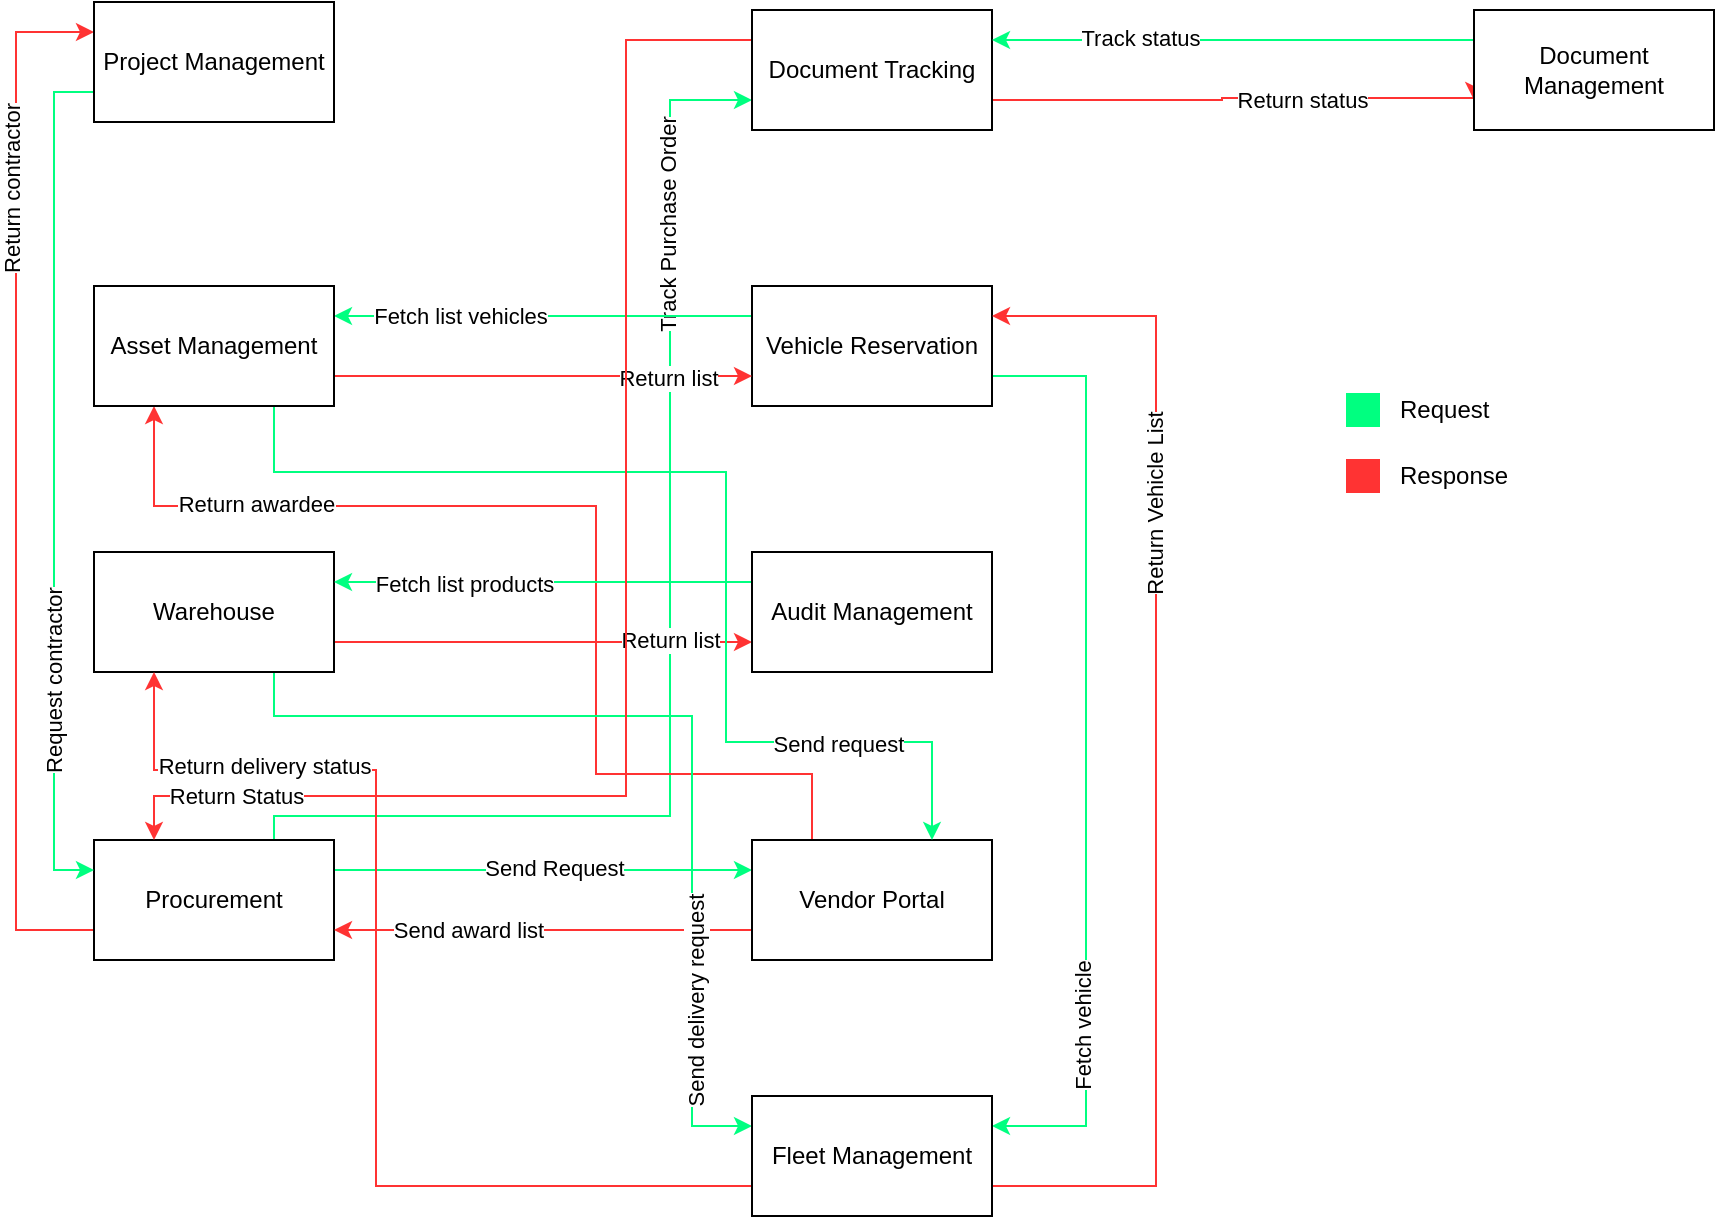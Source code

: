 <mxfile version="20.7.4" type="device" pages="9"><diagram id="iaJML6q87BF3lDxQi4kv" name="BPA / Level 2"><mxGraphModel dx="1182" dy="1090" grid="0" gridSize="10" guides="1" tooltips="1" connect="1" arrows="1" fold="1" page="0" pageScale="1" pageWidth="850" pageHeight="1100" math="0" shadow="0"><root><mxCell id="0"/><mxCell id="1" parent="0"/><mxCell id="kLWQmGcrbNLvc4rhLbfr-51" value="c" style="edgeStyle=orthogonalEdgeStyle;rounded=0;orthogonalLoop=1;jettySize=auto;html=1;exitX=1;exitY=0.25;exitDx=0;exitDy=0;entryX=0;entryY=0.25;entryDx=0;entryDy=0;strokeColor=#00FF80;" edge="1" parent="1" source="kLWQmGcrbNLvc4rhLbfr-57" target="kLWQmGcrbNLvc4rhLbfr-62"><mxGeometry relative="1" as="geometry"/></mxCell><mxCell id="kLWQmGcrbNLvc4rhLbfr-52" value="Send Request" style="edgeLabel;html=1;align=center;verticalAlign=middle;resizable=0;points=[];" vertex="1" connectable="0" parent="kLWQmGcrbNLvc4rhLbfr-51"><mxGeometry x="-0.147" relative="1" as="geometry"><mxPoint x="21" y="-1" as="offset"/></mxGeometry></mxCell><mxCell id="kLWQmGcrbNLvc4rhLbfr-53" style="edgeStyle=orthogonalEdgeStyle;rounded=0;orthogonalLoop=1;jettySize=auto;html=1;exitX=0;exitY=0.75;exitDx=0;exitDy=0;entryX=0;entryY=0.25;entryDx=0;entryDy=0;strokeColor=#FF3333;fontColor=#00FF80;" edge="1" parent="1" source="kLWQmGcrbNLvc4rhLbfr-57" target="kLWQmGcrbNLvc4rhLbfr-93"><mxGeometry relative="1" as="geometry"><Array as="points"><mxPoint x="335" y="450"/><mxPoint x="335" y="1"/></Array></mxGeometry></mxCell><mxCell id="kLWQmGcrbNLvc4rhLbfr-54" value="Return contractor" style="edgeLabel;html=1;align=center;verticalAlign=middle;resizable=0;points=[];fontColor=#000000;rotation=-90;" vertex="1" connectable="0" parent="kLWQmGcrbNLvc4rhLbfr-53"><mxGeometry x="0.334" relative="1" as="geometry"><mxPoint x="-2" y="-58" as="offset"/></mxGeometry></mxCell><mxCell id="kLWQmGcrbNLvc4rhLbfr-55" style="edgeStyle=orthogonalEdgeStyle;rounded=0;orthogonalLoop=1;jettySize=auto;html=1;exitX=0.75;exitY=0;exitDx=0;exitDy=0;entryX=0;entryY=0.75;entryDx=0;entryDy=0;strokeColor=#00FF80;" edge="1" parent="1" source="kLWQmGcrbNLvc4rhLbfr-57" target="kLWQmGcrbNLvc4rhLbfr-85"><mxGeometry relative="1" as="geometry"><Array as="points"><mxPoint x="464" y="393"/><mxPoint x="662" y="393"/><mxPoint x="662" y="35"/></Array></mxGeometry></mxCell><mxCell id="kLWQmGcrbNLvc4rhLbfr-56" value="Track Purchase Order" style="edgeLabel;html=1;align=center;verticalAlign=middle;resizable=0;points=[];rotation=-90;" vertex="1" connectable="0" parent="kLWQmGcrbNLvc4rhLbfr-55"><mxGeometry x="0.63" relative="1" as="geometry"><mxPoint x="-1" y="-9" as="offset"/></mxGeometry></mxCell><mxCell id="kLWQmGcrbNLvc4rhLbfr-57" value="Procurement" style="rounded=0;whiteSpace=wrap;html=1;" vertex="1" parent="1"><mxGeometry x="374" y="405" width="120" height="60" as="geometry"/></mxCell><mxCell id="kLWQmGcrbNLvc4rhLbfr-58" style="edgeStyle=orthogonalEdgeStyle;rounded=0;orthogonalLoop=1;jettySize=auto;html=1;exitX=0;exitY=0.75;exitDx=0;exitDy=0;entryX=1;entryY=0.75;entryDx=0;entryDy=0;strokeColor=#FF3333;" edge="1" parent="1" source="kLWQmGcrbNLvc4rhLbfr-62" target="kLWQmGcrbNLvc4rhLbfr-57"><mxGeometry relative="1" as="geometry"/></mxCell><mxCell id="kLWQmGcrbNLvc4rhLbfr-59" value="Send award list" style="edgeLabel;html=1;align=center;verticalAlign=middle;resizable=0;points=[];" vertex="1" connectable="0" parent="kLWQmGcrbNLvc4rhLbfr-58"><mxGeometry x="0.412" y="-1" relative="1" as="geometry"><mxPoint x="5" y="1" as="offset"/></mxGeometry></mxCell><mxCell id="kLWQmGcrbNLvc4rhLbfr-60" style="edgeStyle=orthogonalEdgeStyle;rounded=0;orthogonalLoop=1;jettySize=auto;html=1;exitX=0.25;exitY=0;exitDx=0;exitDy=0;entryX=0.25;entryY=1;entryDx=0;entryDy=0;strokeColor=#FF3333;" edge="1" parent="1" source="kLWQmGcrbNLvc4rhLbfr-62" target="kLWQmGcrbNLvc4rhLbfr-80"><mxGeometry relative="1" as="geometry"><Array as="points"><mxPoint x="733" y="372"/><mxPoint x="625" y="372"/><mxPoint x="625" y="238"/><mxPoint x="404" y="238"/></Array></mxGeometry></mxCell><mxCell id="kLWQmGcrbNLvc4rhLbfr-61" value="Return awardee" style="edgeLabel;html=1;align=center;verticalAlign=middle;resizable=0;points=[];" vertex="1" connectable="0" parent="kLWQmGcrbNLvc4rhLbfr-60"><mxGeometry x="0.742" y="-1" relative="1" as="geometry"><mxPoint x="30" as="offset"/></mxGeometry></mxCell><mxCell id="kLWQmGcrbNLvc4rhLbfr-62" value="Vendor Portal" style="rounded=0;whiteSpace=wrap;html=1;" vertex="1" parent="1"><mxGeometry x="703" y="405" width="120" height="60" as="geometry"/></mxCell><mxCell id="kLWQmGcrbNLvc4rhLbfr-63" style="edgeStyle=orthogonalEdgeStyle;rounded=0;orthogonalLoop=1;jettySize=auto;html=1;exitX=1;exitY=0.75;exitDx=0;exitDy=0;entryX=0;entryY=0.75;entryDx=0;entryDy=0;strokeColor=#FF3333;" edge="1" parent="1" source="kLWQmGcrbNLvc4rhLbfr-67" target="kLWQmGcrbNLvc4rhLbfr-70"><mxGeometry relative="1" as="geometry"/></mxCell><mxCell id="kLWQmGcrbNLvc4rhLbfr-64" value="Return list" style="edgeLabel;html=1;align=center;verticalAlign=middle;resizable=0;points=[];" vertex="1" connectable="0" parent="kLWQmGcrbNLvc4rhLbfr-63"><mxGeometry x="-0.212" y="1" relative="1" as="geometry"><mxPoint x="85" as="offset"/></mxGeometry></mxCell><mxCell id="kLWQmGcrbNLvc4rhLbfr-65" style="edgeStyle=orthogonalEdgeStyle;rounded=0;orthogonalLoop=1;jettySize=auto;html=1;entryX=0;entryY=0.25;entryDx=0;entryDy=0;exitX=0.75;exitY=1;exitDx=0;exitDy=0;strokeColor=#00FF80;" edge="1" parent="1" source="kLWQmGcrbNLvc4rhLbfr-67" target="kLWQmGcrbNLvc4rhLbfr-90"><mxGeometry relative="1" as="geometry"><Array as="points"><mxPoint x="464" y="343"/><mxPoint x="673" y="343"/><mxPoint x="673" y="548"/></Array></mxGeometry></mxCell><mxCell id="kLWQmGcrbNLvc4rhLbfr-66" value="Send delivery request" style="edgeLabel;html=1;align=center;verticalAlign=middle;resizable=0;points=[];rotation=-90;" vertex="1" connectable="0" parent="kLWQmGcrbNLvc4rhLbfr-65"><mxGeometry x="-0.487" relative="1" as="geometry"><mxPoint x="113" y="143" as="offset"/></mxGeometry></mxCell><mxCell id="kLWQmGcrbNLvc4rhLbfr-67" value="Warehouse" style="rounded=0;whiteSpace=wrap;html=1;" vertex="1" parent="1"><mxGeometry x="374" y="261" width="120" height="60" as="geometry"/></mxCell><mxCell id="kLWQmGcrbNLvc4rhLbfr-68" style="edgeStyle=orthogonalEdgeStyle;rounded=0;orthogonalLoop=1;jettySize=auto;html=1;entryX=1;entryY=0.25;entryDx=0;entryDy=0;exitX=0;exitY=0.25;exitDx=0;exitDy=0;fontColor=#00FF80;strokeColor=#00FF80;" edge="1" parent="1" source="kLWQmGcrbNLvc4rhLbfr-70" target="kLWQmGcrbNLvc4rhLbfr-67"><mxGeometry relative="1" as="geometry"/></mxCell><mxCell id="kLWQmGcrbNLvc4rhLbfr-69" value="Fetch list products" style="edgeLabel;html=1;align=center;verticalAlign=middle;resizable=0;points=[];" vertex="1" connectable="0" parent="kLWQmGcrbNLvc4rhLbfr-68"><mxGeometry x="0.267" y="1" relative="1" as="geometry"><mxPoint x="-12" as="offset"/></mxGeometry></mxCell><mxCell id="kLWQmGcrbNLvc4rhLbfr-70" value="Audit Management" style="rounded=0;whiteSpace=wrap;html=1;" vertex="1" parent="1"><mxGeometry x="703" y="261" width="120" height="60" as="geometry"/></mxCell><mxCell id="kLWQmGcrbNLvc4rhLbfr-71" style="edgeStyle=orthogonalEdgeStyle;rounded=0;orthogonalLoop=1;jettySize=auto;html=1;exitX=0;exitY=0.25;exitDx=0;exitDy=0;entryX=1;entryY=0.25;entryDx=0;entryDy=0;strokeColor=#00FF80;" edge="1" parent="1" source="kLWQmGcrbNLvc4rhLbfr-75" target="kLWQmGcrbNLvc4rhLbfr-80"><mxGeometry relative="1" as="geometry"/></mxCell><mxCell id="kLWQmGcrbNLvc4rhLbfr-72" value="Fetch list vehicles" style="edgeLabel;html=1;align=center;verticalAlign=middle;resizable=0;points=[];" vertex="1" connectable="0" parent="kLWQmGcrbNLvc4rhLbfr-71"><mxGeometry x="0.311" y="1" relative="1" as="geometry"><mxPoint x="-9" y="-1" as="offset"/></mxGeometry></mxCell><mxCell id="kLWQmGcrbNLvc4rhLbfr-73" style="edgeStyle=orthogonalEdgeStyle;rounded=0;orthogonalLoop=1;jettySize=auto;html=1;exitX=1;exitY=0.75;exitDx=0;exitDy=0;entryX=1;entryY=0.25;entryDx=0;entryDy=0;strokeColor=#00FF80;" edge="1" parent="1" source="kLWQmGcrbNLvc4rhLbfr-75" target="kLWQmGcrbNLvc4rhLbfr-90"><mxGeometry relative="1" as="geometry"><Array as="points"><mxPoint x="870" y="173"/><mxPoint x="870" y="548"/></Array></mxGeometry></mxCell><mxCell id="kLWQmGcrbNLvc4rhLbfr-74" value="Fetch vehicle" style="edgeLabel;html=1;align=center;verticalAlign=middle;resizable=0;points=[];rotation=-90;" vertex="1" connectable="0" parent="kLWQmGcrbNLvc4rhLbfr-73"><mxGeometry x="0.34" relative="1" as="geometry"><mxPoint x="-2" y="58" as="offset"/></mxGeometry></mxCell><mxCell id="kLWQmGcrbNLvc4rhLbfr-75" value="Vehicle Reservation" style="rounded=0;whiteSpace=wrap;html=1;" vertex="1" parent="1"><mxGeometry x="703" y="128" width="120" height="60" as="geometry"/></mxCell><mxCell id="kLWQmGcrbNLvc4rhLbfr-76" style="edgeStyle=orthogonalEdgeStyle;rounded=0;orthogonalLoop=1;jettySize=auto;html=1;exitX=1;exitY=0.75;exitDx=0;exitDy=0;entryX=0;entryY=0.75;entryDx=0;entryDy=0;strokeColor=#FF3333;" edge="1" parent="1" source="kLWQmGcrbNLvc4rhLbfr-80" target="kLWQmGcrbNLvc4rhLbfr-75"><mxGeometry relative="1" as="geometry"/></mxCell><mxCell id="kLWQmGcrbNLvc4rhLbfr-77" value="Return list" style="edgeLabel;html=1;align=center;verticalAlign=middle;resizable=0;points=[];" vertex="1" connectable="0" parent="kLWQmGcrbNLvc4rhLbfr-76"><mxGeometry x="-0.257" y="1" relative="1" as="geometry"><mxPoint x="89" y="2" as="offset"/></mxGeometry></mxCell><mxCell id="kLWQmGcrbNLvc4rhLbfr-78" style="edgeStyle=orthogonalEdgeStyle;rounded=0;orthogonalLoop=1;jettySize=auto;html=1;exitX=0.75;exitY=1;exitDx=0;exitDy=0;entryX=0.75;entryY=0;entryDx=0;entryDy=0;strokeColor=#00FF80;" edge="1" parent="1" source="kLWQmGcrbNLvc4rhLbfr-80" target="kLWQmGcrbNLvc4rhLbfr-62"><mxGeometry relative="1" as="geometry"><Array as="points"><mxPoint x="464" y="221"/><mxPoint x="690" y="221"/><mxPoint x="690" y="356"/><mxPoint x="793" y="356"/></Array></mxGeometry></mxCell><mxCell id="kLWQmGcrbNLvc4rhLbfr-79" value="Send request" style="edgeLabel;html=1;align=center;verticalAlign=middle;resizable=0;points=[];" vertex="1" connectable="0" parent="kLWQmGcrbNLvc4rhLbfr-78"><mxGeometry x="0.6" y="-1" relative="1" as="geometry"><mxPoint x="13" as="offset"/></mxGeometry></mxCell><mxCell id="kLWQmGcrbNLvc4rhLbfr-80" value="Asset Management" style="rounded=0;whiteSpace=wrap;html=1;" vertex="1" parent="1"><mxGeometry x="374" y="128" width="120" height="60" as="geometry"/></mxCell><mxCell id="kLWQmGcrbNLvc4rhLbfr-81" style="edgeStyle=orthogonalEdgeStyle;rounded=0;orthogonalLoop=1;jettySize=auto;html=1;exitX=1;exitY=0.75;exitDx=0;exitDy=0;entryX=0;entryY=0.75;entryDx=0;entryDy=0;strokeColor=#FF3333;" edge="1" parent="1" source="kLWQmGcrbNLvc4rhLbfr-85" target="kLWQmGcrbNLvc4rhLbfr-95"><mxGeometry relative="1" as="geometry"><Array as="points"><mxPoint x="938" y="35"/><mxPoint x="1064" y="34"/></Array></mxGeometry></mxCell><mxCell id="kLWQmGcrbNLvc4rhLbfr-82" value="Return status" style="edgeLabel;html=1;align=center;verticalAlign=middle;resizable=0;points=[];" vertex="1" connectable="0" parent="kLWQmGcrbNLvc4rhLbfr-81"><mxGeometry x="0.278" y="-1" relative="1" as="geometry"><mxPoint as="offset"/></mxGeometry></mxCell><mxCell id="kLWQmGcrbNLvc4rhLbfr-83" style="edgeStyle=orthogonalEdgeStyle;rounded=0;orthogonalLoop=1;jettySize=auto;html=1;exitX=0;exitY=0.25;exitDx=0;exitDy=0;entryX=0.25;entryY=0;entryDx=0;entryDy=0;strokeColor=#FF3333;" edge="1" parent="1" source="kLWQmGcrbNLvc4rhLbfr-85" target="kLWQmGcrbNLvc4rhLbfr-57"><mxGeometry relative="1" as="geometry"><Array as="points"><mxPoint x="640" y="5"/><mxPoint x="640" y="383"/><mxPoint x="404" y="383"/></Array></mxGeometry></mxCell><mxCell id="kLWQmGcrbNLvc4rhLbfr-84" value="Return Status" style="edgeLabel;html=1;align=center;verticalAlign=middle;resizable=0;points=[];" vertex="1" connectable="0" parent="kLWQmGcrbNLvc4rhLbfr-83"><mxGeometry x="0.873" relative="1" as="geometry"><mxPoint x="18" as="offset"/></mxGeometry></mxCell><mxCell id="kLWQmGcrbNLvc4rhLbfr-85" value="Document Tracking" style="rounded=0;whiteSpace=wrap;html=1;" vertex="1" parent="1"><mxGeometry x="703" y="-10" width="120" height="60" as="geometry"/></mxCell><mxCell id="kLWQmGcrbNLvc4rhLbfr-86" style="edgeStyle=orthogonalEdgeStyle;rounded=0;orthogonalLoop=1;jettySize=auto;html=1;exitX=0;exitY=0.75;exitDx=0;exitDy=0;entryX=0.25;entryY=1;entryDx=0;entryDy=0;strokeColor=#FF3333;" edge="1" parent="1" source="kLWQmGcrbNLvc4rhLbfr-90" target="kLWQmGcrbNLvc4rhLbfr-67"><mxGeometry relative="1" as="geometry"><Array as="points"><mxPoint x="515" y="578"/><mxPoint x="515" y="370"/><mxPoint x="404" y="370"/></Array></mxGeometry></mxCell><mxCell id="kLWQmGcrbNLvc4rhLbfr-87" value="Return delivery status" style="edgeLabel;html=1;align=center;verticalAlign=middle;resizable=0;points=[];" vertex="1" connectable="0" parent="kLWQmGcrbNLvc4rhLbfr-86"><mxGeometry x="-0.497" y="1" relative="1" as="geometry"><mxPoint x="-104" y="-211" as="offset"/></mxGeometry></mxCell><mxCell id="kLWQmGcrbNLvc4rhLbfr-88" style="edgeStyle=orthogonalEdgeStyle;rounded=0;orthogonalLoop=1;jettySize=auto;html=1;exitX=1;exitY=0.75;exitDx=0;exitDy=0;entryX=1;entryY=0.25;entryDx=0;entryDy=0;strokeColor=#FF3333;" edge="1" parent="1" source="kLWQmGcrbNLvc4rhLbfr-90" target="kLWQmGcrbNLvc4rhLbfr-75"><mxGeometry relative="1" as="geometry"><Array as="points"><mxPoint x="905" y="578"/><mxPoint x="905" y="143"/></Array></mxGeometry></mxCell><mxCell id="kLWQmGcrbNLvc4rhLbfr-89" value="Return Vehicle List" style="edgeLabel;html=1;align=center;verticalAlign=middle;resizable=0;points=[];rotation=-90;" vertex="1" connectable="0" parent="kLWQmGcrbNLvc4rhLbfr-88"><mxGeometry x="0.549" y="-1" relative="1" as="geometry"><mxPoint x="-2" y="41" as="offset"/></mxGeometry></mxCell><mxCell id="kLWQmGcrbNLvc4rhLbfr-90" value="Fleet Management" style="rounded=0;whiteSpace=wrap;html=1;" vertex="1" parent="1"><mxGeometry x="703" y="533" width="120" height="60" as="geometry"/></mxCell><mxCell id="kLWQmGcrbNLvc4rhLbfr-91" style="edgeStyle=orthogonalEdgeStyle;rounded=0;orthogonalLoop=1;jettySize=auto;html=1;entryX=0;entryY=0.25;entryDx=0;entryDy=0;strokeColor=#00FF80;fontColor=#00FF80;exitX=0;exitY=0.75;exitDx=0;exitDy=0;" edge="1" parent="1" source="kLWQmGcrbNLvc4rhLbfr-93" target="kLWQmGcrbNLvc4rhLbfr-57"><mxGeometry relative="1" as="geometry"><Array as="points"><mxPoint x="354" y="31"/><mxPoint x="354" y="420"/></Array></mxGeometry></mxCell><mxCell id="kLWQmGcrbNLvc4rhLbfr-92" value="Request contractor" style="edgeLabel;html=1;align=center;verticalAlign=middle;resizable=0;points=[];fontColor=#000000;rotation=-90;" vertex="1" connectable="0" parent="kLWQmGcrbNLvc4rhLbfr-91"><mxGeometry x="0.024" y="1" relative="1" as="geometry"><mxPoint x="-1" y="95" as="offset"/></mxGeometry></mxCell><mxCell id="kLWQmGcrbNLvc4rhLbfr-93" value="Project Management" style="rounded=0;whiteSpace=wrap;html=1;" vertex="1" parent="1"><mxGeometry x="374" y="-14" width="120" height="60" as="geometry"/></mxCell><mxCell id="kLWQmGcrbNLvc4rhLbfr-94" value="Track status" style="edgeStyle=orthogonalEdgeStyle;rounded=0;orthogonalLoop=1;jettySize=auto;html=1;exitX=0;exitY=0.25;exitDx=0;exitDy=0;strokeColor=#00FF80;entryX=1;entryY=0.25;entryDx=0;entryDy=0;" edge="1" parent="1" source="kLWQmGcrbNLvc4rhLbfr-95" target="kLWQmGcrbNLvc4rhLbfr-85"><mxGeometry x="0.386" y="-1" relative="1" as="geometry"><mxPoint x="857" y="-8" as="targetPoint"/><Array as="points"><mxPoint x="875" y="5"/><mxPoint x="875" y="5"/></Array><mxPoint as="offset"/></mxGeometry></mxCell><mxCell id="kLWQmGcrbNLvc4rhLbfr-95" value="Document Management" style="rounded=0;whiteSpace=wrap;html=1;" vertex="1" parent="1"><mxGeometry x="1064" y="-10" width="120" height="60" as="geometry"/></mxCell><mxCell id="kLWQmGcrbNLvc4rhLbfr-96" value="" style="group" vertex="1" connectable="0" parent="1"><mxGeometry x="1000" y="175" width="85" height="63" as="geometry"/></mxCell><mxCell id="kLWQmGcrbNLvc4rhLbfr-97" value="" style="whiteSpace=wrap;html=1;aspect=fixed;strokeColor=none;fillColor=#00FF80;" vertex="1" parent="kLWQmGcrbNLvc4rhLbfr-96"><mxGeometry y="6.5" width="17" height="17" as="geometry"/></mxCell><mxCell id="kLWQmGcrbNLvc4rhLbfr-98" value="" style="whiteSpace=wrap;html=1;aspect=fixed;strokeColor=none;fillColor=#FF3333;" vertex="1" parent="kLWQmGcrbNLvc4rhLbfr-96"><mxGeometry y="39.5" width="17" height="17" as="geometry"/></mxCell><mxCell id="kLWQmGcrbNLvc4rhLbfr-99" value="Request" style="text;html=1;strokeColor=none;fillColor=none;align=left;verticalAlign=middle;whiteSpace=wrap;rounded=0;" vertex="1" parent="kLWQmGcrbNLvc4rhLbfr-96"><mxGeometry x="25" width="60" height="30" as="geometry"/></mxCell><mxCell id="kLWQmGcrbNLvc4rhLbfr-100" value="Response" style="text;html=1;strokeColor=none;fillColor=none;align=left;verticalAlign=middle;whiteSpace=wrap;rounded=0;" vertex="1" parent="kLWQmGcrbNLvc4rhLbfr-96"><mxGeometry x="25" y="33" width="60" height="30" as="geometry"/></mxCell></root></mxGraphModel></diagram><diagram id="bSW0b1iq6uKgNv6NgruQ" name="Use-Case / Vehicle Reservation"><mxGraphModel dx="1418" dy="828" grid="0" gridSize="10" guides="1" tooltips="1" connect="1" arrows="1" fold="1" page="0" pageScale="1" pageWidth="850" pageHeight="1100" math="0" shadow="0"><root><mxCell id="0"/><mxCell id="1" parent="0"/><mxCell id="xKmOARuv8dPrlpJliYvT-1" value="Login" style="rounded=0;whiteSpace=wrap;html=1;fontColor=#000000;" parent="1" vertex="1"><mxGeometry x="330" y="200" width="330" height="60" as="geometry"/></mxCell><mxCell id="xKmOARuv8dPrlpJliYvT-2" value="Logout" style="rounded=0;whiteSpace=wrap;html=1;fontColor=#000000;" parent="1" vertex="1"><mxGeometry x="330" y="260" width="330" height="60" as="geometry"/></mxCell><mxCell id="xKmOARuv8dPrlpJliYvT-3" value="Dashboard" style="rounded=0;whiteSpace=wrap;html=1;fontColor=#000000;" parent="1" vertex="1"><mxGeometry x="330" y="320" width="330" height="60" as="geometry"/></mxCell><mxCell id="xKmOARuv8dPrlpJliYvT-4" value="Send Request" style="rounded=0;whiteSpace=wrap;html=1;fontColor=#000000;" parent="1" vertex="1"><mxGeometry x="330" y="440" width="330" height="60" as="geometry"/></mxCell><mxCell id="xKmOARuv8dPrlpJliYvT-5" value="Manage Reservation" style="rounded=0;whiteSpace=wrap;html=1;fontColor=#000000;" parent="1" vertex="1"><mxGeometry x="330" y="500" width="330" height="60" as="geometry"/></mxCell><mxCell id="xKmOARuv8dPrlpJliYvT-6" value="Create Report" style="rounded=0;whiteSpace=wrap;html=1;fontColor=#000000;" parent="1" vertex="1"><mxGeometry x="330" y="560" width="330" height="60" as="geometry"/></mxCell><mxCell id="xKmOARuv8dPrlpJliYvT-7" value="Manage Reports" style="rounded=0;whiteSpace=wrap;html=1;fontColor=#000000;" parent="1" vertex="1"><mxGeometry x="330" y="620" width="330" height="60" as="geometry"/></mxCell><mxCell id="xKmOARuv8dPrlpJliYvT-8" value="Browse Vehicles" style="rounded=0;whiteSpace=wrap;html=1;fontColor=#000000;" parent="1" vertex="1"><mxGeometry x="330" y="380" width="330" height="60" as="geometry"/></mxCell><mxCell id="xKmOARuv8dPrlpJliYvT-9" value="&lt;b&gt;VEHICLE RESERVATION&lt;/b&gt;" style="rounded=0;whiteSpace=wrap;html=1;fontColor=#000000;" parent="1" vertex="1"><mxGeometry x="330" y="140" width="330" height="60" as="geometry"/></mxCell><mxCell id="xKmOARuv8dPrlpJliYvT-11" style="rounded=0;orthogonalLoop=1;jettySize=auto;html=1;strokeColor=#000000;fontColor=#000000;endArrow=none;endFill=0;entryX=0;entryY=0.5;entryDx=0;entryDy=0;" parent="1" source="xKmOARuv8dPrlpJliYvT-10" target="xKmOARuv8dPrlpJliYvT-1" edge="1"><mxGeometry relative="1" as="geometry"/></mxCell><mxCell id="xKmOARuv8dPrlpJliYvT-12" style="edgeStyle=none;rounded=0;orthogonalLoop=1;jettySize=auto;html=1;entryX=0;entryY=0.5;entryDx=0;entryDy=0;strokeColor=#000000;fontColor=#000000;endArrow=none;endFill=0;" parent="1" source="xKmOARuv8dPrlpJliYvT-10" target="xKmOARuv8dPrlpJliYvT-2" edge="1"><mxGeometry relative="1" as="geometry"/></mxCell><mxCell id="xKmOARuv8dPrlpJliYvT-13" style="edgeStyle=none;rounded=0;orthogonalLoop=1;jettySize=auto;html=1;strokeColor=#000000;fontColor=#000000;endArrow=none;endFill=0;entryX=0;entryY=0.5;entryDx=0;entryDy=0;" parent="1" source="xKmOARuv8dPrlpJliYvT-10" target="xKmOARuv8dPrlpJliYvT-3" edge="1"><mxGeometry relative="1" as="geometry"/></mxCell><mxCell id="xKmOARuv8dPrlpJliYvT-14" style="edgeStyle=none;rounded=0;orthogonalLoop=1;jettySize=auto;html=1;entryX=0;entryY=0.5;entryDx=0;entryDy=0;strokeColor=#000000;fontColor=#000000;endArrow=none;endFill=0;" parent="1" source="xKmOARuv8dPrlpJliYvT-10" target="xKmOARuv8dPrlpJliYvT-5" edge="1"><mxGeometry relative="1" as="geometry"/></mxCell><mxCell id="xKmOARuv8dPrlpJliYvT-15" style="edgeStyle=none;rounded=0;orthogonalLoop=1;jettySize=auto;html=1;entryX=0;entryY=0.5;entryDx=0;entryDy=0;strokeColor=#000000;fontColor=#000000;endArrow=none;endFill=0;" parent="1" source="xKmOARuv8dPrlpJliYvT-10" target="xKmOARuv8dPrlpJliYvT-6" edge="1"><mxGeometry relative="1" as="geometry"/></mxCell><mxCell id="xKmOARuv8dPrlpJliYvT-18" style="edgeStyle=none;rounded=0;orthogonalLoop=1;jettySize=auto;html=1;entryX=0;entryY=0.5;entryDx=0;entryDy=0;strokeColor=#000000;fontColor=#000000;endArrow=none;endFill=0;" parent="1" source="xKmOARuv8dPrlpJliYvT-10" target="xKmOARuv8dPrlpJliYvT-7" edge="1"><mxGeometry relative="1" as="geometry"/></mxCell><mxCell id="xKmOARuv8dPrlpJliYvT-10" value="Fleet &lt;br&gt;Manager" style="shape=umlActor;verticalLabelPosition=bottom;verticalAlign=top;html=1;outlineConnect=0;fontColor=#000000;" parent="1" vertex="1"><mxGeometry x="148" y="421" width="30" height="60" as="geometry"/></mxCell><mxCell id="xKmOARuv8dPrlpJliYvT-20" style="edgeStyle=none;rounded=0;orthogonalLoop=1;jettySize=auto;html=1;entryX=1;entryY=0.5;entryDx=0;entryDy=0;strokeColor=#000000;fontColor=#000000;endArrow=none;endFill=0;" parent="1" source="xKmOARuv8dPrlpJliYvT-19" target="xKmOARuv8dPrlpJliYvT-1" edge="1"><mxGeometry relative="1" as="geometry"/></mxCell><mxCell id="xKmOARuv8dPrlpJliYvT-21" style="edgeStyle=none;rounded=0;orthogonalLoop=1;jettySize=auto;html=1;entryX=1;entryY=0.5;entryDx=0;entryDy=0;strokeColor=#000000;fontColor=#000000;endArrow=none;endFill=0;" parent="1" source="xKmOARuv8dPrlpJliYvT-19" target="xKmOARuv8dPrlpJliYvT-2" edge="1"><mxGeometry relative="1" as="geometry"/></mxCell><mxCell id="xKmOARuv8dPrlpJliYvT-22" style="edgeStyle=none;rounded=0;orthogonalLoop=1;jettySize=auto;html=1;entryX=1;entryY=0.5;entryDx=0;entryDy=0;strokeColor=#000000;fontColor=#000000;endArrow=none;endFill=0;" parent="1" source="xKmOARuv8dPrlpJliYvT-19" target="xKmOARuv8dPrlpJliYvT-3" edge="1"><mxGeometry relative="1" as="geometry"/></mxCell><mxCell id="xKmOARuv8dPrlpJliYvT-23" style="edgeStyle=none;rounded=0;orthogonalLoop=1;jettySize=auto;html=1;entryX=1;entryY=0.5;entryDx=0;entryDy=0;strokeColor=#000000;fontColor=#000000;endArrow=none;endFill=0;" parent="1" source="xKmOARuv8dPrlpJliYvT-19" target="xKmOARuv8dPrlpJliYvT-8" edge="1"><mxGeometry relative="1" as="geometry"/></mxCell><mxCell id="xKmOARuv8dPrlpJliYvT-24" style="edgeStyle=none;rounded=0;orthogonalLoop=1;jettySize=auto;html=1;entryX=1;entryY=0.5;entryDx=0;entryDy=0;strokeColor=#000000;fontColor=#000000;endArrow=none;endFill=0;" parent="1" source="xKmOARuv8dPrlpJliYvT-19" target="xKmOARuv8dPrlpJliYvT-4" edge="1"><mxGeometry relative="1" as="geometry"/></mxCell><mxCell id="xKmOARuv8dPrlpJliYvT-19" value="Employee" style="shape=umlActor;verticalLabelPosition=bottom;verticalAlign=top;html=1;outlineConnect=0;fontColor=#000000;" parent="1" vertex="1"><mxGeometry x="772" y="361" width="30" height="60" as="geometry"/></mxCell></root></mxGraphModel></diagram><diagram id="SdNx_b54ucZbPgZZTcBP" name="Use-Case / Document Tracking"><mxGraphModel dx="1418" dy="828" grid="0" gridSize="10" guides="1" tooltips="1" connect="1" arrows="1" fold="1" page="0" pageScale="1" pageWidth="850" pageHeight="1100" math="0" shadow="0"><root><mxCell id="0"/><mxCell id="1" parent="0"/><mxCell id="9wr4d1uKdewFxdv1ttlm-1" value="Login" style="rounded=0;whiteSpace=wrap;html=1;fontColor=#000000;" parent="1" vertex="1"><mxGeometry x="330" y="200" width="330" height="60" as="geometry"/></mxCell><mxCell id="9wr4d1uKdewFxdv1ttlm-2" value="Logout" style="rounded=0;whiteSpace=wrap;html=1;fontColor=#000000;" parent="1" vertex="1"><mxGeometry x="330" y="260" width="330" height="60" as="geometry"/></mxCell><mxCell id="9wr4d1uKdewFxdv1ttlm-3" value="Dashboard" style="rounded=0;whiteSpace=wrap;html=1;fontColor=#000000;" parent="1" vertex="1"><mxGeometry x="330" y="320" width="330" height="60" as="geometry"/></mxCell><mxCell id="9wr4d1uKdewFxdv1ttlm-9" value="&lt;b&gt;DOCUMENT TRACKING&lt;/b&gt;" style="rounded=0;whiteSpace=wrap;html=1;fontColor=#000000;" parent="1" vertex="1"><mxGeometry x="330" y="140" width="330" height="60" as="geometry"/></mxCell><mxCell id="G-sLKW9xwD7ZYRTMCt57-9" style="edgeStyle=none;rounded=0;orthogonalLoop=1;jettySize=auto;html=1;entryX=1;entryY=0.5;entryDx=0;entryDy=0;strokeColor=#000000;fontColor=#000000;endArrow=none;endFill=0;" parent="1" source="G-sLKW9xwD7ZYRTMCt57-1" target="9wr4d1uKdewFxdv1ttlm-1" edge="1"><mxGeometry relative="1" as="geometry"/></mxCell><mxCell id="G-sLKW9xwD7ZYRTMCt57-10" style="edgeStyle=none;rounded=0;orthogonalLoop=1;jettySize=auto;html=1;entryX=1;entryY=0.5;entryDx=0;entryDy=0;strokeColor=#000000;fontColor=#000000;endArrow=none;endFill=0;" parent="1" source="G-sLKW9xwD7ZYRTMCt57-1" target="9wr4d1uKdewFxdv1ttlm-2" edge="1"><mxGeometry relative="1" as="geometry"/></mxCell><mxCell id="G-sLKW9xwD7ZYRTMCt57-11" style="edgeStyle=none;rounded=0;orthogonalLoop=1;jettySize=auto;html=1;entryX=1;entryY=0.5;entryDx=0;entryDy=0;strokeColor=#000000;fontColor=#000000;endArrow=none;endFill=0;" parent="1" source="G-sLKW9xwD7ZYRTMCt57-1" target="9wr4d1uKdewFxdv1ttlm-3" edge="1"><mxGeometry relative="1" as="geometry"/></mxCell><mxCell id="G-sLKW9xwD7ZYRTMCt57-12" style="edgeStyle=none;rounded=0;orthogonalLoop=1;jettySize=auto;html=1;entryX=1;entryY=0.5;entryDx=0;entryDy=0;strokeColor=#000000;fontColor=#000000;endArrow=none;endFill=0;" parent="1" source="G-sLKW9xwD7ZYRTMCt57-1" target="G-sLKW9xwD7ZYRTMCt57-2" edge="1"><mxGeometry relative="1" as="geometry"/></mxCell><mxCell id="G-sLKW9xwD7ZYRTMCt57-13" style="edgeStyle=none;rounded=0;orthogonalLoop=1;jettySize=auto;html=1;entryX=1;entryY=0.5;entryDx=0;entryDy=0;strokeColor=#000000;fontColor=#000000;endArrow=none;endFill=0;" parent="1" source="G-sLKW9xwD7ZYRTMCt57-1" target="G-sLKW9xwD7ZYRTMCt57-3" edge="1"><mxGeometry relative="1" as="geometry"/></mxCell><mxCell id="G-sLKW9xwD7ZYRTMCt57-14" style="edgeStyle=none;rounded=0;orthogonalLoop=1;jettySize=auto;html=1;entryX=1;entryY=0.5;entryDx=0;entryDy=0;strokeColor=#000000;fontColor=#000000;endArrow=none;endFill=0;" parent="1" source="G-sLKW9xwD7ZYRTMCt57-1" target="G-sLKW9xwD7ZYRTMCt57-6" edge="1"><mxGeometry relative="1" as="geometry"/></mxCell><mxCell id="G-sLKW9xwD7ZYRTMCt57-15" style="edgeStyle=none;rounded=0;orthogonalLoop=1;jettySize=auto;html=1;entryX=1;entryY=0.5;entryDx=0;entryDy=0;strokeColor=#000000;fontColor=#000000;endArrow=none;endFill=0;" parent="1" source="G-sLKW9xwD7ZYRTMCt57-1" target="G-sLKW9xwD7ZYRTMCt57-7" edge="1"><mxGeometry relative="1" as="geometry"/></mxCell><mxCell id="G-sLKW9xwD7ZYRTMCt57-1" value="Admin &lt;br&gt;Staff" style="shape=umlActor;verticalLabelPosition=bottom;verticalAlign=top;html=1;outlineConnect=0;fontColor=#000000;" parent="1" vertex="1"><mxGeometry x="772" y="361" width="30" height="60" as="geometry"/></mxCell><mxCell id="G-sLKW9xwD7ZYRTMCt57-2" value="Search Document" style="rounded=0;whiteSpace=wrap;html=1;fontColor=#000000;" parent="1" vertex="1"><mxGeometry x="330" y="380" width="330" height="60" as="geometry"/></mxCell><mxCell id="G-sLKW9xwD7ZYRTMCt57-3" value="Track Status" style="rounded=0;whiteSpace=wrap;html=1;fontColor=#000000;" parent="1" vertex="1"><mxGeometry x="330" y="440" width="330" height="60" as="geometry"/></mxCell><mxCell id="G-sLKW9xwD7ZYRTMCt57-4" value="Download Attachments" style="rounded=0;whiteSpace=wrap;html=1;fontColor=#000000;" parent="1" vertex="1"><mxGeometry x="330" y="500" width="330" height="60" as="geometry"/></mxCell><mxCell id="G-sLKW9xwD7ZYRTMCt57-6" value="Download Attachments" style="rounded=0;whiteSpace=wrap;html=1;fontColor=#000000;" parent="1" vertex="1"><mxGeometry x="330" y="500" width="330" height="60" as="geometry"/></mxCell><mxCell id="G-sLKW9xwD7ZYRTMCt57-7" value="Export Transaction Logs" style="rounded=0;whiteSpace=wrap;html=1;fontColor=#000000;" parent="1" vertex="1"><mxGeometry x="330" y="560" width="330" height="60" as="geometry"/></mxCell></root></mxGraphModel></diagram><diagram id="7PI6H0TU-iPmpIr-8QoB" name="Use-Case / Vendor Portal"><mxGraphModel dx="1418" dy="828" grid="0" gridSize="10" guides="1" tooltips="1" connect="1" arrows="1" fold="1" page="0" pageScale="1" pageWidth="850" pageHeight="1100" math="0" shadow="0"><root><mxCell id="0"/><mxCell id="1" parent="0"/><mxCell id="xFWFLWlciXT1Jr_iitk7-1" value="Login" style="rounded=0;whiteSpace=wrap;html=1;fontColor=#000000;" parent="1" vertex="1"><mxGeometry x="330" y="200" width="330" height="60" as="geometry"/></mxCell><mxCell id="xFWFLWlciXT1Jr_iitk7-2" value="Logout" style="rounded=0;whiteSpace=wrap;html=1;fontColor=#000000;" parent="1" vertex="1"><mxGeometry x="330" y="320" width="330" height="60" as="geometry"/></mxCell><mxCell id="xFWFLWlciXT1Jr_iitk7-3" value="Dashboard" style="rounded=0;whiteSpace=wrap;html=1;fontColor=#000000;" parent="1" vertex="1"><mxGeometry x="330" y="380" width="330" height="60" as="geometry"/></mxCell><mxCell id="xFWFLWlciXT1Jr_iitk7-4" value="&lt;b&gt;VENDOR PORTAL&lt;/b&gt;" style="rounded=0;whiteSpace=wrap;html=1;fontColor=#000000;" parent="1" vertex="1"><mxGeometry x="330" y="140" width="330" height="60" as="geometry"/></mxCell><mxCell id="xFWFLWlciXT1Jr_iitk7-42" style="edgeStyle=none;rounded=0;orthogonalLoop=1;jettySize=auto;html=1;entryX=0;entryY=0.5;entryDx=0;entryDy=0;strokeColor=#000000;fontColor=#000000;endArrow=none;endFill=0;" parent="1" source="xFWFLWlciXT1Jr_iitk7-12" target="xFWFLWlciXT1Jr_iitk7-1" edge="1"><mxGeometry relative="1" as="geometry"/></mxCell><mxCell id="xFWFLWlciXT1Jr_iitk7-43" style="edgeStyle=none;rounded=0;orthogonalLoop=1;jettySize=auto;html=1;entryX=0;entryY=0.5;entryDx=0;entryDy=0;strokeColor=#000000;fontColor=#000000;endArrow=none;endFill=0;" parent="1" source="xFWFLWlciXT1Jr_iitk7-12" target="xFWFLWlciXT1Jr_iitk7-2" edge="1"><mxGeometry relative="1" as="geometry"/></mxCell><mxCell id="xFWFLWlciXT1Jr_iitk7-44" style="edgeStyle=none;rounded=0;orthogonalLoop=1;jettySize=auto;html=1;entryX=0;entryY=0.5;entryDx=0;entryDy=0;strokeColor=#000000;fontColor=#000000;endArrow=none;endFill=0;" parent="1" source="xFWFLWlciXT1Jr_iitk7-12" target="xFWFLWlciXT1Jr_iitk7-3" edge="1"><mxGeometry relative="1" as="geometry"/></mxCell><mxCell id="xFWFLWlciXT1Jr_iitk7-45" style="edgeStyle=none;rounded=0;orthogonalLoop=1;jettySize=auto;html=1;entryX=0;entryY=0.5;entryDx=0;entryDy=0;strokeColor=#000000;fontColor=#000000;endArrow=none;endFill=0;" parent="1" source="xFWFLWlciXT1Jr_iitk7-12" target="xFWFLWlciXT1Jr_iitk7-23" edge="1"><mxGeometry relative="1" as="geometry"/></mxCell><mxCell id="xFWFLWlciXT1Jr_iitk7-46" style="edgeStyle=none;rounded=0;orthogonalLoop=1;jettySize=auto;html=1;entryX=0;entryY=0.5;entryDx=0;entryDy=0;strokeColor=#000000;fontColor=#000000;endArrow=none;endFill=0;" parent="1" source="xFWFLWlciXT1Jr_iitk7-12" target="xFWFLWlciXT1Jr_iitk7-13" edge="1"><mxGeometry relative="1" as="geometry"/></mxCell><mxCell id="xFWFLWlciXT1Jr_iitk7-47" style="edgeStyle=none;rounded=0;orthogonalLoop=1;jettySize=auto;html=1;entryX=0;entryY=0.5;entryDx=0;entryDy=0;strokeColor=#000000;fontColor=#000000;endArrow=none;endFill=0;" parent="1" source="xFWFLWlciXT1Jr_iitk7-12" target="xFWFLWlciXT1Jr_iitk7-20" edge="1"><mxGeometry relative="1" as="geometry"/></mxCell><mxCell id="xFWFLWlciXT1Jr_iitk7-48" style="edgeStyle=none;rounded=0;orthogonalLoop=1;jettySize=auto;html=1;entryX=0;entryY=0.5;entryDx=0;entryDy=0;strokeColor=#000000;fontColor=#000000;endArrow=none;endFill=0;" parent="1" source="xFWFLWlciXT1Jr_iitk7-12" target="xFWFLWlciXT1Jr_iitk7-25" edge="1"><mxGeometry relative="1" as="geometry"/></mxCell><mxCell id="xFWFLWlciXT1Jr_iitk7-49" style="edgeStyle=none;rounded=0;orthogonalLoop=1;jettySize=auto;html=1;entryX=0;entryY=0.5;entryDx=0;entryDy=0;strokeColor=#000000;fontColor=#000000;endArrow=none;endFill=0;" parent="1" source="xFWFLWlciXT1Jr_iitk7-12" target="xFWFLWlciXT1Jr_iitk7-14" edge="1"><mxGeometry relative="1" as="geometry"/></mxCell><mxCell id="xFWFLWlciXT1Jr_iitk7-50" style="edgeStyle=none;rounded=0;orthogonalLoop=1;jettySize=auto;html=1;entryX=0;entryY=0.5;entryDx=0;entryDy=0;strokeColor=#000000;fontColor=#000000;endArrow=none;endFill=0;" parent="1" source="xFWFLWlciXT1Jr_iitk7-12" target="xFWFLWlciXT1Jr_iitk7-16" edge="1"><mxGeometry relative="1" as="geometry"/></mxCell><mxCell id="xFWFLWlciXT1Jr_iitk7-51" style="edgeStyle=none;rounded=0;orthogonalLoop=1;jettySize=auto;html=1;entryX=0;entryY=0.5;entryDx=0;entryDy=0;strokeColor=#000000;fontColor=#000000;endArrow=none;endFill=0;" parent="1" source="xFWFLWlciXT1Jr_iitk7-12" target="xFWFLWlciXT1Jr_iitk7-17" edge="1"><mxGeometry relative="1" as="geometry"/></mxCell><mxCell id="xFWFLWlciXT1Jr_iitk7-52" style="edgeStyle=none;rounded=0;orthogonalLoop=1;jettySize=auto;html=1;entryX=0;entryY=0.5;entryDx=0;entryDy=0;strokeColor=#000000;fontColor=#000000;endArrow=none;endFill=0;" parent="1" source="xFWFLWlciXT1Jr_iitk7-12" target="xFWFLWlciXT1Jr_iitk7-18" edge="1"><mxGeometry relative="1" as="geometry"/></mxCell><mxCell id="xFWFLWlciXT1Jr_iitk7-53" style="edgeStyle=none;rounded=0;orthogonalLoop=1;jettySize=auto;html=1;entryX=0;entryY=0.5;entryDx=0;entryDy=0;strokeColor=#000000;fontColor=#000000;endArrow=none;endFill=0;" parent="1" source="xFWFLWlciXT1Jr_iitk7-12" target="xFWFLWlciXT1Jr_iitk7-35" edge="1"><mxGeometry relative="1" as="geometry"/></mxCell><mxCell id="xFWFLWlciXT1Jr_iitk7-54" style="edgeStyle=none;rounded=0;orthogonalLoop=1;jettySize=auto;html=1;entryX=0;entryY=0.5;entryDx=0;entryDy=0;strokeColor=#000000;fontColor=#000000;endArrow=none;endFill=0;" parent="1" source="xFWFLWlciXT1Jr_iitk7-12" target="xFWFLWlciXT1Jr_iitk7-36" edge="1"><mxGeometry relative="1" as="geometry"/></mxCell><mxCell id="xFWFLWlciXT1Jr_iitk7-12" value="Vendor &lt;br&gt;Manager" style="shape=umlActor;verticalLabelPosition=bottom;verticalAlign=top;html=1;outlineConnect=0;fontColor=#000000;" parent="1" vertex="1"><mxGeometry x="96" y="553" width="30" height="60" as="geometry"/></mxCell><mxCell id="xFWFLWlciXT1Jr_iitk7-13" value="Manage Purchase Requests" style="rounded=0;whiteSpace=wrap;html=1;fontColor=#000000;" parent="1" vertex="1"><mxGeometry x="330" y="500" width="330" height="60" as="geometry"/></mxCell><mxCell id="xFWFLWlciXT1Jr_iitk7-14" value="Manage Vendors" style="rounded=0;whiteSpace=wrap;html=1;fontColor=#000000;" parent="1" vertex="1"><mxGeometry x="330" y="740" width="330" height="60" as="geometry"/></mxCell><mxCell id="xFWFLWlciXT1Jr_iitk7-16" value="View List of Awardee" style="rounded=0;whiteSpace=wrap;html=1;fontColor=#000000;" parent="1" vertex="1"><mxGeometry x="330" y="800" width="330" height="60" as="geometry"/></mxCell><mxCell id="xFWFLWlciXT1Jr_iitk7-17" value="Manage Bidding" style="rounded=0;whiteSpace=wrap;html=1;fontColor=#000000;" parent="1" vertex="1"><mxGeometry x="330" y="860" width="330" height="60" as="geometry"/></mxCell><mxCell id="xFWFLWlciXT1Jr_iitk7-18" value="Award Vendor" style="rounded=0;whiteSpace=wrap;html=1;fontColor=#000000;" parent="1" vertex="1"><mxGeometry x="330" y="920" width="330" height="60" as="geometry"/></mxCell><mxCell id="xFWFLWlciXT1Jr_iitk7-20" value="Manage Auctions" style="rounded=0;whiteSpace=wrap;html=1;fontColor=#000000;" parent="1" vertex="1"><mxGeometry x="330" y="560" width="330" height="60" as="geometry"/></mxCell><mxCell id="xFWFLWlciXT1Jr_iitk7-57" style="edgeStyle=none;rounded=0;orthogonalLoop=1;jettySize=auto;html=1;entryX=0;entryY=0.5;entryDx=0;entryDy=0;strokeColor=#000000;fontColor=#000000;endArrow=none;endFill=0;" parent="1" source="xFWFLWlciXT1Jr_iitk7-21" target="xFWFLWlciXT1Jr_iitk7-16" edge="1"><mxGeometry relative="1" as="geometry"/></mxCell><mxCell id="xFWFLWlciXT1Jr_iitk7-21" value="Procurement &lt;br&gt;Manager" style="shape=umlActor;verticalLabelPosition=bottom;verticalAlign=top;html=1;outlineConnect=0;fontColor=#000000;" parent="1" vertex="1"><mxGeometry x="96" y="797" width="30" height="60" as="geometry"/></mxCell><mxCell id="xFWFLWlciXT1Jr_iitk7-28" style="edgeStyle=none;rounded=0;orthogonalLoop=1;jettySize=auto;html=1;entryX=1;entryY=0.5;entryDx=0;entryDy=0;strokeColor=#000000;fontColor=#000000;endArrow=none;endFill=0;" parent="1" source="xFWFLWlciXT1Jr_iitk7-22" target="xFWFLWlciXT1Jr_iitk7-1" edge="1"><mxGeometry relative="1" as="geometry"/></mxCell><mxCell id="xFWFLWlciXT1Jr_iitk7-29" style="edgeStyle=none;rounded=0;orthogonalLoop=1;jettySize=auto;html=1;entryX=1;entryY=0.5;entryDx=0;entryDy=0;strokeColor=#000000;fontColor=#000000;endArrow=none;endFill=0;" parent="1" source="xFWFLWlciXT1Jr_iitk7-22" target="xFWFLWlciXT1Jr_iitk7-27" edge="1"><mxGeometry relative="1" as="geometry"/></mxCell><mxCell id="xFWFLWlciXT1Jr_iitk7-30" style="edgeStyle=none;rounded=0;orthogonalLoop=1;jettySize=auto;html=1;entryX=1;entryY=0.5;entryDx=0;entryDy=0;strokeColor=#000000;fontColor=#000000;endArrow=none;endFill=0;" parent="1" source="xFWFLWlciXT1Jr_iitk7-22" target="xFWFLWlciXT1Jr_iitk7-2" edge="1"><mxGeometry relative="1" as="geometry"/></mxCell><mxCell id="xFWFLWlciXT1Jr_iitk7-31" style="edgeStyle=none;rounded=0;orthogonalLoop=1;jettySize=auto;html=1;strokeColor=#000000;fontColor=#000000;endArrow=none;endFill=0;entryX=1;entryY=0.5;entryDx=0;entryDy=0;" parent="1" source="xFWFLWlciXT1Jr_iitk7-22" target="xFWFLWlciXT1Jr_iitk7-3" edge="1"><mxGeometry relative="1" as="geometry"/></mxCell><mxCell id="xFWFLWlciXT1Jr_iitk7-32" style="edgeStyle=none;rounded=0;orthogonalLoop=1;jettySize=auto;html=1;entryX=1;entryY=0.5;entryDx=0;entryDy=0;strokeColor=#000000;fontColor=#000000;endArrow=none;endFill=0;" parent="1" source="xFWFLWlciXT1Jr_iitk7-22" target="xFWFLWlciXT1Jr_iitk7-26" edge="1"><mxGeometry relative="1" as="geometry"/></mxCell><mxCell id="xFWFLWlciXT1Jr_iitk7-33" style="edgeStyle=none;rounded=0;orthogonalLoop=1;jettySize=auto;html=1;entryX=1;entryY=0.5;entryDx=0;entryDy=0;strokeColor=#000000;fontColor=#000000;endArrow=none;endFill=0;" parent="1" source="xFWFLWlciXT1Jr_iitk7-22" target="xFWFLWlciXT1Jr_iitk7-16" edge="1"><mxGeometry relative="1" as="geometry"/></mxCell><mxCell id="xFWFLWlciXT1Jr_iitk7-34" style="edgeStyle=none;rounded=0;orthogonalLoop=1;jettySize=auto;html=1;entryX=1;entryY=0.5;entryDx=0;entryDy=0;strokeColor=#000000;fontColor=#000000;endArrow=none;endFill=0;" parent="1" source="xFWFLWlciXT1Jr_iitk7-22" target="xFWFLWlciXT1Jr_iitk7-23" edge="1"><mxGeometry relative="1" as="geometry"/></mxCell><mxCell id="xFWFLWlciXT1Jr_iitk7-38" style="edgeStyle=none;rounded=0;orthogonalLoop=1;jettySize=auto;html=1;entryX=1;entryY=0.5;entryDx=0;entryDy=0;strokeColor=#000000;fontColor=#000000;endArrow=none;endFill=0;" parent="1" source="xFWFLWlciXT1Jr_iitk7-22" target="xFWFLWlciXT1Jr_iitk7-35" edge="1"><mxGeometry relative="1" as="geometry"/></mxCell><mxCell id="xFWFLWlciXT1Jr_iitk7-39" style="edgeStyle=none;rounded=0;orthogonalLoop=1;jettySize=auto;html=1;entryX=1;entryY=0.5;entryDx=0;entryDy=0;strokeColor=#000000;fontColor=#000000;endArrow=none;endFill=0;" parent="1" source="xFWFLWlciXT1Jr_iitk7-22" target="xFWFLWlciXT1Jr_iitk7-36" edge="1"><mxGeometry relative="1" as="geometry"/></mxCell><mxCell id="xFWFLWlciXT1Jr_iitk7-40" style="edgeStyle=none;rounded=0;orthogonalLoop=1;jettySize=auto;html=1;entryX=1;entryY=0.5;entryDx=0;entryDy=0;strokeColor=#000000;fontColor=#000000;endArrow=none;endFill=0;" parent="1" source="xFWFLWlciXT1Jr_iitk7-22" target="xFWFLWlciXT1Jr_iitk7-37" edge="1"><mxGeometry relative="1" as="geometry"/></mxCell><mxCell id="xFWFLWlciXT1Jr_iitk7-22" value="Vendor" style="shape=umlActor;verticalLabelPosition=bottom;verticalAlign=top;html=1;outlineConnect=0;fontColor=#000000;" parent="1" vertex="1"><mxGeometry x="883" y="680" width="30" height="60" as="geometry"/></mxCell><mxCell id="xFWFLWlciXT1Jr_iitk7-23" value="Manage Bid" style="rounded=0;whiteSpace=wrap;html=1;fontColor=#000000;" parent="1" vertex="1"><mxGeometry x="330" y="440" width="330" height="60" as="geometry"/></mxCell><mxCell id="xFWFLWlciXT1Jr_iitk7-25" value="Send Invitation" style="rounded=0;whiteSpace=wrap;html=1;fontColor=#000000;" parent="1" vertex="1"><mxGeometry x="330" y="620" width="330" height="60" as="geometry"/></mxCell><mxCell id="xFWFLWlciXT1Jr_iitk7-26" value="Manage Invitation" style="rounded=0;whiteSpace=wrap;html=1;fontColor=#000000;" parent="1" vertex="1"><mxGeometry x="330" y="680" width="330" height="60" as="geometry"/></mxCell><mxCell id="xFWFLWlciXT1Jr_iitk7-27" value="Register" style="rounded=0;whiteSpace=wrap;html=1;fontColor=#000000;" parent="1" vertex="1"><mxGeometry x="330" y="260" width="330" height="60" as="geometry"/></mxCell><mxCell id="xFWFLWlciXT1Jr_iitk7-35" value="View List of Purchase Requests" style="rounded=0;whiteSpace=wrap;html=1;fontColor=#000000;" parent="1" vertex="1"><mxGeometry x="330" y="980" width="330" height="60" as="geometry"/></mxCell><mxCell id="xFWFLWlciXT1Jr_iitk7-36" value="View List of Auctions" style="rounded=0;whiteSpace=wrap;html=1;fontColor=#000000;" parent="1" vertex="1"><mxGeometry x="330" y="1038" width="330" height="60" as="geometry"/></mxCell><mxCell id="xFWFLWlciXT1Jr_iitk7-37" value="Submit Bid" style="rounded=0;whiteSpace=wrap;html=1;fontColor=#000000;" parent="1" vertex="1"><mxGeometry x="330" y="1098" width="330" height="60" as="geometry"/></mxCell></root></mxGraphModel></diagram><diagram id="iRglcEBA1sIriLFx3pf8" name="Use-Case / Audit Management"><mxGraphModel dx="1818" dy="828" grid="0" gridSize="10" guides="1" tooltips="1" connect="1" arrows="1" fold="1" page="0" pageScale="1" pageWidth="850" pageHeight="1100" math="0" shadow="0"><root><mxCell id="0"/><mxCell id="1" parent="0"/><mxCell id="uEYFg8J8rMQMrC3DY7Sf-1" value="Login" style="rounded=0;whiteSpace=wrap;html=1;fontColor=#000000;" parent="1" vertex="1"><mxGeometry x="80" y="373" width="330" height="60" as="geometry"/></mxCell><mxCell id="uEYFg8J8rMQMrC3DY7Sf-2" value="Logout" style="rounded=0;whiteSpace=wrap;html=1;fontColor=#000000;" parent="1" vertex="1"><mxGeometry x="80" y="433" width="330" height="60" as="geometry"/></mxCell><mxCell id="uEYFg8J8rMQMrC3DY7Sf-3" value="Dashboard" style="rounded=0;whiteSpace=wrap;html=1;fontColor=#000000;" parent="1" vertex="1"><mxGeometry x="80" y="493" width="330" height="60" as="geometry"/></mxCell><mxCell id="uEYFg8J8rMQMrC3DY7Sf-4" value="&lt;b&gt;AUDIT MANAGEMENT&lt;/b&gt;" style="rounded=0;whiteSpace=wrap;html=1;fontColor=#000000;" parent="1" vertex="1"><mxGeometry x="80" y="313" width="330" height="60" as="geometry"/></mxCell><mxCell id="uEYFg8J8rMQMrC3DY7Sf-5" style="edgeStyle=none;rounded=0;orthogonalLoop=1;jettySize=auto;html=1;entryX=1;entryY=0.5;entryDx=0;entryDy=0;strokeColor=#000000;fontColor=#000000;endArrow=none;endFill=0;" parent="1" source="uEYFg8J8rMQMrC3DY7Sf-12" target="uEYFg8J8rMQMrC3DY7Sf-1" edge="1"><mxGeometry relative="1" as="geometry"/></mxCell><mxCell id="uEYFg8J8rMQMrC3DY7Sf-6" style="edgeStyle=none;rounded=0;orthogonalLoop=1;jettySize=auto;html=1;entryX=1;entryY=0.5;entryDx=0;entryDy=0;strokeColor=#000000;fontColor=#000000;endArrow=none;endFill=0;" parent="1" source="uEYFg8J8rMQMrC3DY7Sf-12" target="uEYFg8J8rMQMrC3DY7Sf-2" edge="1"><mxGeometry relative="1" as="geometry"/></mxCell><mxCell id="uEYFg8J8rMQMrC3DY7Sf-7" style="edgeStyle=none;rounded=0;orthogonalLoop=1;jettySize=auto;html=1;entryX=1;entryY=0.5;entryDx=0;entryDy=0;strokeColor=#000000;fontColor=#000000;endArrow=none;endFill=0;" parent="1" source="uEYFg8J8rMQMrC3DY7Sf-12" target="uEYFg8J8rMQMrC3DY7Sf-3" edge="1"><mxGeometry relative="1" as="geometry"/></mxCell><mxCell id="uEYFg8J8rMQMrC3DY7Sf-8" style="edgeStyle=none;rounded=0;orthogonalLoop=1;jettySize=auto;html=1;entryX=1;entryY=0.5;entryDx=0;entryDy=0;strokeColor=#000000;fontColor=#000000;endArrow=none;endFill=0;" parent="1" source="uEYFg8J8rMQMrC3DY7Sf-12" target="uEYFg8J8rMQMrC3DY7Sf-13" edge="1"><mxGeometry relative="1" as="geometry"/></mxCell><mxCell id="uEYFg8J8rMQMrC3DY7Sf-9" style="edgeStyle=none;rounded=0;orthogonalLoop=1;jettySize=auto;html=1;entryX=1;entryY=0.5;entryDx=0;entryDy=0;strokeColor=#000000;fontColor=#000000;endArrow=none;endFill=0;" parent="1" source="uEYFg8J8rMQMrC3DY7Sf-12" target="uEYFg8J8rMQMrC3DY7Sf-14" edge="1"><mxGeometry relative="1" as="geometry"/></mxCell><mxCell id="uEYFg8J8rMQMrC3DY7Sf-10" style="edgeStyle=none;rounded=0;orthogonalLoop=1;jettySize=auto;html=1;entryX=1;entryY=0.5;entryDx=0;entryDy=0;strokeColor=#000000;fontColor=#000000;endArrow=none;endFill=0;" parent="1" source="uEYFg8J8rMQMrC3DY7Sf-12" target="uEYFg8J8rMQMrC3DY7Sf-16" edge="1"><mxGeometry relative="1" as="geometry"/></mxCell><mxCell id="uEYFg8J8rMQMrC3DY7Sf-11" style="edgeStyle=none;rounded=0;orthogonalLoop=1;jettySize=auto;html=1;entryX=1;entryY=0.5;entryDx=0;entryDy=0;strokeColor=#000000;fontColor=#000000;endArrow=none;endFill=0;" parent="1" source="uEYFg8J8rMQMrC3DY7Sf-12" target="uEYFg8J8rMQMrC3DY7Sf-17" edge="1"><mxGeometry relative="1" as="geometry"/></mxCell><mxCell id="uEYFg8J8rMQMrC3DY7Sf-12" value="Audit&lt;br&gt;Manager" style="shape=umlActor;verticalLabelPosition=bottom;verticalAlign=top;html=1;outlineConnect=0;fontColor=#000000;" parent="1" vertex="1"><mxGeometry x="522" y="534" width="30" height="60" as="geometry"/></mxCell><mxCell id="uEYFg8J8rMQMrC3DY7Sf-13" value="View list of products" style="rounded=0;whiteSpace=wrap;html=1;fontColor=#000000;" parent="1" vertex="1"><mxGeometry x="80" y="553" width="330" height="60" as="geometry"/></mxCell><mxCell id="uEYFg8J8rMQMrC3DY7Sf-14" value="Create Audit Report" style="rounded=0;whiteSpace=wrap;html=1;fontColor=#000000;" parent="1" vertex="1"><mxGeometry x="80" y="613" width="330" height="60" as="geometry"/></mxCell><mxCell id="uEYFg8J8rMQMrC3DY7Sf-15" value="Download Attachments" style="rounded=0;whiteSpace=wrap;html=1;fontColor=#000000;" parent="1" vertex="1"><mxGeometry x="80" y="673" width="330" height="60" as="geometry"/></mxCell><mxCell id="uEYFg8J8rMQMrC3DY7Sf-16" value="Export list of products" style="rounded=0;whiteSpace=wrap;html=1;fontColor=#000000;" parent="1" vertex="1"><mxGeometry x="80" y="673" width="330" height="60" as="geometry"/></mxCell><mxCell id="uEYFg8J8rMQMrC3DY7Sf-17" value="Manage Audit Reports" style="rounded=0;whiteSpace=wrap;html=1;fontColor=#000000;" parent="1" vertex="1"><mxGeometry x="80" y="733" width="330" height="60" as="geometry"/></mxCell><mxCell id="uEYFg8J8rMQMrC3DY7Sf-20" style="edgeStyle=none;rounded=0;orthogonalLoop=1;jettySize=auto;html=1;entryX=0;entryY=0.5;entryDx=0;entryDy=0;strokeColor=#000000;fontColor=#000000;endArrow=none;endFill=0;" parent="1" source="uEYFg8J8rMQMrC3DY7Sf-18" target="uEYFg8J8rMQMrC3DY7Sf-19" edge="1"><mxGeometry relative="1" as="geometry"/></mxCell><mxCell id="uEYFg8J8rMQMrC3DY7Sf-18" value="Warehouse &lt;br&gt;Manager" style="shape=umlActor;verticalLabelPosition=bottom;verticalAlign=top;html=1;outlineConnect=0;fontColor=#000000;" parent="1" vertex="1"><mxGeometry x="-148" y="793" width="30" height="60" as="geometry"/></mxCell><mxCell id="uEYFg8J8rMQMrC3DY7Sf-19" value="View list of reports" style="rounded=0;whiteSpace=wrap;html=1;fontColor=#000000;" parent="1" vertex="1"><mxGeometry x="80" y="793" width="330" height="60" as="geometry"/></mxCell></root></mxGraphModel></diagram><diagram id="EfP_FsSxwYt1pn5rFc2p" name="Use-Case / Fleet Management"><mxGraphModel dx="1818" dy="828" grid="0" gridSize="10" guides="1" tooltips="1" connect="1" arrows="1" fold="1" page="0" pageScale="1" pageWidth="850" pageHeight="1100" math="0" shadow="0"><root><mxCell id="0"/><mxCell id="1" parent="0"/><mxCell id="_cDUWoMCGKSuFN2Lg6TI-1" value="Login" style="rounded=0;whiteSpace=wrap;html=1;fontColor=#000000;" parent="1" vertex="1"><mxGeometry x="28" y="339" width="330" height="60" as="geometry"/></mxCell><mxCell id="_cDUWoMCGKSuFN2Lg6TI-2" value="Logout" style="rounded=0;whiteSpace=wrap;html=1;fontColor=#000000;" parent="1" vertex="1"><mxGeometry x="28" y="399" width="330" height="60" as="geometry"/></mxCell><mxCell id="_cDUWoMCGKSuFN2Lg6TI-3" value="Dashboard" style="rounded=0;whiteSpace=wrap;html=1;fontColor=#000000;" parent="1" vertex="1"><mxGeometry x="28" y="459" width="330" height="60" as="geometry"/></mxCell><mxCell id="_cDUWoMCGKSuFN2Lg6TI-4" value="&lt;b&gt;FLEET MANAGEMENT&lt;/b&gt;" style="rounded=0;whiteSpace=wrap;html=1;fontColor=#000000;" parent="1" vertex="1"><mxGeometry x="28" y="279" width="330" height="60" as="geometry"/></mxCell><mxCell id="_cDUWoMCGKSuFN2Lg6TI-5" style="edgeStyle=none;rounded=0;orthogonalLoop=1;jettySize=auto;html=1;entryX=1;entryY=0.5;entryDx=0;entryDy=0;strokeColor=#000000;fontColor=#000000;endArrow=none;endFill=0;" parent="1" source="_cDUWoMCGKSuFN2Lg6TI-12" target="_cDUWoMCGKSuFN2Lg6TI-1" edge="1"><mxGeometry relative="1" as="geometry"/></mxCell><mxCell id="_cDUWoMCGKSuFN2Lg6TI-6" style="edgeStyle=none;rounded=0;orthogonalLoop=1;jettySize=auto;html=1;entryX=1;entryY=0.5;entryDx=0;entryDy=0;strokeColor=#000000;fontColor=#000000;endArrow=none;endFill=0;" parent="1" source="_cDUWoMCGKSuFN2Lg6TI-12" target="_cDUWoMCGKSuFN2Lg6TI-2" edge="1"><mxGeometry relative="1" as="geometry"/></mxCell><mxCell id="_cDUWoMCGKSuFN2Lg6TI-7" style="edgeStyle=none;rounded=0;orthogonalLoop=1;jettySize=auto;html=1;entryX=1;entryY=0.5;entryDx=0;entryDy=0;strokeColor=#000000;fontColor=#000000;endArrow=none;endFill=0;" parent="1" source="_cDUWoMCGKSuFN2Lg6TI-12" target="_cDUWoMCGKSuFN2Lg6TI-3" edge="1"><mxGeometry relative="1" as="geometry"/></mxCell><mxCell id="_cDUWoMCGKSuFN2Lg6TI-8" style="edgeStyle=none;rounded=0;orthogonalLoop=1;jettySize=auto;html=1;entryX=1;entryY=0.5;entryDx=0;entryDy=0;strokeColor=#000000;fontColor=#000000;endArrow=none;endFill=0;" parent="1" source="_cDUWoMCGKSuFN2Lg6TI-12" target="_cDUWoMCGKSuFN2Lg6TI-13" edge="1"><mxGeometry relative="1" as="geometry"/></mxCell><mxCell id="_cDUWoMCGKSuFN2Lg6TI-9" style="edgeStyle=none;rounded=0;orthogonalLoop=1;jettySize=auto;html=1;entryX=1;entryY=0.5;entryDx=0;entryDy=0;strokeColor=#000000;fontColor=#000000;endArrow=none;endFill=0;" parent="1" source="_cDUWoMCGKSuFN2Lg6TI-12" target="_cDUWoMCGKSuFN2Lg6TI-14" edge="1"><mxGeometry relative="1" as="geometry"/></mxCell><mxCell id="_cDUWoMCGKSuFN2Lg6TI-10" style="edgeStyle=none;rounded=0;orthogonalLoop=1;jettySize=auto;html=1;entryX=1;entryY=0.5;entryDx=0;entryDy=0;strokeColor=#000000;fontColor=#000000;endArrow=none;endFill=0;" parent="1" source="_cDUWoMCGKSuFN2Lg6TI-12" target="_cDUWoMCGKSuFN2Lg6TI-16" edge="1"><mxGeometry relative="1" as="geometry"/></mxCell><mxCell id="_cDUWoMCGKSuFN2Lg6TI-11" style="edgeStyle=none;rounded=0;orthogonalLoop=1;jettySize=auto;html=1;entryX=1;entryY=0.5;entryDx=0;entryDy=0;strokeColor=#000000;fontColor=#000000;endArrow=none;endFill=0;" parent="1" source="_cDUWoMCGKSuFN2Lg6TI-12" target="_cDUWoMCGKSuFN2Lg6TI-17" edge="1"><mxGeometry relative="1" as="geometry"/></mxCell><mxCell id="_cDUWoMCGKSuFN2Lg6TI-24" style="edgeStyle=none;rounded=0;orthogonalLoop=1;jettySize=auto;html=1;entryX=1;entryY=0.5;entryDx=0;entryDy=0;strokeColor=#000000;fontColor=#000000;endArrow=none;endFill=0;" parent="1" source="_cDUWoMCGKSuFN2Lg6TI-12" target="_cDUWoMCGKSuFN2Lg6TI-18" edge="1"><mxGeometry relative="1" as="geometry"/></mxCell><mxCell id="_cDUWoMCGKSuFN2Lg6TI-25" style="edgeStyle=none;rounded=0;orthogonalLoop=1;jettySize=auto;html=1;entryX=1;entryY=0.5;entryDx=0;entryDy=0;strokeColor=#000000;fontColor=#000000;endArrow=none;endFill=0;" parent="1" source="_cDUWoMCGKSuFN2Lg6TI-12" target="_cDUWoMCGKSuFN2Lg6TI-19" edge="1"><mxGeometry relative="1" as="geometry"/></mxCell><mxCell id="_cDUWoMCGKSuFN2Lg6TI-26" style="edgeStyle=none;rounded=0;orthogonalLoop=1;jettySize=auto;html=1;entryX=1;entryY=0.5;entryDx=0;entryDy=0;strokeColor=#000000;fontColor=#000000;endArrow=none;endFill=0;" parent="1" source="_cDUWoMCGKSuFN2Lg6TI-12" target="_cDUWoMCGKSuFN2Lg6TI-23" edge="1"><mxGeometry relative="1" as="geometry"/></mxCell><mxCell id="_cDUWoMCGKSuFN2Lg6TI-12" value="Fleet&lt;br&gt;Manager" style="shape=umlActor;verticalLabelPosition=bottom;verticalAlign=top;html=1;outlineConnect=0;fontColor=#000000;" parent="1" vertex="1"><mxGeometry x="513" y="680" width="30" height="60" as="geometry"/></mxCell><mxCell id="_cDUWoMCGKSuFN2Lg6TI-13" value="Manage delivery requests" style="rounded=0;whiteSpace=wrap;html=1;fontColor=#000000;" parent="1" vertex="1"><mxGeometry x="28" y="519" width="330" height="60" as="geometry"/></mxCell><mxCell id="_cDUWoMCGKSuFN2Lg6TI-14" value="Manage Vehicles" style="rounded=0;whiteSpace=wrap;html=1;fontColor=#000000;" parent="1" vertex="1"><mxGeometry x="28" y="579" width="330" height="60" as="geometry"/></mxCell><mxCell id="_cDUWoMCGKSuFN2Lg6TI-15" value="Download Attachments" style="rounded=0;whiteSpace=wrap;html=1;fontColor=#000000;" parent="1" vertex="1"><mxGeometry x="28" y="639" width="330" height="60" as="geometry"/></mxCell><mxCell id="_cDUWoMCGKSuFN2Lg6TI-16" value="Manage Drivers" style="rounded=0;whiteSpace=wrap;html=1;fontColor=#000000;" parent="1" vertex="1"><mxGeometry x="28" y="639" width="330" height="60" as="geometry"/></mxCell><mxCell id="_cDUWoMCGKSuFN2Lg6TI-17" value="Manage vehicle maintenance" style="rounded=0;whiteSpace=wrap;html=1;fontColor=#000000;" parent="1" vertex="1"><mxGeometry x="28" y="699" width="330" height="60" as="geometry"/></mxCell><mxCell id="_cDUWoMCGKSuFN2Lg6TI-18" value="Assign driver" style="rounded=0;whiteSpace=wrap;html=1;fontColor=#000000;" parent="1" vertex="1"><mxGeometry x="28" y="759" width="330" height="60" as="geometry"/></mxCell><mxCell id="_cDUWoMCGKSuFN2Lg6TI-19" value="Configure delivery" style="rounded=0;whiteSpace=wrap;html=1;fontColor=#000000;" parent="1" vertex="1"><mxGeometry x="28" y="819" width="330" height="60" as="geometry"/></mxCell><mxCell id="_cDUWoMCGKSuFN2Lg6TI-20" value="Receive assignation" style="rounded=0;whiteSpace=wrap;html=1;fontColor=#000000;" parent="1" vertex="1"><mxGeometry x="28" y="939" width="330" height="60" as="geometry"/></mxCell><mxCell id="_cDUWoMCGKSuFN2Lg6TI-21" value="Manage delivery" style="rounded=0;whiteSpace=wrap;html=1;fontColor=#000000;" parent="1" vertex="1"><mxGeometry x="28" y="999" width="330" height="60" as="geometry"/></mxCell><mxCell id="_cDUWoMCGKSuFN2Lg6TI-23" value="Track / navigate delivery" style="rounded=0;whiteSpace=wrap;html=1;fontColor=#000000;" parent="1" vertex="1"><mxGeometry x="28" y="879" width="330" height="60" as="geometry"/></mxCell><mxCell id="_cDUWoMCGKSuFN2Lg6TI-30" style="edgeStyle=none;rounded=0;orthogonalLoop=1;jettySize=auto;html=1;entryX=0.004;entryY=0.448;entryDx=0;entryDy=0;entryPerimeter=0;strokeColor=#000000;fontColor=#000000;endArrow=none;endFill=0;" parent="1" source="_cDUWoMCGKSuFN2Lg6TI-29" target="_cDUWoMCGKSuFN2Lg6TI-1" edge="1"><mxGeometry relative="1" as="geometry"/></mxCell><mxCell id="_cDUWoMCGKSuFN2Lg6TI-31" style="edgeStyle=none;rounded=0;orthogonalLoop=1;jettySize=auto;html=1;entryX=0;entryY=0.5;entryDx=0;entryDy=0;strokeColor=#000000;fontColor=#000000;endArrow=none;endFill=0;" parent="1" source="_cDUWoMCGKSuFN2Lg6TI-29" target="_cDUWoMCGKSuFN2Lg6TI-2" edge="1"><mxGeometry relative="1" as="geometry"/></mxCell><mxCell id="_cDUWoMCGKSuFN2Lg6TI-32" style="edgeStyle=none;rounded=0;orthogonalLoop=1;jettySize=auto;html=1;entryX=0;entryY=0.5;entryDx=0;entryDy=0;strokeColor=#000000;fontColor=#000000;endArrow=none;endFill=0;" parent="1" source="_cDUWoMCGKSuFN2Lg6TI-29" target="_cDUWoMCGKSuFN2Lg6TI-3" edge="1"><mxGeometry relative="1" as="geometry"/></mxCell><mxCell id="_cDUWoMCGKSuFN2Lg6TI-33" style="edgeStyle=none;rounded=0;orthogonalLoop=1;jettySize=auto;html=1;entryX=0;entryY=0.5;entryDx=0;entryDy=0;strokeColor=#000000;fontColor=#000000;endArrow=none;endFill=0;" parent="1" source="_cDUWoMCGKSuFN2Lg6TI-29" target="_cDUWoMCGKSuFN2Lg6TI-20" edge="1"><mxGeometry relative="1" as="geometry"/></mxCell><mxCell id="_cDUWoMCGKSuFN2Lg6TI-34" style="edgeStyle=none;rounded=0;orthogonalLoop=1;jettySize=auto;html=1;entryX=0;entryY=0.5;entryDx=0;entryDy=0;strokeColor=#000000;fontColor=#000000;endArrow=none;endFill=0;" parent="1" source="_cDUWoMCGKSuFN2Lg6TI-29" target="_cDUWoMCGKSuFN2Lg6TI-21" edge="1"><mxGeometry relative="1" as="geometry"/></mxCell><mxCell id="_cDUWoMCGKSuFN2Lg6TI-29" value="Driver" style="shape=umlActor;verticalLabelPosition=bottom;verticalAlign=top;html=1;outlineConnect=0;fontColor=#000000;" parent="1" vertex="1"><mxGeometry x="-173" y="810" width="30" height="60" as="geometry"/></mxCell></root></mxGraphModel></diagram><diagram id="2AIQ63nkEA5l63ZwGvlF" name="Class Diagram"><mxGraphModel dx="1668" dy="174" grid="0" gridSize="10" guides="1" tooltips="1" connect="1" arrows="1" fold="1" page="0" pageScale="1" pageWidth="850" pageHeight="1100" math="0" shadow="0"><root><mxCell id="0"/><mxCell id="1" parent="0"/><mxCell id="5dMD6ZR5SHr9HDy-Wuvu-61" value="log2_dt_documents" style="shape=table;startSize=30;container=1;collapsible=1;childLayout=tableLayout;fixedRows=1;rowLines=0;fontStyle=1;align=center;resizeLast=1;labelBackgroundColor=none;fillColor=#f8cecc;strokeColor=#b85450;" parent="1" vertex="1"><mxGeometry x="848" y="1500" width="180" height="300" as="geometry"/></mxCell><mxCell id="5dMD6ZR5SHr9HDy-Wuvu-62" value="" style="shape=tableRow;horizontal=0;startSize=0;swimlaneHead=0;swimlaneBody=0;fillColor=none;collapsible=0;dropTarget=0;points=[[0,0.5],[1,0.5]];portConstraint=eastwest;top=0;left=0;right=0;bottom=1;labelBackgroundColor=none;" parent="5dMD6ZR5SHr9HDy-Wuvu-61" vertex="1"><mxGeometry y="30" width="180" height="30" as="geometry"/></mxCell><mxCell id="5dMD6ZR5SHr9HDy-Wuvu-63" value="PK" style="shape=partialRectangle;connectable=0;fillColor=none;top=0;left=0;bottom=0;right=0;fontStyle=1;overflow=hidden;labelBackgroundColor=none;" parent="5dMD6ZR5SHr9HDy-Wuvu-62" vertex="1"><mxGeometry width="30" height="30" as="geometry"><mxRectangle width="30" height="30" as="alternateBounds"/></mxGeometry></mxCell><mxCell id="5dMD6ZR5SHr9HDy-Wuvu-64" value="tracking_id" style="shape=partialRectangle;connectable=0;fillColor=none;top=0;left=0;bottom=0;right=0;align=left;spacingLeft=6;fontStyle=5;overflow=hidden;labelBackgroundColor=none;" parent="5dMD6ZR5SHr9HDy-Wuvu-62" vertex="1"><mxGeometry x="30" width="150" height="30" as="geometry"><mxRectangle width="150" height="30" as="alternateBounds"/></mxGeometry></mxCell><mxCell id="5dMD6ZR5SHr9HDy-Wuvu-65" style="shape=tableRow;horizontal=0;startSize=0;swimlaneHead=0;swimlaneBody=0;fillColor=none;collapsible=0;dropTarget=0;points=[[0,0.5],[1,0.5]];portConstraint=eastwest;top=0;left=0;right=0;bottom=1;labelBackgroundColor=none;" parent="5dMD6ZR5SHr9HDy-Wuvu-61" vertex="1"><mxGeometry y="60" width="180" height="30" as="geometry"/></mxCell><mxCell id="5dMD6ZR5SHr9HDy-Wuvu-66" style="shape=partialRectangle;connectable=0;fillColor=none;top=0;left=0;bottom=0;right=0;fontStyle=1;overflow=hidden;labelBackgroundColor=none;" parent="5dMD6ZR5SHr9HDy-Wuvu-65" vertex="1"><mxGeometry width="30" height="30" as="geometry"><mxRectangle width="30" height="30" as="alternateBounds"/></mxGeometry></mxCell><mxCell id="5dMD6ZR5SHr9HDy-Wuvu-67" value="subject" style="shape=partialRectangle;connectable=0;fillColor=none;top=0;left=0;bottom=0;right=0;align=left;spacingLeft=6;fontStyle=0;overflow=hidden;labelBackgroundColor=none;" parent="5dMD6ZR5SHr9HDy-Wuvu-65" vertex="1"><mxGeometry x="30" width="150" height="30" as="geometry"><mxRectangle width="150" height="30" as="alternateBounds"/></mxGeometry></mxCell><mxCell id="5dMD6ZR5SHr9HDy-Wuvu-74" style="shape=tableRow;horizontal=0;startSize=0;swimlaneHead=0;swimlaneBody=0;fillColor=none;collapsible=0;dropTarget=0;points=[[0,0.5],[1,0.5]];portConstraint=eastwest;top=0;left=0;right=0;bottom=1;labelBackgroundColor=none;" parent="5dMD6ZR5SHr9HDy-Wuvu-61" vertex="1"><mxGeometry y="90" width="180" height="30" as="geometry"/></mxCell><mxCell id="5dMD6ZR5SHr9HDy-Wuvu-75" value="FK" style="shape=partialRectangle;connectable=0;fillColor=none;top=0;left=0;bottom=0;right=0;fontStyle=1;overflow=hidden;labelBackgroundColor=none;" parent="5dMD6ZR5SHr9HDy-Wuvu-74" vertex="1"><mxGeometry width="30" height="30" as="geometry"><mxRectangle width="30" height="30" as="alternateBounds"/></mxGeometry></mxCell><mxCell id="5dMD6ZR5SHr9HDy-Wuvu-76" value="send_to_dept_id" style="shape=partialRectangle;connectable=0;fillColor=none;top=0;left=0;bottom=0;right=0;align=left;spacingLeft=6;fontStyle=0;overflow=hidden;labelBackgroundColor=none;" parent="5dMD6ZR5SHr9HDy-Wuvu-74" vertex="1"><mxGeometry x="30" width="150" height="30" as="geometry"><mxRectangle width="150" height="30" as="alternateBounds"/></mxGeometry></mxCell><mxCell id="5dMD6ZR5SHr9HDy-Wuvu-71" style="shape=tableRow;horizontal=0;startSize=0;swimlaneHead=0;swimlaneBody=0;fillColor=none;collapsible=0;dropTarget=0;points=[[0,0.5],[1,0.5]];portConstraint=eastwest;top=0;left=0;right=0;bottom=1;labelBackgroundColor=none;" parent="5dMD6ZR5SHr9HDy-Wuvu-61" vertex="1"><mxGeometry y="120" width="180" height="30" as="geometry"/></mxCell><mxCell id="5dMD6ZR5SHr9HDy-Wuvu-72" value="FK" style="shape=partialRectangle;connectable=0;fillColor=none;top=0;left=0;bottom=0;right=0;fontStyle=1;overflow=hidden;labelBackgroundColor=none;" parent="5dMD6ZR5SHr9HDy-Wuvu-71" vertex="1"><mxGeometry width="30" height="30" as="geometry"><mxRectangle width="30" height="30" as="alternateBounds"/></mxGeometry></mxCell><mxCell id="5dMD6ZR5SHr9HDy-Wuvu-73" value="send_by_dept_id" style="shape=partialRectangle;connectable=0;fillColor=none;top=0;left=0;bottom=0;right=0;align=left;spacingLeft=6;fontStyle=0;overflow=hidden;labelBackgroundColor=none;" parent="5dMD6ZR5SHr9HDy-Wuvu-71" vertex="1"><mxGeometry x="30" width="150" height="30" as="geometry"><mxRectangle width="150" height="30" as="alternateBounds"/></mxGeometry></mxCell><mxCell id="5dMD6ZR5SHr9HDy-Wuvu-68" style="shape=tableRow;horizontal=0;startSize=0;swimlaneHead=0;swimlaneBody=0;fillColor=none;collapsible=0;dropTarget=0;points=[[0,0.5],[1,0.5]];portConstraint=eastwest;top=0;left=0;right=0;bottom=1;labelBackgroundColor=none;" parent="5dMD6ZR5SHr9HDy-Wuvu-61" vertex="1"><mxGeometry y="150" width="180" height="30" as="geometry"/></mxCell><mxCell id="5dMD6ZR5SHr9HDy-Wuvu-69" style="shape=partialRectangle;connectable=0;fillColor=none;top=0;left=0;bottom=0;right=0;fontStyle=1;overflow=hidden;labelBackgroundColor=none;" parent="5dMD6ZR5SHr9HDy-Wuvu-68" vertex="1"><mxGeometry width="30" height="30" as="geometry"><mxRectangle width="30" height="30" as="alternateBounds"/></mxGeometry></mxCell><mxCell id="5dMD6ZR5SHr9HDy-Wuvu-70" value="sent_date" style="shape=partialRectangle;connectable=0;fillColor=none;top=0;left=0;bottom=0;right=0;align=left;spacingLeft=6;fontStyle=0;overflow=hidden;labelBackgroundColor=none;" parent="5dMD6ZR5SHr9HDy-Wuvu-68" vertex="1"><mxGeometry x="30" width="150" height="30" as="geometry"><mxRectangle width="150" height="30" as="alternateBounds"/></mxGeometry></mxCell><mxCell id="5dMD6ZR5SHr9HDy-Wuvu-77" style="shape=tableRow;horizontal=0;startSize=0;swimlaneHead=0;swimlaneBody=0;fillColor=none;collapsible=0;dropTarget=0;points=[[0,0.5],[1,0.5]];portConstraint=eastwest;top=0;left=0;right=0;bottom=1;labelBackgroundColor=none;" parent="5dMD6ZR5SHr9HDy-Wuvu-61" vertex="1"><mxGeometry y="180" width="180" height="30" as="geometry"/></mxCell><mxCell id="5dMD6ZR5SHr9HDy-Wuvu-78" style="shape=partialRectangle;connectable=0;fillColor=none;top=0;left=0;bottom=0;right=0;fontStyle=1;overflow=hidden;labelBackgroundColor=none;" parent="5dMD6ZR5SHr9HDy-Wuvu-77" vertex="1"><mxGeometry width="30" height="30" as="geometry"><mxRectangle width="30" height="30" as="alternateBounds"/></mxGeometry></mxCell><mxCell id="5dMD6ZR5SHr9HDy-Wuvu-79" value="remarks" style="shape=partialRectangle;connectable=0;fillColor=none;top=0;left=0;bottom=0;right=0;align=left;spacingLeft=6;fontStyle=0;overflow=hidden;labelBackgroundColor=none;" parent="5dMD6ZR5SHr9HDy-Wuvu-77" vertex="1"><mxGeometry x="30" width="150" height="30" as="geometry"><mxRectangle width="150" height="30" as="alternateBounds"/></mxGeometry></mxCell><mxCell id="5dMD6ZR5SHr9HDy-Wuvu-80" style="shape=tableRow;horizontal=0;startSize=0;swimlaneHead=0;swimlaneBody=0;fillColor=none;collapsible=0;dropTarget=0;points=[[0,0.5],[1,0.5]];portConstraint=eastwest;top=0;left=0;right=0;bottom=1;labelBackgroundColor=none;" parent="5dMD6ZR5SHr9HDy-Wuvu-61" vertex="1"><mxGeometry y="210" width="180" height="30" as="geometry"/></mxCell><mxCell id="5dMD6ZR5SHr9HDy-Wuvu-81" value="FK" style="shape=partialRectangle;connectable=0;fillColor=none;top=0;left=0;bottom=0;right=0;fontStyle=1;overflow=hidden;labelBackgroundColor=none;" parent="5dMD6ZR5SHr9HDy-Wuvu-80" vertex="1"><mxGeometry width="30" height="30" as="geometry"><mxRectangle width="30" height="30" as="alternateBounds"/></mxGeometry></mxCell><mxCell id="5dMD6ZR5SHr9HDy-Wuvu-82" value="author_id" style="shape=partialRectangle;connectable=0;fillColor=none;top=0;left=0;bottom=0;right=0;align=left;spacingLeft=6;fontStyle=0;overflow=hidden;labelBackgroundColor=none;" parent="5dMD6ZR5SHr9HDy-Wuvu-80" vertex="1"><mxGeometry x="30" width="150" height="30" as="geometry"><mxRectangle width="150" height="30" as="alternateBounds"/></mxGeometry></mxCell><mxCell id="5dMD6ZR5SHr9HDy-Wuvu-83" style="shape=tableRow;horizontal=0;startSize=0;swimlaneHead=0;swimlaneBody=0;fillColor=none;collapsible=0;dropTarget=0;points=[[0,0.5],[1,0.5]];portConstraint=eastwest;top=0;left=0;right=0;bottom=1;labelBackgroundColor=none;" parent="5dMD6ZR5SHr9HDy-Wuvu-61" vertex="1"><mxGeometry y="240" width="180" height="30" as="geometry"/></mxCell><mxCell id="5dMD6ZR5SHr9HDy-Wuvu-84" style="shape=partialRectangle;connectable=0;fillColor=none;top=0;left=0;bottom=0;right=0;fontStyle=1;overflow=hidden;labelBackgroundColor=none;" parent="5dMD6ZR5SHr9HDy-Wuvu-83" vertex="1"><mxGeometry width="30" height="30" as="geometry"><mxRectangle width="30" height="30" as="alternateBounds"/></mxGeometry></mxCell><mxCell id="5dMD6ZR5SHr9HDy-Wuvu-85" value="last_date_activity" style="shape=partialRectangle;connectable=0;fillColor=none;top=0;left=0;bottom=0;right=0;align=left;spacingLeft=6;fontStyle=0;overflow=hidden;labelBackgroundColor=none;" parent="5dMD6ZR5SHr9HDy-Wuvu-83" vertex="1"><mxGeometry x="30" width="150" height="30" as="geometry"><mxRectangle width="150" height="30" as="alternateBounds"/></mxGeometry></mxCell><mxCell id="5dMD6ZR5SHr9HDy-Wuvu-86" style="shape=tableRow;horizontal=0;startSize=0;swimlaneHead=0;swimlaneBody=0;fillColor=none;collapsible=0;dropTarget=0;points=[[0,0.5],[1,0.5]];portConstraint=eastwest;top=0;left=0;right=0;bottom=1;labelBackgroundColor=none;" parent="5dMD6ZR5SHr9HDy-Wuvu-61" vertex="1"><mxGeometry y="270" width="180" height="30" as="geometry"/></mxCell><mxCell id="5dMD6ZR5SHr9HDy-Wuvu-87" value="FK" style="shape=partialRectangle;connectable=0;fillColor=none;top=0;left=0;bottom=0;right=0;fontStyle=1;overflow=hidden;labelBackgroundColor=none;" parent="5dMD6ZR5SHr9HDy-Wuvu-86" vertex="1"><mxGeometry width="30" height="30" as="geometry"><mxRectangle width="30" height="30" as="alternateBounds"/></mxGeometry></mxCell><mxCell id="5dMD6ZR5SHr9HDy-Wuvu-88" value="current_status_id" style="shape=partialRectangle;connectable=0;fillColor=none;top=0;left=0;bottom=0;right=0;align=left;spacingLeft=6;fontStyle=0;overflow=hidden;labelBackgroundColor=none;" parent="5dMD6ZR5SHr9HDy-Wuvu-86" vertex="1"><mxGeometry x="30" width="150" height="30" as="geometry"><mxRectangle width="150" height="30" as="alternateBounds"/></mxGeometry></mxCell><mxCell id="5dMD6ZR5SHr9HDy-Wuvu-89" value="log2_dt_status" style="shape=table;startSize=30;container=1;collapsible=1;childLayout=tableLayout;fixedRows=1;rowLines=0;fontStyle=1;align=center;resizeLast=1;labelBackgroundColor=none;fillColor=#f8cecc;strokeColor=#b85450;" parent="1" vertex="1"><mxGeometry x="619" y="1619" width="180" height="90" as="geometry"/></mxCell><mxCell id="5dMD6ZR5SHr9HDy-Wuvu-90" value="" style="shape=tableRow;horizontal=0;startSize=0;swimlaneHead=0;swimlaneBody=0;fillColor=none;collapsible=0;dropTarget=0;points=[[0,0.5],[1,0.5]];portConstraint=eastwest;top=0;left=0;right=0;bottom=1;labelBackgroundColor=none;" parent="5dMD6ZR5SHr9HDy-Wuvu-89" vertex="1"><mxGeometry y="30" width="180" height="30" as="geometry"/></mxCell><mxCell id="5dMD6ZR5SHr9HDy-Wuvu-91" value="PK" style="shape=partialRectangle;connectable=0;fillColor=none;top=0;left=0;bottom=0;right=0;fontStyle=1;overflow=hidden;labelBackgroundColor=none;" parent="5dMD6ZR5SHr9HDy-Wuvu-90" vertex="1"><mxGeometry width="30" height="30" as="geometry"><mxRectangle width="30" height="30" as="alternateBounds"/></mxGeometry></mxCell><mxCell id="5dMD6ZR5SHr9HDy-Wuvu-92" value="tracking_status_id" style="shape=partialRectangle;connectable=0;fillColor=none;top=0;left=0;bottom=0;right=0;align=left;spacingLeft=6;fontStyle=5;overflow=hidden;labelBackgroundColor=none;" parent="5dMD6ZR5SHr9HDy-Wuvu-90" vertex="1"><mxGeometry x="30" width="150" height="30" as="geometry"><mxRectangle width="150" height="30" as="alternateBounds"/></mxGeometry></mxCell><mxCell id="5dMD6ZR5SHr9HDy-Wuvu-93" style="shape=tableRow;horizontal=0;startSize=0;swimlaneHead=0;swimlaneBody=0;fillColor=none;collapsible=0;dropTarget=0;points=[[0,0.5],[1,0.5]];portConstraint=eastwest;top=0;left=0;right=0;bottom=1;labelBackgroundColor=none;" parent="5dMD6ZR5SHr9HDy-Wuvu-89" vertex="1"><mxGeometry y="60" width="180" height="30" as="geometry"/></mxCell><mxCell id="5dMD6ZR5SHr9HDy-Wuvu-94" style="shape=partialRectangle;connectable=0;fillColor=none;top=0;left=0;bottom=0;right=0;fontStyle=1;overflow=hidden;labelBackgroundColor=none;" parent="5dMD6ZR5SHr9HDy-Wuvu-93" vertex="1"><mxGeometry width="30" height="30" as="geometry"><mxRectangle width="30" height="30" as="alternateBounds"/></mxGeometry></mxCell><mxCell id="5dMD6ZR5SHr9HDy-Wuvu-95" value="status_name" style="shape=partialRectangle;connectable=0;fillColor=none;top=0;left=0;bottom=0;right=0;align=left;spacingLeft=6;fontStyle=0;overflow=hidden;labelBackgroundColor=none;" parent="5dMD6ZR5SHr9HDy-Wuvu-93" vertex="1"><mxGeometry x="30" width="150" height="30" as="geometry"><mxRectangle width="150" height="30" as="alternateBounds"/></mxGeometry></mxCell><mxCell id="5dMD6ZR5SHr9HDy-Wuvu-96" value="log2_dt_status" style="shape=table;startSize=30;container=1;collapsible=1;childLayout=tableLayout;fixedRows=1;rowLines=0;fontStyle=1;align=center;resizeLast=1;labelBackgroundColor=none;fillColor=#f8cecc;strokeColor=#b85450;" parent="1" vertex="1"><mxGeometry x="385" y="1500" width="180" height="270" as="geometry"/></mxCell><mxCell id="5dMD6ZR5SHr9HDy-Wuvu-100" style="shape=tableRow;horizontal=0;startSize=0;swimlaneHead=0;swimlaneBody=0;fillColor=none;collapsible=0;dropTarget=0;points=[[0,0.5],[1,0.5]];portConstraint=eastwest;top=0;left=0;right=0;bottom=1;labelBackgroundColor=none;" parent="5dMD6ZR5SHr9HDy-Wuvu-96" vertex="1"><mxGeometry y="30" width="180" height="30" as="geometry"/></mxCell><mxCell id="5dMD6ZR5SHr9HDy-Wuvu-101" value="FK" style="shape=partialRectangle;connectable=0;fillColor=none;top=0;left=0;bottom=0;right=0;fontStyle=1;overflow=hidden;labelBackgroundColor=none;" parent="5dMD6ZR5SHr9HDy-Wuvu-100" vertex="1"><mxGeometry width="30" height="30" as="geometry"><mxRectangle width="30" height="30" as="alternateBounds"/></mxGeometry></mxCell><mxCell id="5dMD6ZR5SHr9HDy-Wuvu-102" value="tracking_id" style="shape=partialRectangle;connectable=0;fillColor=none;top=0;left=0;bottom=0;right=0;align=left;spacingLeft=6;fontStyle=0;overflow=hidden;labelBackgroundColor=none;" parent="5dMD6ZR5SHr9HDy-Wuvu-100" vertex="1"><mxGeometry x="30" width="150" height="30" as="geometry"><mxRectangle width="150" height="30" as="alternateBounds"/></mxGeometry></mxCell><mxCell id="5dMD6ZR5SHr9HDy-Wuvu-103" style="shape=tableRow;horizontal=0;startSize=0;swimlaneHead=0;swimlaneBody=0;fillColor=none;collapsible=0;dropTarget=0;points=[[0,0.5],[1,0.5]];portConstraint=eastwest;top=0;left=0;right=0;bottom=1;labelBackgroundColor=none;" parent="5dMD6ZR5SHr9HDy-Wuvu-96" vertex="1"><mxGeometry y="60" width="180" height="30" as="geometry"/></mxCell><mxCell id="5dMD6ZR5SHr9HDy-Wuvu-104" value="FK" style="shape=partialRectangle;connectable=0;fillColor=none;top=0;left=0;bottom=0;right=0;fontStyle=1;overflow=hidden;labelBackgroundColor=none;" parent="5dMD6ZR5SHr9HDy-Wuvu-103" vertex="1"><mxGeometry width="30" height="30" as="geometry"><mxRectangle width="30" height="30" as="alternateBounds"/></mxGeometry></mxCell><mxCell id="5dMD6ZR5SHr9HDy-Wuvu-105" value="action_by_id" style="shape=partialRectangle;connectable=0;fillColor=none;top=0;left=0;bottom=0;right=0;align=left;spacingLeft=6;fontStyle=0;overflow=hidden;labelBackgroundColor=none;" parent="5dMD6ZR5SHr9HDy-Wuvu-103" vertex="1"><mxGeometry x="30" width="150" height="30" as="geometry"><mxRectangle width="150" height="30" as="alternateBounds"/></mxGeometry></mxCell><mxCell id="5dMD6ZR5SHr9HDy-Wuvu-106" style="shape=tableRow;horizontal=0;startSize=0;swimlaneHead=0;swimlaneBody=0;fillColor=none;collapsible=0;dropTarget=0;points=[[0,0.5],[1,0.5]];portConstraint=eastwest;top=0;left=0;right=0;bottom=1;labelBackgroundColor=none;" parent="5dMD6ZR5SHr9HDy-Wuvu-96" vertex="1"><mxGeometry y="90" width="180" height="30" as="geometry"/></mxCell><mxCell id="5dMD6ZR5SHr9HDy-Wuvu-107" value="FK" style="shape=partialRectangle;connectable=0;fillColor=none;top=0;left=0;bottom=0;right=0;fontStyle=1;overflow=hidden;labelBackgroundColor=none;" parent="5dMD6ZR5SHr9HDy-Wuvu-106" vertex="1"><mxGeometry width="30" height="30" as="geometry"><mxRectangle width="30" height="30" as="alternateBounds"/></mxGeometry></mxCell><mxCell id="5dMD6ZR5SHr9HDy-Wuvu-108" value="action_by_dept_id" style="shape=partialRectangle;connectable=0;fillColor=none;top=0;left=0;bottom=0;right=0;align=left;spacingLeft=6;fontStyle=0;overflow=hidden;labelBackgroundColor=none;" parent="5dMD6ZR5SHr9HDy-Wuvu-106" vertex="1"><mxGeometry x="30" width="150" height="30" as="geometry"><mxRectangle width="150" height="30" as="alternateBounds"/></mxGeometry></mxCell><mxCell id="5dMD6ZR5SHr9HDy-Wuvu-109" style="shape=tableRow;horizontal=0;startSize=0;swimlaneHead=0;swimlaneBody=0;fillColor=none;collapsible=0;dropTarget=0;points=[[0,0.5],[1,0.5]];portConstraint=eastwest;top=0;left=0;right=0;bottom=1;labelBackgroundColor=none;" parent="5dMD6ZR5SHr9HDy-Wuvu-96" vertex="1"><mxGeometry y="120" width="180" height="30" as="geometry"/></mxCell><mxCell id="5dMD6ZR5SHr9HDy-Wuvu-110" style="shape=partialRectangle;connectable=0;fillColor=none;top=0;left=0;bottom=0;right=0;fontStyle=1;overflow=hidden;labelBackgroundColor=none;" parent="5dMD6ZR5SHr9HDy-Wuvu-109" vertex="1"><mxGeometry width="30" height="30" as="geometry"><mxRectangle width="30" height="30" as="alternateBounds"/></mxGeometry></mxCell><mxCell id="5dMD6ZR5SHr9HDy-Wuvu-111" value="action_date" style="shape=partialRectangle;connectable=0;fillColor=none;top=0;left=0;bottom=0;right=0;align=left;spacingLeft=6;fontStyle=0;overflow=hidden;labelBackgroundColor=none;" parent="5dMD6ZR5SHr9HDy-Wuvu-109" vertex="1"><mxGeometry x="30" width="150" height="30" as="geometry"><mxRectangle width="150" height="30" as="alternateBounds"/></mxGeometry></mxCell><mxCell id="5dMD6ZR5SHr9HDy-Wuvu-112" style="shape=tableRow;horizontal=0;startSize=0;swimlaneHead=0;swimlaneBody=0;fillColor=none;collapsible=0;dropTarget=0;points=[[0,0.5],[1,0.5]];portConstraint=eastwest;top=0;left=0;right=0;bottom=1;labelBackgroundColor=none;" parent="5dMD6ZR5SHr9HDy-Wuvu-96" vertex="1"><mxGeometry y="150" width="180" height="30" as="geometry"/></mxCell><mxCell id="5dMD6ZR5SHr9HDy-Wuvu-113" style="shape=partialRectangle;connectable=0;fillColor=none;top=0;left=0;bottom=0;right=0;fontStyle=1;overflow=hidden;labelBackgroundColor=none;" parent="5dMD6ZR5SHr9HDy-Wuvu-112" vertex="1"><mxGeometry width="30" height="30" as="geometry"><mxRectangle width="30" height="30" as="alternateBounds"/></mxGeometry></mxCell><mxCell id="5dMD6ZR5SHr9HDy-Wuvu-114" value="remarks" style="shape=partialRectangle;connectable=0;fillColor=none;top=0;left=0;bottom=0;right=0;align=left;spacingLeft=6;fontStyle=0;overflow=hidden;labelBackgroundColor=none;" parent="5dMD6ZR5SHr9HDy-Wuvu-112" vertex="1"><mxGeometry x="30" width="150" height="30" as="geometry"><mxRectangle width="150" height="30" as="alternateBounds"/></mxGeometry></mxCell><mxCell id="5dMD6ZR5SHr9HDy-Wuvu-115" style="shape=tableRow;horizontal=0;startSize=0;swimlaneHead=0;swimlaneBody=0;fillColor=none;collapsible=0;dropTarget=0;points=[[0,0.5],[1,0.5]];portConstraint=eastwest;top=0;left=0;right=0;bottom=1;labelBackgroundColor=none;" parent="5dMD6ZR5SHr9HDy-Wuvu-96" vertex="1"><mxGeometry y="180" width="180" height="30" as="geometry"/></mxCell><mxCell id="5dMD6ZR5SHr9HDy-Wuvu-116" value="FK" style="shape=partialRectangle;connectable=0;fillColor=none;top=0;left=0;bottom=0;right=0;fontStyle=1;overflow=hidden;labelBackgroundColor=none;" parent="5dMD6ZR5SHr9HDy-Wuvu-115" vertex="1"><mxGeometry width="30" height="30" as="geometry"><mxRectangle width="30" height="30" as="alternateBounds"/></mxGeometry></mxCell><mxCell id="5dMD6ZR5SHr9HDy-Wuvu-117" value="status_id" style="shape=partialRectangle;connectable=0;fillColor=none;top=0;left=0;bottom=0;right=0;align=left;spacingLeft=6;fontStyle=0;overflow=hidden;labelBackgroundColor=none;" parent="5dMD6ZR5SHr9HDy-Wuvu-115" vertex="1"><mxGeometry x="30" width="150" height="30" as="geometry"><mxRectangle width="150" height="30" as="alternateBounds"/></mxGeometry></mxCell><mxCell id="5dMD6ZR5SHr9HDy-Wuvu-118" style="shape=tableRow;horizontal=0;startSize=0;swimlaneHead=0;swimlaneBody=0;fillColor=none;collapsible=0;dropTarget=0;points=[[0,0.5],[1,0.5]];portConstraint=eastwest;top=0;left=0;right=0;bottom=1;labelBackgroundColor=none;" parent="5dMD6ZR5SHr9HDy-Wuvu-96" vertex="1"><mxGeometry y="210" width="180" height="30" as="geometry"/></mxCell><mxCell id="5dMD6ZR5SHr9HDy-Wuvu-119" style="shape=partialRectangle;connectable=0;fillColor=none;top=0;left=0;bottom=0;right=0;fontStyle=1;overflow=hidden;labelBackgroundColor=none;" parent="5dMD6ZR5SHr9HDy-Wuvu-118" vertex="1"><mxGeometry width="30" height="30" as="geometry"><mxRectangle width="30" height="30" as="alternateBounds"/></mxGeometry></mxCell><mxCell id="5dMD6ZR5SHr9HDy-Wuvu-120" value="user_agent" style="shape=partialRectangle;connectable=0;fillColor=none;top=0;left=0;bottom=0;right=0;align=left;spacingLeft=6;fontStyle=0;overflow=hidden;labelBackgroundColor=none;" parent="5dMD6ZR5SHr9HDy-Wuvu-118" vertex="1"><mxGeometry x="30" width="150" height="30" as="geometry"><mxRectangle width="150" height="30" as="alternateBounds"/></mxGeometry></mxCell><mxCell id="5dMD6ZR5SHr9HDy-Wuvu-121" style="shape=tableRow;horizontal=0;startSize=0;swimlaneHead=0;swimlaneBody=0;fillColor=none;collapsible=0;dropTarget=0;points=[[0,0.5],[1,0.5]];portConstraint=eastwest;top=0;left=0;right=0;bottom=1;labelBackgroundColor=none;" parent="5dMD6ZR5SHr9HDy-Wuvu-96" vertex="1"><mxGeometry y="240" width="180" height="30" as="geometry"/></mxCell><mxCell id="5dMD6ZR5SHr9HDy-Wuvu-122" style="shape=partialRectangle;connectable=0;fillColor=none;top=0;left=0;bottom=0;right=0;fontStyle=1;overflow=hidden;labelBackgroundColor=none;" parent="5dMD6ZR5SHr9HDy-Wuvu-121" vertex="1"><mxGeometry width="30" height="30" as="geometry"><mxRectangle width="30" height="30" as="alternateBounds"/></mxGeometry></mxCell><mxCell id="5dMD6ZR5SHr9HDy-Wuvu-123" value="ip_address" style="shape=partialRectangle;connectable=0;fillColor=none;top=0;left=0;bottom=0;right=0;align=left;spacingLeft=6;fontStyle=0;overflow=hidden;labelBackgroundColor=none;" parent="5dMD6ZR5SHr9HDy-Wuvu-121" vertex="1"><mxGeometry x="30" width="150" height="30" as="geometry"><mxRectangle width="150" height="30" as="alternateBounds"/></mxGeometry></mxCell><mxCell id="5dMD6ZR5SHr9HDy-Wuvu-124" style="edgeStyle=orthogonalEdgeStyle;rounded=0;orthogonalLoop=1;jettySize=auto;html=1;startArrow=ERone;startFill=0;endArrow=ERoneToMany;endFill=0;" parent="1" source="5dMD6ZR5SHr9HDy-Wuvu-62" target="5dMD6ZR5SHr9HDy-Wuvu-100" edge="1"><mxGeometry relative="1" as="geometry"/></mxCell><mxCell id="5dMD6ZR5SHr9HDy-Wuvu-125" style="edgeStyle=orthogonalEdgeStyle;rounded=0;orthogonalLoop=1;jettySize=auto;html=1;startArrow=ERone;startFill=0;endArrow=ERone;endFill=0;" parent="1" source="5dMD6ZR5SHr9HDy-Wuvu-90" target="5dMD6ZR5SHr9HDy-Wuvu-115" edge="1"><mxGeometry relative="1" as="geometry"/></mxCell><mxCell id="5dMD6ZR5SHr9HDy-Wuvu-127" style="edgeStyle=orthogonalEdgeStyle;rounded=0;orthogonalLoop=1;jettySize=auto;html=1;startArrow=ERoneToMany;startFill=0;endArrow=ERone;endFill=0;" parent="1" source="5dMD6ZR5SHr9HDy-Wuvu-90" target="5dMD6ZR5SHr9HDy-Wuvu-86" edge="1"><mxGeometry relative="1" as="geometry"/></mxCell><mxCell id="5dMD6ZR5SHr9HDy-Wuvu-128" value="log2_vr_reservations" style="shape=table;startSize=30;container=1;collapsible=1;childLayout=tableLayout;fixedRows=1;rowLines=0;fontStyle=1;align=center;resizeLast=1;fillColor=#fff2cc;strokeColor=#d6b656;labelBackgroundColor=none;" parent="1" vertex="1"><mxGeometry x="395" y="2001" width="219.5" height="360" as="geometry"/></mxCell><mxCell id="5dMD6ZR5SHr9HDy-Wuvu-129" value="" style="shape=tableRow;horizontal=0;startSize=0;swimlaneHead=0;swimlaneBody=0;fillColor=none;collapsible=0;dropTarget=0;points=[[0,0.5],[1,0.5]];portConstraint=eastwest;top=0;left=0;right=0;bottom=1;labelBackgroundColor=none;" parent="5dMD6ZR5SHr9HDy-Wuvu-128" vertex="1"><mxGeometry y="30" width="219.5" height="30" as="geometry"/></mxCell><mxCell id="5dMD6ZR5SHr9HDy-Wuvu-130" value="PK" style="shape=partialRectangle;connectable=0;fillColor=none;top=0;left=0;bottom=0;right=0;fontStyle=1;overflow=hidden;labelBackgroundColor=none;" parent="5dMD6ZR5SHr9HDy-Wuvu-129" vertex="1"><mxGeometry width="30" height="30" as="geometry"><mxRectangle width="30" height="30" as="alternateBounds"/></mxGeometry></mxCell><mxCell id="5dMD6ZR5SHr9HDy-Wuvu-131" value="reservation_id" style="shape=partialRectangle;connectable=0;fillColor=none;top=0;left=0;bottom=0;right=0;align=left;spacingLeft=6;fontStyle=5;overflow=hidden;labelBackgroundColor=none;" parent="5dMD6ZR5SHr9HDy-Wuvu-129" vertex="1"><mxGeometry x="30" width="189.5" height="30" as="geometry"><mxRectangle width="189.5" height="30" as="alternateBounds"/></mxGeometry></mxCell><mxCell id="5dMD6ZR5SHr9HDy-Wuvu-132" value="" style="shape=tableRow;horizontal=0;startSize=0;swimlaneHead=0;swimlaneBody=0;fillColor=none;collapsible=0;dropTarget=0;points=[[0,0.5],[1,0.5]];portConstraint=eastwest;top=0;left=0;right=0;bottom=0;labelBackgroundColor=none;" parent="5dMD6ZR5SHr9HDy-Wuvu-128" vertex="1"><mxGeometry y="60" width="219.5" height="30" as="geometry"/></mxCell><mxCell id="5dMD6ZR5SHr9HDy-Wuvu-133" value="FK" style="shape=partialRectangle;connectable=0;fillColor=none;top=0;left=0;bottom=0;right=0;editable=1;overflow=hidden;fontStyle=1;labelBackgroundColor=none;" parent="5dMD6ZR5SHr9HDy-Wuvu-132" vertex="1"><mxGeometry width="30" height="30" as="geometry"><mxRectangle width="30" height="30" as="alternateBounds"/></mxGeometry></mxCell><mxCell id="5dMD6ZR5SHr9HDy-Wuvu-134" value="vehicle_id" style="shape=partialRectangle;connectable=0;fillColor=none;top=0;left=0;bottom=0;right=0;align=left;spacingLeft=6;overflow=hidden;labelBackgroundColor=none;" parent="5dMD6ZR5SHr9HDy-Wuvu-132" vertex="1"><mxGeometry x="30" width="189.5" height="30" as="geometry"><mxRectangle width="189.5" height="30" as="alternateBounds"/></mxGeometry></mxCell><mxCell id="5dMD6ZR5SHr9HDy-Wuvu-138" style="shape=tableRow;horizontal=0;startSize=0;swimlaneHead=0;swimlaneBody=0;fillColor=none;collapsible=0;dropTarget=0;points=[[0,0.5],[1,0.5]];portConstraint=eastwest;top=0;left=0;right=0;bottom=0;labelBackgroundColor=none;" parent="5dMD6ZR5SHr9HDy-Wuvu-128" vertex="1"><mxGeometry y="90" width="219.5" height="30" as="geometry"/></mxCell><mxCell id="5dMD6ZR5SHr9HDy-Wuvu-139" style="shape=partialRectangle;connectable=0;fillColor=none;top=0;left=0;bottom=0;right=0;editable=1;overflow=hidden;fontStyle=1;labelBackgroundColor=none;" parent="5dMD6ZR5SHr9HDy-Wuvu-138" vertex="1"><mxGeometry width="30" height="30" as="geometry"><mxRectangle width="30" height="30" as="alternateBounds"/></mxGeometry></mxCell><mxCell id="5dMD6ZR5SHr9HDy-Wuvu-140" value="full_name" style="shape=partialRectangle;connectable=0;fillColor=none;top=0;left=0;bottom=0;right=0;align=left;spacingLeft=6;overflow=hidden;labelBackgroundColor=none;" parent="5dMD6ZR5SHr9HDy-Wuvu-138" vertex="1"><mxGeometry x="30" width="189.5" height="30" as="geometry"><mxRectangle width="189.5" height="30" as="alternateBounds"/></mxGeometry></mxCell><mxCell id="5dMD6ZR5SHr9HDy-Wuvu-135" style="shape=tableRow;horizontal=0;startSize=0;swimlaneHead=0;swimlaneBody=0;fillColor=none;collapsible=0;dropTarget=0;points=[[0,0.5],[1,0.5]];portConstraint=eastwest;top=0;left=0;right=0;bottom=0;labelBackgroundColor=none;" parent="5dMD6ZR5SHr9HDy-Wuvu-128" vertex="1"><mxGeometry y="120" width="219.5" height="30" as="geometry"/></mxCell><mxCell id="5dMD6ZR5SHr9HDy-Wuvu-136" style="shape=partialRectangle;connectable=0;fillColor=none;top=0;left=0;bottom=0;right=0;editable=1;overflow=hidden;fontStyle=1;labelBackgroundColor=none;" parent="5dMD6ZR5SHr9HDy-Wuvu-135" vertex="1"><mxGeometry width="30" height="30" as="geometry"><mxRectangle width="30" height="30" as="alternateBounds"/></mxGeometry></mxCell><mxCell id="5dMD6ZR5SHr9HDy-Wuvu-137" value="email_address" style="shape=partialRectangle;connectable=0;fillColor=none;top=0;left=0;bottom=0;right=0;align=left;spacingLeft=6;overflow=hidden;labelBackgroundColor=none;" parent="5dMD6ZR5SHr9HDy-Wuvu-135" vertex="1"><mxGeometry x="30" width="189.5" height="30" as="geometry"><mxRectangle width="189.5" height="30" as="alternateBounds"/></mxGeometry></mxCell><mxCell id="5dMD6ZR5SHr9HDy-Wuvu-141" style="shape=tableRow;horizontal=0;startSize=0;swimlaneHead=0;swimlaneBody=0;fillColor=none;collapsible=0;dropTarget=0;points=[[0,0.5],[1,0.5]];portConstraint=eastwest;top=0;left=0;right=0;bottom=0;labelBackgroundColor=none;" parent="5dMD6ZR5SHr9HDy-Wuvu-128" vertex="1"><mxGeometry y="150" width="219.5" height="30" as="geometry"/></mxCell><mxCell id="5dMD6ZR5SHr9HDy-Wuvu-142" style="shape=partialRectangle;connectable=0;fillColor=none;top=0;left=0;bottom=0;right=0;editable=1;overflow=hidden;fontStyle=1;labelBackgroundColor=none;" parent="5dMD6ZR5SHr9HDy-Wuvu-141" vertex="1"><mxGeometry width="30" height="30" as="geometry"><mxRectangle width="30" height="30" as="alternateBounds"/></mxGeometry></mxCell><mxCell id="5dMD6ZR5SHr9HDy-Wuvu-143" value="reason" style="shape=partialRectangle;connectable=0;fillColor=none;top=0;left=0;bottom=0;right=0;align=left;spacingLeft=6;overflow=hidden;labelBackgroundColor=none;" parent="5dMD6ZR5SHr9HDy-Wuvu-141" vertex="1"><mxGeometry x="30" width="189.5" height="30" as="geometry"><mxRectangle width="189.5" height="30" as="alternateBounds"/></mxGeometry></mxCell><mxCell id="5dMD6ZR5SHr9HDy-Wuvu-147" style="shape=tableRow;horizontal=0;startSize=0;swimlaneHead=0;swimlaneBody=0;fillColor=none;collapsible=0;dropTarget=0;points=[[0,0.5],[1,0.5]];portConstraint=eastwest;top=0;left=0;right=0;bottom=0;labelBackgroundColor=none;" parent="5dMD6ZR5SHr9HDy-Wuvu-128" vertex="1"><mxGeometry y="180" width="219.5" height="30" as="geometry"/></mxCell><mxCell id="5dMD6ZR5SHr9HDy-Wuvu-148" style="shape=partialRectangle;connectable=0;fillColor=none;top=0;left=0;bottom=0;right=0;editable=1;overflow=hidden;fontStyle=1;labelBackgroundColor=none;" parent="5dMD6ZR5SHr9HDy-Wuvu-147" vertex="1"><mxGeometry width="30" height="30" as="geometry"><mxRectangle width="30" height="30" as="alternateBounds"/></mxGeometry></mxCell><mxCell id="5dMD6ZR5SHr9HDy-Wuvu-149" value="pickup_date" style="shape=partialRectangle;connectable=0;fillColor=none;top=0;left=0;bottom=0;right=0;align=left;spacingLeft=6;overflow=hidden;labelBackgroundColor=none;" parent="5dMD6ZR5SHr9HDy-Wuvu-147" vertex="1"><mxGeometry x="30" width="189.5" height="30" as="geometry"><mxRectangle width="189.5" height="30" as="alternateBounds"/></mxGeometry></mxCell><mxCell id="5dMD6ZR5SHr9HDy-Wuvu-144" style="shape=tableRow;horizontal=0;startSize=0;swimlaneHead=0;swimlaneBody=0;fillColor=none;collapsible=0;dropTarget=0;points=[[0,0.5],[1,0.5]];portConstraint=eastwest;top=0;left=0;right=0;bottom=0;labelBackgroundColor=none;" parent="5dMD6ZR5SHr9HDy-Wuvu-128" vertex="1"><mxGeometry y="210" width="219.5" height="30" as="geometry"/></mxCell><mxCell id="5dMD6ZR5SHr9HDy-Wuvu-145" style="shape=partialRectangle;connectable=0;fillColor=none;top=0;left=0;bottom=0;right=0;editable=1;overflow=hidden;fontStyle=1;labelBackgroundColor=none;" parent="5dMD6ZR5SHr9HDy-Wuvu-144" vertex="1"><mxGeometry width="30" height="30" as="geometry"><mxRectangle width="30" height="30" as="alternateBounds"/></mxGeometry></mxCell><mxCell id="5dMD6ZR5SHr9HDy-Wuvu-146" value="return_date" style="shape=partialRectangle;connectable=0;fillColor=none;top=0;left=0;bottom=0;right=0;align=left;spacingLeft=6;overflow=hidden;labelBackgroundColor=none;" parent="5dMD6ZR5SHr9HDy-Wuvu-144" vertex="1"><mxGeometry x="30" width="189.5" height="30" as="geometry"><mxRectangle width="189.5" height="30" as="alternateBounds"/></mxGeometry></mxCell><mxCell id="5dMD6ZR5SHr9HDy-Wuvu-153" style="shape=tableRow;horizontal=0;startSize=0;swimlaneHead=0;swimlaneBody=0;fillColor=none;collapsible=0;dropTarget=0;points=[[0,0.5],[1,0.5]];portConstraint=eastwest;top=0;left=0;right=0;bottom=0;labelBackgroundColor=none;" parent="5dMD6ZR5SHr9HDy-Wuvu-128" vertex="1"><mxGeometry y="240" width="219.5" height="30" as="geometry"/></mxCell><mxCell id="5dMD6ZR5SHr9HDy-Wuvu-154" style="shape=partialRectangle;connectable=0;fillColor=none;top=0;left=0;bottom=0;right=0;editable=1;overflow=hidden;fontStyle=1;labelBackgroundColor=none;" parent="5dMD6ZR5SHr9HDy-Wuvu-153" vertex="1"><mxGeometry width="30" height="30" as="geometry"><mxRectangle width="30" height="30" as="alternateBounds"/></mxGeometry></mxCell><mxCell id="5dMD6ZR5SHr9HDy-Wuvu-155" value="date_requested" style="shape=partialRectangle;connectable=0;fillColor=none;top=0;left=0;bottom=0;right=0;align=left;spacingLeft=6;overflow=hidden;labelBackgroundColor=none;" parent="5dMD6ZR5SHr9HDy-Wuvu-153" vertex="1"><mxGeometry x="30" width="189.5" height="30" as="geometry"><mxRectangle width="189.5" height="30" as="alternateBounds"/></mxGeometry></mxCell><mxCell id="5dMD6ZR5SHr9HDy-Wuvu-150" style="shape=tableRow;horizontal=0;startSize=0;swimlaneHead=0;swimlaneBody=0;fillColor=none;collapsible=0;dropTarget=0;points=[[0,0.5],[1,0.5]];portConstraint=eastwest;top=0;left=0;right=0;bottom=0;labelBackgroundColor=none;" parent="5dMD6ZR5SHr9HDy-Wuvu-128" vertex="1"><mxGeometry y="270" width="219.5" height="30" as="geometry"/></mxCell><mxCell id="5dMD6ZR5SHr9HDy-Wuvu-151" style="shape=partialRectangle;connectable=0;fillColor=none;top=0;left=0;bottom=0;right=0;editable=1;overflow=hidden;fontStyle=1;labelBackgroundColor=none;" parent="5dMD6ZR5SHr9HDy-Wuvu-150" vertex="1"><mxGeometry width="30" height="30" as="geometry"><mxRectangle width="30" height="30" as="alternateBounds"/></mxGeometry></mxCell><mxCell id="5dMD6ZR5SHr9HDy-Wuvu-152" value="file_path" style="shape=partialRectangle;connectable=0;fillColor=none;top=0;left=0;bottom=0;right=0;align=left;spacingLeft=6;overflow=hidden;labelBackgroundColor=none;" parent="5dMD6ZR5SHr9HDy-Wuvu-150" vertex="1"><mxGeometry x="30" width="189.5" height="30" as="geometry"><mxRectangle width="189.5" height="30" as="alternateBounds"/></mxGeometry></mxCell><mxCell id="5dMD6ZR5SHr9HDy-Wuvu-156" style="shape=tableRow;horizontal=0;startSize=0;swimlaneHead=0;swimlaneBody=0;fillColor=none;collapsible=0;dropTarget=0;points=[[0,0.5],[1,0.5]];portConstraint=eastwest;top=0;left=0;right=0;bottom=0;labelBackgroundColor=none;" parent="5dMD6ZR5SHr9HDy-Wuvu-128" vertex="1"><mxGeometry y="300" width="219.5" height="30" as="geometry"/></mxCell><mxCell id="5dMD6ZR5SHr9HDy-Wuvu-157" value="FK" style="shape=partialRectangle;connectable=0;fillColor=none;top=0;left=0;bottom=0;right=0;editable=1;overflow=hidden;fontStyle=1;labelBackgroundColor=none;" parent="5dMD6ZR5SHr9HDy-Wuvu-156" vertex="1"><mxGeometry width="30" height="30" as="geometry"><mxRectangle width="30" height="30" as="alternateBounds"/></mxGeometry></mxCell><mxCell id="5dMD6ZR5SHr9HDy-Wuvu-158" value="requestor_id" style="shape=partialRectangle;connectable=0;fillColor=none;top=0;left=0;bottom=0;right=0;align=left;spacingLeft=6;overflow=hidden;labelBackgroundColor=none;" parent="5dMD6ZR5SHr9HDy-Wuvu-156" vertex="1"><mxGeometry x="30" width="189.5" height="30" as="geometry"><mxRectangle width="189.5" height="30" as="alternateBounds"/></mxGeometry></mxCell><mxCell id="5dMD6ZR5SHr9HDy-Wuvu-159" style="shape=tableRow;horizontal=0;startSize=0;swimlaneHead=0;swimlaneBody=0;fillColor=none;collapsible=0;dropTarget=0;points=[[0,0.5],[1,0.5]];portConstraint=eastwest;top=0;left=0;right=0;bottom=0;labelBackgroundColor=none;" parent="5dMD6ZR5SHr9HDy-Wuvu-128" vertex="1"><mxGeometry y="330" width="219.5" height="30" as="geometry"/></mxCell><mxCell id="5dMD6ZR5SHr9HDy-Wuvu-160" value="FK" style="shape=partialRectangle;connectable=0;fillColor=none;top=0;left=0;bottom=0;right=0;editable=1;overflow=hidden;fontStyle=1;labelBackgroundColor=none;" parent="5dMD6ZR5SHr9HDy-Wuvu-159" vertex="1"><mxGeometry width="30" height="30" as="geometry"><mxRectangle width="30" height="30" as="alternateBounds"/></mxGeometry></mxCell><mxCell id="5dMD6ZR5SHr9HDy-Wuvu-161" value="status_id" style="shape=partialRectangle;connectable=0;fillColor=none;top=0;left=0;bottom=0;right=0;align=left;spacingLeft=6;overflow=hidden;labelBackgroundColor=none;" parent="5dMD6ZR5SHr9HDy-Wuvu-159" vertex="1"><mxGeometry x="30" width="189.5" height="30" as="geometry"><mxRectangle width="189.5" height="30" as="alternateBounds"/></mxGeometry></mxCell><mxCell id="5dMD6ZR5SHr9HDy-Wuvu-162" value="log2_vr_reserve_status" style="shape=table;startSize=30;container=1;collapsible=1;childLayout=tableLayout;fixedRows=1;rowLines=0;fontStyle=1;align=center;resizeLast=1;fillColor=#fff2cc;strokeColor=#d6b656;labelBackgroundColor=none;" parent="1" vertex="1"><mxGeometry x="720" y="2268" width="219.5" height="90" as="geometry"/></mxCell><mxCell id="5dMD6ZR5SHr9HDy-Wuvu-163" value="" style="shape=tableRow;horizontal=0;startSize=0;swimlaneHead=0;swimlaneBody=0;fillColor=none;collapsible=0;dropTarget=0;points=[[0,0.5],[1,0.5]];portConstraint=eastwest;top=0;left=0;right=0;bottom=1;labelBackgroundColor=none;" parent="5dMD6ZR5SHr9HDy-Wuvu-162" vertex="1"><mxGeometry y="30" width="219.5" height="30" as="geometry"/></mxCell><mxCell id="5dMD6ZR5SHr9HDy-Wuvu-164" value="PK" style="shape=partialRectangle;connectable=0;fillColor=none;top=0;left=0;bottom=0;right=0;fontStyle=1;overflow=hidden;labelBackgroundColor=none;" parent="5dMD6ZR5SHr9HDy-Wuvu-163" vertex="1"><mxGeometry width="30" height="30" as="geometry"><mxRectangle width="30" height="30" as="alternateBounds"/></mxGeometry></mxCell><mxCell id="5dMD6ZR5SHr9HDy-Wuvu-165" value="reserve_status_id" style="shape=partialRectangle;connectable=0;fillColor=none;top=0;left=0;bottom=0;right=0;align=left;spacingLeft=6;fontStyle=5;overflow=hidden;labelBackgroundColor=none;" parent="5dMD6ZR5SHr9HDy-Wuvu-163" vertex="1"><mxGeometry x="30" width="189.5" height="30" as="geometry"><mxRectangle width="189.5" height="30" as="alternateBounds"/></mxGeometry></mxCell><mxCell id="5dMD6ZR5SHr9HDy-Wuvu-166" value="" style="shape=tableRow;horizontal=0;startSize=0;swimlaneHead=0;swimlaneBody=0;fillColor=none;collapsible=0;dropTarget=0;points=[[0,0.5],[1,0.5]];portConstraint=eastwest;top=0;left=0;right=0;bottom=0;labelBackgroundColor=none;" parent="5dMD6ZR5SHr9HDy-Wuvu-162" vertex="1"><mxGeometry y="60" width="219.5" height="30" as="geometry"/></mxCell><mxCell id="5dMD6ZR5SHr9HDy-Wuvu-167" value="" style="shape=partialRectangle;connectable=0;fillColor=none;top=0;left=0;bottom=0;right=0;editable=1;overflow=hidden;fontStyle=1;labelBackgroundColor=none;" parent="5dMD6ZR5SHr9HDy-Wuvu-166" vertex="1"><mxGeometry width="30" height="30" as="geometry"><mxRectangle width="30" height="30" as="alternateBounds"/></mxGeometry></mxCell><mxCell id="5dMD6ZR5SHr9HDy-Wuvu-168" value="status_name" style="shape=partialRectangle;connectable=0;fillColor=none;top=0;left=0;bottom=0;right=0;align=left;spacingLeft=6;overflow=hidden;labelBackgroundColor=none;" parent="5dMD6ZR5SHr9HDy-Wuvu-166" vertex="1"><mxGeometry x="30" width="189.5" height="30" as="geometry"><mxRectangle width="189.5" height="30" as="alternateBounds"/></mxGeometry></mxCell><mxCell id="5dMD6ZR5SHr9HDy-Wuvu-169" value="log2_vr_reports" style="shape=table;startSize=30;container=1;collapsible=1;childLayout=tableLayout;fixedRows=1;rowLines=0;fontStyle=1;align=center;resizeLast=1;fillColor=#fff2cc;strokeColor=#d6b656;labelBackgroundColor=none;" parent="1" vertex="1"><mxGeometry x="720" y="2001" width="219.5" height="210" as="geometry"/></mxCell><mxCell id="5dMD6ZR5SHr9HDy-Wuvu-170" value="" style="shape=tableRow;horizontal=0;startSize=0;swimlaneHead=0;swimlaneBody=0;fillColor=none;collapsible=0;dropTarget=0;points=[[0,0.5],[1,0.5]];portConstraint=eastwest;top=0;left=0;right=0;bottom=1;labelBackgroundColor=none;" parent="5dMD6ZR5SHr9HDy-Wuvu-169" vertex="1"><mxGeometry y="30" width="219.5" height="30" as="geometry"/></mxCell><mxCell id="5dMD6ZR5SHr9HDy-Wuvu-171" value="PK" style="shape=partialRectangle;connectable=0;fillColor=none;top=0;left=0;bottom=0;right=0;fontStyle=1;overflow=hidden;labelBackgroundColor=none;" parent="5dMD6ZR5SHr9HDy-Wuvu-170" vertex="1"><mxGeometry width="30" height="30" as="geometry"><mxRectangle width="30" height="30" as="alternateBounds"/></mxGeometry></mxCell><mxCell id="5dMD6ZR5SHr9HDy-Wuvu-172" value="report_id" style="shape=partialRectangle;connectable=0;fillColor=none;top=0;left=0;bottom=0;right=0;align=left;spacingLeft=6;fontStyle=5;overflow=hidden;labelBackgroundColor=none;" parent="5dMD6ZR5SHr9HDy-Wuvu-170" vertex="1"><mxGeometry x="30" width="189.5" height="30" as="geometry"><mxRectangle width="189.5" height="30" as="alternateBounds"/></mxGeometry></mxCell><mxCell id="5dMD6ZR5SHr9HDy-Wuvu-173" value="" style="shape=tableRow;horizontal=0;startSize=0;swimlaneHead=0;swimlaneBody=0;fillColor=none;collapsible=0;dropTarget=0;points=[[0,0.5],[1,0.5]];portConstraint=eastwest;top=0;left=0;right=0;bottom=0;labelBackgroundColor=none;" parent="5dMD6ZR5SHr9HDy-Wuvu-169" vertex="1"><mxGeometry y="60" width="219.5" height="30" as="geometry"/></mxCell><mxCell id="5dMD6ZR5SHr9HDy-Wuvu-174" value="FK" style="shape=partialRectangle;connectable=0;fillColor=none;top=0;left=0;bottom=0;right=0;editable=1;overflow=hidden;fontStyle=1;labelBackgroundColor=none;" parent="5dMD6ZR5SHr9HDy-Wuvu-173" vertex="1"><mxGeometry width="30" height="30" as="geometry"><mxRectangle width="30" height="30" as="alternateBounds"/></mxGeometry></mxCell><mxCell id="5dMD6ZR5SHr9HDy-Wuvu-175" value="reservation_id" style="shape=partialRectangle;connectable=0;fillColor=none;top=0;left=0;bottom=0;right=0;align=left;spacingLeft=6;overflow=hidden;labelBackgroundColor=none;" parent="5dMD6ZR5SHr9HDy-Wuvu-173" vertex="1"><mxGeometry x="30" width="189.5" height="30" as="geometry"><mxRectangle width="189.5" height="30" as="alternateBounds"/></mxGeometry></mxCell><mxCell id="5dMD6ZR5SHr9HDy-Wuvu-176" style="shape=tableRow;horizontal=0;startSize=0;swimlaneHead=0;swimlaneBody=0;fillColor=none;collapsible=0;dropTarget=0;points=[[0,0.5],[1,0.5]];portConstraint=eastwest;top=0;left=0;right=0;bottom=0;labelBackgroundColor=none;" parent="5dMD6ZR5SHr9HDy-Wuvu-169" vertex="1"><mxGeometry y="90" width="219.5" height="30" as="geometry"/></mxCell><mxCell id="5dMD6ZR5SHr9HDy-Wuvu-177" style="shape=partialRectangle;connectable=0;fillColor=none;top=0;left=0;bottom=0;right=0;editable=1;overflow=hidden;fontStyle=1;labelBackgroundColor=none;" parent="5dMD6ZR5SHr9HDy-Wuvu-176" vertex="1"><mxGeometry width="30" height="30" as="geometry"><mxRectangle width="30" height="30" as="alternateBounds"/></mxGeometry></mxCell><mxCell id="5dMD6ZR5SHr9HDy-Wuvu-178" value="subject" style="shape=partialRectangle;connectable=0;fillColor=none;top=0;left=0;bottom=0;right=0;align=left;spacingLeft=6;overflow=hidden;labelBackgroundColor=none;" parent="5dMD6ZR5SHr9HDy-Wuvu-176" vertex="1"><mxGeometry x="30" width="189.5" height="30" as="geometry"><mxRectangle width="189.5" height="30" as="alternateBounds"/></mxGeometry></mxCell><mxCell id="5dMD6ZR5SHr9HDy-Wuvu-179" style="shape=tableRow;horizontal=0;startSize=0;swimlaneHead=0;swimlaneBody=0;fillColor=none;collapsible=0;dropTarget=0;points=[[0,0.5],[1,0.5]];portConstraint=eastwest;top=0;left=0;right=0;bottom=0;labelBackgroundColor=none;" parent="5dMD6ZR5SHr9HDy-Wuvu-169" vertex="1"><mxGeometry y="120" width="219.5" height="30" as="geometry"/></mxCell><mxCell id="5dMD6ZR5SHr9HDy-Wuvu-180" style="shape=partialRectangle;connectable=0;fillColor=none;top=0;left=0;bottom=0;right=0;editable=1;overflow=hidden;fontStyle=1;labelBackgroundColor=none;" parent="5dMD6ZR5SHr9HDy-Wuvu-179" vertex="1"><mxGeometry width="30" height="30" as="geometry"><mxRectangle width="30" height="30" as="alternateBounds"/></mxGeometry></mxCell><mxCell id="5dMD6ZR5SHr9HDy-Wuvu-181" value="remarks" style="shape=partialRectangle;connectable=0;fillColor=none;top=0;left=0;bottom=0;right=0;align=left;spacingLeft=6;overflow=hidden;labelBackgroundColor=none;" parent="5dMD6ZR5SHr9HDy-Wuvu-179" vertex="1"><mxGeometry x="30" width="189.5" height="30" as="geometry"><mxRectangle width="189.5" height="30" as="alternateBounds"/></mxGeometry></mxCell><mxCell id="5dMD6ZR5SHr9HDy-Wuvu-182" style="shape=tableRow;horizontal=0;startSize=0;swimlaneHead=0;swimlaneBody=0;fillColor=none;collapsible=0;dropTarget=0;points=[[0,0.5],[1,0.5]];portConstraint=eastwest;top=0;left=0;right=0;bottom=0;labelBackgroundColor=none;" parent="5dMD6ZR5SHr9HDy-Wuvu-169" vertex="1"><mxGeometry y="150" width="219.5" height="30" as="geometry"/></mxCell><mxCell id="5dMD6ZR5SHr9HDy-Wuvu-183" style="shape=partialRectangle;connectable=0;fillColor=none;top=0;left=0;bottom=0;right=0;editable=1;overflow=hidden;fontStyle=1;labelBackgroundColor=none;" parent="5dMD6ZR5SHr9HDy-Wuvu-182" vertex="1"><mxGeometry width="30" height="30" as="geometry"><mxRectangle width="30" height="30" as="alternateBounds"/></mxGeometry></mxCell><mxCell id="5dMD6ZR5SHr9HDy-Wuvu-184" value="report_date" style="shape=partialRectangle;connectable=0;fillColor=none;top=0;left=0;bottom=0;right=0;align=left;spacingLeft=6;overflow=hidden;labelBackgroundColor=none;" parent="5dMD6ZR5SHr9HDy-Wuvu-182" vertex="1"><mxGeometry x="30" width="189.5" height="30" as="geometry"><mxRectangle width="189.5" height="30" as="alternateBounds"/></mxGeometry></mxCell><mxCell id="5dMD6ZR5SHr9HDy-Wuvu-185" style="shape=tableRow;horizontal=0;startSize=0;swimlaneHead=0;swimlaneBody=0;fillColor=none;collapsible=0;dropTarget=0;points=[[0,0.5],[1,0.5]];portConstraint=eastwest;top=0;left=0;right=0;bottom=0;labelBackgroundColor=none;" parent="5dMD6ZR5SHr9HDy-Wuvu-169" vertex="1"><mxGeometry y="180" width="219.5" height="30" as="geometry"/></mxCell><mxCell id="5dMD6ZR5SHr9HDy-Wuvu-186" value="FK" style="shape=partialRectangle;connectable=0;fillColor=none;top=0;left=0;bottom=0;right=0;editable=1;overflow=hidden;fontStyle=1;labelBackgroundColor=none;" parent="5dMD6ZR5SHr9HDy-Wuvu-185" vertex="1"><mxGeometry width="30" height="30" as="geometry"><mxRectangle width="30" height="30" as="alternateBounds"/></mxGeometry></mxCell><mxCell id="5dMD6ZR5SHr9HDy-Wuvu-187" value="report_status_id" style="shape=partialRectangle;connectable=0;fillColor=none;top=0;left=0;bottom=0;right=0;align=left;spacingLeft=6;overflow=hidden;labelBackgroundColor=none;" parent="5dMD6ZR5SHr9HDy-Wuvu-185" vertex="1"><mxGeometry x="30" width="189.5" height="30" as="geometry"><mxRectangle width="189.5" height="30" as="alternateBounds"/></mxGeometry></mxCell><mxCell id="5dMD6ZR5SHr9HDy-Wuvu-207" value="log2_vr_report_status" style="shape=table;startSize=30;container=1;collapsible=1;childLayout=tableLayout;fixedRows=1;rowLines=0;fontStyle=1;align=center;resizeLast=1;fillColor=#fff2cc;strokeColor=#d6b656;labelBackgroundColor=none;" parent="1" vertex="1"><mxGeometry x="1042" y="2074" width="219.5" height="90" as="geometry"/></mxCell><mxCell id="5dMD6ZR5SHr9HDy-Wuvu-208" value="" style="shape=tableRow;horizontal=0;startSize=0;swimlaneHead=0;swimlaneBody=0;fillColor=none;collapsible=0;dropTarget=0;points=[[0,0.5],[1,0.5]];portConstraint=eastwest;top=0;left=0;right=0;bottom=1;labelBackgroundColor=none;" parent="5dMD6ZR5SHr9HDy-Wuvu-207" vertex="1"><mxGeometry y="30" width="219.5" height="30" as="geometry"/></mxCell><mxCell id="5dMD6ZR5SHr9HDy-Wuvu-209" value="PK" style="shape=partialRectangle;connectable=0;fillColor=none;top=0;left=0;bottom=0;right=0;fontStyle=1;overflow=hidden;labelBackgroundColor=none;" parent="5dMD6ZR5SHr9HDy-Wuvu-208" vertex="1"><mxGeometry width="30" height="30" as="geometry"><mxRectangle width="30" height="30" as="alternateBounds"/></mxGeometry></mxCell><mxCell id="5dMD6ZR5SHr9HDy-Wuvu-210" value="status_id" style="shape=partialRectangle;connectable=0;fillColor=none;top=0;left=0;bottom=0;right=0;align=left;spacingLeft=6;fontStyle=5;overflow=hidden;labelBackgroundColor=none;" parent="5dMD6ZR5SHr9HDy-Wuvu-208" vertex="1"><mxGeometry x="30" width="189.5" height="30" as="geometry"><mxRectangle width="189.5" height="30" as="alternateBounds"/></mxGeometry></mxCell><mxCell id="5dMD6ZR5SHr9HDy-Wuvu-211" value="" style="shape=tableRow;horizontal=0;startSize=0;swimlaneHead=0;swimlaneBody=0;fillColor=none;collapsible=0;dropTarget=0;points=[[0,0.5],[1,0.5]];portConstraint=eastwest;top=0;left=0;right=0;bottom=0;labelBackgroundColor=none;" parent="5dMD6ZR5SHr9HDy-Wuvu-207" vertex="1"><mxGeometry y="60" width="219.5" height="30" as="geometry"/></mxCell><mxCell id="5dMD6ZR5SHr9HDy-Wuvu-212" value="" style="shape=partialRectangle;connectable=0;fillColor=none;top=0;left=0;bottom=0;right=0;editable=1;overflow=hidden;fontStyle=1;labelBackgroundColor=none;" parent="5dMD6ZR5SHr9HDy-Wuvu-211" vertex="1"><mxGeometry width="30" height="30" as="geometry"><mxRectangle width="30" height="30" as="alternateBounds"/></mxGeometry></mxCell><mxCell id="5dMD6ZR5SHr9HDy-Wuvu-213" value="report_status_name" style="shape=partialRectangle;connectable=0;fillColor=none;top=0;left=0;bottom=0;right=0;align=left;spacingLeft=6;overflow=hidden;labelBackgroundColor=none;" parent="5dMD6ZR5SHr9HDy-Wuvu-211" vertex="1"><mxGeometry x="30" width="189.5" height="30" as="geometry"><mxRectangle width="189.5" height="30" as="alternateBounds"/></mxGeometry></mxCell><mxCell id="QDxrCz1wngBTgxYrDvpx-1" style="edgeStyle=orthogonalEdgeStyle;rounded=0;orthogonalLoop=1;jettySize=auto;html=1;strokeColor=#000000;endArrow=ERzeroToOne;endFill=0;startArrow=ERone;startFill=0;" parent="1" source="5dMD6ZR5SHr9HDy-Wuvu-129" target="5dMD6ZR5SHr9HDy-Wuvu-173" edge="1"><mxGeometry relative="1" as="geometry"/></mxCell><mxCell id="QDxrCz1wngBTgxYrDvpx-2" style="edgeStyle=orthogonalEdgeStyle;rounded=0;orthogonalLoop=1;jettySize=auto;html=1;strokeColor=#000000;startArrow=ERone;startFill=0;endArrow=ERone;endFill=0;" parent="1" source="5dMD6ZR5SHr9HDy-Wuvu-185" target="5dMD6ZR5SHr9HDy-Wuvu-208" edge="1"><mxGeometry relative="1" as="geometry"/></mxCell><mxCell id="QDxrCz1wngBTgxYrDvpx-3" style="edgeStyle=orthogonalEdgeStyle;rounded=0;orthogonalLoop=1;jettySize=auto;html=1;strokeColor=#000000;startArrow=ERone;startFill=0;endArrow=ERone;endFill=0;" parent="1" source="5dMD6ZR5SHr9HDy-Wuvu-159" target="5dMD6ZR5SHr9HDy-Wuvu-163" edge="1"><mxGeometry relative="1" as="geometry"/></mxCell><mxCell id="QDxrCz1wngBTgxYrDvpx-4" value="log2_am_reports" style="shape=table;startSize=30;container=1;collapsible=1;childLayout=tableLayout;fixedRows=1;rowLines=0;fontStyle=1;align=center;resizeLast=1;fillColor=#d5e8d4;strokeColor=#82b366;" parent="1" vertex="1"><mxGeometry x="1200" y="1489" width="219.5" height="270" as="geometry"/></mxCell><mxCell id="QDxrCz1wngBTgxYrDvpx-5" value="" style="shape=tableRow;horizontal=0;startSize=0;swimlaneHead=0;swimlaneBody=0;fillColor=none;collapsible=0;dropTarget=0;points=[[0,0.5],[1,0.5]];portConstraint=eastwest;top=0;left=0;right=0;bottom=1;" parent="QDxrCz1wngBTgxYrDvpx-4" vertex="1"><mxGeometry y="30" width="219.5" height="30" as="geometry"/></mxCell><mxCell id="QDxrCz1wngBTgxYrDvpx-6" value="PK" style="shape=partialRectangle;connectable=0;fillColor=none;top=0;left=0;bottom=0;right=0;fontStyle=1;overflow=hidden;" parent="QDxrCz1wngBTgxYrDvpx-5" vertex="1"><mxGeometry width="30" height="30" as="geometry"><mxRectangle width="30" height="30" as="alternateBounds"/></mxGeometry></mxCell><mxCell id="QDxrCz1wngBTgxYrDvpx-7" value="report_id" style="shape=partialRectangle;connectable=0;fillColor=none;top=0;left=0;bottom=0;right=0;align=left;spacingLeft=6;fontStyle=5;overflow=hidden;" parent="QDxrCz1wngBTgxYrDvpx-5" vertex="1"><mxGeometry x="30" width="189.5" height="30" as="geometry"><mxRectangle width="189.5" height="30" as="alternateBounds"/></mxGeometry></mxCell><mxCell id="QDxrCz1wngBTgxYrDvpx-8" value="" style="shape=tableRow;horizontal=0;startSize=0;swimlaneHead=0;swimlaneBody=0;fillColor=none;collapsible=0;dropTarget=0;points=[[0,0.5],[1,0.5]];portConstraint=eastwest;top=0;left=0;right=0;bottom=0;" parent="QDxrCz1wngBTgxYrDvpx-4" vertex="1"><mxGeometry y="60" width="219.5" height="30" as="geometry"/></mxCell><mxCell id="QDxrCz1wngBTgxYrDvpx-9" value="" style="shape=partialRectangle;connectable=0;fillColor=none;top=0;left=0;bottom=0;right=0;editable=1;overflow=hidden;fontStyle=1" parent="QDxrCz1wngBTgxYrDvpx-8" vertex="1"><mxGeometry width="30" height="30" as="geometry"><mxRectangle width="30" height="30" as="alternateBounds"/></mxGeometry></mxCell><mxCell id="QDxrCz1wngBTgxYrDvpx-10" value="subject" style="shape=partialRectangle;connectable=0;fillColor=none;top=0;left=0;bottom=0;right=0;align=left;spacingLeft=6;overflow=hidden;" parent="QDxrCz1wngBTgxYrDvpx-8" vertex="1"><mxGeometry x="30" width="189.5" height="30" as="geometry"><mxRectangle width="189.5" height="30" as="alternateBounds"/></mxGeometry></mxCell><mxCell id="QDxrCz1wngBTgxYrDvpx-18" style="shape=tableRow;horizontal=0;startSize=0;swimlaneHead=0;swimlaneBody=0;fillColor=none;collapsible=0;dropTarget=0;points=[[0,0.5],[1,0.5]];portConstraint=eastwest;top=0;left=0;right=0;bottom=0;" parent="QDxrCz1wngBTgxYrDvpx-4" vertex="1"><mxGeometry y="90" width="219.5" height="30" as="geometry"/></mxCell><mxCell id="QDxrCz1wngBTgxYrDvpx-19" style="shape=partialRectangle;connectable=0;fillColor=none;top=0;left=0;bottom=0;right=0;editable=1;overflow=hidden;fontStyle=1" parent="QDxrCz1wngBTgxYrDvpx-18" vertex="1"><mxGeometry width="30" height="30" as="geometry"><mxRectangle width="30" height="30" as="alternateBounds"/></mxGeometry></mxCell><mxCell id="QDxrCz1wngBTgxYrDvpx-20" value="message" style="shape=partialRectangle;connectable=0;fillColor=none;top=0;left=0;bottom=0;right=0;align=left;spacingLeft=6;overflow=hidden;" parent="QDxrCz1wngBTgxYrDvpx-18" vertex="1"><mxGeometry x="30" width="189.5" height="30" as="geometry"><mxRectangle width="189.5" height="30" as="alternateBounds"/></mxGeometry></mxCell><mxCell id="QDxrCz1wngBTgxYrDvpx-37" style="shape=tableRow;horizontal=0;startSize=0;swimlaneHead=0;swimlaneBody=0;fillColor=none;collapsible=0;dropTarget=0;points=[[0,0.5],[1,0.5]];portConstraint=eastwest;top=0;left=0;right=0;bottom=0;" parent="QDxrCz1wngBTgxYrDvpx-4" vertex="1"><mxGeometry y="120" width="219.5" height="30" as="geometry"/></mxCell><mxCell id="QDxrCz1wngBTgxYrDvpx-38" value="FK" style="shape=partialRectangle;connectable=0;fillColor=none;top=0;left=0;bottom=0;right=0;editable=1;overflow=hidden;fontStyle=1" parent="QDxrCz1wngBTgxYrDvpx-37" vertex="1"><mxGeometry width="30" height="30" as="geometry"><mxRectangle width="30" height="30" as="alternateBounds"/></mxGeometry></mxCell><mxCell id="QDxrCz1wngBTgxYrDvpx-39" value="location_id" style="shape=partialRectangle;connectable=0;fillColor=none;top=0;left=0;bottom=0;right=0;align=left;spacingLeft=6;overflow=hidden;" parent="QDxrCz1wngBTgxYrDvpx-37" vertex="1"><mxGeometry x="30" width="189.5" height="30" as="geometry"><mxRectangle width="189.5" height="30" as="alternateBounds"/></mxGeometry></mxCell><mxCell id="QDxrCz1wngBTgxYrDvpx-40" style="shape=tableRow;horizontal=0;startSize=0;swimlaneHead=0;swimlaneBody=0;fillColor=none;collapsible=0;dropTarget=0;points=[[0,0.5],[1,0.5]];portConstraint=eastwest;top=0;left=0;right=0;bottom=0;" parent="QDxrCz1wngBTgxYrDvpx-4" vertex="1"><mxGeometry y="150" width="219.5" height="30" as="geometry"/></mxCell><mxCell id="QDxrCz1wngBTgxYrDvpx-41" value="FK" style="shape=partialRectangle;connectable=0;fillColor=none;top=0;left=0;bottom=0;right=0;editable=1;overflow=hidden;fontStyle=1" parent="QDxrCz1wngBTgxYrDvpx-40" vertex="1"><mxGeometry width="30" height="30" as="geometry"><mxRectangle width="30" height="30" as="alternateBounds"/></mxGeometry></mxCell><mxCell id="QDxrCz1wngBTgxYrDvpx-42" value="product_category_id" style="shape=partialRectangle;connectable=0;fillColor=none;top=0;left=0;bottom=0;right=0;align=left;spacingLeft=6;overflow=hidden;" parent="QDxrCz1wngBTgxYrDvpx-40" vertex="1"><mxGeometry x="30" width="189.5" height="30" as="geometry"><mxRectangle width="189.5" height="30" as="alternateBounds"/></mxGeometry></mxCell><mxCell id="QDxrCz1wngBTgxYrDvpx-21" style="shape=tableRow;horizontal=0;startSize=0;swimlaneHead=0;swimlaneBody=0;fillColor=none;collapsible=0;dropTarget=0;points=[[0,0.5],[1,0.5]];portConstraint=eastwest;top=0;left=0;right=0;bottom=0;" parent="QDxrCz1wngBTgxYrDvpx-4" vertex="1"><mxGeometry y="180" width="219.5" height="30" as="geometry"/></mxCell><mxCell id="QDxrCz1wngBTgxYrDvpx-22" style="shape=partialRectangle;connectable=0;fillColor=none;top=0;left=0;bottom=0;right=0;editable=1;overflow=hidden;fontStyle=1" parent="QDxrCz1wngBTgxYrDvpx-21" vertex="1"><mxGeometry width="30" height="30" as="geometry"><mxRectangle width="30" height="30" as="alternateBounds"/></mxGeometry></mxCell><mxCell id="QDxrCz1wngBTgxYrDvpx-23" value="report_date" style="shape=partialRectangle;connectable=0;fillColor=none;top=0;left=0;bottom=0;right=0;align=left;spacingLeft=6;overflow=hidden;" parent="QDxrCz1wngBTgxYrDvpx-21" vertex="1"><mxGeometry x="30" width="189.5" height="30" as="geometry"><mxRectangle width="189.5" height="30" as="alternateBounds"/></mxGeometry></mxCell><mxCell id="QDxrCz1wngBTgxYrDvpx-24" style="shape=tableRow;horizontal=0;startSize=0;swimlaneHead=0;swimlaneBody=0;fillColor=none;collapsible=0;dropTarget=0;points=[[0,0.5],[1,0.5]];portConstraint=eastwest;top=0;left=0;right=0;bottom=0;" parent="QDxrCz1wngBTgxYrDvpx-4" vertex="1"><mxGeometry y="210" width="219.5" height="30" as="geometry"/></mxCell><mxCell id="QDxrCz1wngBTgxYrDvpx-25" value="FK" style="shape=partialRectangle;connectable=0;fillColor=none;top=0;left=0;bottom=0;right=0;editable=1;overflow=hidden;fontStyle=1" parent="QDxrCz1wngBTgxYrDvpx-24" vertex="1"><mxGeometry width="30" height="30" as="geometry"><mxRectangle width="30" height="30" as="alternateBounds"/></mxGeometry></mxCell><mxCell id="QDxrCz1wngBTgxYrDvpx-26" value="author_id" style="shape=partialRectangle;connectable=0;fillColor=none;top=0;left=0;bottom=0;right=0;align=left;spacingLeft=6;overflow=hidden;" parent="QDxrCz1wngBTgxYrDvpx-24" vertex="1"><mxGeometry x="30" width="189.5" height="30" as="geometry"><mxRectangle width="189.5" height="30" as="alternateBounds"/></mxGeometry></mxCell><mxCell id="QDxrCz1wngBTgxYrDvpx-27" style="shape=tableRow;horizontal=0;startSize=0;swimlaneHead=0;swimlaneBody=0;fillColor=none;collapsible=0;dropTarget=0;points=[[0,0.5],[1,0.5]];portConstraint=eastwest;top=0;left=0;right=0;bottom=0;" parent="QDxrCz1wngBTgxYrDvpx-4" vertex="1"><mxGeometry y="240" width="219.5" height="30" as="geometry"/></mxCell><mxCell id="QDxrCz1wngBTgxYrDvpx-28" value="FK" style="shape=partialRectangle;connectable=0;fillColor=none;top=0;left=0;bottom=0;right=0;editable=1;overflow=hidden;fontStyle=1" parent="QDxrCz1wngBTgxYrDvpx-27" vertex="1"><mxGeometry width="30" height="30" as="geometry"><mxRectangle width="30" height="30" as="alternateBounds"/></mxGeometry></mxCell><mxCell id="QDxrCz1wngBTgxYrDvpx-29" value="report_status_id" style="shape=partialRectangle;connectable=0;fillColor=none;top=0;left=0;bottom=0;right=0;align=left;spacingLeft=6;overflow=hidden;" parent="QDxrCz1wngBTgxYrDvpx-27" vertex="1"><mxGeometry x="30" width="189.5" height="30" as="geometry"><mxRectangle width="189.5" height="30" as="alternateBounds"/></mxGeometry></mxCell><mxCell id="QDxrCz1wngBTgxYrDvpx-30" value="log2_am_line_items" style="shape=table;startSize=30;container=1;collapsible=1;childLayout=tableLayout;fixedRows=1;rowLines=0;fontStyle=1;align=center;resizeLast=1;fillColor=#d5e8d4;strokeColor=#82b366;" parent="1" vertex="1"><mxGeometry x="1508" y="1489" width="219.5" height="150" as="geometry"/></mxCell><mxCell id="QDxrCz1wngBTgxYrDvpx-31" value="" style="shape=tableRow;horizontal=0;startSize=0;swimlaneHead=0;swimlaneBody=0;fillColor=none;collapsible=0;dropTarget=0;points=[[0,0.5],[1,0.5]];portConstraint=eastwest;top=0;left=0;right=0;bottom=1;" parent="QDxrCz1wngBTgxYrDvpx-30" vertex="1"><mxGeometry y="30" width="219.5" height="30" as="geometry"/></mxCell><mxCell id="QDxrCz1wngBTgxYrDvpx-32" value="PK" style="shape=partialRectangle;connectable=0;fillColor=none;top=0;left=0;bottom=0;right=0;fontStyle=1;overflow=hidden;" parent="QDxrCz1wngBTgxYrDvpx-31" vertex="1"><mxGeometry width="30" height="30" as="geometry"><mxRectangle width="30" height="30" as="alternateBounds"/></mxGeometry></mxCell><mxCell id="QDxrCz1wngBTgxYrDvpx-33" value="line_item_id" style="shape=partialRectangle;connectable=0;fillColor=none;top=0;left=0;bottom=0;right=0;align=left;spacingLeft=6;fontStyle=5;overflow=hidden;" parent="QDxrCz1wngBTgxYrDvpx-31" vertex="1"><mxGeometry x="30" width="189.5" height="30" as="geometry"><mxRectangle width="189.5" height="30" as="alternateBounds"/></mxGeometry></mxCell><mxCell id="QDxrCz1wngBTgxYrDvpx-34" value="" style="shape=tableRow;horizontal=0;startSize=0;swimlaneHead=0;swimlaneBody=0;fillColor=none;collapsible=0;dropTarget=0;points=[[0,0.5],[1,0.5]];portConstraint=eastwest;top=0;left=0;right=0;bottom=0;" parent="QDxrCz1wngBTgxYrDvpx-30" vertex="1"><mxGeometry y="60" width="219.5" height="30" as="geometry"/></mxCell><mxCell id="QDxrCz1wngBTgxYrDvpx-35" value="FK" style="shape=partialRectangle;connectable=0;fillColor=none;top=0;left=0;bottom=0;right=0;editable=1;overflow=hidden;fontStyle=1" parent="QDxrCz1wngBTgxYrDvpx-34" vertex="1"><mxGeometry width="30" height="30" as="geometry"><mxRectangle width="30" height="30" as="alternateBounds"/></mxGeometry></mxCell><mxCell id="QDxrCz1wngBTgxYrDvpx-36" value="report_id" style="shape=partialRectangle;connectable=0;fillColor=none;top=0;left=0;bottom=0;right=0;align=left;spacingLeft=6;overflow=hidden;" parent="QDxrCz1wngBTgxYrDvpx-34" vertex="1"><mxGeometry x="30" width="189.5" height="30" as="geometry"><mxRectangle width="189.5" height="30" as="alternateBounds"/></mxGeometry></mxCell><mxCell id="QDxrCz1wngBTgxYrDvpx-43" style="shape=tableRow;horizontal=0;startSize=0;swimlaneHead=0;swimlaneBody=0;fillColor=none;collapsible=0;dropTarget=0;points=[[0,0.5],[1,0.5]];portConstraint=eastwest;top=0;left=0;right=0;bottom=0;" parent="QDxrCz1wngBTgxYrDvpx-30" vertex="1"><mxGeometry y="90" width="219.5" height="30" as="geometry"/></mxCell><mxCell id="QDxrCz1wngBTgxYrDvpx-44" value="FK" style="shape=partialRectangle;connectable=0;fillColor=none;top=0;left=0;bottom=0;right=0;editable=1;overflow=hidden;fontStyle=1" parent="QDxrCz1wngBTgxYrDvpx-43" vertex="1"><mxGeometry width="30" height="30" as="geometry"><mxRectangle width="30" height="30" as="alternateBounds"/></mxGeometry></mxCell><mxCell id="QDxrCz1wngBTgxYrDvpx-45" value="product_id" style="shape=partialRectangle;connectable=0;fillColor=none;top=0;left=0;bottom=0;right=0;align=left;spacingLeft=6;overflow=hidden;" parent="QDxrCz1wngBTgxYrDvpx-43" vertex="1"><mxGeometry x="30" width="189.5" height="30" as="geometry"><mxRectangle width="189.5" height="30" as="alternateBounds"/></mxGeometry></mxCell><mxCell id="QDxrCz1wngBTgxYrDvpx-46" style="shape=tableRow;horizontal=0;startSize=0;swimlaneHead=0;swimlaneBody=0;fillColor=none;collapsible=0;dropTarget=0;points=[[0,0.5],[1,0.5]];portConstraint=eastwest;top=0;left=0;right=0;bottom=0;" parent="QDxrCz1wngBTgxYrDvpx-30" vertex="1"><mxGeometry y="120" width="219.5" height="30" as="geometry"/></mxCell><mxCell id="QDxrCz1wngBTgxYrDvpx-47" style="shape=partialRectangle;connectable=0;fillColor=none;top=0;left=0;bottom=0;right=0;editable=1;overflow=hidden;fontStyle=1" parent="QDxrCz1wngBTgxYrDvpx-46" vertex="1"><mxGeometry width="30" height="30" as="geometry"><mxRectangle width="30" height="30" as="alternateBounds"/></mxGeometry></mxCell><mxCell id="QDxrCz1wngBTgxYrDvpx-48" value="actual_count" style="shape=partialRectangle;connectable=0;fillColor=none;top=0;left=0;bottom=0;right=0;align=left;spacingLeft=6;overflow=hidden;" parent="QDxrCz1wngBTgxYrDvpx-46" vertex="1"><mxGeometry x="30" width="189.5" height="30" as="geometry"><mxRectangle width="189.5" height="30" as="alternateBounds"/></mxGeometry></mxCell><mxCell id="QDxrCz1wngBTgxYrDvpx-49" value="log2_am_report_status" style="shape=table;startSize=30;container=1;collapsible=1;childLayout=tableLayout;fixedRows=1;rowLines=0;fontStyle=1;align=center;resizeLast=1;fillColor=#d5e8d4;strokeColor=#82b366;" parent="1" vertex="1"><mxGeometry x="1508" y="1700" width="219.5" height="90" as="geometry"/></mxCell><mxCell id="QDxrCz1wngBTgxYrDvpx-50" value="" style="shape=tableRow;horizontal=0;startSize=0;swimlaneHead=0;swimlaneBody=0;fillColor=none;collapsible=0;dropTarget=0;points=[[0,0.5],[1,0.5]];portConstraint=eastwest;top=0;left=0;right=0;bottom=1;" parent="QDxrCz1wngBTgxYrDvpx-49" vertex="1"><mxGeometry y="30" width="219.5" height="30" as="geometry"/></mxCell><mxCell id="QDxrCz1wngBTgxYrDvpx-51" value="PK" style="shape=partialRectangle;connectable=0;fillColor=none;top=0;left=0;bottom=0;right=0;fontStyle=1;overflow=hidden;" parent="QDxrCz1wngBTgxYrDvpx-50" vertex="1"><mxGeometry width="30" height="30" as="geometry"><mxRectangle width="30" height="30" as="alternateBounds"/></mxGeometry></mxCell><mxCell id="QDxrCz1wngBTgxYrDvpx-52" value="status_id" style="shape=partialRectangle;connectable=0;fillColor=none;top=0;left=0;bottom=0;right=0;align=left;spacingLeft=6;fontStyle=5;overflow=hidden;" parent="QDxrCz1wngBTgxYrDvpx-50" vertex="1"><mxGeometry x="30" width="189.5" height="30" as="geometry"><mxRectangle width="189.5" height="30" as="alternateBounds"/></mxGeometry></mxCell><mxCell id="QDxrCz1wngBTgxYrDvpx-53" value="" style="shape=tableRow;horizontal=0;startSize=0;swimlaneHead=0;swimlaneBody=0;fillColor=none;collapsible=0;dropTarget=0;points=[[0,0.5],[1,0.5]];portConstraint=eastwest;top=0;left=0;right=0;bottom=0;" parent="QDxrCz1wngBTgxYrDvpx-49" vertex="1"><mxGeometry y="60" width="219.5" height="30" as="geometry"/></mxCell><mxCell id="QDxrCz1wngBTgxYrDvpx-54" value="" style="shape=partialRectangle;connectable=0;fillColor=none;top=0;left=0;bottom=0;right=0;editable=1;overflow=hidden;fontStyle=1" parent="QDxrCz1wngBTgxYrDvpx-53" vertex="1"><mxGeometry width="30" height="30" as="geometry"><mxRectangle width="30" height="30" as="alternateBounds"/></mxGeometry></mxCell><mxCell id="QDxrCz1wngBTgxYrDvpx-55" value="report_status_name" style="shape=partialRectangle;connectable=0;fillColor=none;top=0;left=0;bottom=0;right=0;align=left;spacingLeft=6;overflow=hidden;" parent="QDxrCz1wngBTgxYrDvpx-53" vertex="1"><mxGeometry x="30" width="189.5" height="30" as="geometry"><mxRectangle width="189.5" height="30" as="alternateBounds"/></mxGeometry></mxCell><mxCell id="QDxrCz1wngBTgxYrDvpx-56" value="log2_am_report_attachments" style="shape=table;startSize=30;container=1;collapsible=1;childLayout=tableLayout;fixedRows=1;rowLines=0;fontStyle=1;align=center;resizeLast=1;fillColor=#d5e8d4;strokeColor=#82b366;" parent="1" vertex="1"><mxGeometry x="1517" y="1267" width="219.5" height="150" as="geometry"/></mxCell><mxCell id="QDxrCz1wngBTgxYrDvpx-57" value="" style="shape=tableRow;horizontal=0;startSize=0;swimlaneHead=0;swimlaneBody=0;fillColor=none;collapsible=0;dropTarget=0;points=[[0,0.5],[1,0.5]];portConstraint=eastwest;top=0;left=0;right=0;bottom=1;" parent="QDxrCz1wngBTgxYrDvpx-56" vertex="1"><mxGeometry y="30" width="219.5" height="30" as="geometry"/></mxCell><mxCell id="QDxrCz1wngBTgxYrDvpx-58" value="PK" style="shape=partialRectangle;connectable=0;fillColor=none;top=0;left=0;bottom=0;right=0;fontStyle=1;overflow=hidden;" parent="QDxrCz1wngBTgxYrDvpx-57" vertex="1"><mxGeometry width="30" height="30" as="geometry"><mxRectangle width="30" height="30" as="alternateBounds"/></mxGeometry></mxCell><mxCell id="QDxrCz1wngBTgxYrDvpx-59" value="attachment_id" style="shape=partialRectangle;connectable=0;fillColor=none;top=0;left=0;bottom=0;right=0;align=left;spacingLeft=6;fontStyle=5;overflow=hidden;" parent="QDxrCz1wngBTgxYrDvpx-57" vertex="1"><mxGeometry x="30" width="189.5" height="30" as="geometry"><mxRectangle width="189.5" height="30" as="alternateBounds"/></mxGeometry></mxCell><mxCell id="QDxrCz1wngBTgxYrDvpx-60" value="" style="shape=tableRow;horizontal=0;startSize=0;swimlaneHead=0;swimlaneBody=0;fillColor=none;collapsible=0;dropTarget=0;points=[[0,0.5],[1,0.5]];portConstraint=eastwest;top=0;left=0;right=0;bottom=0;" parent="QDxrCz1wngBTgxYrDvpx-56" vertex="1"><mxGeometry y="60" width="219.5" height="30" as="geometry"/></mxCell><mxCell id="QDxrCz1wngBTgxYrDvpx-61" value="FK" style="shape=partialRectangle;connectable=0;fillColor=none;top=0;left=0;bottom=0;right=0;editable=1;overflow=hidden;fontStyle=1" parent="QDxrCz1wngBTgxYrDvpx-60" vertex="1"><mxGeometry width="30" height="30" as="geometry"><mxRectangle width="30" height="30" as="alternateBounds"/></mxGeometry></mxCell><mxCell id="QDxrCz1wngBTgxYrDvpx-62" value="report_id" style="shape=partialRectangle;connectable=0;fillColor=none;top=0;left=0;bottom=0;right=0;align=left;spacingLeft=6;overflow=hidden;" parent="QDxrCz1wngBTgxYrDvpx-60" vertex="1"><mxGeometry x="30" width="189.5" height="30" as="geometry"><mxRectangle width="189.5" height="30" as="alternateBounds"/></mxGeometry></mxCell><mxCell id="_lraY9cRbj5fB7GW-SGG-1" style="shape=tableRow;horizontal=0;startSize=0;swimlaneHead=0;swimlaneBody=0;fillColor=none;collapsible=0;dropTarget=0;points=[[0,0.5],[1,0.5]];portConstraint=eastwest;top=0;left=0;right=0;bottom=0;" vertex="1" parent="QDxrCz1wngBTgxYrDvpx-56"><mxGeometry y="90" width="219.5" height="30" as="geometry"/></mxCell><mxCell id="_lraY9cRbj5fB7GW-SGG-2" style="shape=partialRectangle;connectable=0;fillColor=none;top=0;left=0;bottom=0;right=0;editable=1;overflow=hidden;fontStyle=1" vertex="1" parent="_lraY9cRbj5fB7GW-SGG-1"><mxGeometry width="30" height="30" as="geometry"><mxRectangle width="30" height="30" as="alternateBounds"/></mxGeometry></mxCell><mxCell id="_lraY9cRbj5fB7GW-SGG-3" value="attachment_path" style="shape=partialRectangle;connectable=0;fillColor=none;top=0;left=0;bottom=0;right=0;align=left;spacingLeft=6;overflow=hidden;" vertex="1" parent="_lraY9cRbj5fB7GW-SGG-1"><mxGeometry x="30" width="189.5" height="30" as="geometry"><mxRectangle width="189.5" height="30" as="alternateBounds"/></mxGeometry></mxCell><mxCell id="QDxrCz1wngBTgxYrDvpx-63" style="shape=tableRow;horizontal=0;startSize=0;swimlaneHead=0;swimlaneBody=0;fillColor=none;collapsible=0;dropTarget=0;points=[[0,0.5],[1,0.5]];portConstraint=eastwest;top=0;left=0;right=0;bottom=0;" parent="QDxrCz1wngBTgxYrDvpx-56" vertex="1"><mxGeometry y="120" width="219.5" height="30" as="geometry"/></mxCell><mxCell id="QDxrCz1wngBTgxYrDvpx-64" style="shape=partialRectangle;connectable=0;fillColor=none;top=0;left=0;bottom=0;right=0;editable=1;overflow=hidden;fontStyle=1" parent="QDxrCz1wngBTgxYrDvpx-63" vertex="1"><mxGeometry width="30" height="30" as="geometry"><mxRectangle width="30" height="30" as="alternateBounds"/></mxGeometry></mxCell><mxCell id="QDxrCz1wngBTgxYrDvpx-65" value="date_added" style="shape=partialRectangle;connectable=0;fillColor=none;top=0;left=0;bottom=0;right=0;align=left;spacingLeft=6;overflow=hidden;" parent="QDxrCz1wngBTgxYrDvpx-63" vertex="1"><mxGeometry x="30" width="189.5" height="30" as="geometry"><mxRectangle width="189.5" height="30" as="alternateBounds"/></mxGeometry></mxCell><mxCell id="QDxrCz1wngBTgxYrDvpx-66" style="edgeStyle=orthogonalEdgeStyle;rounded=0;orthogonalLoop=1;jettySize=auto;html=1;strokeColor=#000000;startArrow=ERone;startFill=0;endArrow=ERoneToMany;endFill=0;" parent="1" source="QDxrCz1wngBTgxYrDvpx-5" target="QDxrCz1wngBTgxYrDvpx-60" edge="1"><mxGeometry relative="1" as="geometry"/></mxCell><mxCell id="QDxrCz1wngBTgxYrDvpx-67" style="edgeStyle=orthogonalEdgeStyle;rounded=0;orthogonalLoop=1;jettySize=auto;html=1;strokeColor=#000000;startArrow=ERone;startFill=0;endArrow=ERoneToMany;endFill=0;" parent="1" source="QDxrCz1wngBTgxYrDvpx-5" target="QDxrCz1wngBTgxYrDvpx-31" edge="1"><mxGeometry relative="1" as="geometry"/></mxCell><mxCell id="QDxrCz1wngBTgxYrDvpx-68" style="edgeStyle=orthogonalEdgeStyle;rounded=0;orthogonalLoop=1;jettySize=auto;html=1;strokeColor=#000000;startArrow=ERone;startFill=0;endArrow=ERone;endFill=0;" parent="1" source="QDxrCz1wngBTgxYrDvpx-27" target="QDxrCz1wngBTgxYrDvpx-50" edge="1"><mxGeometry relative="1" as="geometry"/></mxCell><mxCell id="QDxrCz1wngBTgxYrDvpx-76" value="log2_vp_tenders" style="shape=table;startSize=30;container=1;collapsible=1;childLayout=tableLayout;fixedRows=1;rowLines=0;fontStyle=1;align=center;resizeLast=1;fillColor=#dae8fc;strokeColor=#6c8ebf;" parent="1" vertex="1"><mxGeometry x="2647" y="1463" width="219.5" height="270" as="geometry"/></mxCell><mxCell id="QDxrCz1wngBTgxYrDvpx-77" value="" style="shape=tableRow;horizontal=0;startSize=0;swimlaneHead=0;swimlaneBody=0;fillColor=none;collapsible=0;dropTarget=0;points=[[0,0.5],[1,0.5]];portConstraint=eastwest;top=0;left=0;right=0;bottom=1;" parent="QDxrCz1wngBTgxYrDvpx-76" vertex="1"><mxGeometry y="30" width="219.5" height="30" as="geometry"/></mxCell><mxCell id="QDxrCz1wngBTgxYrDvpx-78" value="PK" style="shape=partialRectangle;connectable=0;fillColor=none;top=0;left=0;bottom=0;right=0;fontStyle=1;overflow=hidden;" parent="QDxrCz1wngBTgxYrDvpx-77" vertex="1"><mxGeometry width="30" height="30" as="geometry"><mxRectangle width="30" height="30" as="alternateBounds"/></mxGeometry></mxCell><mxCell id="QDxrCz1wngBTgxYrDvpx-79" value="tender_id" style="shape=partialRectangle;connectable=0;fillColor=none;top=0;left=0;bottom=0;right=0;align=left;spacingLeft=6;fontStyle=5;overflow=hidden;" parent="QDxrCz1wngBTgxYrDvpx-77" vertex="1"><mxGeometry x="30" width="189.5" height="30" as="geometry"><mxRectangle width="189.5" height="30" as="alternateBounds"/></mxGeometry></mxCell><mxCell id="QDxrCz1wngBTgxYrDvpx-80" value="" style="shape=tableRow;horizontal=0;startSize=0;swimlaneHead=0;swimlaneBody=0;fillColor=none;collapsible=0;dropTarget=0;points=[[0,0.5],[1,0.5]];portConstraint=eastwest;top=0;left=0;right=0;bottom=0;" parent="QDxrCz1wngBTgxYrDvpx-76" vertex="1"><mxGeometry y="60" width="219.5" height="30" as="geometry"/></mxCell><mxCell id="QDxrCz1wngBTgxYrDvpx-81" value="" style="shape=partialRectangle;connectable=0;fillColor=none;top=0;left=0;bottom=0;right=0;editable=1;overflow=hidden;fontStyle=1" parent="QDxrCz1wngBTgxYrDvpx-80" vertex="1"><mxGeometry width="30" height="30" as="geometry"><mxRectangle width="30" height="30" as="alternateBounds"/></mxGeometry></mxCell><mxCell id="QDxrCz1wngBTgxYrDvpx-82" value="subject" style="shape=partialRectangle;connectable=0;fillColor=none;top=0;left=0;bottom=0;right=0;align=left;spacingLeft=6;overflow=hidden;" parent="QDxrCz1wngBTgxYrDvpx-80" vertex="1"><mxGeometry x="30" width="189.5" height="30" as="geometry"><mxRectangle width="189.5" height="30" as="alternateBounds"/></mxGeometry></mxCell><mxCell id="QDxrCz1wngBTgxYrDvpx-83" style="shape=tableRow;horizontal=0;startSize=0;swimlaneHead=0;swimlaneBody=0;fillColor=none;collapsible=0;dropTarget=0;points=[[0,0.5],[1,0.5]];portConstraint=eastwest;top=0;left=0;right=0;bottom=0;" parent="QDxrCz1wngBTgxYrDvpx-76" vertex="1"><mxGeometry y="90" width="219.5" height="30" as="geometry"/></mxCell><mxCell id="QDxrCz1wngBTgxYrDvpx-84" style="shape=partialRectangle;connectable=0;fillColor=none;top=0;left=0;bottom=0;right=0;editable=1;overflow=hidden;fontStyle=1" parent="QDxrCz1wngBTgxYrDvpx-83" vertex="1"><mxGeometry width="30" height="30" as="geometry"><mxRectangle width="30" height="30" as="alternateBounds"/></mxGeometry></mxCell><mxCell id="QDxrCz1wngBTgxYrDvpx-85" value="description" style="shape=partialRectangle;connectable=0;fillColor=none;top=0;left=0;bottom=0;right=0;align=left;spacingLeft=6;overflow=hidden;" parent="QDxrCz1wngBTgxYrDvpx-83" vertex="1"><mxGeometry x="30" width="189.5" height="30" as="geometry"><mxRectangle width="189.5" height="30" as="alternateBounds"/></mxGeometry></mxCell><mxCell id="QDxrCz1wngBTgxYrDvpx-86" style="shape=tableRow;horizontal=0;startSize=0;swimlaneHead=0;swimlaneBody=0;fillColor=none;collapsible=0;dropTarget=0;points=[[0,0.5],[1,0.5]];portConstraint=eastwest;top=0;left=0;right=0;bottom=0;" parent="QDxrCz1wngBTgxYrDvpx-76" vertex="1"><mxGeometry y="120" width="219.5" height="30" as="geometry"/></mxCell><mxCell id="QDxrCz1wngBTgxYrDvpx-87" value="FK" style="shape=partialRectangle;connectable=0;fillColor=none;top=0;left=0;bottom=0;right=0;editable=1;overflow=hidden;fontStyle=1" parent="QDxrCz1wngBTgxYrDvpx-86" vertex="1"><mxGeometry width="30" height="30" as="geometry"><mxRectangle width="30" height="30" as="alternateBounds"/></mxGeometry></mxCell><mxCell id="QDxrCz1wngBTgxYrDvpx-88" value="category_id" style="shape=partialRectangle;connectable=0;fillColor=none;top=0;left=0;bottom=0;right=0;align=left;spacingLeft=6;overflow=hidden;" parent="QDxrCz1wngBTgxYrDvpx-86" vertex="1"><mxGeometry x="30" width="189.5" height="30" as="geometry"><mxRectangle width="189.5" height="30" as="alternateBounds"/></mxGeometry></mxCell><mxCell id="QDxrCz1wngBTgxYrDvpx-89" style="shape=tableRow;horizontal=0;startSize=0;swimlaneHead=0;swimlaneBody=0;fillColor=none;collapsible=0;dropTarget=0;points=[[0,0.5],[1,0.5]];portConstraint=eastwest;top=0;left=0;right=0;bottom=0;" parent="QDxrCz1wngBTgxYrDvpx-76" vertex="1"><mxGeometry y="150" width="219.5" height="30" as="geometry"/></mxCell><mxCell id="QDxrCz1wngBTgxYrDvpx-90" style="shape=partialRectangle;connectable=0;fillColor=none;top=0;left=0;bottom=0;right=0;editable=1;overflow=hidden;fontStyle=1" parent="QDxrCz1wngBTgxYrDvpx-89" vertex="1"><mxGeometry width="30" height="30" as="geometry"><mxRectangle width="30" height="30" as="alternateBounds"/></mxGeometry></mxCell><mxCell id="QDxrCz1wngBTgxYrDvpx-91" value="date_created" style="shape=partialRectangle;connectable=0;fillColor=none;top=0;left=0;bottom=0;right=0;align=left;spacingLeft=6;overflow=hidden;" parent="QDxrCz1wngBTgxYrDvpx-89" vertex="1"><mxGeometry x="30" width="189.5" height="30" as="geometry"><mxRectangle width="189.5" height="30" as="alternateBounds"/></mxGeometry></mxCell><mxCell id="QDxrCz1wngBTgxYrDvpx-92" style="shape=tableRow;horizontal=0;startSize=0;swimlaneHead=0;swimlaneBody=0;fillColor=none;collapsible=0;dropTarget=0;points=[[0,0.5],[1,0.5]];portConstraint=eastwest;top=0;left=0;right=0;bottom=0;" parent="QDxrCz1wngBTgxYrDvpx-76" vertex="1"><mxGeometry y="180" width="219.5" height="30" as="geometry"/></mxCell><mxCell id="QDxrCz1wngBTgxYrDvpx-93" style="shape=partialRectangle;connectable=0;fillColor=none;top=0;left=0;bottom=0;right=0;editable=1;overflow=hidden;fontStyle=1" parent="QDxrCz1wngBTgxYrDvpx-92" vertex="1"><mxGeometry width="30" height="30" as="geometry"><mxRectangle width="30" height="30" as="alternateBounds"/></mxGeometry></mxCell><mxCell id="QDxrCz1wngBTgxYrDvpx-94" value="closing_date" style="shape=partialRectangle;connectable=0;fillColor=none;top=0;left=0;bottom=0;right=0;align=left;spacingLeft=6;overflow=hidden;" parent="QDxrCz1wngBTgxYrDvpx-92" vertex="1"><mxGeometry x="30" width="189.5" height="30" as="geometry"><mxRectangle width="189.5" height="30" as="alternateBounds"/></mxGeometry></mxCell><mxCell id="QDxrCz1wngBTgxYrDvpx-95" style="shape=tableRow;horizontal=0;startSize=0;swimlaneHead=0;swimlaneBody=0;fillColor=none;collapsible=0;dropTarget=0;points=[[0,0.5],[1,0.5]];portConstraint=eastwest;top=0;left=0;right=0;bottom=0;" parent="QDxrCz1wngBTgxYrDvpx-76" vertex="1"><mxGeometry y="210" width="219.5" height="30" as="geometry"/></mxCell><mxCell id="QDxrCz1wngBTgxYrDvpx-96" style="shape=partialRectangle;connectable=0;fillColor=none;top=0;left=0;bottom=0;right=0;editable=1;overflow=hidden;fontStyle=1" parent="QDxrCz1wngBTgxYrDvpx-95" vertex="1"><mxGeometry width="30" height="30" as="geometry"><mxRectangle width="30" height="30" as="alternateBounds"/></mxGeometry></mxCell><mxCell id="QDxrCz1wngBTgxYrDvpx-97" value="contract_budget" style="shape=partialRectangle;connectable=0;fillColor=none;top=0;left=0;bottom=0;right=0;align=left;spacingLeft=6;overflow=hidden;" parent="QDxrCz1wngBTgxYrDvpx-95" vertex="1"><mxGeometry x="30" width="189.5" height="30" as="geometry"><mxRectangle width="189.5" height="30" as="alternateBounds"/></mxGeometry></mxCell><mxCell id="QDxrCz1wngBTgxYrDvpx-98" style="shape=tableRow;horizontal=0;startSize=0;swimlaneHead=0;swimlaneBody=0;fillColor=none;collapsible=0;dropTarget=0;points=[[0,0.5],[1,0.5]];portConstraint=eastwest;top=0;left=0;right=0;bottom=0;" parent="QDxrCz1wngBTgxYrDvpx-76" vertex="1"><mxGeometry y="240" width="219.5" height="30" as="geometry"/></mxCell><mxCell id="QDxrCz1wngBTgxYrDvpx-99" value="FK" style="shape=partialRectangle;connectable=0;fillColor=none;top=0;left=0;bottom=0;right=0;editable=1;overflow=hidden;fontStyle=1" parent="QDxrCz1wngBTgxYrDvpx-98" vertex="1"><mxGeometry width="30" height="30" as="geometry"><mxRectangle width="30" height="30" as="alternateBounds"/></mxGeometry></mxCell><mxCell id="QDxrCz1wngBTgxYrDvpx-100" value="tender_status_id" style="shape=partialRectangle;connectable=0;fillColor=none;top=0;left=0;bottom=0;right=0;align=left;spacingLeft=6;overflow=hidden;" parent="QDxrCz1wngBTgxYrDvpx-98" vertex="1"><mxGeometry x="30" width="189.5" height="30" as="geometry"><mxRectangle width="189.5" height="30" as="alternateBounds"/></mxGeometry></mxCell><mxCell id="ndstPyoNQqnns_CYNCTr-1" value="log2_vp_tender_status" style="shape=table;startSize=30;container=1;collapsible=1;childLayout=tableLayout;fixedRows=1;rowLines=0;fontStyle=1;align=center;resizeLast=1;fillColor=#dae8fc;strokeColor=#6c8ebf;" parent="1" vertex="1"><mxGeometry x="2983" y="1672" width="219.5" height="90" as="geometry"/></mxCell><mxCell id="ndstPyoNQqnns_CYNCTr-2" value="" style="shape=tableRow;horizontal=0;startSize=0;swimlaneHead=0;swimlaneBody=0;fillColor=none;collapsible=0;dropTarget=0;points=[[0,0.5],[1,0.5]];portConstraint=eastwest;top=0;left=0;right=0;bottom=1;" parent="ndstPyoNQqnns_CYNCTr-1" vertex="1"><mxGeometry y="30" width="219.5" height="30" as="geometry"/></mxCell><mxCell id="ndstPyoNQqnns_CYNCTr-3" value="PK" style="shape=partialRectangle;connectable=0;fillColor=none;top=0;left=0;bottom=0;right=0;fontStyle=1;overflow=hidden;" parent="ndstPyoNQqnns_CYNCTr-2" vertex="1"><mxGeometry width="30" height="30" as="geometry"><mxRectangle width="30" height="30" as="alternateBounds"/></mxGeometry></mxCell><mxCell id="ndstPyoNQqnns_CYNCTr-4" value="status_id" style="shape=partialRectangle;connectable=0;fillColor=none;top=0;left=0;bottom=0;right=0;align=left;spacingLeft=6;fontStyle=5;overflow=hidden;" parent="ndstPyoNQqnns_CYNCTr-2" vertex="1"><mxGeometry x="30" width="189.5" height="30" as="geometry"><mxRectangle width="189.5" height="30" as="alternateBounds"/></mxGeometry></mxCell><mxCell id="ndstPyoNQqnns_CYNCTr-5" value="" style="shape=tableRow;horizontal=0;startSize=0;swimlaneHead=0;swimlaneBody=0;fillColor=none;collapsible=0;dropTarget=0;points=[[0,0.5],[1,0.5]];portConstraint=eastwest;top=0;left=0;right=0;bottom=0;" parent="ndstPyoNQqnns_CYNCTr-1" vertex="1"><mxGeometry y="60" width="219.5" height="30" as="geometry"/></mxCell><mxCell id="ndstPyoNQqnns_CYNCTr-6" value="" style="shape=partialRectangle;connectable=0;fillColor=none;top=0;left=0;bottom=0;right=0;editable=1;overflow=hidden;fontStyle=1" parent="ndstPyoNQqnns_CYNCTr-5" vertex="1"><mxGeometry width="30" height="30" as="geometry"><mxRectangle width="30" height="30" as="alternateBounds"/></mxGeometry></mxCell><mxCell id="ndstPyoNQqnns_CYNCTr-7" value="tender_status_name" style="shape=partialRectangle;connectable=0;fillColor=none;top=0;left=0;bottom=0;right=0;align=left;spacingLeft=6;overflow=hidden;" parent="ndstPyoNQqnns_CYNCTr-5" vertex="1"><mxGeometry x="30" width="189.5" height="30" as="geometry"><mxRectangle width="189.5" height="30" as="alternateBounds"/></mxGeometry></mxCell><mxCell id="ndstPyoNQqnns_CYNCTr-8" style="edgeStyle=orthogonalEdgeStyle;rounded=0;orthogonalLoop=1;jettySize=auto;html=1;strokeColor=#000000;startArrow=ERone;startFill=0;endArrow=ERone;endFill=0;" parent="1" source="QDxrCz1wngBTgxYrDvpx-98" target="ndstPyoNQqnns_CYNCTr-2" edge="1"><mxGeometry relative="1" as="geometry"/></mxCell><mxCell id="ndstPyoNQqnns_CYNCTr-9" value="log2_vp_vendors" style="shape=table;startSize=30;container=1;collapsible=1;childLayout=tableLayout;fixedRows=1;rowLines=0;fontStyle=1;align=center;resizeLast=1;fillColor=#dae8fc;strokeColor=#6c8ebf;" parent="1" vertex="1"><mxGeometry x="1971" y="1502" width="219.5" height="300" as="geometry"/></mxCell><mxCell id="ndstPyoNQqnns_CYNCTr-10" value="" style="shape=tableRow;horizontal=0;startSize=0;swimlaneHead=0;swimlaneBody=0;fillColor=none;collapsible=0;dropTarget=0;points=[[0,0.5],[1,0.5]];portConstraint=eastwest;top=0;left=0;right=0;bottom=1;" parent="ndstPyoNQqnns_CYNCTr-9" vertex="1"><mxGeometry y="30" width="219.5" height="30" as="geometry"/></mxCell><mxCell id="ndstPyoNQqnns_CYNCTr-11" value="PK" style="shape=partialRectangle;connectable=0;fillColor=none;top=0;left=0;bottom=0;right=0;fontStyle=1;overflow=hidden;" parent="ndstPyoNQqnns_CYNCTr-10" vertex="1"><mxGeometry width="30" height="30" as="geometry"><mxRectangle width="30" height="30" as="alternateBounds"/></mxGeometry></mxCell><mxCell id="ndstPyoNQqnns_CYNCTr-12" value="vendor_id" style="shape=partialRectangle;connectable=0;fillColor=none;top=0;left=0;bottom=0;right=0;align=left;spacingLeft=6;fontStyle=5;overflow=hidden;" parent="ndstPyoNQqnns_CYNCTr-10" vertex="1"><mxGeometry x="30" width="189.5" height="30" as="geometry"><mxRectangle width="189.5" height="30" as="alternateBounds"/></mxGeometry></mxCell><mxCell id="ndstPyoNQqnns_CYNCTr-13" value="" style="shape=tableRow;horizontal=0;startSize=0;swimlaneHead=0;swimlaneBody=0;fillColor=none;collapsible=0;dropTarget=0;points=[[0,0.5],[1,0.5]];portConstraint=eastwest;top=0;left=0;right=0;bottom=0;" parent="ndstPyoNQqnns_CYNCTr-9" vertex="1"><mxGeometry y="60" width="219.5" height="30" as="geometry"/></mxCell><mxCell id="ndstPyoNQqnns_CYNCTr-14" value="" style="shape=partialRectangle;connectable=0;fillColor=none;top=0;left=0;bottom=0;right=0;editable=1;overflow=hidden;fontStyle=1" parent="ndstPyoNQqnns_CYNCTr-13" vertex="1"><mxGeometry width="30" height="30" as="geometry"><mxRectangle width="30" height="30" as="alternateBounds"/></mxGeometry></mxCell><mxCell id="ndstPyoNQqnns_CYNCTr-15" value="email_address" style="shape=partialRectangle;connectable=0;fillColor=none;top=0;left=0;bottom=0;right=0;align=left;spacingLeft=6;overflow=hidden;" parent="ndstPyoNQqnns_CYNCTr-13" vertex="1"><mxGeometry x="30" width="189.5" height="30" as="geometry"><mxRectangle width="189.5" height="30" as="alternateBounds"/></mxGeometry></mxCell><mxCell id="ndstPyoNQqnns_CYNCTr-16" style="shape=tableRow;horizontal=0;startSize=0;swimlaneHead=0;swimlaneBody=0;fillColor=none;collapsible=0;dropTarget=0;points=[[0,0.5],[1,0.5]];portConstraint=eastwest;top=0;left=0;right=0;bottom=0;" parent="ndstPyoNQqnns_CYNCTr-9" vertex="1"><mxGeometry y="90" width="219.5" height="30" as="geometry"/></mxCell><mxCell id="ndstPyoNQqnns_CYNCTr-17" style="shape=partialRectangle;connectable=0;fillColor=none;top=0;left=0;bottom=0;right=0;editable=1;overflow=hidden;fontStyle=1" parent="ndstPyoNQqnns_CYNCTr-16" vertex="1"><mxGeometry width="30" height="30" as="geometry"><mxRectangle width="30" height="30" as="alternateBounds"/></mxGeometry></mxCell><mxCell id="ndstPyoNQqnns_CYNCTr-18" value="password" style="shape=partialRectangle;connectable=0;fillColor=none;top=0;left=0;bottom=0;right=0;align=left;spacingLeft=6;overflow=hidden;" parent="ndstPyoNQqnns_CYNCTr-16" vertex="1"><mxGeometry x="30" width="189.5" height="30" as="geometry"><mxRectangle width="189.5" height="30" as="alternateBounds"/></mxGeometry></mxCell><mxCell id="ndstPyoNQqnns_CYNCTr-19" style="shape=tableRow;horizontal=0;startSize=0;swimlaneHead=0;swimlaneBody=0;fillColor=none;collapsible=0;dropTarget=0;points=[[0,0.5],[1,0.5]];portConstraint=eastwest;top=0;left=0;right=0;bottom=0;" parent="ndstPyoNQqnns_CYNCTr-9" vertex="1"><mxGeometry y="120" width="219.5" height="30" as="geometry"/></mxCell><mxCell id="ndstPyoNQqnns_CYNCTr-20" style="shape=partialRectangle;connectable=0;fillColor=none;top=0;left=0;bottom=0;right=0;editable=1;overflow=hidden;fontStyle=1" parent="ndstPyoNQqnns_CYNCTr-19" vertex="1"><mxGeometry width="30" height="30" as="geometry"><mxRectangle width="30" height="30" as="alternateBounds"/></mxGeometry></mxCell><mxCell id="ndstPyoNQqnns_CYNCTr-21" value="fullname" style="shape=partialRectangle;connectable=0;fillColor=none;top=0;left=0;bottom=0;right=0;align=left;spacingLeft=6;overflow=hidden;" parent="ndstPyoNQqnns_CYNCTr-19" vertex="1"><mxGeometry x="30" width="189.5" height="30" as="geometry"><mxRectangle width="189.5" height="30" as="alternateBounds"/></mxGeometry></mxCell><mxCell id="ndstPyoNQqnns_CYNCTr-22" style="shape=tableRow;horizontal=0;startSize=0;swimlaneHead=0;swimlaneBody=0;fillColor=none;collapsible=0;dropTarget=0;points=[[0,0.5],[1,0.5]];portConstraint=eastwest;top=0;left=0;right=0;bottom=0;" parent="ndstPyoNQqnns_CYNCTr-9" vertex="1"><mxGeometry y="150" width="219.5" height="30" as="geometry"/></mxCell><mxCell id="ndstPyoNQqnns_CYNCTr-23" style="shape=partialRectangle;connectable=0;fillColor=none;top=0;left=0;bottom=0;right=0;editable=1;overflow=hidden;fontStyle=1" parent="ndstPyoNQqnns_CYNCTr-22" vertex="1"><mxGeometry width="30" height="30" as="geometry"><mxRectangle width="30" height="30" as="alternateBounds"/></mxGeometry></mxCell><mxCell id="ndstPyoNQqnns_CYNCTr-24" value="company_name" style="shape=partialRectangle;connectable=0;fillColor=none;top=0;left=0;bottom=0;right=0;align=left;spacingLeft=6;overflow=hidden;" parent="ndstPyoNQqnns_CYNCTr-22" vertex="1"><mxGeometry x="30" width="189.5" height="30" as="geometry"><mxRectangle width="189.5" height="30" as="alternateBounds"/></mxGeometry></mxCell><mxCell id="ndstPyoNQqnns_CYNCTr-25" style="shape=tableRow;horizontal=0;startSize=0;swimlaneHead=0;swimlaneBody=0;fillColor=none;collapsible=0;dropTarget=0;points=[[0,0.5],[1,0.5]];portConstraint=eastwest;top=0;left=0;right=0;bottom=0;" parent="ndstPyoNQqnns_CYNCTr-9" vertex="1"><mxGeometry y="180" width="219.5" height="30" as="geometry"/></mxCell><mxCell id="ndstPyoNQqnns_CYNCTr-26" style="shape=partialRectangle;connectable=0;fillColor=none;top=0;left=0;bottom=0;right=0;editable=1;overflow=hidden;fontStyle=1" parent="ndstPyoNQqnns_CYNCTr-25" vertex="1"><mxGeometry width="30" height="30" as="geometry"><mxRectangle width="30" height="30" as="alternateBounds"/></mxGeometry></mxCell><mxCell id="ndstPyoNQqnns_CYNCTr-27" value="location" style="shape=partialRectangle;connectable=0;fillColor=none;top=0;left=0;bottom=0;right=0;align=left;spacingLeft=6;overflow=hidden;" parent="ndstPyoNQqnns_CYNCTr-25" vertex="1"><mxGeometry x="30" width="189.5" height="30" as="geometry"><mxRectangle width="189.5" height="30" as="alternateBounds"/></mxGeometry></mxCell><mxCell id="ndstPyoNQqnns_CYNCTr-28" style="shape=tableRow;horizontal=0;startSize=0;swimlaneHead=0;swimlaneBody=0;fillColor=none;collapsible=0;dropTarget=0;points=[[0,0.5],[1,0.5]];portConstraint=eastwest;top=0;left=0;right=0;bottom=0;" parent="ndstPyoNQqnns_CYNCTr-9" vertex="1"><mxGeometry y="210" width="219.5" height="30" as="geometry"/></mxCell><mxCell id="ndstPyoNQqnns_CYNCTr-29" value="FK" style="shape=partialRectangle;connectable=0;fillColor=none;top=0;left=0;bottom=0;right=0;editable=1;overflow=hidden;fontStyle=1" parent="ndstPyoNQqnns_CYNCTr-28" vertex="1"><mxGeometry width="30" height="30" as="geometry"><mxRectangle width="30" height="30" as="alternateBounds"/></mxGeometry></mxCell><mxCell id="ndstPyoNQqnns_CYNCTr-30" value="supply_category_id" style="shape=partialRectangle;connectable=0;fillColor=none;top=0;left=0;bottom=0;right=0;align=left;spacingLeft=6;overflow=hidden;" parent="ndstPyoNQqnns_CYNCTr-28" vertex="1"><mxGeometry x="30" width="189.5" height="30" as="geometry"><mxRectangle width="189.5" height="30" as="alternateBounds"/></mxGeometry></mxCell><mxCell id="ndstPyoNQqnns_CYNCTr-31" style="shape=tableRow;horizontal=0;startSize=0;swimlaneHead=0;swimlaneBody=0;fillColor=none;collapsible=0;dropTarget=0;points=[[0,0.5],[1,0.5]];portConstraint=eastwest;top=0;left=0;right=0;bottom=0;" parent="ndstPyoNQqnns_CYNCTr-9" vertex="1"><mxGeometry y="240" width="219.5" height="30" as="geometry"/></mxCell><mxCell id="ndstPyoNQqnns_CYNCTr-32" value="FK" style="shape=partialRectangle;connectable=0;fillColor=none;top=0;left=0;bottom=0;right=0;editable=1;overflow=hidden;fontStyle=1" parent="ndstPyoNQqnns_CYNCTr-31" vertex="1"><mxGeometry width="30" height="30" as="geometry"><mxRectangle width="30" height="30" as="alternateBounds"/></mxGeometry></mxCell><mxCell id="ndstPyoNQqnns_CYNCTr-33" value="company_type_id" style="shape=partialRectangle;connectable=0;fillColor=none;top=0;left=0;bottom=0;right=0;align=left;spacingLeft=6;overflow=hidden;" parent="ndstPyoNQqnns_CYNCTr-31" vertex="1"><mxGeometry x="30" width="189.5" height="30" as="geometry"><mxRectangle width="189.5" height="30" as="alternateBounds"/></mxGeometry></mxCell><mxCell id="ndstPyoNQqnns_CYNCTr-34" style="shape=tableRow;horizontal=0;startSize=0;swimlaneHead=0;swimlaneBody=0;fillColor=none;collapsible=0;dropTarget=0;points=[[0,0.5],[1,0.5]];portConstraint=eastwest;top=0;left=0;right=0;bottom=0;" parent="ndstPyoNQqnns_CYNCTr-9" vertex="1"><mxGeometry y="270" width="219.5" height="30" as="geometry"/></mxCell><mxCell id="ndstPyoNQqnns_CYNCTr-35" value="FK" style="shape=partialRectangle;connectable=0;fillColor=none;top=0;left=0;bottom=0;right=0;editable=1;overflow=hidden;fontStyle=1" parent="ndstPyoNQqnns_CYNCTr-34" vertex="1"><mxGeometry width="30" height="30" as="geometry"><mxRectangle width="30" height="30" as="alternateBounds"/></mxGeometry></mxCell><mxCell id="ndstPyoNQqnns_CYNCTr-36" value="status_id" style="shape=partialRectangle;connectable=0;fillColor=none;top=0;left=0;bottom=0;right=0;align=left;spacingLeft=6;overflow=hidden;" parent="ndstPyoNQqnns_CYNCTr-34" vertex="1"><mxGeometry x="30" width="189.5" height="30" as="geometry"><mxRectangle width="189.5" height="30" as="alternateBounds"/></mxGeometry></mxCell><mxCell id="ndstPyoNQqnns_CYNCTr-37" value="log2_vp_user_status" style="shape=table;startSize=30;container=1;collapsible=1;childLayout=tableLayout;fixedRows=1;rowLines=0;fontStyle=1;align=center;resizeLast=1;fillColor=#dae8fc;strokeColor=#6c8ebf;" parent="1" vertex="1"><mxGeometry x="2309" y="1742" width="219.5" height="90" as="geometry"/></mxCell><mxCell id="ndstPyoNQqnns_CYNCTr-38" value="" style="shape=tableRow;horizontal=0;startSize=0;swimlaneHead=0;swimlaneBody=0;fillColor=none;collapsible=0;dropTarget=0;points=[[0,0.5],[1,0.5]];portConstraint=eastwest;top=0;left=0;right=0;bottom=1;" parent="ndstPyoNQqnns_CYNCTr-37" vertex="1"><mxGeometry y="30" width="219.5" height="30" as="geometry"/></mxCell><mxCell id="ndstPyoNQqnns_CYNCTr-39" value="PK" style="shape=partialRectangle;connectable=0;fillColor=none;top=0;left=0;bottom=0;right=0;fontStyle=1;overflow=hidden;" parent="ndstPyoNQqnns_CYNCTr-38" vertex="1"><mxGeometry width="30" height="30" as="geometry"><mxRectangle width="30" height="30" as="alternateBounds"/></mxGeometry></mxCell><mxCell id="ndstPyoNQqnns_CYNCTr-40" value="status_id" style="shape=partialRectangle;connectable=0;fillColor=none;top=0;left=0;bottom=0;right=0;align=left;spacingLeft=6;fontStyle=5;overflow=hidden;" parent="ndstPyoNQqnns_CYNCTr-38" vertex="1"><mxGeometry x="30" width="189.5" height="30" as="geometry"><mxRectangle width="189.5" height="30" as="alternateBounds"/></mxGeometry></mxCell><mxCell id="ndstPyoNQqnns_CYNCTr-41" value="" style="shape=tableRow;horizontal=0;startSize=0;swimlaneHead=0;swimlaneBody=0;fillColor=none;collapsible=0;dropTarget=0;points=[[0,0.5],[1,0.5]];portConstraint=eastwest;top=0;left=0;right=0;bottom=0;" parent="ndstPyoNQqnns_CYNCTr-37" vertex="1"><mxGeometry y="60" width="219.5" height="30" as="geometry"/></mxCell><mxCell id="ndstPyoNQqnns_CYNCTr-42" value="" style="shape=partialRectangle;connectable=0;fillColor=none;top=0;left=0;bottom=0;right=0;editable=1;overflow=hidden;fontStyle=1" parent="ndstPyoNQqnns_CYNCTr-41" vertex="1"><mxGeometry width="30" height="30" as="geometry"><mxRectangle width="30" height="30" as="alternateBounds"/></mxGeometry></mxCell><mxCell id="ndstPyoNQqnns_CYNCTr-43" value="user_status_name" style="shape=partialRectangle;connectable=0;fillColor=none;top=0;left=0;bottom=0;right=0;align=left;spacingLeft=6;overflow=hidden;" parent="ndstPyoNQqnns_CYNCTr-41" vertex="1"><mxGeometry x="30" width="189.5" height="30" as="geometry"><mxRectangle width="189.5" height="30" as="alternateBounds"/></mxGeometry></mxCell><mxCell id="ndstPyoNQqnns_CYNCTr-44" style="edgeStyle=orthogonalEdgeStyle;rounded=0;orthogonalLoop=1;jettySize=auto;html=1;strokeColor=#000000;startArrow=ERone;startFill=0;endArrow=ERone;endFill=0;" parent="1" source="ndstPyoNQqnns_CYNCTr-34" target="ndstPyoNQqnns_CYNCTr-38" edge="1"><mxGeometry relative="1" as="geometry"/></mxCell><mxCell id="ndstPyoNQqnns_CYNCTr-45" value="log2_vp_company_types" style="shape=table;startSize=30;container=1;collapsible=1;childLayout=tableLayout;fixedRows=1;rowLines=0;fontStyle=1;align=center;resizeLast=1;fillColor=#dae8fc;strokeColor=#6c8ebf;" parent="1" vertex="1"><mxGeometry x="2309" y="1595" width="219.5" height="90" as="geometry"/></mxCell><mxCell id="ndstPyoNQqnns_CYNCTr-46" value="" style="shape=tableRow;horizontal=0;startSize=0;swimlaneHead=0;swimlaneBody=0;fillColor=none;collapsible=0;dropTarget=0;points=[[0,0.5],[1,0.5]];portConstraint=eastwest;top=0;left=0;right=0;bottom=1;" parent="ndstPyoNQqnns_CYNCTr-45" vertex="1"><mxGeometry y="30" width="219.5" height="30" as="geometry"/></mxCell><mxCell id="ndstPyoNQqnns_CYNCTr-47" value="PK" style="shape=partialRectangle;connectable=0;fillColor=none;top=0;left=0;bottom=0;right=0;fontStyle=1;overflow=hidden;" parent="ndstPyoNQqnns_CYNCTr-46" vertex="1"><mxGeometry width="30" height="30" as="geometry"><mxRectangle width="30" height="30" as="alternateBounds"/></mxGeometry></mxCell><mxCell id="ndstPyoNQqnns_CYNCTr-48" value="type_id" style="shape=partialRectangle;connectable=0;fillColor=none;top=0;left=0;bottom=0;right=0;align=left;spacingLeft=6;fontStyle=5;overflow=hidden;" parent="ndstPyoNQqnns_CYNCTr-46" vertex="1"><mxGeometry x="30" width="189.5" height="30" as="geometry"><mxRectangle width="189.5" height="30" as="alternateBounds"/></mxGeometry></mxCell><mxCell id="ndstPyoNQqnns_CYNCTr-49" value="" style="shape=tableRow;horizontal=0;startSize=0;swimlaneHead=0;swimlaneBody=0;fillColor=none;collapsible=0;dropTarget=0;points=[[0,0.5],[1,0.5]];portConstraint=eastwest;top=0;left=0;right=0;bottom=0;" parent="ndstPyoNQqnns_CYNCTr-45" vertex="1"><mxGeometry y="60" width="219.5" height="30" as="geometry"/></mxCell><mxCell id="ndstPyoNQqnns_CYNCTr-50" value="" style="shape=partialRectangle;connectable=0;fillColor=none;top=0;left=0;bottom=0;right=0;editable=1;overflow=hidden;fontStyle=1" parent="ndstPyoNQqnns_CYNCTr-49" vertex="1"><mxGeometry width="30" height="30" as="geometry"><mxRectangle width="30" height="30" as="alternateBounds"/></mxGeometry></mxCell><mxCell id="ndstPyoNQqnns_CYNCTr-51" value="company_type_name" style="shape=partialRectangle;connectable=0;fillColor=none;top=0;left=0;bottom=0;right=0;align=left;spacingLeft=6;overflow=hidden;" parent="ndstPyoNQqnns_CYNCTr-49" vertex="1"><mxGeometry x="30" width="189.5" height="30" as="geometry"><mxRectangle width="189.5" height="30" as="alternateBounds"/></mxGeometry></mxCell><mxCell id="ndstPyoNQqnns_CYNCTr-52" style="edgeStyle=orthogonalEdgeStyle;rounded=0;orthogonalLoop=1;jettySize=auto;html=1;strokeColor=#000000;startArrow=ERone;startFill=0;endArrow=ERone;endFill=0;" parent="1" source="ndstPyoNQqnns_CYNCTr-31" target="ndstPyoNQqnns_CYNCTr-46" edge="1"><mxGeometry relative="1" as="geometry"><Array as="points"><mxPoint x="2275" y="1757"/><mxPoint x="2275" y="1638"/></Array></mxGeometry></mxCell><mxCell id="ndstPyoNQqnns_CYNCTr-53" value="log2_vp_supply_category" style="shape=table;startSize=30;container=1;collapsible=1;childLayout=tableLayout;fixedRows=1;rowLines=0;fontStyle=1;align=center;resizeLast=1;fillColor=#dae8fc;strokeColor=#6c8ebf;" parent="1" vertex="1"><mxGeometry x="2309" y="1481" width="219.5" height="90" as="geometry"/></mxCell><mxCell id="ndstPyoNQqnns_CYNCTr-54" value="" style="shape=tableRow;horizontal=0;startSize=0;swimlaneHead=0;swimlaneBody=0;fillColor=none;collapsible=0;dropTarget=0;points=[[0,0.5],[1,0.5]];portConstraint=eastwest;top=0;left=0;right=0;bottom=1;" parent="ndstPyoNQqnns_CYNCTr-53" vertex="1"><mxGeometry y="30" width="219.5" height="30" as="geometry"/></mxCell><mxCell id="ndstPyoNQqnns_CYNCTr-55" value="PK" style="shape=partialRectangle;connectable=0;fillColor=none;top=0;left=0;bottom=0;right=0;fontStyle=1;overflow=hidden;" parent="ndstPyoNQqnns_CYNCTr-54" vertex="1"><mxGeometry width="30" height="30" as="geometry"><mxRectangle width="30" height="30" as="alternateBounds"/></mxGeometry></mxCell><mxCell id="ndstPyoNQqnns_CYNCTr-56" value="category_id" style="shape=partialRectangle;connectable=0;fillColor=none;top=0;left=0;bottom=0;right=0;align=left;spacingLeft=6;fontStyle=5;overflow=hidden;" parent="ndstPyoNQqnns_CYNCTr-54" vertex="1"><mxGeometry x="30" width="189.5" height="30" as="geometry"><mxRectangle width="189.5" height="30" as="alternateBounds"/></mxGeometry></mxCell><mxCell id="ndstPyoNQqnns_CYNCTr-57" value="" style="shape=tableRow;horizontal=0;startSize=0;swimlaneHead=0;swimlaneBody=0;fillColor=none;collapsible=0;dropTarget=0;points=[[0,0.5],[1,0.5]];portConstraint=eastwest;top=0;left=0;right=0;bottom=0;" parent="ndstPyoNQqnns_CYNCTr-53" vertex="1"><mxGeometry y="60" width="219.5" height="30" as="geometry"/></mxCell><mxCell id="ndstPyoNQqnns_CYNCTr-58" value="" style="shape=partialRectangle;connectable=0;fillColor=none;top=0;left=0;bottom=0;right=0;editable=1;overflow=hidden;fontStyle=1" parent="ndstPyoNQqnns_CYNCTr-57" vertex="1"><mxGeometry width="30" height="30" as="geometry"><mxRectangle width="30" height="30" as="alternateBounds"/></mxGeometry></mxCell><mxCell id="ndstPyoNQqnns_CYNCTr-59" value="supply_category_name" style="shape=partialRectangle;connectable=0;fillColor=none;top=0;left=0;bottom=0;right=0;align=left;spacingLeft=6;overflow=hidden;" parent="ndstPyoNQqnns_CYNCTr-57" vertex="1"><mxGeometry x="30" width="189.5" height="30" as="geometry"><mxRectangle width="189.5" height="30" as="alternateBounds"/></mxGeometry></mxCell><mxCell id="ndstPyoNQqnns_CYNCTr-60" style="edgeStyle=orthogonalEdgeStyle;rounded=0;orthogonalLoop=1;jettySize=auto;html=1;strokeColor=#000000;startArrow=ERone;startFill=0;endArrow=ERone;endFill=0;" parent="1" source="ndstPyoNQqnns_CYNCTr-28" target="ndstPyoNQqnns_CYNCTr-54" edge="1"><mxGeometry relative="1" as="geometry"/></mxCell><mxCell id="ndstPyoNQqnns_CYNCTr-61" style="edgeStyle=orthogonalEdgeStyle;rounded=0;orthogonalLoop=1;jettySize=auto;html=1;strokeColor=#000000;startArrow=ERzeroToMany;startFill=0;endArrow=ERone;endFill=0;" parent="1" source="QDxrCz1wngBTgxYrDvpx-86" target="ndstPyoNQqnns_CYNCTr-54" edge="1"><mxGeometry relative="1" as="geometry"/></mxCell><mxCell id="ndstPyoNQqnns_CYNCTr-62" value="log2_vp_tender_bids" style="shape=table;startSize=30;container=1;collapsible=1;childLayout=tableLayout;fixedRows=1;rowLines=0;fontStyle=1;align=center;resizeLast=1;fillColor=#dae8fc;strokeColor=#6c8ebf;" parent="1" vertex="1"><mxGeometry x="2309" y="1111" width="219.5" height="300" as="geometry"/></mxCell><mxCell id="ndstPyoNQqnns_CYNCTr-63" value="" style="shape=tableRow;horizontal=0;startSize=0;swimlaneHead=0;swimlaneBody=0;fillColor=none;collapsible=0;dropTarget=0;points=[[0,0.5],[1,0.5]];portConstraint=eastwest;top=0;left=0;right=0;bottom=1;" parent="ndstPyoNQqnns_CYNCTr-62" vertex="1"><mxGeometry y="30" width="219.5" height="30" as="geometry"/></mxCell><mxCell id="ndstPyoNQqnns_CYNCTr-64" value="PK" style="shape=partialRectangle;connectable=0;fillColor=none;top=0;left=0;bottom=0;right=0;fontStyle=1;overflow=hidden;" parent="ndstPyoNQqnns_CYNCTr-63" vertex="1"><mxGeometry width="30" height="30" as="geometry"><mxRectangle width="30" height="30" as="alternateBounds"/></mxGeometry></mxCell><mxCell id="ndstPyoNQqnns_CYNCTr-65" value="bid_id" style="shape=partialRectangle;connectable=0;fillColor=none;top=0;left=0;bottom=0;right=0;align=left;spacingLeft=6;fontStyle=5;overflow=hidden;" parent="ndstPyoNQqnns_CYNCTr-63" vertex="1"><mxGeometry x="30" width="189.5" height="30" as="geometry"><mxRectangle width="189.5" height="30" as="alternateBounds"/></mxGeometry></mxCell><mxCell id="ndstPyoNQqnns_CYNCTr-66" value="" style="shape=tableRow;horizontal=0;startSize=0;swimlaneHead=0;swimlaneBody=0;fillColor=none;collapsible=0;dropTarget=0;points=[[0,0.5],[1,0.5]];portConstraint=eastwest;top=0;left=0;right=0;bottom=0;" parent="ndstPyoNQqnns_CYNCTr-62" vertex="1"><mxGeometry y="60" width="219.5" height="30" as="geometry"/></mxCell><mxCell id="ndstPyoNQqnns_CYNCTr-67" value="FK" style="shape=partialRectangle;connectable=0;fillColor=none;top=0;left=0;bottom=0;right=0;editable=1;overflow=hidden;fontStyle=1" parent="ndstPyoNQqnns_CYNCTr-66" vertex="1"><mxGeometry width="30" height="30" as="geometry"><mxRectangle width="30" height="30" as="alternateBounds"/></mxGeometry></mxCell><mxCell id="ndstPyoNQqnns_CYNCTr-68" value="tender_id" style="shape=partialRectangle;connectable=0;fillColor=none;top=0;left=0;bottom=0;right=0;align=left;spacingLeft=6;overflow=hidden;" parent="ndstPyoNQqnns_CYNCTr-66" vertex="1"><mxGeometry x="30" width="189.5" height="30" as="geometry"><mxRectangle width="189.5" height="30" as="alternateBounds"/></mxGeometry></mxCell><mxCell id="ndstPyoNQqnns_CYNCTr-69" style="shape=tableRow;horizontal=0;startSize=0;swimlaneHead=0;swimlaneBody=0;fillColor=none;collapsible=0;dropTarget=0;points=[[0,0.5],[1,0.5]];portConstraint=eastwest;top=0;left=0;right=0;bottom=0;" parent="ndstPyoNQqnns_CYNCTr-62" vertex="1"><mxGeometry y="90" width="219.5" height="30" as="geometry"/></mxCell><mxCell id="ndstPyoNQqnns_CYNCTr-70" value="FK" style="shape=partialRectangle;connectable=0;fillColor=none;top=0;left=0;bottom=0;right=0;editable=1;overflow=hidden;fontStyle=1" parent="ndstPyoNQqnns_CYNCTr-69" vertex="1"><mxGeometry width="30" height="30" as="geometry"><mxRectangle width="30" height="30" as="alternateBounds"/></mxGeometry></mxCell><mxCell id="ndstPyoNQqnns_CYNCTr-71" value="vendor_id" style="shape=partialRectangle;connectable=0;fillColor=none;top=0;left=0;bottom=0;right=0;align=left;spacingLeft=6;overflow=hidden;" parent="ndstPyoNQqnns_CYNCTr-69" vertex="1"><mxGeometry x="30" width="189.5" height="30" as="geometry"><mxRectangle width="189.5" height="30" as="alternateBounds"/></mxGeometry></mxCell><mxCell id="ndstPyoNQqnns_CYNCTr-72" style="shape=tableRow;horizontal=0;startSize=0;swimlaneHead=0;swimlaneBody=0;fillColor=none;collapsible=0;dropTarget=0;points=[[0,0.5],[1,0.5]];portConstraint=eastwest;top=0;left=0;right=0;bottom=0;" parent="ndstPyoNQqnns_CYNCTr-62" vertex="1"><mxGeometry y="120" width="219.5" height="30" as="geometry"/></mxCell><mxCell id="ndstPyoNQqnns_CYNCTr-73" style="shape=partialRectangle;connectable=0;fillColor=none;top=0;left=0;bottom=0;right=0;editable=1;overflow=hidden;fontStyle=1" parent="ndstPyoNQqnns_CYNCTr-72" vertex="1"><mxGeometry width="30" height="30" as="geometry"><mxRectangle width="30" height="30" as="alternateBounds"/></mxGeometry></mxCell><mxCell id="ndstPyoNQqnns_CYNCTr-74" value="bid" style="shape=partialRectangle;connectable=0;fillColor=none;top=0;left=0;bottom=0;right=0;align=left;spacingLeft=6;overflow=hidden;" parent="ndstPyoNQqnns_CYNCTr-72" vertex="1"><mxGeometry x="30" width="189.5" height="30" as="geometry"><mxRectangle width="189.5" height="30" as="alternateBounds"/></mxGeometry></mxCell><mxCell id="ndstPyoNQqnns_CYNCTr-75" style="shape=tableRow;horizontal=0;startSize=0;swimlaneHead=0;swimlaneBody=0;fillColor=none;collapsible=0;dropTarget=0;points=[[0,0.5],[1,0.5]];portConstraint=eastwest;top=0;left=0;right=0;bottom=0;" parent="ndstPyoNQqnns_CYNCTr-62" vertex="1"><mxGeometry y="150" width="219.5" height="30" as="geometry"/></mxCell><mxCell id="ndstPyoNQqnns_CYNCTr-76" style="shape=partialRectangle;connectable=0;fillColor=none;top=0;left=0;bottom=0;right=0;editable=1;overflow=hidden;fontStyle=1" parent="ndstPyoNQqnns_CYNCTr-75" vertex="1"><mxGeometry width="30" height="30" as="geometry"><mxRectangle width="30" height="30" as="alternateBounds"/></mxGeometry></mxCell><mxCell id="ndstPyoNQqnns_CYNCTr-77" value="quality" style="shape=partialRectangle;connectable=0;fillColor=none;top=0;left=0;bottom=0;right=0;align=left;spacingLeft=6;overflow=hidden;" parent="ndstPyoNQqnns_CYNCTr-75" vertex="1"><mxGeometry x="30" width="189.5" height="30" as="geometry"><mxRectangle width="189.5" height="30" as="alternateBounds"/></mxGeometry></mxCell><mxCell id="ndstPyoNQqnns_CYNCTr-78" style="shape=tableRow;horizontal=0;startSize=0;swimlaneHead=0;swimlaneBody=0;fillColor=none;collapsible=0;dropTarget=0;points=[[0,0.5],[1,0.5]];portConstraint=eastwest;top=0;left=0;right=0;bottom=0;" parent="ndstPyoNQqnns_CYNCTr-62" vertex="1"><mxGeometry y="180" width="219.5" height="30" as="geometry"/></mxCell><mxCell id="ndstPyoNQqnns_CYNCTr-79" style="shape=partialRectangle;connectable=0;fillColor=none;top=0;left=0;bottom=0;right=0;editable=1;overflow=hidden;fontStyle=1" parent="ndstPyoNQqnns_CYNCTr-78" vertex="1"><mxGeometry width="30" height="30" as="geometry"><mxRectangle width="30" height="30" as="alternateBounds"/></mxGeometry></mxCell><mxCell id="ndstPyoNQqnns_CYNCTr-80" value="discount" style="shape=partialRectangle;connectable=0;fillColor=none;top=0;left=0;bottom=0;right=0;align=left;spacingLeft=6;overflow=hidden;" parent="ndstPyoNQqnns_CYNCTr-78" vertex="1"><mxGeometry x="30" width="189.5" height="30" as="geometry"><mxRectangle width="189.5" height="30" as="alternateBounds"/></mxGeometry></mxCell><mxCell id="ndstPyoNQqnns_CYNCTr-81" style="shape=tableRow;horizontal=0;startSize=0;swimlaneHead=0;swimlaneBody=0;fillColor=none;collapsible=0;dropTarget=0;points=[[0,0.5],[1,0.5]];portConstraint=eastwest;top=0;left=0;right=0;bottom=0;" parent="ndstPyoNQqnns_CYNCTr-62" vertex="1"><mxGeometry y="210" width="219.5" height="30" as="geometry"/></mxCell><mxCell id="ndstPyoNQqnns_CYNCTr-82" style="shape=partialRectangle;connectable=0;fillColor=none;top=0;left=0;bottom=0;right=0;editable=1;overflow=hidden;fontStyle=1" parent="ndstPyoNQqnns_CYNCTr-81" vertex="1"><mxGeometry width="30" height="30" as="geometry"><mxRectangle width="30" height="30" as="alternateBounds"/></mxGeometry></mxCell><mxCell id="ndstPyoNQqnns_CYNCTr-83" value="delivery_time" style="shape=partialRectangle;connectable=0;fillColor=none;top=0;left=0;bottom=0;right=0;align=left;spacingLeft=6;overflow=hidden;" parent="ndstPyoNQqnns_CYNCTr-81" vertex="1"><mxGeometry x="30" width="189.5" height="30" as="geometry"><mxRectangle width="189.5" height="30" as="alternateBounds"/></mxGeometry></mxCell><mxCell id="ndstPyoNQqnns_CYNCTr-84" style="shape=tableRow;horizontal=0;startSize=0;swimlaneHead=0;swimlaneBody=0;fillColor=none;collapsible=0;dropTarget=0;points=[[0,0.5],[1,0.5]];portConstraint=eastwest;top=0;left=0;right=0;bottom=0;" parent="ndstPyoNQqnns_CYNCTr-62" vertex="1"><mxGeometry y="240" width="219.5" height="30" as="geometry"/></mxCell><mxCell id="ndstPyoNQqnns_CYNCTr-85" style="shape=partialRectangle;connectable=0;fillColor=none;top=0;left=0;bottom=0;right=0;editable=1;overflow=hidden;fontStyle=1" parent="ndstPyoNQqnns_CYNCTr-84" vertex="1"><mxGeometry width="30" height="30" as="geometry"><mxRectangle width="30" height="30" as="alternateBounds"/></mxGeometry></mxCell><mxCell id="ndstPyoNQqnns_CYNCTr-86" value="date_submitted" style="shape=partialRectangle;connectable=0;fillColor=none;top=0;left=0;bottom=0;right=0;align=left;spacingLeft=6;overflow=hidden;" parent="ndstPyoNQqnns_CYNCTr-84" vertex="1"><mxGeometry x="30" width="189.5" height="30" as="geometry"><mxRectangle width="189.5" height="30" as="alternateBounds"/></mxGeometry></mxCell><mxCell id="ndstPyoNQqnns_CYNCTr-87" style="shape=tableRow;horizontal=0;startSize=0;swimlaneHead=0;swimlaneBody=0;fillColor=none;collapsible=0;dropTarget=0;points=[[0,0.5],[1,0.5]];portConstraint=eastwest;top=0;left=0;right=0;bottom=0;" parent="ndstPyoNQqnns_CYNCTr-62" vertex="1"><mxGeometry y="270" width="219.5" height="30" as="geometry"/></mxCell><mxCell id="ndstPyoNQqnns_CYNCTr-88" style="shape=partialRectangle;connectable=0;fillColor=none;top=0;left=0;bottom=0;right=0;editable=1;overflow=hidden;fontStyle=1" parent="ndstPyoNQqnns_CYNCTr-87" vertex="1"><mxGeometry width="30" height="30" as="geometry"><mxRectangle width="30" height="30" as="alternateBounds"/></mxGeometry></mxCell><mxCell id="ndstPyoNQqnns_CYNCTr-89" value="is_awarded" style="shape=partialRectangle;connectable=0;fillColor=none;top=0;left=0;bottom=0;right=0;align=left;spacingLeft=6;overflow=hidden;" parent="ndstPyoNQqnns_CYNCTr-87" vertex="1"><mxGeometry x="30" width="189.5" height="30" as="geometry"><mxRectangle width="189.5" height="30" as="alternateBounds"/></mxGeometry></mxCell><mxCell id="ndstPyoNQqnns_CYNCTr-90" style="edgeStyle=orthogonalEdgeStyle;rounded=0;orthogonalLoop=1;jettySize=auto;html=1;strokeColor=#000000;startArrow=ERone;startFill=0;endArrow=ERzeroToMany;endFill=0;" parent="1" source="ndstPyoNQqnns_CYNCTr-10" target="ndstPyoNQqnns_CYNCTr-69" edge="1"><mxGeometry relative="1" as="geometry"><Array as="points"><mxPoint x="2223" y="1547"/><mxPoint x="2223" y="1216"/></Array></mxGeometry></mxCell><mxCell id="ndstPyoNQqnns_CYNCTr-91" style="edgeStyle=orthogonalEdgeStyle;rounded=0;orthogonalLoop=1;jettySize=auto;html=1;strokeColor=#000000;startArrow=ERzeroToMany;startFill=0;endArrow=ERone;endFill=0;" parent="1" source="ndstPyoNQqnns_CYNCTr-66" target="QDxrCz1wngBTgxYrDvpx-77" edge="1"><mxGeometry relative="1" as="geometry"/></mxCell><mxCell id="ndstPyoNQqnns_CYNCTr-92" value="log2_vp_awards" style="shape=table;startSize=30;container=1;collapsible=1;childLayout=tableLayout;fixedRows=1;rowLines=0;fontStyle=1;align=center;resizeLast=1;fillColor=#dae8fc;strokeColor=#6c8ebf;" parent="1" vertex="1"><mxGeometry x="2647" y="1081" width="219.5" height="120" as="geometry"/></mxCell><mxCell id="ndstPyoNQqnns_CYNCTr-93" value="" style="shape=tableRow;horizontal=0;startSize=0;swimlaneHead=0;swimlaneBody=0;fillColor=none;collapsible=0;dropTarget=0;points=[[0,0.5],[1,0.5]];portConstraint=eastwest;top=0;left=0;right=0;bottom=1;" parent="ndstPyoNQqnns_CYNCTr-92" vertex="1"><mxGeometry y="30" width="219.5" height="30" as="geometry"/></mxCell><mxCell id="ndstPyoNQqnns_CYNCTr-94" value="PK" style="shape=partialRectangle;connectable=0;fillColor=none;top=0;left=0;bottom=0;right=0;fontStyle=1;overflow=hidden;" parent="ndstPyoNQqnns_CYNCTr-93" vertex="1"><mxGeometry width="30" height="30" as="geometry"><mxRectangle width="30" height="30" as="alternateBounds"/></mxGeometry></mxCell><mxCell id="ndstPyoNQqnns_CYNCTr-95" value="award_id" style="shape=partialRectangle;connectable=0;fillColor=none;top=0;left=0;bottom=0;right=0;align=left;spacingLeft=6;fontStyle=5;overflow=hidden;" parent="ndstPyoNQqnns_CYNCTr-93" vertex="1"><mxGeometry x="30" width="189.5" height="30" as="geometry"><mxRectangle width="189.5" height="30" as="alternateBounds"/></mxGeometry></mxCell><mxCell id="ndstPyoNQqnns_CYNCTr-96" value="" style="shape=tableRow;horizontal=0;startSize=0;swimlaneHead=0;swimlaneBody=0;fillColor=none;collapsible=0;dropTarget=0;points=[[0,0.5],[1,0.5]];portConstraint=eastwest;top=0;left=0;right=0;bottom=0;" parent="ndstPyoNQqnns_CYNCTr-92" vertex="1"><mxGeometry y="60" width="219.5" height="30" as="geometry"/></mxCell><mxCell id="ndstPyoNQqnns_CYNCTr-97" value="FK" style="shape=partialRectangle;connectable=0;fillColor=none;top=0;left=0;bottom=0;right=0;editable=1;overflow=hidden;fontStyle=1" parent="ndstPyoNQqnns_CYNCTr-96" vertex="1"><mxGeometry width="30" height="30" as="geometry"><mxRectangle width="30" height="30" as="alternateBounds"/></mxGeometry></mxCell><mxCell id="ndstPyoNQqnns_CYNCTr-98" value="bid_id" style="shape=partialRectangle;connectable=0;fillColor=none;top=0;left=0;bottom=0;right=0;align=left;spacingLeft=6;overflow=hidden;" parent="ndstPyoNQqnns_CYNCTr-96" vertex="1"><mxGeometry x="30" width="189.5" height="30" as="geometry"><mxRectangle width="189.5" height="30" as="alternateBounds"/></mxGeometry></mxCell><mxCell id="ndstPyoNQqnns_CYNCTr-99" style="shape=tableRow;horizontal=0;startSize=0;swimlaneHead=0;swimlaneBody=0;fillColor=none;collapsible=0;dropTarget=0;points=[[0,0.5],[1,0.5]];portConstraint=eastwest;top=0;left=0;right=0;bottom=0;" parent="ndstPyoNQqnns_CYNCTr-92" vertex="1"><mxGeometry y="90" width="219.5" height="30" as="geometry"/></mxCell><mxCell id="ndstPyoNQqnns_CYNCTr-100" style="shape=partialRectangle;connectable=0;fillColor=none;top=0;left=0;bottom=0;right=0;editable=1;overflow=hidden;fontStyle=1" parent="ndstPyoNQqnns_CYNCTr-99" vertex="1"><mxGeometry width="30" height="30" as="geometry"><mxRectangle width="30" height="30" as="alternateBounds"/></mxGeometry></mxCell><mxCell id="ndstPyoNQqnns_CYNCTr-101" value="date_awarded" style="shape=partialRectangle;connectable=0;fillColor=none;top=0;left=0;bottom=0;right=0;align=left;spacingLeft=6;overflow=hidden;" parent="ndstPyoNQqnns_CYNCTr-99" vertex="1"><mxGeometry x="30" width="189.5" height="30" as="geometry"><mxRectangle width="189.5" height="30" as="alternateBounds"/></mxGeometry></mxCell><mxCell id="ndstPyoNQqnns_CYNCTr-102" style="edgeStyle=orthogonalEdgeStyle;rounded=0;orthogonalLoop=1;jettySize=auto;html=1;strokeColor=#000000;startArrow=ERone;startFill=0;endArrow=ERone;endFill=0;" parent="1" source="ndstPyoNQqnns_CYNCTr-96" target="ndstPyoNQqnns_CYNCTr-63" edge="1"><mxGeometry relative="1" as="geometry"/></mxCell><mxCell id="ndstPyoNQqnns_CYNCTr-103" value="log2_vp_invites" style="shape=table;startSize=30;container=1;collapsible=1;childLayout=tableLayout;fixedRows=1;rowLines=0;fontStyle=1;align=center;resizeLast=1;fillColor=#dae8fc;strokeColor=#6c8ebf;" parent="1" vertex="1"><mxGeometry x="2983" y="1267" width="219.5" height="210" as="geometry"/></mxCell><mxCell id="ndstPyoNQqnns_CYNCTr-104" value="" style="shape=tableRow;horizontal=0;startSize=0;swimlaneHead=0;swimlaneBody=0;fillColor=none;collapsible=0;dropTarget=0;points=[[0,0.5],[1,0.5]];portConstraint=eastwest;top=0;left=0;right=0;bottom=1;" parent="ndstPyoNQqnns_CYNCTr-103" vertex="1"><mxGeometry y="30" width="219.5" height="30" as="geometry"/></mxCell><mxCell id="ndstPyoNQqnns_CYNCTr-105" value="PK" style="shape=partialRectangle;connectable=0;fillColor=none;top=0;left=0;bottom=0;right=0;fontStyle=1;overflow=hidden;" parent="ndstPyoNQqnns_CYNCTr-104" vertex="1"><mxGeometry width="30" height="30" as="geometry"><mxRectangle width="30" height="30" as="alternateBounds"/></mxGeometry></mxCell><mxCell id="ndstPyoNQqnns_CYNCTr-106" value="invite_id" style="shape=partialRectangle;connectable=0;fillColor=none;top=0;left=0;bottom=0;right=0;align=left;spacingLeft=6;fontStyle=5;overflow=hidden;" parent="ndstPyoNQqnns_CYNCTr-104" vertex="1"><mxGeometry x="30" width="189.5" height="30" as="geometry"><mxRectangle width="189.5" height="30" as="alternateBounds"/></mxGeometry></mxCell><mxCell id="ndstPyoNQqnns_CYNCTr-119" style="shape=tableRow;horizontal=0;startSize=0;swimlaneHead=0;swimlaneBody=0;fillColor=none;collapsible=0;dropTarget=0;points=[[0,0.5],[1,0.5]];portConstraint=eastwest;top=0;left=0;right=0;bottom=0;" parent="ndstPyoNQqnns_CYNCTr-103" vertex="1"><mxGeometry y="60" width="219.5" height="30" as="geometry"/></mxCell><mxCell id="ndstPyoNQqnns_CYNCTr-120" value="FK" style="shape=partialRectangle;connectable=0;fillColor=none;top=0;left=0;bottom=0;right=0;editable=1;overflow=hidden;fontStyle=1" parent="ndstPyoNQqnns_CYNCTr-119" vertex="1"><mxGeometry width="30" height="30" as="geometry"><mxRectangle width="30" height="30" as="alternateBounds"/></mxGeometry></mxCell><mxCell id="ndstPyoNQqnns_CYNCTr-121" value="vendor_id" style="shape=partialRectangle;connectable=0;fillColor=none;top=0;left=0;bottom=0;right=0;align=left;spacingLeft=6;overflow=hidden;" parent="ndstPyoNQqnns_CYNCTr-119" vertex="1"><mxGeometry x="30" width="189.5" height="30" as="geometry"><mxRectangle width="189.5" height="30" as="alternateBounds"/></mxGeometry></mxCell><mxCell id="ndstPyoNQqnns_CYNCTr-107" value="" style="shape=tableRow;horizontal=0;startSize=0;swimlaneHead=0;swimlaneBody=0;fillColor=none;collapsible=0;dropTarget=0;points=[[0,0.5],[1,0.5]];portConstraint=eastwest;top=0;left=0;right=0;bottom=0;" parent="ndstPyoNQqnns_CYNCTr-103" vertex="1"><mxGeometry y="90" width="219.5" height="30" as="geometry"/></mxCell><mxCell id="ndstPyoNQqnns_CYNCTr-108" value="FK" style="shape=partialRectangle;connectable=0;fillColor=none;top=0;left=0;bottom=0;right=0;editable=1;overflow=hidden;fontStyle=1" parent="ndstPyoNQqnns_CYNCTr-107" vertex="1"><mxGeometry width="30" height="30" as="geometry"><mxRectangle width="30" height="30" as="alternateBounds"/></mxGeometry></mxCell><mxCell id="ndstPyoNQqnns_CYNCTr-109" value="template_id" style="shape=partialRectangle;connectable=0;fillColor=none;top=0;left=0;bottom=0;right=0;align=left;spacingLeft=6;overflow=hidden;" parent="ndstPyoNQqnns_CYNCTr-107" vertex="1"><mxGeometry x="30" width="189.5" height="30" as="geometry"><mxRectangle width="189.5" height="30" as="alternateBounds"/></mxGeometry></mxCell><mxCell id="ndstPyoNQqnns_CYNCTr-110" style="shape=tableRow;horizontal=0;startSize=0;swimlaneHead=0;swimlaneBody=0;fillColor=none;collapsible=0;dropTarget=0;points=[[0,0.5],[1,0.5]];portConstraint=eastwest;top=0;left=0;right=0;bottom=0;" parent="ndstPyoNQqnns_CYNCTr-103" vertex="1"><mxGeometry y="120" width="219.5" height="30" as="geometry"/></mxCell><mxCell id="ndstPyoNQqnns_CYNCTr-111" value="FK" style="shape=partialRectangle;connectable=0;fillColor=none;top=0;left=0;bottom=0;right=0;editable=1;overflow=hidden;fontStyle=1" parent="ndstPyoNQqnns_CYNCTr-110" vertex="1"><mxGeometry width="30" height="30" as="geometry"><mxRectangle width="30" height="30" as="alternateBounds"/></mxGeometry></mxCell><mxCell id="ndstPyoNQqnns_CYNCTr-112" value="tender_id" style="shape=partialRectangle;connectable=0;fillColor=none;top=0;left=0;bottom=0;right=0;align=left;spacingLeft=6;overflow=hidden;" parent="ndstPyoNQqnns_CYNCTr-110" vertex="1"><mxGeometry x="30" width="189.5" height="30" as="geometry"><mxRectangle width="189.5" height="30" as="alternateBounds"/></mxGeometry></mxCell><mxCell id="ndstPyoNQqnns_CYNCTr-113" style="shape=tableRow;horizontal=0;startSize=0;swimlaneHead=0;swimlaneBody=0;fillColor=none;collapsible=0;dropTarget=0;points=[[0,0.5],[1,0.5]];portConstraint=eastwest;top=0;left=0;right=0;bottom=0;" parent="ndstPyoNQqnns_CYNCTr-103" vertex="1"><mxGeometry y="150" width="219.5" height="30" as="geometry"/></mxCell><mxCell id="ndstPyoNQqnns_CYNCTr-114" style="shape=partialRectangle;connectable=0;fillColor=none;top=0;left=0;bottom=0;right=0;editable=1;overflow=hidden;fontStyle=1" parent="ndstPyoNQqnns_CYNCTr-113" vertex="1"><mxGeometry width="30" height="30" as="geometry"><mxRectangle width="30" height="30" as="alternateBounds"/></mxGeometry></mxCell><mxCell id="ndstPyoNQqnns_CYNCTr-115" value="date_created" style="shape=partialRectangle;connectable=0;fillColor=none;top=0;left=0;bottom=0;right=0;align=left;spacingLeft=6;overflow=hidden;" parent="ndstPyoNQqnns_CYNCTr-113" vertex="1"><mxGeometry x="30" width="189.5" height="30" as="geometry"><mxRectangle width="189.5" height="30" as="alternateBounds"/></mxGeometry></mxCell><mxCell id="ndstPyoNQqnns_CYNCTr-116" style="shape=tableRow;horizontal=0;startSize=0;swimlaneHead=0;swimlaneBody=0;fillColor=none;collapsible=0;dropTarget=0;points=[[0,0.5],[1,0.5]];portConstraint=eastwest;top=0;left=0;right=0;bottom=0;" parent="ndstPyoNQqnns_CYNCTr-103" vertex="1"><mxGeometry y="180" width="219.5" height="30" as="geometry"/></mxCell><mxCell id="ndstPyoNQqnns_CYNCTr-117" style="shape=partialRectangle;connectable=0;fillColor=none;top=0;left=0;bottom=0;right=0;editable=1;overflow=hidden;fontStyle=1" parent="ndstPyoNQqnns_CYNCTr-116" vertex="1"><mxGeometry width="30" height="30" as="geometry"><mxRectangle width="30" height="30" as="alternateBounds"/></mxGeometry></mxCell><mxCell id="ndstPyoNQqnns_CYNCTr-118" value="is_accepted" style="shape=partialRectangle;connectable=0;fillColor=none;top=0;left=0;bottom=0;right=0;align=left;spacingLeft=6;overflow=hidden;" parent="ndstPyoNQqnns_CYNCTr-116" vertex="1"><mxGeometry x="30" width="189.5" height="30" as="geometry"><mxRectangle width="189.5" height="30" as="alternateBounds"/></mxGeometry></mxCell><mxCell id="ndstPyoNQqnns_CYNCTr-122" style="edgeStyle=orthogonalEdgeStyle;rounded=0;orthogonalLoop=1;jettySize=auto;html=1;strokeColor=#000000;startArrow=ERzeroToMany;startFill=0;endArrow=ERone;endFill=0;" parent="1" source="ndstPyoNQqnns_CYNCTr-110" target="QDxrCz1wngBTgxYrDvpx-77" edge="1"><mxGeometry relative="1" as="geometry"/></mxCell><mxCell id="ndstPyoNQqnns_CYNCTr-123" style="edgeStyle=orthogonalEdgeStyle;rounded=0;orthogonalLoop=1;jettySize=auto;html=1;strokeColor=#000000;startArrow=ERzeroToMany;startFill=0;endArrow=ERoneToMany;endFill=0;" parent="1" source="ndstPyoNQqnns_CYNCTr-119" target="ndstPyoNQqnns_CYNCTr-10" edge="1"><mxGeometry relative="1" as="geometry"><Array as="points"><mxPoint x="2866" y="1342"/><mxPoint x="2866" y="1443"/><mxPoint x="2236" y="1443"/><mxPoint x="2236" y="1547"/></Array></mxGeometry></mxCell><mxCell id="ndstPyoNQqnns_CYNCTr-127" value="" style="group;flipV=1;flipH=0;" parent="1" vertex="1" connectable="0"><mxGeometry x="3" y="1552" width="153" height="30" as="geometry"/></mxCell><mxCell id="ndstPyoNQqnns_CYNCTr-125" value="" style="whiteSpace=wrap;html=1;aspect=fixed;fillColor=#f8cecc;strokeColor=#b85450;" parent="ndstPyoNQqnns_CYNCTr-127" vertex="1"><mxGeometry y="6.5" width="17" height="17" as="geometry"/></mxCell><mxCell id="ndstPyoNQqnns_CYNCTr-126" value="Document Tracking" style="text;html=1;strokeColor=none;fillColor=none;align=left;verticalAlign=middle;whiteSpace=wrap;rounded=0;" parent="ndstPyoNQqnns_CYNCTr-127" vertex="1"><mxGeometry x="30" width="123" height="30" as="geometry"/></mxCell><mxCell id="ndstPyoNQqnns_CYNCTr-128" value="" style="group;flipV=1;flipH=0;" parent="1" vertex="1" connectable="0"><mxGeometry x="3" y="1611" width="153" height="30" as="geometry"/></mxCell><mxCell id="ndstPyoNQqnns_CYNCTr-129" value="" style="whiteSpace=wrap;html=1;aspect=fixed;fillColor=#fff2cc;strokeColor=#d6b656;" parent="ndstPyoNQqnns_CYNCTr-128" vertex="1"><mxGeometry y="6.5" width="17" height="17" as="geometry"/></mxCell><mxCell id="ndstPyoNQqnns_CYNCTr-130" value="Vehicle Reservation" style="text;html=1;strokeColor=none;fillColor=none;align=left;verticalAlign=middle;whiteSpace=wrap;rounded=0;" parent="ndstPyoNQqnns_CYNCTr-128" vertex="1"><mxGeometry x="30" width="123" height="30" as="geometry"/></mxCell><mxCell id="ndstPyoNQqnns_CYNCTr-131" value="" style="group;flipV=1;flipH=0;" parent="1" vertex="1" connectable="0"><mxGeometry x="3" y="1493" width="153" height="30" as="geometry"/></mxCell><mxCell id="ndstPyoNQqnns_CYNCTr-132" value="" style="whiteSpace=wrap;html=1;aspect=fixed;fillColor=#d5e8d4;strokeColor=#82b366;" parent="ndstPyoNQqnns_CYNCTr-131" vertex="1"><mxGeometry y="6.5" width="17" height="17" as="geometry"/></mxCell><mxCell id="ndstPyoNQqnns_CYNCTr-133" value="Audit Management" style="text;html=1;strokeColor=none;fillColor=none;align=left;verticalAlign=middle;whiteSpace=wrap;rounded=0;" parent="ndstPyoNQqnns_CYNCTr-131" vertex="1"><mxGeometry x="30" width="123" height="30" as="geometry"/></mxCell><mxCell id="ndstPyoNQqnns_CYNCTr-134" value="" style="group;flipV=1;flipH=0;" parent="1" vertex="1" connectable="0"><mxGeometry x="3" y="1374" width="153" height="30" as="geometry"/></mxCell><mxCell id="ndstPyoNQqnns_CYNCTr-135" value="" style="whiteSpace=wrap;html=1;aspect=fixed;fillColor=#dae8fc;strokeColor=#6c8ebf;" parent="ndstPyoNQqnns_CYNCTr-134" vertex="1"><mxGeometry y="6.5" width="17" height="17" as="geometry"/></mxCell><mxCell id="ndstPyoNQqnns_CYNCTr-136" value="Vendor Portal" style="text;html=1;strokeColor=none;fillColor=none;align=left;verticalAlign=middle;whiteSpace=wrap;rounded=0;" parent="ndstPyoNQqnns_CYNCTr-134" vertex="1"><mxGeometry x="30" width="123" height="30" as="geometry"/></mxCell><mxCell id="ndstPyoNQqnns_CYNCTr-137" value="" style="group;flipV=1;flipH=0;" parent="1" vertex="1" connectable="0"><mxGeometry x="3" y="1433" width="153" height="30" as="geometry"/></mxCell><mxCell id="ndstPyoNQqnns_CYNCTr-138" value="" style="whiteSpace=wrap;html=1;aspect=fixed;fillColor=#e1d5e7;strokeColor=#9673a6;" parent="ndstPyoNQqnns_CYNCTr-137" vertex="1"><mxGeometry y="6.5" width="17" height="17" as="geometry"/></mxCell><mxCell id="ndstPyoNQqnns_CYNCTr-139" value="Fleet Management" style="text;html=1;strokeColor=none;fillColor=none;align=left;verticalAlign=middle;whiteSpace=wrap;rounded=0;" parent="ndstPyoNQqnns_CYNCTr-137" vertex="1"><mxGeometry x="30" width="123" height="30" as="geometry"/></mxCell><mxCell id="ndstPyoNQqnns_CYNCTr-140" value="log2_vp_invite_templates" style="shape=table;startSize=30;container=1;collapsible=1;childLayout=tableLayout;fixedRows=1;rowLines=0;fontStyle=1;align=center;resizeLast=1;fillColor=#dae8fc;strokeColor=#6c8ebf;" parent="1" vertex="1"><mxGeometry x="3324" y="1267" width="219.5" height="120" as="geometry"/></mxCell><mxCell id="ndstPyoNQqnns_CYNCTr-141" value="" style="shape=tableRow;horizontal=0;startSize=0;swimlaneHead=0;swimlaneBody=0;fillColor=none;collapsible=0;dropTarget=0;points=[[0,0.5],[1,0.5]];portConstraint=eastwest;top=0;left=0;right=0;bottom=1;" parent="ndstPyoNQqnns_CYNCTr-140" vertex="1"><mxGeometry y="30" width="219.5" height="30" as="geometry"/></mxCell><mxCell id="ndstPyoNQqnns_CYNCTr-142" value="PK" style="shape=partialRectangle;connectable=0;fillColor=none;top=0;left=0;bottom=0;right=0;fontStyle=1;overflow=hidden;" parent="ndstPyoNQqnns_CYNCTr-141" vertex="1"><mxGeometry width="30" height="30" as="geometry"><mxRectangle width="30" height="30" as="alternateBounds"/></mxGeometry></mxCell><mxCell id="ndstPyoNQqnns_CYNCTr-143" value="template_id" style="shape=partialRectangle;connectable=0;fillColor=none;top=0;left=0;bottom=0;right=0;align=left;spacingLeft=6;fontStyle=5;overflow=hidden;" parent="ndstPyoNQqnns_CYNCTr-141" vertex="1"><mxGeometry x="30" width="189.5" height="30" as="geometry"><mxRectangle width="189.5" height="30" as="alternateBounds"/></mxGeometry></mxCell><mxCell id="ndstPyoNQqnns_CYNCTr-144" value="" style="shape=tableRow;horizontal=0;startSize=0;swimlaneHead=0;swimlaneBody=0;fillColor=none;collapsible=0;dropTarget=0;points=[[0,0.5],[1,0.5]];portConstraint=eastwest;top=0;left=0;right=0;bottom=0;" parent="ndstPyoNQqnns_CYNCTr-140" vertex="1"><mxGeometry y="60" width="219.5" height="30" as="geometry"/></mxCell><mxCell id="ndstPyoNQqnns_CYNCTr-145" value="" style="shape=partialRectangle;connectable=0;fillColor=none;top=0;left=0;bottom=0;right=0;editable=1;overflow=hidden;fontStyle=1" parent="ndstPyoNQqnns_CYNCTr-144" vertex="1"><mxGeometry width="30" height="30" as="geometry"><mxRectangle width="30" height="30" as="alternateBounds"/></mxGeometry></mxCell><mxCell id="ndstPyoNQqnns_CYNCTr-146" value="template_name" style="shape=partialRectangle;connectable=0;fillColor=none;top=0;left=0;bottom=0;right=0;align=left;spacingLeft=6;overflow=hidden;" parent="ndstPyoNQqnns_CYNCTr-144" vertex="1"><mxGeometry x="30" width="189.5" height="30" as="geometry"><mxRectangle width="189.5" height="30" as="alternateBounds"/></mxGeometry></mxCell><mxCell id="ndstPyoNQqnns_CYNCTr-147" style="shape=tableRow;horizontal=0;startSize=0;swimlaneHead=0;swimlaneBody=0;fillColor=none;collapsible=0;dropTarget=0;points=[[0,0.5],[1,0.5]];portConstraint=eastwest;top=0;left=0;right=0;bottom=0;" parent="ndstPyoNQqnns_CYNCTr-140" vertex="1"><mxGeometry y="90" width="219.5" height="30" as="geometry"/></mxCell><mxCell id="ndstPyoNQqnns_CYNCTr-148" style="shape=partialRectangle;connectable=0;fillColor=none;top=0;left=0;bottom=0;right=0;editable=1;overflow=hidden;fontStyle=1" parent="ndstPyoNQqnns_CYNCTr-147" vertex="1"><mxGeometry width="30" height="30" as="geometry"><mxRectangle width="30" height="30" as="alternateBounds"/></mxGeometry></mxCell><mxCell id="ndstPyoNQqnns_CYNCTr-149" value="template" style="shape=partialRectangle;connectable=0;fillColor=none;top=0;left=0;bottom=0;right=0;align=left;spacingLeft=6;overflow=hidden;" parent="ndstPyoNQqnns_CYNCTr-147" vertex="1"><mxGeometry x="30" width="189.5" height="30" as="geometry"><mxRectangle width="189.5" height="30" as="alternateBounds"/></mxGeometry></mxCell><mxCell id="ndstPyoNQqnns_CYNCTr-150" style="edgeStyle=orthogonalEdgeStyle;rounded=0;orthogonalLoop=1;jettySize=auto;html=1;strokeColor=#000000;startArrow=ERone;startFill=0;endArrow=ERone;endFill=0;" parent="1" source="ndstPyoNQqnns_CYNCTr-107" target="ndstPyoNQqnns_CYNCTr-141" edge="1"><mxGeometry relative="1" as="geometry"/></mxCell><mxCell id="ndstPyoNQqnns_CYNCTr-151" value="log2_fm_vehicles" style="shape=table;startSize=30;container=1;collapsible=1;childLayout=tableLayout;fixedRows=1;rowLines=0;fontStyle=1;align=center;resizeLast=1;fillColor=#e1d5e7;strokeColor=#9673a6;" parent="1" vertex="1"><mxGeometry x="2001" y="1938" width="219.5" height="360" as="geometry"/></mxCell><mxCell id="ndstPyoNQqnns_CYNCTr-152" value="" style="shape=tableRow;horizontal=0;startSize=0;swimlaneHead=0;swimlaneBody=0;fillColor=none;collapsible=0;dropTarget=0;points=[[0,0.5],[1,0.5]];portConstraint=eastwest;top=0;left=0;right=0;bottom=1;strokeColor=default;" parent="ndstPyoNQqnns_CYNCTr-151" vertex="1"><mxGeometry y="30" width="219.5" height="30" as="geometry"/></mxCell><mxCell id="ndstPyoNQqnns_CYNCTr-153" value="PK" style="shape=partialRectangle;connectable=0;fillColor=none;top=0;left=0;bottom=0;right=0;fontStyle=1;overflow=hidden;strokeColor=default;" parent="ndstPyoNQqnns_CYNCTr-152" vertex="1"><mxGeometry width="30" height="30" as="geometry"><mxRectangle width="30" height="30" as="alternateBounds"/></mxGeometry></mxCell><mxCell id="ndstPyoNQqnns_CYNCTr-154" value="vehicle_id" style="shape=partialRectangle;connectable=0;fillColor=none;top=0;left=0;bottom=0;right=0;align=left;spacingLeft=6;fontStyle=5;overflow=hidden;strokeColor=default;" parent="ndstPyoNQqnns_CYNCTr-152" vertex="1"><mxGeometry x="30" width="189.5" height="30" as="geometry"><mxRectangle width="189.5" height="30" as="alternateBounds"/></mxGeometry></mxCell><mxCell id="ndstPyoNQqnns_CYNCTr-155" value="" style="shape=tableRow;horizontal=0;startSize=0;swimlaneHead=0;swimlaneBody=0;fillColor=none;collapsible=0;dropTarget=0;points=[[0,0.5],[1,0.5]];portConstraint=eastwest;top=0;left=0;right=0;bottom=0;strokeColor=default;" parent="ndstPyoNQqnns_CYNCTr-151" vertex="1"><mxGeometry y="60" width="219.5" height="30" as="geometry"/></mxCell><mxCell id="ndstPyoNQqnns_CYNCTr-156" value="" style="shape=partialRectangle;connectable=0;fillColor=none;top=0;left=0;bottom=0;right=0;editable=1;overflow=hidden;fontStyle=1;strokeColor=default;" parent="ndstPyoNQqnns_CYNCTr-155" vertex="1"><mxGeometry width="30" height="30" as="geometry"><mxRectangle width="30" height="30" as="alternateBounds"/></mxGeometry></mxCell><mxCell id="ndstPyoNQqnns_CYNCTr-157" value="make" style="shape=partialRectangle;connectable=0;fillColor=none;top=0;left=0;bottom=0;right=0;align=left;spacingLeft=6;overflow=hidden;strokeColor=default;" parent="ndstPyoNQqnns_CYNCTr-155" vertex="1"><mxGeometry x="30" width="189.5" height="30" as="geometry"><mxRectangle width="189.5" height="30" as="alternateBounds"/></mxGeometry></mxCell><mxCell id="ndstPyoNQqnns_CYNCTr-161" style="shape=tableRow;horizontal=0;startSize=0;swimlaneHead=0;swimlaneBody=0;fillColor=none;collapsible=0;dropTarget=0;points=[[0,0.5],[1,0.5]];portConstraint=eastwest;top=0;left=0;right=0;bottom=0;strokeColor=default;" parent="ndstPyoNQqnns_CYNCTr-151" vertex="1"><mxGeometry y="90" width="219.5" height="30" as="geometry"/></mxCell><mxCell id="ndstPyoNQqnns_CYNCTr-162" style="shape=partialRectangle;connectable=0;fillColor=none;top=0;left=0;bottom=0;right=0;editable=1;overflow=hidden;fontStyle=1;strokeColor=default;" parent="ndstPyoNQqnns_CYNCTr-161" vertex="1"><mxGeometry width="30" height="30" as="geometry"><mxRectangle width="30" height="30" as="alternateBounds"/></mxGeometry></mxCell><mxCell id="ndstPyoNQqnns_CYNCTr-163" value="plate" style="shape=partialRectangle;connectable=0;fillColor=none;top=0;left=0;bottom=0;right=0;align=left;spacingLeft=6;overflow=hidden;strokeColor=default;" parent="ndstPyoNQqnns_CYNCTr-161" vertex="1"><mxGeometry x="30" width="189.5" height="30" as="geometry"><mxRectangle width="189.5" height="30" as="alternateBounds"/></mxGeometry></mxCell><mxCell id="ndstPyoNQqnns_CYNCTr-158" style="shape=tableRow;horizontal=0;startSize=0;swimlaneHead=0;swimlaneBody=0;fillColor=none;collapsible=0;dropTarget=0;points=[[0,0.5],[1,0.5]];portConstraint=eastwest;top=0;left=0;right=0;bottom=0;strokeColor=default;" parent="ndstPyoNQqnns_CYNCTr-151" vertex="1"><mxGeometry y="120" width="219.5" height="30" as="geometry"/></mxCell><mxCell id="ndstPyoNQqnns_CYNCTr-159" value="FK" style="shape=partialRectangle;connectable=0;fillColor=none;top=0;left=0;bottom=0;right=0;editable=1;overflow=hidden;fontStyle=1;strokeColor=default;" parent="ndstPyoNQqnns_CYNCTr-158" vertex="1"><mxGeometry width="30" height="30" as="geometry"><mxRectangle width="30" height="30" as="alternateBounds"/></mxGeometry></mxCell><mxCell id="ndstPyoNQqnns_CYNCTr-160" value="vehicle_type_id" style="shape=partialRectangle;connectable=0;fillColor=none;top=0;left=0;bottom=0;right=0;align=left;spacingLeft=6;overflow=hidden;strokeColor=default;" parent="ndstPyoNQqnns_CYNCTr-158" vertex="1"><mxGeometry x="30" width="189.5" height="30" as="geometry"><mxRectangle width="189.5" height="30" as="alternateBounds"/></mxGeometry></mxCell><mxCell id="ndstPyoNQqnns_CYNCTr-170" style="shape=tableRow;horizontal=0;startSize=0;swimlaneHead=0;swimlaneBody=0;fillColor=none;collapsible=0;dropTarget=0;points=[[0,0.5],[1,0.5]];portConstraint=eastwest;top=0;left=0;right=0;bottom=0;strokeColor=default;" parent="ndstPyoNQqnns_CYNCTr-151" vertex="1"><mxGeometry y="150" width="219.5" height="30" as="geometry"/></mxCell><mxCell id="ndstPyoNQqnns_CYNCTr-171" style="shape=partialRectangle;connectable=0;fillColor=none;top=0;left=0;bottom=0;right=0;editable=1;overflow=hidden;fontStyle=1;strokeColor=default;" parent="ndstPyoNQqnns_CYNCTr-170" vertex="1"><mxGeometry width="30" height="30" as="geometry"><mxRectangle width="30" height="30" as="alternateBounds"/></mxGeometry></mxCell><mxCell id="ndstPyoNQqnns_CYNCTr-172" value="description" style="shape=partialRectangle;connectable=0;fillColor=none;top=0;left=0;bottom=0;right=0;align=left;spacingLeft=6;overflow=hidden;strokeColor=default;" parent="ndstPyoNQqnns_CYNCTr-170" vertex="1"><mxGeometry x="30" width="189.5" height="30" as="geometry"><mxRectangle width="189.5" height="30" as="alternateBounds"/></mxGeometry></mxCell><mxCell id="ndstPyoNQqnns_CYNCTr-167" style="shape=tableRow;horizontal=0;startSize=0;swimlaneHead=0;swimlaneBody=0;fillColor=none;collapsible=0;dropTarget=0;points=[[0,0.5],[1,0.5]];portConstraint=eastwest;top=0;left=0;right=0;bottom=0;strokeColor=default;" parent="ndstPyoNQqnns_CYNCTr-151" vertex="1"><mxGeometry y="180" width="219.5" height="30" as="geometry"/></mxCell><mxCell id="ndstPyoNQqnns_CYNCTr-168" value="FK" style="shape=partialRectangle;connectable=0;fillColor=none;top=0;left=0;bottom=0;right=0;editable=1;overflow=hidden;fontStyle=1;strokeColor=default;" parent="ndstPyoNQqnns_CYNCTr-167" vertex="1"><mxGeometry width="30" height="30" as="geometry"><mxRectangle width="30" height="30" as="alternateBounds"/></mxGeometry></mxCell><mxCell id="ndstPyoNQqnns_CYNCTr-169" value="trans_type_id" style="shape=partialRectangle;connectable=0;fillColor=none;top=0;left=0;bottom=0;right=0;align=left;spacingLeft=6;overflow=hidden;strokeColor=default;" parent="ndstPyoNQqnns_CYNCTr-167" vertex="1"><mxGeometry x="30" width="189.5" height="30" as="geometry"><mxRectangle width="189.5" height="30" as="alternateBounds"/></mxGeometry></mxCell><mxCell id="ndstPyoNQqnns_CYNCTr-164" style="shape=tableRow;horizontal=0;startSize=0;swimlaneHead=0;swimlaneBody=0;fillColor=none;collapsible=0;dropTarget=0;points=[[0,0.5],[1,0.5]];portConstraint=eastwest;top=0;left=0;right=0;bottom=0;strokeColor=default;" parent="ndstPyoNQqnns_CYNCTr-151" vertex="1"><mxGeometry y="210" width="219.5" height="30" as="geometry"/></mxCell><mxCell id="ndstPyoNQqnns_CYNCTr-165" style="shape=partialRectangle;connectable=0;fillColor=none;top=0;left=0;bottom=0;right=0;editable=1;overflow=hidden;fontStyle=1;strokeColor=default;" parent="ndstPyoNQqnns_CYNCTr-164" vertex="1"><mxGeometry width="30" height="30" as="geometry"><mxRectangle width="30" height="30" as="alternateBounds"/></mxGeometry></mxCell><mxCell id="ndstPyoNQqnns_CYNCTr-166" value="number_of_seats" style="shape=partialRectangle;connectable=0;fillColor=none;top=0;left=0;bottom=0;right=0;align=left;spacingLeft=6;overflow=hidden;strokeColor=default;" parent="ndstPyoNQqnns_CYNCTr-164" vertex="1"><mxGeometry x="30" width="189.5" height="30" as="geometry"><mxRectangle width="189.5" height="30" as="alternateBounds"/></mxGeometry></mxCell><mxCell id="ndstPyoNQqnns_CYNCTr-179" style="shape=tableRow;horizontal=0;startSize=0;swimlaneHead=0;swimlaneBody=0;fillColor=none;collapsible=0;dropTarget=0;points=[[0,0.5],[1,0.5]];portConstraint=eastwest;top=0;left=0;right=0;bottom=0;strokeColor=default;" parent="ndstPyoNQqnns_CYNCTr-151" vertex="1"><mxGeometry y="240" width="219.5" height="30" as="geometry"/></mxCell><mxCell id="ndstPyoNQqnns_CYNCTr-180" style="shape=partialRectangle;connectable=0;fillColor=none;top=0;left=0;bottom=0;right=0;editable=1;overflow=hidden;fontStyle=1;strokeColor=default;" parent="ndstPyoNQqnns_CYNCTr-179" vertex="1"><mxGeometry width="30" height="30" as="geometry"><mxRectangle width="30" height="30" as="alternateBounds"/></mxGeometry></mxCell><mxCell id="ndstPyoNQqnns_CYNCTr-181" value="odometer" style="shape=partialRectangle;connectable=0;fillColor=none;top=0;left=0;bottom=0;right=0;align=left;spacingLeft=6;overflow=hidden;strokeColor=default;" parent="ndstPyoNQqnns_CYNCTr-179" vertex="1"><mxGeometry x="30" width="189.5" height="30" as="geometry"><mxRectangle width="189.5" height="30" as="alternateBounds"/></mxGeometry></mxCell><mxCell id="ndstPyoNQqnns_CYNCTr-176" style="shape=tableRow;horizontal=0;startSize=0;swimlaneHead=0;swimlaneBody=0;fillColor=none;collapsible=0;dropTarget=0;points=[[0,0.5],[1,0.5]];portConstraint=eastwest;top=0;left=0;right=0;bottom=0;strokeColor=default;" parent="ndstPyoNQqnns_CYNCTr-151" vertex="1"><mxGeometry y="270" width="219.5" height="30" as="geometry"/></mxCell><mxCell id="ndstPyoNQqnns_CYNCTr-177" style="shape=partialRectangle;connectable=0;fillColor=none;top=0;left=0;bottom=0;right=0;editable=1;overflow=hidden;fontStyle=1;strokeColor=default;" parent="ndstPyoNQqnns_CYNCTr-176" vertex="1"><mxGeometry width="30" height="30" as="geometry"><mxRectangle width="30" height="30" as="alternateBounds"/></mxGeometry></mxCell><mxCell id="ndstPyoNQqnns_CYNCTr-178" value="dimensions" style="shape=partialRectangle;connectable=0;fillColor=none;top=0;left=0;bottom=0;right=0;align=left;spacingLeft=6;overflow=hidden;strokeColor=default;" parent="ndstPyoNQqnns_CYNCTr-176" vertex="1"><mxGeometry x="30" width="189.5" height="30" as="geometry"><mxRectangle width="189.5" height="30" as="alternateBounds"/></mxGeometry></mxCell><mxCell id="ndstPyoNQqnns_CYNCTr-173" style="shape=tableRow;horizontal=0;startSize=0;swimlaneHead=0;swimlaneBody=0;fillColor=none;collapsible=0;dropTarget=0;points=[[0,0.5],[1,0.5]];portConstraint=eastwest;top=0;left=0;right=0;bottom=0;strokeColor=default;" parent="ndstPyoNQqnns_CYNCTr-151" vertex="1"><mxGeometry y="300" width="219.5" height="30" as="geometry"/></mxCell><mxCell id="ndstPyoNQqnns_CYNCTr-174" style="shape=partialRectangle;connectable=0;fillColor=none;top=0;left=0;bottom=0;right=0;editable=1;overflow=hidden;fontStyle=1;strokeColor=default;" parent="ndstPyoNQqnns_CYNCTr-173" vertex="1"><mxGeometry width="30" height="30" as="geometry"><mxRectangle width="30" height="30" as="alternateBounds"/></mxGeometry></mxCell><mxCell id="ndstPyoNQqnns_CYNCTr-175" value="thumbnail_path" style="shape=partialRectangle;connectable=0;fillColor=none;top=0;left=0;bottom=0;right=0;align=left;spacingLeft=6;overflow=hidden;strokeColor=default;" parent="ndstPyoNQqnns_CYNCTr-173" vertex="1"><mxGeometry x="30" width="189.5" height="30" as="geometry"><mxRectangle width="189.5" height="30" as="alternateBounds"/></mxGeometry></mxCell><mxCell id="ndstPyoNQqnns_CYNCTr-182" style="shape=tableRow;horizontal=0;startSize=0;swimlaneHead=0;swimlaneBody=0;fillColor=none;collapsible=0;dropTarget=0;points=[[0,0.5],[1,0.5]];portConstraint=eastwest;top=0;left=0;right=0;bottom=0;strokeColor=default;" parent="ndstPyoNQqnns_CYNCTr-151" vertex="1"><mxGeometry y="330" width="219.5" height="30" as="geometry"/></mxCell><mxCell id="ndstPyoNQqnns_CYNCTr-183" value="FK" style="shape=partialRectangle;connectable=0;fillColor=none;top=0;left=0;bottom=0;right=0;editable=1;overflow=hidden;fontStyle=1;strokeColor=default;" parent="ndstPyoNQqnns_CYNCTr-182" vertex="1"><mxGeometry width="30" height="30" as="geometry"><mxRectangle width="30" height="30" as="alternateBounds"/></mxGeometry></mxCell><mxCell id="ndstPyoNQqnns_CYNCTr-184" value="status_id" style="shape=partialRectangle;connectable=0;fillColor=none;top=0;left=0;bottom=0;right=0;align=left;spacingLeft=6;overflow=hidden;strokeColor=default;" parent="ndstPyoNQqnns_CYNCTr-182" vertex="1"><mxGeometry x="30" width="189.5" height="30" as="geometry"><mxRectangle width="189.5" height="30" as="alternateBounds"/></mxGeometry></mxCell><mxCell id="ndstPyoNQqnns_CYNCTr-185" value="log2_fm_vehicle_status" style="shape=table;startSize=30;container=1;collapsible=1;childLayout=tableLayout;fixedRows=1;rowLines=0;fontStyle=1;align=center;resizeLast=1;fillColor=#e1d5e7;strokeColor=#9673a6;" parent="1" vertex="1"><mxGeometry x="2311" y="2205" width="219.5" height="90" as="geometry"/></mxCell><mxCell id="ndstPyoNQqnns_CYNCTr-186" value="" style="shape=tableRow;horizontal=0;startSize=0;swimlaneHead=0;swimlaneBody=0;fillColor=none;collapsible=0;dropTarget=0;points=[[0,0.5],[1,0.5]];portConstraint=eastwest;top=0;left=0;right=0;bottom=1;strokeColor=default;" parent="ndstPyoNQqnns_CYNCTr-185" vertex="1"><mxGeometry y="30" width="219.5" height="30" as="geometry"/></mxCell><mxCell id="ndstPyoNQqnns_CYNCTr-187" value="PK" style="shape=partialRectangle;connectable=0;fillColor=none;top=0;left=0;bottom=0;right=0;fontStyle=1;overflow=hidden;strokeColor=default;" parent="ndstPyoNQqnns_CYNCTr-186" vertex="1"><mxGeometry width="30" height="30" as="geometry"><mxRectangle width="30" height="30" as="alternateBounds"/></mxGeometry></mxCell><mxCell id="ndstPyoNQqnns_CYNCTr-188" value="status_id" style="shape=partialRectangle;connectable=0;fillColor=none;top=0;left=0;bottom=0;right=0;align=left;spacingLeft=6;fontStyle=5;overflow=hidden;strokeColor=default;" parent="ndstPyoNQqnns_CYNCTr-186" vertex="1"><mxGeometry x="30" width="189.5" height="30" as="geometry"><mxRectangle width="189.5" height="30" as="alternateBounds"/></mxGeometry></mxCell><mxCell id="ndstPyoNQqnns_CYNCTr-189" value="" style="shape=tableRow;horizontal=0;startSize=0;swimlaneHead=0;swimlaneBody=0;fillColor=none;collapsible=0;dropTarget=0;points=[[0,0.5],[1,0.5]];portConstraint=eastwest;top=0;left=0;right=0;bottom=0;strokeColor=default;" parent="ndstPyoNQqnns_CYNCTr-185" vertex="1"><mxGeometry y="60" width="219.5" height="30" as="geometry"/></mxCell><mxCell id="ndstPyoNQqnns_CYNCTr-190" value="" style="shape=partialRectangle;connectable=0;fillColor=none;top=0;left=0;bottom=0;right=0;editable=1;overflow=hidden;fontStyle=1;strokeColor=default;" parent="ndstPyoNQqnns_CYNCTr-189" vertex="1"><mxGeometry width="30" height="30" as="geometry"><mxRectangle width="30" height="30" as="alternateBounds"/></mxGeometry></mxCell><mxCell id="ndstPyoNQqnns_CYNCTr-191" value="status_name" style="shape=partialRectangle;connectable=0;fillColor=none;top=0;left=0;bottom=0;right=0;align=left;spacingLeft=6;overflow=hidden;strokeColor=default;" parent="ndstPyoNQqnns_CYNCTr-189" vertex="1"><mxGeometry x="30" width="189.5" height="30" as="geometry"><mxRectangle width="189.5" height="30" as="alternateBounds"/></mxGeometry></mxCell><mxCell id="ndstPyoNQqnns_CYNCTr-192" style="edgeStyle=orthogonalEdgeStyle;rounded=0;orthogonalLoop=1;jettySize=auto;html=1;strokeColor=#000000;startArrow=ERoneToMany;startFill=0;endArrow=ERone;endFill=0;" parent="1" source="ndstPyoNQqnns_CYNCTr-182" target="ndstPyoNQqnns_CYNCTr-186" edge="1"><mxGeometry relative="1" as="geometry"/></mxCell><mxCell id="ndstPyoNQqnns_CYNCTr-193" value="log2_fm_vehicle_types" style="shape=table;startSize=30;container=1;collapsible=1;childLayout=tableLayout;fixedRows=1;rowLines=0;fontStyle=1;align=center;resizeLast=1;fillColor=#e1d5e7;strokeColor=#9673a6;" parent="1" vertex="1"><mxGeometry x="2298" y="1938" width="219.5" height="90" as="geometry"/></mxCell><mxCell id="ndstPyoNQqnns_CYNCTr-194" value="" style="shape=tableRow;horizontal=0;startSize=0;swimlaneHead=0;swimlaneBody=0;fillColor=none;collapsible=0;dropTarget=0;points=[[0,0.5],[1,0.5]];portConstraint=eastwest;top=0;left=0;right=0;bottom=1;strokeColor=default;" parent="ndstPyoNQqnns_CYNCTr-193" vertex="1"><mxGeometry y="30" width="219.5" height="30" as="geometry"/></mxCell><mxCell id="ndstPyoNQqnns_CYNCTr-195" value="PK" style="shape=partialRectangle;connectable=0;fillColor=none;top=0;left=0;bottom=0;right=0;fontStyle=1;overflow=hidden;strokeColor=default;" parent="ndstPyoNQqnns_CYNCTr-194" vertex="1"><mxGeometry width="30" height="30" as="geometry"><mxRectangle width="30" height="30" as="alternateBounds"/></mxGeometry></mxCell><mxCell id="ndstPyoNQqnns_CYNCTr-196" value="vehicle_type_id" style="shape=partialRectangle;connectable=0;fillColor=none;top=0;left=0;bottom=0;right=0;align=left;spacingLeft=6;fontStyle=5;overflow=hidden;strokeColor=default;" parent="ndstPyoNQqnns_CYNCTr-194" vertex="1"><mxGeometry x="30" width="189.5" height="30" as="geometry"><mxRectangle width="189.5" height="30" as="alternateBounds"/></mxGeometry></mxCell><mxCell id="ndstPyoNQqnns_CYNCTr-197" value="" style="shape=tableRow;horizontal=0;startSize=0;swimlaneHead=0;swimlaneBody=0;fillColor=none;collapsible=0;dropTarget=0;points=[[0,0.5],[1,0.5]];portConstraint=eastwest;top=0;left=0;right=0;bottom=0;strokeColor=default;" parent="ndstPyoNQqnns_CYNCTr-193" vertex="1"><mxGeometry y="60" width="219.5" height="30" as="geometry"/></mxCell><mxCell id="ndstPyoNQqnns_CYNCTr-198" value="" style="shape=partialRectangle;connectable=0;fillColor=none;top=0;left=0;bottom=0;right=0;editable=1;overflow=hidden;fontStyle=1;strokeColor=default;" parent="ndstPyoNQqnns_CYNCTr-197" vertex="1"><mxGeometry width="30" height="30" as="geometry"><mxRectangle width="30" height="30" as="alternateBounds"/></mxGeometry></mxCell><mxCell id="ndstPyoNQqnns_CYNCTr-199" value="type_name" style="shape=partialRectangle;connectable=0;fillColor=none;top=0;left=0;bottom=0;right=0;align=left;spacingLeft=6;overflow=hidden;strokeColor=default;" parent="ndstPyoNQqnns_CYNCTr-197" vertex="1"><mxGeometry x="30" width="189.5" height="30" as="geometry"><mxRectangle width="189.5" height="30" as="alternateBounds"/></mxGeometry></mxCell><mxCell id="ndstPyoNQqnns_CYNCTr-200" style="edgeStyle=orthogonalEdgeStyle;rounded=0;orthogonalLoop=1;jettySize=auto;html=1;strokeColor=#000000;startArrow=ERoneToMany;startFill=0;endArrow=ERone;endFill=0;" parent="1" source="ndstPyoNQqnns_CYNCTr-158" target="ndstPyoNQqnns_CYNCTr-194" edge="1"><mxGeometry relative="1" as="geometry"/></mxCell><mxCell id="ndstPyoNQqnns_CYNCTr-201" value="log2_fm_trans_types" style="shape=table;startSize=30;container=1;collapsible=1;childLayout=tableLayout;fixedRows=1;rowLines=0;fontStyle=1;align=center;resizeLast=1;fillColor=#e1d5e7;strokeColor=#9673a6;" parent="1" vertex="1"><mxGeometry x="2303.5" y="2064" width="219.5" height="90" as="geometry"/></mxCell><mxCell id="ndstPyoNQqnns_CYNCTr-202" value="" style="shape=tableRow;horizontal=0;startSize=0;swimlaneHead=0;swimlaneBody=0;fillColor=none;collapsible=0;dropTarget=0;points=[[0,0.5],[1,0.5]];portConstraint=eastwest;top=0;left=0;right=0;bottom=1;strokeColor=default;" parent="ndstPyoNQqnns_CYNCTr-201" vertex="1"><mxGeometry y="30" width="219.5" height="30" as="geometry"/></mxCell><mxCell id="ndstPyoNQqnns_CYNCTr-203" value="PK" style="shape=partialRectangle;connectable=0;fillColor=none;top=0;left=0;bottom=0;right=0;fontStyle=1;overflow=hidden;strokeColor=default;" parent="ndstPyoNQqnns_CYNCTr-202" vertex="1"><mxGeometry width="30" height="30" as="geometry"><mxRectangle width="30" height="30" as="alternateBounds"/></mxGeometry></mxCell><mxCell id="ndstPyoNQqnns_CYNCTr-204" value="trans_type_id" style="shape=partialRectangle;connectable=0;fillColor=none;top=0;left=0;bottom=0;right=0;align=left;spacingLeft=6;fontStyle=5;overflow=hidden;strokeColor=default;" parent="ndstPyoNQqnns_CYNCTr-202" vertex="1"><mxGeometry x="30" width="189.5" height="30" as="geometry"><mxRectangle width="189.5" height="30" as="alternateBounds"/></mxGeometry></mxCell><mxCell id="ndstPyoNQqnns_CYNCTr-205" value="" style="shape=tableRow;horizontal=0;startSize=0;swimlaneHead=0;swimlaneBody=0;fillColor=none;collapsible=0;dropTarget=0;points=[[0,0.5],[1,0.5]];portConstraint=eastwest;top=0;left=0;right=0;bottom=0;strokeColor=default;" parent="ndstPyoNQqnns_CYNCTr-201" vertex="1"><mxGeometry y="60" width="219.5" height="30" as="geometry"/></mxCell><mxCell id="ndstPyoNQqnns_CYNCTr-206" value="" style="shape=partialRectangle;connectable=0;fillColor=none;top=0;left=0;bottom=0;right=0;editable=1;overflow=hidden;fontStyle=1;strokeColor=default;" parent="ndstPyoNQqnns_CYNCTr-205" vertex="1"><mxGeometry width="30" height="30" as="geometry"><mxRectangle width="30" height="30" as="alternateBounds"/></mxGeometry></mxCell><mxCell id="ndstPyoNQqnns_CYNCTr-207" value="type_name" style="shape=partialRectangle;connectable=0;fillColor=none;top=0;left=0;bottom=0;right=0;align=left;spacingLeft=6;overflow=hidden;strokeColor=default;" parent="ndstPyoNQqnns_CYNCTr-205" vertex="1"><mxGeometry x="30" width="189.5" height="30" as="geometry"><mxRectangle width="189.5" height="30" as="alternateBounds"/></mxGeometry></mxCell><mxCell id="ndstPyoNQqnns_CYNCTr-208" style="edgeStyle=orthogonalEdgeStyle;rounded=0;orthogonalLoop=1;jettySize=auto;html=1;strokeColor=#000000;startArrow=ERoneToMany;startFill=0;endArrow=ERone;endFill=0;" parent="1" source="ndstPyoNQqnns_CYNCTr-167" target="ndstPyoNQqnns_CYNCTr-202" edge="1"><mxGeometry relative="1" as="geometry"/></mxCell><mxCell id="ndstPyoNQqnns_CYNCTr-209" value="log2_fm_maintenance" style="shape=table;startSize=30;container=1;collapsible=1;childLayout=tableLayout;fixedRows=1;rowLines=0;fontStyle=1;align=center;resizeLast=1;fillColor=#e1d5e7;strokeColor=#9673a6;" parent="1" vertex="1"><mxGeometry x="1716" y="1997" width="219.5" height="270" as="geometry"/></mxCell><mxCell id="ndstPyoNQqnns_CYNCTr-210" value="" style="shape=tableRow;horizontal=0;startSize=0;swimlaneHead=0;swimlaneBody=0;fillColor=none;collapsible=0;dropTarget=0;points=[[0,0.5],[1,0.5]];portConstraint=eastwest;top=0;left=0;right=0;bottom=1;strokeColor=default;" parent="ndstPyoNQqnns_CYNCTr-209" vertex="1"><mxGeometry y="30" width="219.5" height="30" as="geometry"/></mxCell><mxCell id="ndstPyoNQqnns_CYNCTr-211" value="PK" style="shape=partialRectangle;connectable=0;fillColor=none;top=0;left=0;bottom=0;right=0;fontStyle=1;overflow=hidden;strokeColor=default;" parent="ndstPyoNQqnns_CYNCTr-210" vertex="1"><mxGeometry width="30" height="30" as="geometry"><mxRectangle width="30" height="30" as="alternateBounds"/></mxGeometry></mxCell><mxCell id="ndstPyoNQqnns_CYNCTr-212" value="maintenance_id" style="shape=partialRectangle;connectable=0;fillColor=none;top=0;left=0;bottom=0;right=0;align=left;spacingLeft=6;fontStyle=5;overflow=hidden;strokeColor=default;" parent="ndstPyoNQqnns_CYNCTr-210" vertex="1"><mxGeometry x="30" width="189.5" height="30" as="geometry"><mxRectangle width="189.5" height="30" as="alternateBounds"/></mxGeometry></mxCell><mxCell id="ndstPyoNQqnns_CYNCTr-213" value="" style="shape=tableRow;horizontal=0;startSize=0;swimlaneHead=0;swimlaneBody=0;fillColor=none;collapsible=0;dropTarget=0;points=[[0,0.5],[1,0.5]];portConstraint=eastwest;top=0;left=0;right=0;bottom=0;strokeColor=default;" parent="ndstPyoNQqnns_CYNCTr-209" vertex="1"><mxGeometry y="60" width="219.5" height="30" as="geometry"/></mxCell><mxCell id="ndstPyoNQqnns_CYNCTr-214" value="" style="shape=partialRectangle;connectable=0;fillColor=none;top=0;left=0;bottom=0;right=0;editable=1;overflow=hidden;fontStyle=1;strokeColor=default;" parent="ndstPyoNQqnns_CYNCTr-213" vertex="1"><mxGeometry width="30" height="30" as="geometry"><mxRectangle width="30" height="30" as="alternateBounds"/></mxGeometry></mxCell><mxCell id="ndstPyoNQqnns_CYNCTr-215" value="subject" style="shape=partialRectangle;connectable=0;fillColor=none;top=0;left=0;bottom=0;right=0;align=left;spacingLeft=6;overflow=hidden;strokeColor=default;" parent="ndstPyoNQqnns_CYNCTr-213" vertex="1"><mxGeometry x="30" width="189.5" height="30" as="geometry"><mxRectangle width="189.5" height="30" as="alternateBounds"/></mxGeometry></mxCell><mxCell id="ndstPyoNQqnns_CYNCTr-216" style="shape=tableRow;horizontal=0;startSize=0;swimlaneHead=0;swimlaneBody=0;fillColor=none;collapsible=0;dropTarget=0;points=[[0,0.5],[1,0.5]];portConstraint=eastwest;top=0;left=0;right=0;bottom=0;strokeColor=default;" parent="ndstPyoNQqnns_CYNCTr-209" vertex="1"><mxGeometry y="90" width="219.5" height="30" as="geometry"/></mxCell><mxCell id="ndstPyoNQqnns_CYNCTr-217" value="FK" style="shape=partialRectangle;connectable=0;fillColor=none;top=0;left=0;bottom=0;right=0;editable=1;overflow=hidden;fontStyle=1;strokeColor=default;" parent="ndstPyoNQqnns_CYNCTr-216" vertex="1"><mxGeometry width="30" height="30" as="geometry"><mxRectangle width="30" height="30" as="alternateBounds"/></mxGeometry></mxCell><mxCell id="ndstPyoNQqnns_CYNCTr-218" value="vehicle_id" style="shape=partialRectangle;connectable=0;fillColor=none;top=0;left=0;bottom=0;right=0;align=left;spacingLeft=6;overflow=hidden;strokeColor=default;" parent="ndstPyoNQqnns_CYNCTr-216" vertex="1"><mxGeometry x="30" width="189.5" height="30" as="geometry"><mxRectangle width="189.5" height="30" as="alternateBounds"/></mxGeometry></mxCell><mxCell id="ndstPyoNQqnns_CYNCTr-219" style="shape=tableRow;horizontal=0;startSize=0;swimlaneHead=0;swimlaneBody=0;fillColor=none;collapsible=0;dropTarget=0;points=[[0,0.5],[1,0.5]];portConstraint=eastwest;top=0;left=0;right=0;bottom=0;strokeColor=default;" parent="ndstPyoNQqnns_CYNCTr-209" vertex="1"><mxGeometry y="120" width="219.5" height="30" as="geometry"/></mxCell><mxCell id="ndstPyoNQqnns_CYNCTr-220" value="FK" style="shape=partialRectangle;connectable=0;fillColor=none;top=0;left=0;bottom=0;right=0;editable=1;overflow=hidden;fontStyle=1;strokeColor=default;" parent="ndstPyoNQqnns_CYNCTr-219" vertex="1"><mxGeometry width="30" height="30" as="geometry"><mxRectangle width="30" height="30" as="alternateBounds"/></mxGeometry></mxCell><mxCell id="ndstPyoNQqnns_CYNCTr-221" value="maintenance_type_id" style="shape=partialRectangle;connectable=0;fillColor=none;top=0;left=0;bottom=0;right=0;align=left;spacingLeft=6;overflow=hidden;strokeColor=default;" parent="ndstPyoNQqnns_CYNCTr-219" vertex="1"><mxGeometry x="30" width="189.5" height="30" as="geometry"><mxRectangle width="189.5" height="30" as="alternateBounds"/></mxGeometry></mxCell><mxCell id="ndstPyoNQqnns_CYNCTr-222" style="shape=tableRow;horizontal=0;startSize=0;swimlaneHead=0;swimlaneBody=0;fillColor=none;collapsible=0;dropTarget=0;points=[[0,0.5],[1,0.5]];portConstraint=eastwest;top=0;left=0;right=0;bottom=0;strokeColor=default;" parent="ndstPyoNQqnns_CYNCTr-209" vertex="1"><mxGeometry y="150" width="219.5" height="30" as="geometry"/></mxCell><mxCell id="ndstPyoNQqnns_CYNCTr-223" style="shape=partialRectangle;connectable=0;fillColor=none;top=0;left=0;bottom=0;right=0;editable=1;overflow=hidden;fontStyle=1;strokeColor=default;" parent="ndstPyoNQqnns_CYNCTr-222" vertex="1"><mxGeometry width="30" height="30" as="geometry"><mxRectangle width="30" height="30" as="alternateBounds"/></mxGeometry></mxCell><mxCell id="ndstPyoNQqnns_CYNCTr-224" value="mechanic_name" style="shape=partialRectangle;connectable=0;fillColor=none;top=0;left=0;bottom=0;right=0;align=left;spacingLeft=6;overflow=hidden;strokeColor=default;" parent="ndstPyoNQqnns_CYNCTr-222" vertex="1"><mxGeometry x="30" width="189.5" height="30" as="geometry"><mxRectangle width="189.5" height="30" as="alternateBounds"/></mxGeometry></mxCell><mxCell id="ndstPyoNQqnns_CYNCTr-225" style="shape=tableRow;horizontal=0;startSize=0;swimlaneHead=0;swimlaneBody=0;fillColor=none;collapsible=0;dropTarget=0;points=[[0,0.5],[1,0.5]];portConstraint=eastwest;top=0;left=0;right=0;bottom=0;strokeColor=default;" parent="ndstPyoNQqnns_CYNCTr-209" vertex="1"><mxGeometry y="180" width="219.5" height="30" as="geometry"/></mxCell><mxCell id="ndstPyoNQqnns_CYNCTr-226" style="shape=partialRectangle;connectable=0;fillColor=none;top=0;left=0;bottom=0;right=0;editable=1;overflow=hidden;fontStyle=1;strokeColor=default;" parent="ndstPyoNQqnns_CYNCTr-225" vertex="1"><mxGeometry width="30" height="30" as="geometry"><mxRectangle width="30" height="30" as="alternateBounds"/></mxGeometry></mxCell><mxCell id="ndstPyoNQqnns_CYNCTr-227" value="date_schedule" style="shape=partialRectangle;connectable=0;fillColor=none;top=0;left=0;bottom=0;right=0;align=left;spacingLeft=6;overflow=hidden;strokeColor=default;" parent="ndstPyoNQqnns_CYNCTr-225" vertex="1"><mxGeometry x="30" width="189.5" height="30" as="geometry"><mxRectangle width="189.5" height="30" as="alternateBounds"/></mxGeometry></mxCell><mxCell id="ndstPyoNQqnns_CYNCTr-228" style="shape=tableRow;horizontal=0;startSize=0;swimlaneHead=0;swimlaneBody=0;fillColor=none;collapsible=0;dropTarget=0;points=[[0,0.5],[1,0.5]];portConstraint=eastwest;top=0;left=0;right=0;bottom=0;strokeColor=default;" parent="ndstPyoNQqnns_CYNCTr-209" vertex="1"><mxGeometry y="210" width="219.5" height="30" as="geometry"/></mxCell><mxCell id="ndstPyoNQqnns_CYNCTr-229" style="shape=partialRectangle;connectable=0;fillColor=none;top=0;left=0;bottom=0;right=0;editable=1;overflow=hidden;fontStyle=1;strokeColor=default;" parent="ndstPyoNQqnns_CYNCTr-228" vertex="1"><mxGeometry width="30" height="30" as="geometry"><mxRectangle width="30" height="30" as="alternateBounds"/></mxGeometry></mxCell><mxCell id="ndstPyoNQqnns_CYNCTr-230" value="remarks" style="shape=partialRectangle;connectable=0;fillColor=none;top=0;left=0;bottom=0;right=0;align=left;spacingLeft=6;overflow=hidden;strokeColor=default;" parent="ndstPyoNQqnns_CYNCTr-228" vertex="1"><mxGeometry x="30" width="189.5" height="30" as="geometry"><mxRectangle width="189.5" height="30" as="alternateBounds"/></mxGeometry></mxCell><mxCell id="ndstPyoNQqnns_CYNCTr-231" style="shape=tableRow;horizontal=0;startSize=0;swimlaneHead=0;swimlaneBody=0;fillColor=none;collapsible=0;dropTarget=0;points=[[0,0.5],[1,0.5]];portConstraint=eastwest;top=0;left=0;right=0;bottom=0;strokeColor=default;" parent="ndstPyoNQqnns_CYNCTr-209" vertex="1"><mxGeometry y="240" width="219.5" height="30" as="geometry"/></mxCell><mxCell id="ndstPyoNQqnns_CYNCTr-232" value="FK" style="shape=partialRectangle;connectable=0;fillColor=none;top=0;left=0;bottom=0;right=0;editable=1;overflow=hidden;fontStyle=1;strokeColor=default;" parent="ndstPyoNQqnns_CYNCTr-231" vertex="1"><mxGeometry width="30" height="30" as="geometry"><mxRectangle width="30" height="30" as="alternateBounds"/></mxGeometry></mxCell><mxCell id="ndstPyoNQqnns_CYNCTr-233" value="status_id" style="shape=partialRectangle;connectable=0;fillColor=none;top=0;left=0;bottom=0;right=0;align=left;spacingLeft=6;overflow=hidden;strokeColor=default;" parent="ndstPyoNQqnns_CYNCTr-231" vertex="1"><mxGeometry x="30" width="189.5" height="30" as="geometry"><mxRectangle width="189.5" height="30" as="alternateBounds"/></mxGeometry></mxCell><mxCell id="ndstPyoNQqnns_CYNCTr-234" value="log2_fm_maintenance_status" style="shape=table;startSize=30;container=1;collapsible=1;childLayout=tableLayout;fixedRows=1;rowLines=0;fontStyle=1;align=center;resizeLast=1;fillColor=#e1d5e7;strokeColor=#9673a6;" parent="1" vertex="1"><mxGeometry x="1399" y="2194" width="219.5" height="90" as="geometry"/></mxCell><mxCell id="ndstPyoNQqnns_CYNCTr-235" value="" style="shape=tableRow;horizontal=0;startSize=0;swimlaneHead=0;swimlaneBody=0;fillColor=none;collapsible=0;dropTarget=0;points=[[0,0.5],[1,0.5]];portConstraint=eastwest;top=0;left=0;right=0;bottom=1;strokeColor=default;" parent="ndstPyoNQqnns_CYNCTr-234" vertex="1"><mxGeometry y="30" width="219.5" height="30" as="geometry"/></mxCell><mxCell id="ndstPyoNQqnns_CYNCTr-236" value="PK" style="shape=partialRectangle;connectable=0;fillColor=none;top=0;left=0;bottom=0;right=0;fontStyle=1;overflow=hidden;strokeColor=default;" parent="ndstPyoNQqnns_CYNCTr-235" vertex="1"><mxGeometry width="30" height="30" as="geometry"><mxRectangle width="30" height="30" as="alternateBounds"/></mxGeometry></mxCell><mxCell id="ndstPyoNQqnns_CYNCTr-237" value="status_id" style="shape=partialRectangle;connectable=0;fillColor=none;top=0;left=0;bottom=0;right=0;align=left;spacingLeft=6;fontStyle=5;overflow=hidden;strokeColor=default;" parent="ndstPyoNQqnns_CYNCTr-235" vertex="1"><mxGeometry x="30" width="189.5" height="30" as="geometry"><mxRectangle width="189.5" height="30" as="alternateBounds"/></mxGeometry></mxCell><mxCell id="ndstPyoNQqnns_CYNCTr-238" value="" style="shape=tableRow;horizontal=0;startSize=0;swimlaneHead=0;swimlaneBody=0;fillColor=none;collapsible=0;dropTarget=0;points=[[0,0.5],[1,0.5]];portConstraint=eastwest;top=0;left=0;right=0;bottom=0;strokeColor=default;" parent="ndstPyoNQqnns_CYNCTr-234" vertex="1"><mxGeometry y="60" width="219.5" height="30" as="geometry"/></mxCell><mxCell id="ndstPyoNQqnns_CYNCTr-239" value="" style="shape=partialRectangle;connectable=0;fillColor=none;top=0;left=0;bottom=0;right=0;editable=1;overflow=hidden;fontStyle=1;strokeColor=default;" parent="ndstPyoNQqnns_CYNCTr-238" vertex="1"><mxGeometry width="30" height="30" as="geometry"><mxRectangle width="30" height="30" as="alternateBounds"/></mxGeometry></mxCell><mxCell id="ndstPyoNQqnns_CYNCTr-240" value="maintenance_status" style="shape=partialRectangle;connectable=0;fillColor=none;top=0;left=0;bottom=0;right=0;align=left;spacingLeft=6;overflow=hidden;strokeColor=default;" parent="ndstPyoNQqnns_CYNCTr-238" vertex="1"><mxGeometry x="30" width="189.5" height="30" as="geometry"><mxRectangle width="189.5" height="30" as="alternateBounds"/></mxGeometry></mxCell><mxCell id="ndstPyoNQqnns_CYNCTr-241" value="log2_fm_maintenance_type" style="shape=table;startSize=30;container=1;collapsible=1;childLayout=tableLayout;fixedRows=1;rowLines=0;fontStyle=1;align=center;resizeLast=1;fillColor=#e1d5e7;strokeColor=#9673a6;" parent="1" vertex="1"><mxGeometry x="1399" y="2087" width="219.5" height="90" as="geometry"/></mxCell><mxCell id="ndstPyoNQqnns_CYNCTr-242" value="" style="shape=tableRow;horizontal=0;startSize=0;swimlaneHead=0;swimlaneBody=0;fillColor=none;collapsible=0;dropTarget=0;points=[[0,0.5],[1,0.5]];portConstraint=eastwest;top=0;left=0;right=0;bottom=1;strokeColor=default;" parent="ndstPyoNQqnns_CYNCTr-241" vertex="1"><mxGeometry y="30" width="219.5" height="30" as="geometry"/></mxCell><mxCell id="ndstPyoNQqnns_CYNCTr-243" value="PK" style="shape=partialRectangle;connectable=0;fillColor=none;top=0;left=0;bottom=0;right=0;fontStyle=1;overflow=hidden;strokeColor=default;" parent="ndstPyoNQqnns_CYNCTr-242" vertex="1"><mxGeometry width="30" height="30" as="geometry"><mxRectangle width="30" height="30" as="alternateBounds"/></mxGeometry></mxCell><mxCell id="ndstPyoNQqnns_CYNCTr-244" value="maintenance_type_id" style="shape=partialRectangle;connectable=0;fillColor=none;top=0;left=0;bottom=0;right=0;align=left;spacingLeft=6;fontStyle=5;overflow=hidden;strokeColor=default;" parent="ndstPyoNQqnns_CYNCTr-242" vertex="1"><mxGeometry x="30" width="189.5" height="30" as="geometry"><mxRectangle width="189.5" height="30" as="alternateBounds"/></mxGeometry></mxCell><mxCell id="ndstPyoNQqnns_CYNCTr-245" value="" style="shape=tableRow;horizontal=0;startSize=0;swimlaneHead=0;swimlaneBody=0;fillColor=none;collapsible=0;dropTarget=0;points=[[0,0.5],[1,0.5]];portConstraint=eastwest;top=0;left=0;right=0;bottom=0;strokeColor=default;" parent="ndstPyoNQqnns_CYNCTr-241" vertex="1"><mxGeometry y="60" width="219.5" height="30" as="geometry"/></mxCell><mxCell id="ndstPyoNQqnns_CYNCTr-246" value="" style="shape=partialRectangle;connectable=0;fillColor=none;top=0;left=0;bottom=0;right=0;editable=1;overflow=hidden;fontStyle=1;strokeColor=default;" parent="ndstPyoNQqnns_CYNCTr-245" vertex="1"><mxGeometry width="30" height="30" as="geometry"><mxRectangle width="30" height="30" as="alternateBounds"/></mxGeometry></mxCell><mxCell id="ndstPyoNQqnns_CYNCTr-247" value="maintenance_type" style="shape=partialRectangle;connectable=0;fillColor=none;top=0;left=0;bottom=0;right=0;align=left;spacingLeft=6;overflow=hidden;strokeColor=default;" parent="ndstPyoNQqnns_CYNCTr-245" vertex="1"><mxGeometry x="30" width="189.5" height="30" as="geometry"><mxRectangle width="189.5" height="30" as="alternateBounds"/></mxGeometry></mxCell><mxCell id="ndstPyoNQqnns_CYNCTr-248" style="edgeStyle=orthogonalEdgeStyle;rounded=0;orthogonalLoop=1;jettySize=auto;html=1;strokeColor=#000000;startArrow=ERzeroToMany;startFill=0;endArrow=ERone;endFill=0;" parent="1" source="ndstPyoNQqnns_CYNCTr-219" target="ndstPyoNQqnns_CYNCTr-242" edge="1"><mxGeometry relative="1" as="geometry"/></mxCell><mxCell id="ndstPyoNQqnns_CYNCTr-249" style="edgeStyle=orthogonalEdgeStyle;rounded=0;orthogonalLoop=1;jettySize=auto;html=1;strokeColor=#000000;startArrow=ERzeroToMany;startFill=0;endArrow=ERone;endFill=0;" parent="1" source="ndstPyoNQqnns_CYNCTr-231" target="ndstPyoNQqnns_CYNCTr-235" edge="1"><mxGeometry relative="1" as="geometry"/></mxCell><mxCell id="ndstPyoNQqnns_CYNCTr-251" style="edgeStyle=orthogonalEdgeStyle;rounded=0;orthogonalLoop=1;jettySize=auto;html=1;strokeColor=#000000;startArrow=ERzeroToMany;startFill=0;endArrow=ERone;endFill=0;" parent="1" source="ndstPyoNQqnns_CYNCTr-216" target="ndstPyoNQqnns_CYNCTr-152" edge="1"><mxGeometry relative="1" as="geometry"><Array as="points"><mxPoint x="1969" y="2102"/><mxPoint x="1969" y="1983"/></Array></mxGeometry></mxCell><mxCell id="ndstPyoNQqnns_CYNCTr-252" value="log2_fm_drivers" style="shape=table;startSize=30;container=1;collapsible=1;childLayout=tableLayout;fixedRows=1;rowLines=0;fontStyle=1;align=center;resizeLast=1;fillColor=#e1d5e7;strokeColor=#9673a6;" parent="1" vertex="1"><mxGeometry x="2318" y="2380" width="219.5" height="390" as="geometry"/></mxCell><mxCell id="ndstPyoNQqnns_CYNCTr-253" value="" style="shape=tableRow;horizontal=0;startSize=0;swimlaneHead=0;swimlaneBody=0;fillColor=none;collapsible=0;dropTarget=0;points=[[0,0.5],[1,0.5]];portConstraint=eastwest;top=0;left=0;right=0;bottom=1;strokeColor=default;" parent="ndstPyoNQqnns_CYNCTr-252" vertex="1"><mxGeometry y="30" width="219.5" height="30" as="geometry"/></mxCell><mxCell id="ndstPyoNQqnns_CYNCTr-254" value="PK" style="shape=partialRectangle;connectable=0;fillColor=none;top=0;left=0;bottom=0;right=0;fontStyle=1;overflow=hidden;strokeColor=default;" parent="ndstPyoNQqnns_CYNCTr-253" vertex="1"><mxGeometry width="30" height="30" as="geometry"><mxRectangle width="30" height="30" as="alternateBounds"/></mxGeometry></mxCell><mxCell id="ndstPyoNQqnns_CYNCTr-255" value="driver_id" style="shape=partialRectangle;connectable=0;fillColor=none;top=0;left=0;bottom=0;right=0;align=left;spacingLeft=6;fontStyle=5;overflow=hidden;strokeColor=default;" parent="ndstPyoNQqnns_CYNCTr-253" vertex="1"><mxGeometry x="30" width="189.5" height="30" as="geometry"><mxRectangle width="189.5" height="30" as="alternateBounds"/></mxGeometry></mxCell><mxCell id="ndstPyoNQqnns_CYNCTr-256" value="" style="shape=tableRow;horizontal=0;startSize=0;swimlaneHead=0;swimlaneBody=0;fillColor=none;collapsible=0;dropTarget=0;points=[[0,0.5],[1,0.5]];portConstraint=eastwest;top=0;left=0;right=0;bottom=0;strokeColor=default;" parent="ndstPyoNQqnns_CYNCTr-252" vertex="1"><mxGeometry y="60" width="219.5" height="30" as="geometry"/></mxCell><mxCell id="ndstPyoNQqnns_CYNCTr-257" value="" style="shape=partialRectangle;connectable=0;fillColor=none;top=0;left=0;bottom=0;right=0;editable=1;overflow=hidden;fontStyle=1;strokeColor=default;" parent="ndstPyoNQqnns_CYNCTr-256" vertex="1"><mxGeometry width="30" height="30" as="geometry"><mxRectangle width="30" height="30" as="alternateBounds"/></mxGeometry></mxCell><mxCell id="ndstPyoNQqnns_CYNCTr-258" value="driver_name" style="shape=partialRectangle;connectable=0;fillColor=none;top=0;left=0;bottom=0;right=0;align=left;spacingLeft=6;overflow=hidden;strokeColor=default;" parent="ndstPyoNQqnns_CYNCTr-256" vertex="1"><mxGeometry x="30" width="189.5" height="30" as="geometry"><mxRectangle width="189.5" height="30" as="alternateBounds"/></mxGeometry></mxCell><mxCell id="ndstPyoNQqnns_CYNCTr-259" style="shape=tableRow;horizontal=0;startSize=0;swimlaneHead=0;swimlaneBody=0;fillColor=none;collapsible=0;dropTarget=0;points=[[0,0.5],[1,0.5]];portConstraint=eastwest;top=0;left=0;right=0;bottom=0;strokeColor=default;" parent="ndstPyoNQqnns_CYNCTr-252" vertex="1"><mxGeometry y="90" width="219.5" height="30" as="geometry"/></mxCell><mxCell id="ndstPyoNQqnns_CYNCTr-260" style="shape=partialRectangle;connectable=0;fillColor=none;top=0;left=0;bottom=0;right=0;editable=1;overflow=hidden;fontStyle=1;strokeColor=default;" parent="ndstPyoNQqnns_CYNCTr-259" vertex="1"><mxGeometry width="30" height="30" as="geometry"><mxRectangle width="30" height="30" as="alternateBounds"/></mxGeometry></mxCell><mxCell id="ndstPyoNQqnns_CYNCTr-261" value="email_address" style="shape=partialRectangle;connectable=0;fillColor=none;top=0;left=0;bottom=0;right=0;align=left;spacingLeft=6;overflow=hidden;strokeColor=default;" parent="ndstPyoNQqnns_CYNCTr-259" vertex="1"><mxGeometry x="30" width="189.5" height="30" as="geometry"><mxRectangle width="189.5" height="30" as="alternateBounds"/></mxGeometry></mxCell><mxCell id="ndstPyoNQqnns_CYNCTr-262" style="shape=tableRow;horizontal=0;startSize=0;swimlaneHead=0;swimlaneBody=0;fillColor=none;collapsible=0;dropTarget=0;points=[[0,0.5],[1,0.5]];portConstraint=eastwest;top=0;left=0;right=0;bottom=0;strokeColor=default;" parent="ndstPyoNQqnns_CYNCTr-252" vertex="1"><mxGeometry y="120" width="219.5" height="30" as="geometry"/></mxCell><mxCell id="ndstPyoNQqnns_CYNCTr-263" style="shape=partialRectangle;connectable=0;fillColor=none;top=0;left=0;bottom=0;right=0;editable=1;overflow=hidden;fontStyle=1;strokeColor=default;" parent="ndstPyoNQqnns_CYNCTr-262" vertex="1"><mxGeometry width="30" height="30" as="geometry"><mxRectangle width="30" height="30" as="alternateBounds"/></mxGeometry></mxCell><mxCell id="ndstPyoNQqnns_CYNCTr-264" value="username" style="shape=partialRectangle;connectable=0;fillColor=none;top=0;left=0;bottom=0;right=0;align=left;spacingLeft=6;overflow=hidden;strokeColor=default;" parent="ndstPyoNQqnns_CYNCTr-262" vertex="1"><mxGeometry x="30" width="189.5" height="30" as="geometry"><mxRectangle width="189.5" height="30" as="alternateBounds"/></mxGeometry></mxCell><mxCell id="ndstPyoNQqnns_CYNCTr-265" style="shape=tableRow;horizontal=0;startSize=0;swimlaneHead=0;swimlaneBody=0;fillColor=none;collapsible=0;dropTarget=0;points=[[0,0.5],[1,0.5]];portConstraint=eastwest;top=0;left=0;right=0;bottom=0;strokeColor=default;" parent="ndstPyoNQqnns_CYNCTr-252" vertex="1"><mxGeometry y="150" width="219.5" height="30" as="geometry"/></mxCell><mxCell id="ndstPyoNQqnns_CYNCTr-266" style="shape=partialRectangle;connectable=0;fillColor=none;top=0;left=0;bottom=0;right=0;editable=1;overflow=hidden;fontStyle=1;strokeColor=default;" parent="ndstPyoNQqnns_CYNCTr-265" vertex="1"><mxGeometry width="30" height="30" as="geometry"><mxRectangle width="30" height="30" as="alternateBounds"/></mxGeometry></mxCell><mxCell id="ndstPyoNQqnns_CYNCTr-267" value="password" style="shape=partialRectangle;connectable=0;fillColor=none;top=0;left=0;bottom=0;right=0;align=left;spacingLeft=6;overflow=hidden;strokeColor=default;" parent="ndstPyoNQqnns_CYNCTr-265" vertex="1"><mxGeometry x="30" width="189.5" height="30" as="geometry"><mxRectangle width="189.5" height="30" as="alternateBounds"/></mxGeometry></mxCell><mxCell id="ndstPyoNQqnns_CYNCTr-268" style="shape=tableRow;horizontal=0;startSize=0;swimlaneHead=0;swimlaneBody=0;fillColor=none;collapsible=0;dropTarget=0;points=[[0,0.5],[1,0.5]];portConstraint=eastwest;top=0;left=0;right=0;bottom=0;strokeColor=default;" parent="ndstPyoNQqnns_CYNCTr-252" vertex="1"><mxGeometry y="180" width="219.5" height="30" as="geometry"/></mxCell><mxCell id="ndstPyoNQqnns_CYNCTr-269" style="shape=partialRectangle;connectable=0;fillColor=none;top=0;left=0;bottom=0;right=0;editable=1;overflow=hidden;fontStyle=1;strokeColor=default;" parent="ndstPyoNQqnns_CYNCTr-268" vertex="1"><mxGeometry width="30" height="30" as="geometry"><mxRectangle width="30" height="30" as="alternateBounds"/></mxGeometry></mxCell><mxCell id="ndstPyoNQqnns_CYNCTr-270" value="phone_number" style="shape=partialRectangle;connectable=0;fillColor=none;top=0;left=0;bottom=0;right=0;align=left;spacingLeft=6;overflow=hidden;strokeColor=default;" parent="ndstPyoNQqnns_CYNCTr-268" vertex="1"><mxGeometry x="30" width="189.5" height="30" as="geometry"><mxRectangle width="189.5" height="30" as="alternateBounds"/></mxGeometry></mxCell><mxCell id="ndstPyoNQqnns_CYNCTr-271" style="shape=tableRow;horizontal=0;startSize=0;swimlaneHead=0;swimlaneBody=0;fillColor=none;collapsible=0;dropTarget=0;points=[[0,0.5],[1,0.5]];portConstraint=eastwest;top=0;left=0;right=0;bottom=0;strokeColor=default;" parent="ndstPyoNQqnns_CYNCTr-252" vertex="1"><mxGeometry y="210" width="219.5" height="30" as="geometry"/></mxCell><mxCell id="ndstPyoNQqnns_CYNCTr-272" style="shape=partialRectangle;connectable=0;fillColor=none;top=0;left=0;bottom=0;right=0;editable=1;overflow=hidden;fontStyle=1;strokeColor=default;" parent="ndstPyoNQqnns_CYNCTr-271" vertex="1"><mxGeometry width="30" height="30" as="geometry"><mxRectangle width="30" height="30" as="alternateBounds"/></mxGeometry></mxCell><mxCell id="ndstPyoNQqnns_CYNCTr-273" value="emergency_number" style="shape=partialRectangle;connectable=0;fillColor=none;top=0;left=0;bottom=0;right=0;align=left;spacingLeft=6;overflow=hidden;strokeColor=default;" parent="ndstPyoNQqnns_CYNCTr-271" vertex="1"><mxGeometry x="30" width="189.5" height="30" as="geometry"><mxRectangle width="189.5" height="30" as="alternateBounds"/></mxGeometry></mxCell><mxCell id="ndstPyoNQqnns_CYNCTr-274" style="shape=tableRow;horizontal=0;startSize=0;swimlaneHead=0;swimlaneBody=0;fillColor=none;collapsible=0;dropTarget=0;points=[[0,0.5],[1,0.5]];portConstraint=eastwest;top=0;left=0;right=0;bottom=0;strokeColor=default;" parent="ndstPyoNQqnns_CYNCTr-252" vertex="1"><mxGeometry y="240" width="219.5" height="30" as="geometry"/></mxCell><mxCell id="ndstPyoNQqnns_CYNCTr-275" style="shape=partialRectangle;connectable=0;fillColor=none;top=0;left=0;bottom=0;right=0;editable=1;overflow=hidden;fontStyle=1;strokeColor=default;" parent="ndstPyoNQqnns_CYNCTr-274" vertex="1"><mxGeometry width="30" height="30" as="geometry"><mxRectangle width="30" height="30" as="alternateBounds"/></mxGeometry></mxCell><mxCell id="ndstPyoNQqnns_CYNCTr-276" value="address" style="shape=partialRectangle;connectable=0;fillColor=none;top=0;left=0;bottom=0;right=0;align=left;spacingLeft=6;overflow=hidden;strokeColor=default;" parent="ndstPyoNQqnns_CYNCTr-274" vertex="1"><mxGeometry x="30" width="189.5" height="30" as="geometry"><mxRectangle width="189.5" height="30" as="alternateBounds"/></mxGeometry></mxCell><mxCell id="ndstPyoNQqnns_CYNCTr-277" style="shape=tableRow;horizontal=0;startSize=0;swimlaneHead=0;swimlaneBody=0;fillColor=none;collapsible=0;dropTarget=0;points=[[0,0.5],[1,0.5]];portConstraint=eastwest;top=0;left=0;right=0;bottom=0;strokeColor=default;" parent="ndstPyoNQqnns_CYNCTr-252" vertex="1"><mxGeometry y="270" width="219.5" height="30" as="geometry"/></mxCell><mxCell id="ndstPyoNQqnns_CYNCTr-278" style="shape=partialRectangle;connectable=0;fillColor=none;top=0;left=0;bottom=0;right=0;editable=1;overflow=hidden;fontStyle=1;strokeColor=default;" parent="ndstPyoNQqnns_CYNCTr-277" vertex="1"><mxGeometry width="30" height="30" as="geometry"><mxRectangle width="30" height="30" as="alternateBounds"/></mxGeometry></mxCell><mxCell id="ndstPyoNQqnns_CYNCTr-279" value="last_active" style="shape=partialRectangle;connectable=0;fillColor=none;top=0;left=0;bottom=0;right=0;align=left;spacingLeft=6;overflow=hidden;strokeColor=default;" parent="ndstPyoNQqnns_CYNCTr-277" vertex="1"><mxGeometry x="30" width="189.5" height="30" as="geometry"><mxRectangle width="189.5" height="30" as="alternateBounds"/></mxGeometry></mxCell><mxCell id="ndstPyoNQqnns_CYNCTr-280" style="shape=tableRow;horizontal=0;startSize=0;swimlaneHead=0;swimlaneBody=0;fillColor=none;collapsible=0;dropTarget=0;points=[[0,0.5],[1,0.5]];portConstraint=eastwest;top=0;left=0;right=0;bottom=0;strokeColor=default;" parent="ndstPyoNQqnns_CYNCTr-252" vertex="1"><mxGeometry y="300" width="219.5" height="30" as="geometry"/></mxCell><mxCell id="ndstPyoNQqnns_CYNCTr-281" style="shape=partialRectangle;connectable=0;fillColor=none;top=0;left=0;bottom=0;right=0;editable=1;overflow=hidden;fontStyle=1;strokeColor=default;" parent="ndstPyoNQqnns_CYNCTr-280" vertex="1"><mxGeometry width="30" height="30" as="geometry"><mxRectangle width="30" height="30" as="alternateBounds"/></mxGeometry></mxCell><mxCell id="ndstPyoNQqnns_CYNCTr-282" value="date_created" style="shape=partialRectangle;connectable=0;fillColor=none;top=0;left=0;bottom=0;right=0;align=left;spacingLeft=6;overflow=hidden;strokeColor=default;" parent="ndstPyoNQqnns_CYNCTr-280" vertex="1"><mxGeometry x="30" width="189.5" height="30" as="geometry"><mxRectangle width="189.5" height="30" as="alternateBounds"/></mxGeometry></mxCell><mxCell id="ndstPyoNQqnns_CYNCTr-283" style="shape=tableRow;horizontal=0;startSize=0;swimlaneHead=0;swimlaneBody=0;fillColor=none;collapsible=0;dropTarget=0;points=[[0,0.5],[1,0.5]];portConstraint=eastwest;top=0;left=0;right=0;bottom=0;strokeColor=default;" parent="ndstPyoNQqnns_CYNCTr-252" vertex="1"><mxGeometry y="330" width="219.5" height="30" as="geometry"/></mxCell><mxCell id="ndstPyoNQqnns_CYNCTr-284" style="shape=partialRectangle;connectable=0;fillColor=none;top=0;left=0;bottom=0;right=0;editable=1;overflow=hidden;fontStyle=1;strokeColor=default;" parent="ndstPyoNQqnns_CYNCTr-283" vertex="1"><mxGeometry width="30" height="30" as="geometry"><mxRectangle width="30" height="30" as="alternateBounds"/></mxGeometry></mxCell><mxCell id="ndstPyoNQqnns_CYNCTr-285" value="avatar_thumbnail" style="shape=partialRectangle;connectable=0;fillColor=none;top=0;left=0;bottom=0;right=0;align=left;spacingLeft=6;overflow=hidden;strokeColor=default;" parent="ndstPyoNQqnns_CYNCTr-283" vertex="1"><mxGeometry x="30" width="189.5" height="30" as="geometry"><mxRectangle width="189.5" height="30" as="alternateBounds"/></mxGeometry></mxCell><mxCell id="ndstPyoNQqnns_CYNCTr-286" style="shape=tableRow;horizontal=0;startSize=0;swimlaneHead=0;swimlaneBody=0;fillColor=none;collapsible=0;dropTarget=0;points=[[0,0.5],[1,0.5]];portConstraint=eastwest;top=0;left=0;right=0;bottom=0;strokeColor=default;" parent="ndstPyoNQqnns_CYNCTr-252" vertex="1"><mxGeometry y="360" width="219.5" height="30" as="geometry"/></mxCell><mxCell id="ndstPyoNQqnns_CYNCTr-287" value="FK" style="shape=partialRectangle;connectable=0;fillColor=none;top=0;left=0;bottom=0;right=0;editable=1;overflow=hidden;fontStyle=1;strokeColor=default;" parent="ndstPyoNQqnns_CYNCTr-286" vertex="1"><mxGeometry width="30" height="30" as="geometry"><mxRectangle width="30" height="30" as="alternateBounds"/></mxGeometry></mxCell><mxCell id="ndstPyoNQqnns_CYNCTr-288" value="status_id" style="shape=partialRectangle;connectable=0;fillColor=none;top=0;left=0;bottom=0;right=0;align=left;spacingLeft=6;overflow=hidden;strokeColor=default;" parent="ndstPyoNQqnns_CYNCTr-286" vertex="1"><mxGeometry x="30" width="189.5" height="30" as="geometry"><mxRectangle width="189.5" height="30" as="alternateBounds"/></mxGeometry></mxCell><mxCell id="ndstPyoNQqnns_CYNCTr-289" value="log2_fm_driver_status" style="shape=table;startSize=30;container=1;collapsible=1;childLayout=tableLayout;fixedRows=1;rowLines=0;fontStyle=1;align=center;resizeLast=1;fillColor=#e1d5e7;strokeColor=#9673a6;" parent="1" vertex="1"><mxGeometry x="2656" y="2680" width="219.5" height="90" as="geometry"/></mxCell><mxCell id="ndstPyoNQqnns_CYNCTr-290" value="" style="shape=tableRow;horizontal=0;startSize=0;swimlaneHead=0;swimlaneBody=0;fillColor=none;collapsible=0;dropTarget=0;points=[[0,0.5],[1,0.5]];portConstraint=eastwest;top=0;left=0;right=0;bottom=1;strokeColor=default;" parent="ndstPyoNQqnns_CYNCTr-289" vertex="1"><mxGeometry y="30" width="219.5" height="30" as="geometry"/></mxCell><mxCell id="ndstPyoNQqnns_CYNCTr-291" value="PK" style="shape=partialRectangle;connectable=0;fillColor=none;top=0;left=0;bottom=0;right=0;fontStyle=1;overflow=hidden;strokeColor=default;" parent="ndstPyoNQqnns_CYNCTr-290" vertex="1"><mxGeometry width="30" height="30" as="geometry"><mxRectangle width="30" height="30" as="alternateBounds"/></mxGeometry></mxCell><mxCell id="ndstPyoNQqnns_CYNCTr-292" value="driver_status_id" style="shape=partialRectangle;connectable=0;fillColor=none;top=0;left=0;bottom=0;right=0;align=left;spacingLeft=6;fontStyle=5;overflow=hidden;strokeColor=default;" parent="ndstPyoNQqnns_CYNCTr-290" vertex="1"><mxGeometry x="30" width="189.5" height="30" as="geometry"><mxRectangle width="189.5" height="30" as="alternateBounds"/></mxGeometry></mxCell><mxCell id="ndstPyoNQqnns_CYNCTr-293" value="" style="shape=tableRow;horizontal=0;startSize=0;swimlaneHead=0;swimlaneBody=0;fillColor=none;collapsible=0;dropTarget=0;points=[[0,0.5],[1,0.5]];portConstraint=eastwest;top=0;left=0;right=0;bottom=0;strokeColor=default;" parent="ndstPyoNQqnns_CYNCTr-289" vertex="1"><mxGeometry y="60" width="219.5" height="30" as="geometry"/></mxCell><mxCell id="ndstPyoNQqnns_CYNCTr-294" value="" style="shape=partialRectangle;connectable=0;fillColor=none;top=0;left=0;bottom=0;right=0;editable=1;overflow=hidden;fontStyle=1;strokeColor=default;" parent="ndstPyoNQqnns_CYNCTr-293" vertex="1"><mxGeometry width="30" height="30" as="geometry"><mxRectangle width="30" height="30" as="alternateBounds"/></mxGeometry></mxCell><mxCell id="ndstPyoNQqnns_CYNCTr-295" value="status_name" style="shape=partialRectangle;connectable=0;fillColor=none;top=0;left=0;bottom=0;right=0;align=left;spacingLeft=6;overflow=hidden;strokeColor=default;" parent="ndstPyoNQqnns_CYNCTr-293" vertex="1"><mxGeometry x="30" width="189.5" height="30" as="geometry"><mxRectangle width="189.5" height="30" as="alternateBounds"/></mxGeometry></mxCell><mxCell id="ndstPyoNQqnns_CYNCTr-296" style="edgeStyle=orthogonalEdgeStyle;rounded=0;orthogonalLoop=1;jettySize=auto;html=1;strokeColor=#000000;startArrow=ERoneToMany;startFill=0;endArrow=ERone;endFill=0;" parent="1" source="ndstPyoNQqnns_CYNCTr-286" target="ndstPyoNQqnns_CYNCTr-290" edge="1"><mxGeometry relative="1" as="geometry"/></mxCell><mxCell id="ndstPyoNQqnns_CYNCTr-297" value="log2_fm_drivers_attachments" style="shape=table;startSize=30;container=1;collapsible=1;childLayout=tableLayout;fixedRows=1;rowLines=0;fontStyle=1;align=center;resizeLast=1;fillColor=#e1d5e7;strokeColor=#9673a6;" parent="1" vertex="1"><mxGeometry x="2648" y="2380" width="219.5" height="120" as="geometry"/></mxCell><mxCell id="ndstPyoNQqnns_CYNCTr-298" value="" style="shape=tableRow;horizontal=0;startSize=0;swimlaneHead=0;swimlaneBody=0;fillColor=none;collapsible=0;dropTarget=0;points=[[0,0.5],[1,0.5]];portConstraint=eastwest;top=0;left=0;right=0;bottom=1;strokeColor=default;" parent="ndstPyoNQqnns_CYNCTr-297" vertex="1"><mxGeometry y="30" width="219.5" height="30" as="geometry"/></mxCell><mxCell id="ndstPyoNQqnns_CYNCTr-299" value="PK" style="shape=partialRectangle;connectable=0;fillColor=none;top=0;left=0;bottom=0;right=0;fontStyle=1;overflow=hidden;strokeColor=default;" parent="ndstPyoNQqnns_CYNCTr-298" vertex="1"><mxGeometry width="30" height="30" as="geometry"><mxRectangle width="30" height="30" as="alternateBounds"/></mxGeometry></mxCell><mxCell id="ndstPyoNQqnns_CYNCTr-300" value="file_id" style="shape=partialRectangle;connectable=0;fillColor=none;top=0;left=0;bottom=0;right=0;align=left;spacingLeft=6;fontStyle=5;overflow=hidden;strokeColor=default;" parent="ndstPyoNQqnns_CYNCTr-298" vertex="1"><mxGeometry x="30" width="189.5" height="30" as="geometry"><mxRectangle width="189.5" height="30" as="alternateBounds"/></mxGeometry></mxCell><mxCell id="ndstPyoNQqnns_CYNCTr-301" value="" style="shape=tableRow;horizontal=0;startSize=0;swimlaneHead=0;swimlaneBody=0;fillColor=none;collapsible=0;dropTarget=0;points=[[0,0.5],[1,0.5]];portConstraint=eastwest;top=0;left=0;right=0;bottom=0;strokeColor=default;" parent="ndstPyoNQqnns_CYNCTr-297" vertex="1"><mxGeometry y="60" width="219.5" height="30" as="geometry"/></mxCell><mxCell id="ndstPyoNQqnns_CYNCTr-302" value="FK" style="shape=partialRectangle;connectable=0;fillColor=none;top=0;left=0;bottom=0;right=0;editable=1;overflow=hidden;fontStyle=1;strokeColor=default;" parent="ndstPyoNQqnns_CYNCTr-301" vertex="1"><mxGeometry width="30" height="30" as="geometry"><mxRectangle width="30" height="30" as="alternateBounds"/></mxGeometry></mxCell><mxCell id="ndstPyoNQqnns_CYNCTr-303" value="driver_id" style="shape=partialRectangle;connectable=0;fillColor=none;top=0;left=0;bottom=0;right=0;align=left;spacingLeft=6;overflow=hidden;strokeColor=default;" parent="ndstPyoNQqnns_CYNCTr-301" vertex="1"><mxGeometry x="30" width="189.5" height="30" as="geometry"><mxRectangle width="189.5" height="30" as="alternateBounds"/></mxGeometry></mxCell><mxCell id="ndstPyoNQqnns_CYNCTr-304" style="shape=tableRow;horizontal=0;startSize=0;swimlaneHead=0;swimlaneBody=0;fillColor=none;collapsible=0;dropTarget=0;points=[[0,0.5],[1,0.5]];portConstraint=eastwest;top=0;left=0;right=0;bottom=0;strokeColor=default;" parent="ndstPyoNQqnns_CYNCTr-297" vertex="1"><mxGeometry y="90" width="219.5" height="30" as="geometry"/></mxCell><mxCell id="ndstPyoNQqnns_CYNCTr-305" style="shape=partialRectangle;connectable=0;fillColor=none;top=0;left=0;bottom=0;right=0;editable=1;overflow=hidden;fontStyle=1;strokeColor=default;" parent="ndstPyoNQqnns_CYNCTr-304" vertex="1"><mxGeometry width="30" height="30" as="geometry"><mxRectangle width="30" height="30" as="alternateBounds"/></mxGeometry></mxCell><mxCell id="ndstPyoNQqnns_CYNCTr-306" value="date_uploaded" style="shape=partialRectangle;connectable=0;fillColor=none;top=0;left=0;bottom=0;right=0;align=left;spacingLeft=6;overflow=hidden;strokeColor=default;" parent="ndstPyoNQqnns_CYNCTr-304" vertex="1"><mxGeometry x="30" width="189.5" height="30" as="geometry"><mxRectangle width="189.5" height="30" as="alternateBounds"/></mxGeometry></mxCell><mxCell id="ndstPyoNQqnns_CYNCTr-307" style="edgeStyle=orthogonalEdgeStyle;rounded=0;orthogonalLoop=1;jettySize=auto;html=1;strokeColor=#000000;startArrow=ERoneToMany;startFill=0;endArrow=ERone;endFill=0;" parent="1" source="ndstPyoNQqnns_CYNCTr-301" target="ndstPyoNQqnns_CYNCTr-253" edge="1"><mxGeometry relative="1" as="geometry"/></mxCell><mxCell id="ndstPyoNQqnns_CYNCTr-308" value="log2_fm_delivery" style="shape=table;startSize=30;container=1;collapsible=1;childLayout=tableLayout;fixedRows=1;rowLines=0;fontStyle=1;align=center;resizeLast=1;fillColor=#e1d5e7;strokeColor=#9673a6;" parent="1" vertex="1"><mxGeometry x="1657" y="2443" width="219.5" height="300" as="geometry"/></mxCell><mxCell id="ndstPyoNQqnns_CYNCTr-309" value="" style="shape=tableRow;horizontal=0;startSize=0;swimlaneHead=0;swimlaneBody=0;fillColor=none;collapsible=0;dropTarget=0;points=[[0,0.5],[1,0.5]];portConstraint=eastwest;top=0;left=0;right=0;bottom=1;strokeColor=default;" parent="ndstPyoNQqnns_CYNCTr-308" vertex="1"><mxGeometry y="30" width="219.5" height="30" as="geometry"/></mxCell><mxCell id="ndstPyoNQqnns_CYNCTr-310" value="PK" style="shape=partialRectangle;connectable=0;fillColor=none;top=0;left=0;bottom=0;right=0;fontStyle=1;overflow=hidden;strokeColor=default;" parent="ndstPyoNQqnns_CYNCTr-309" vertex="1"><mxGeometry width="30" height="30" as="geometry"><mxRectangle width="30" height="30" as="alternateBounds"/></mxGeometry></mxCell><mxCell id="ndstPyoNQqnns_CYNCTr-311" value="tracking_id" style="shape=partialRectangle;connectable=0;fillColor=none;top=0;left=0;bottom=0;right=0;align=left;spacingLeft=6;fontStyle=5;overflow=hidden;strokeColor=default;" parent="ndstPyoNQqnns_CYNCTr-309" vertex="1"><mxGeometry x="30" width="189.5" height="30" as="geometry"><mxRectangle width="189.5" height="30" as="alternateBounds"/></mxGeometry></mxCell><mxCell id="ndstPyoNQqnns_CYNCTr-312" value="" style="shape=tableRow;horizontal=0;startSize=0;swimlaneHead=0;swimlaneBody=0;fillColor=none;collapsible=0;dropTarget=0;points=[[0,0.5],[1,0.5]];portConstraint=eastwest;top=0;left=0;right=0;bottom=0;strokeColor=default;" parent="ndstPyoNQqnns_CYNCTr-308" vertex="1"><mxGeometry y="60" width="219.5" height="30" as="geometry"/></mxCell><mxCell id="ndstPyoNQqnns_CYNCTr-313" value="FK" style="shape=partialRectangle;connectable=0;fillColor=none;top=0;left=0;bottom=0;right=0;editable=1;overflow=hidden;fontStyle=1;strokeColor=default;" parent="ndstPyoNQqnns_CYNCTr-312" vertex="1"><mxGeometry width="30" height="30" as="geometry"><mxRectangle width="30" height="30" as="alternateBounds"/></mxGeometry></mxCell><mxCell id="ndstPyoNQqnns_CYNCTr-314" value="driver_id" style="shape=partialRectangle;connectable=0;fillColor=none;top=0;left=0;bottom=0;right=0;align=left;spacingLeft=6;overflow=hidden;strokeColor=default;" parent="ndstPyoNQqnns_CYNCTr-312" vertex="1"><mxGeometry x="30" width="189.5" height="30" as="geometry"><mxRectangle width="189.5" height="30" as="alternateBounds"/></mxGeometry></mxCell><mxCell id="e1DdgpZQW2uHmMz3DbZq-2" style="shape=tableRow;horizontal=0;startSize=0;swimlaneHead=0;swimlaneBody=0;fillColor=none;collapsible=0;dropTarget=0;points=[[0,0.5],[1,0.5]];portConstraint=eastwest;top=0;left=0;right=0;bottom=0;strokeColor=default;" parent="ndstPyoNQqnns_CYNCTr-308" vertex="1"><mxGeometry y="90" width="219.5" height="30" as="geometry"/></mxCell><mxCell id="e1DdgpZQW2uHmMz3DbZq-3" style="shape=partialRectangle;connectable=0;fillColor=none;top=0;left=0;bottom=0;right=0;editable=1;overflow=hidden;fontStyle=1;strokeColor=default;" parent="e1DdgpZQW2uHmMz3DbZq-2" vertex="1"><mxGeometry width="30" height="30" as="geometry"><mxRectangle width="30" height="30" as="alternateBounds"/></mxGeometry></mxCell><mxCell id="e1DdgpZQW2uHmMz3DbZq-4" value="vehicle_id" style="shape=partialRectangle;connectable=0;fillColor=none;top=0;left=0;bottom=0;right=0;align=left;spacingLeft=6;overflow=hidden;strokeColor=default;" parent="e1DdgpZQW2uHmMz3DbZq-2" vertex="1"><mxGeometry x="30" width="189.5" height="30" as="geometry"><mxRectangle width="189.5" height="30" as="alternateBounds"/></mxGeometry></mxCell><mxCell id="ndstPyoNQqnns_CYNCTr-315" style="shape=tableRow;horizontal=0;startSize=0;swimlaneHead=0;swimlaneBody=0;fillColor=none;collapsible=0;dropTarget=0;points=[[0,0.5],[1,0.5]];portConstraint=eastwest;top=0;left=0;right=0;bottom=0;strokeColor=default;" parent="ndstPyoNQqnns_CYNCTr-308" vertex="1"><mxGeometry y="120" width="219.5" height="30" as="geometry"/></mxCell><mxCell id="ndstPyoNQqnns_CYNCTr-316" value="FK" style="shape=partialRectangle;connectable=0;fillColor=none;top=0;left=0;bottom=0;right=0;editable=1;overflow=hidden;fontStyle=1;strokeColor=default;" parent="ndstPyoNQqnns_CYNCTr-315" vertex="1"><mxGeometry width="30" height="30" as="geometry"><mxRectangle width="30" height="30" as="alternateBounds"/></mxGeometry></mxCell><mxCell id="ndstPyoNQqnns_CYNCTr-317" value="delivery_type_id" style="shape=partialRectangle;connectable=0;fillColor=none;top=0;left=0;bottom=0;right=0;align=left;spacingLeft=6;overflow=hidden;strokeColor=default;" parent="ndstPyoNQqnns_CYNCTr-315" vertex="1"><mxGeometry x="30" width="189.5" height="30" as="geometry"><mxRectangle width="189.5" height="30" as="alternateBounds"/></mxGeometry></mxCell><mxCell id="ndstPyoNQqnns_CYNCTr-321" style="shape=tableRow;horizontal=0;startSize=0;swimlaneHead=0;swimlaneBody=0;fillColor=none;collapsible=0;dropTarget=0;points=[[0,0.5],[1,0.5]];portConstraint=eastwest;top=0;left=0;right=0;bottom=0;strokeColor=default;" parent="ndstPyoNQqnns_CYNCTr-308" vertex="1"><mxGeometry y="150" width="219.5" height="30" as="geometry"/></mxCell><mxCell id="ndstPyoNQqnns_CYNCTr-322" value="FK" style="shape=partialRectangle;connectable=0;fillColor=none;top=0;left=0;bottom=0;right=0;editable=1;overflow=hidden;fontStyle=1;strokeColor=default;" parent="ndstPyoNQqnns_CYNCTr-321" vertex="1"><mxGeometry width="30" height="30" as="geometry"><mxRectangle width="30" height="30" as="alternateBounds"/></mxGeometry></mxCell><mxCell id="ndstPyoNQqnns_CYNCTr-323" value="category_id" style="shape=partialRectangle;connectable=0;fillColor=none;top=0;left=0;bottom=0;right=0;align=left;spacingLeft=6;overflow=hidden;strokeColor=default;" parent="ndstPyoNQqnns_CYNCTr-321" vertex="1"><mxGeometry x="30" width="189.5" height="30" as="geometry"><mxRectangle width="189.5" height="30" as="alternateBounds"/></mxGeometry></mxCell><mxCell id="ndstPyoNQqnns_CYNCTr-318" style="shape=tableRow;horizontal=0;startSize=0;swimlaneHead=0;swimlaneBody=0;fillColor=none;collapsible=0;dropTarget=0;points=[[0,0.5],[1,0.5]];portConstraint=eastwest;top=0;left=0;right=0;bottom=0;strokeColor=default;" parent="ndstPyoNQqnns_CYNCTr-308" vertex="1"><mxGeometry y="180" width="219.5" height="30" as="geometry"/></mxCell><mxCell id="ndstPyoNQqnns_CYNCTr-319" value="FK" style="shape=partialRectangle;connectable=0;fillColor=none;top=0;left=0;bottom=0;right=0;editable=1;overflow=hidden;fontStyle=1;strokeColor=default;" parent="ndstPyoNQqnns_CYNCTr-318" vertex="1"><mxGeometry width="30" height="30" as="geometry"><mxRectangle width="30" height="30" as="alternateBounds"/></mxGeometry></mxCell><mxCell id="ndstPyoNQqnns_CYNCTr-320" value="requestor_id" style="shape=partialRectangle;connectable=0;fillColor=none;top=0;left=0;bottom=0;right=0;align=left;spacingLeft=6;overflow=hidden;strokeColor=default;" parent="ndstPyoNQqnns_CYNCTr-318" vertex="1"><mxGeometry x="30" width="189.5" height="30" as="geometry"><mxRectangle width="189.5" height="30" as="alternateBounds"/></mxGeometry></mxCell><mxCell id="ndstPyoNQqnns_CYNCTr-324" style="shape=tableRow;horizontal=0;startSize=0;swimlaneHead=0;swimlaneBody=0;fillColor=none;collapsible=0;dropTarget=0;points=[[0,0.5],[1,0.5]];portConstraint=eastwest;top=0;left=0;right=0;bottom=0;strokeColor=default;" parent="ndstPyoNQqnns_CYNCTr-308" vertex="1"><mxGeometry y="210" width="219.5" height="30" as="geometry"/></mxCell><mxCell id="ndstPyoNQqnns_CYNCTr-325" style="shape=partialRectangle;connectable=0;fillColor=none;top=0;left=0;bottom=0;right=0;editable=1;overflow=hidden;fontStyle=1;strokeColor=default;" parent="ndstPyoNQqnns_CYNCTr-324" vertex="1"><mxGeometry width="30" height="30" as="geometry"><mxRectangle width="30" height="30" as="alternateBounds"/></mxGeometry></mxCell><mxCell id="ndstPyoNQqnns_CYNCTr-326" value="date_requested" style="shape=partialRectangle;connectable=0;fillColor=none;top=0;left=0;bottom=0;right=0;align=left;spacingLeft=6;overflow=hidden;strokeColor=default;" parent="ndstPyoNQqnns_CYNCTr-324" vertex="1"><mxGeometry x="30" width="189.5" height="30" as="geometry"><mxRectangle width="189.5" height="30" as="alternateBounds"/></mxGeometry></mxCell><mxCell id="ndstPyoNQqnns_CYNCTr-327" style="shape=tableRow;horizontal=0;startSize=0;swimlaneHead=0;swimlaneBody=0;fillColor=none;collapsible=0;dropTarget=0;points=[[0,0.5],[1,0.5]];portConstraint=eastwest;top=0;left=0;right=0;bottom=0;strokeColor=default;" parent="ndstPyoNQqnns_CYNCTr-308" vertex="1"><mxGeometry y="240" width="219.5" height="30" as="geometry"/></mxCell><mxCell id="ndstPyoNQqnns_CYNCTr-328" style="shape=partialRectangle;connectable=0;fillColor=none;top=0;left=0;bottom=0;right=0;editable=1;overflow=hidden;fontStyle=1;strokeColor=default;" parent="ndstPyoNQqnns_CYNCTr-327" vertex="1"><mxGeometry width="30" height="30" as="geometry"><mxRectangle width="30" height="30" as="alternateBounds"/></mxGeometry></mxCell><mxCell id="ndstPyoNQqnns_CYNCTr-329" value="est_delivery_date" style="shape=partialRectangle;connectable=0;fillColor=none;top=0;left=0;bottom=0;right=0;align=left;spacingLeft=6;overflow=hidden;strokeColor=default;" parent="ndstPyoNQqnns_CYNCTr-327" vertex="1"><mxGeometry x="30" width="189.5" height="30" as="geometry"><mxRectangle width="189.5" height="30" as="alternateBounds"/></mxGeometry></mxCell><mxCell id="ndstPyoNQqnns_CYNCTr-330" style="shape=tableRow;horizontal=0;startSize=0;swimlaneHead=0;swimlaneBody=0;fillColor=none;collapsible=0;dropTarget=0;points=[[0,0.5],[1,0.5]];portConstraint=eastwest;top=0;left=0;right=0;bottom=0;strokeColor=default;" parent="ndstPyoNQqnns_CYNCTr-308" vertex="1"><mxGeometry y="270" width="219.5" height="30" as="geometry"/></mxCell><mxCell id="ndstPyoNQqnns_CYNCTr-331" value="FK" style="shape=partialRectangle;connectable=0;fillColor=none;top=0;left=0;bottom=0;right=0;editable=1;overflow=hidden;fontStyle=1;strokeColor=default;" parent="ndstPyoNQqnns_CYNCTr-330" vertex="1"><mxGeometry width="30" height="30" as="geometry"><mxRectangle width="30" height="30" as="alternateBounds"/></mxGeometry></mxCell><mxCell id="ndstPyoNQqnns_CYNCTr-332" value="status_id" style="shape=partialRectangle;connectable=0;fillColor=none;top=0;left=0;bottom=0;right=0;align=left;spacingLeft=6;overflow=hidden;strokeColor=default;" parent="ndstPyoNQqnns_CYNCTr-330" vertex="1"><mxGeometry x="30" width="189.5" height="30" as="geometry"><mxRectangle width="189.5" height="30" as="alternateBounds"/></mxGeometry></mxCell><mxCell id="ndstPyoNQqnns_CYNCTr-333" value="log2_fm_delivery_line_items" style="shape=table;startSize=30;container=1;collapsible=1;childLayout=tableLayout;fixedRows=1;rowLines=0;fontStyle=1;align=center;resizeLast=1;fillColor=#e1d5e7;strokeColor=#9673a6;" parent="1" vertex="1"><mxGeometry x="1372" y="2443" width="219.5" height="180" as="geometry"/></mxCell><mxCell id="ndstPyoNQqnns_CYNCTr-334" value="" style="shape=tableRow;horizontal=0;startSize=0;swimlaneHead=0;swimlaneBody=0;fillColor=none;collapsible=0;dropTarget=0;points=[[0,0.5],[1,0.5]];portConstraint=eastwest;top=0;left=0;right=0;bottom=1;strokeColor=default;" parent="ndstPyoNQqnns_CYNCTr-333" vertex="1"><mxGeometry y="30" width="219.5" height="30" as="geometry"/></mxCell><mxCell id="ndstPyoNQqnns_CYNCTr-335" value="PK" style="shape=partialRectangle;connectable=0;fillColor=none;top=0;left=0;bottom=0;right=0;fontStyle=1;overflow=hidden;strokeColor=default;" parent="ndstPyoNQqnns_CYNCTr-334" vertex="1"><mxGeometry width="30" height="30" as="geometry"><mxRectangle width="30" height="30" as="alternateBounds"/></mxGeometry></mxCell><mxCell id="ndstPyoNQqnns_CYNCTr-336" value="line_item_id" style="shape=partialRectangle;connectable=0;fillColor=none;top=0;left=0;bottom=0;right=0;align=left;spacingLeft=6;fontStyle=5;overflow=hidden;strokeColor=default;" parent="ndstPyoNQqnns_CYNCTr-334" vertex="1"><mxGeometry x="30" width="189.5" height="30" as="geometry"><mxRectangle width="189.5" height="30" as="alternateBounds"/></mxGeometry></mxCell><mxCell id="ndstPyoNQqnns_CYNCTr-352" style="shape=tableRow;horizontal=0;startSize=0;swimlaneHead=0;swimlaneBody=0;fillColor=none;collapsible=0;dropTarget=0;points=[[0,0.5],[1,0.5]];portConstraint=eastwest;top=0;left=0;right=0;bottom=0;strokeColor=default;" parent="ndstPyoNQqnns_CYNCTr-333" vertex="1"><mxGeometry y="60" width="219.5" height="30" as="geometry"/></mxCell><mxCell id="ndstPyoNQqnns_CYNCTr-353" value="FK" style="shape=partialRectangle;connectable=0;fillColor=none;top=0;left=0;bottom=0;right=0;editable=1;overflow=hidden;fontStyle=1;strokeColor=default;" parent="ndstPyoNQqnns_CYNCTr-352" vertex="1"><mxGeometry width="30" height="30" as="geometry"><mxRectangle width="30" height="30" as="alternateBounds"/></mxGeometry></mxCell><mxCell id="ndstPyoNQqnns_CYNCTr-354" value="tracking_id" style="shape=partialRectangle;connectable=0;fillColor=none;top=0;left=0;bottom=0;right=0;align=left;spacingLeft=6;overflow=hidden;strokeColor=default;" parent="ndstPyoNQqnns_CYNCTr-352" vertex="1"><mxGeometry x="30" width="189.5" height="30" as="geometry"><mxRectangle width="189.5" height="30" as="alternateBounds"/></mxGeometry></mxCell><mxCell id="ndstPyoNQqnns_CYNCTr-337" value="" style="shape=tableRow;horizontal=0;startSize=0;swimlaneHead=0;swimlaneBody=0;fillColor=none;collapsible=0;dropTarget=0;points=[[0,0.5],[1,0.5]];portConstraint=eastwest;top=0;left=0;right=0;bottom=0;strokeColor=default;" parent="ndstPyoNQqnns_CYNCTr-333" vertex="1"><mxGeometry y="90" width="219.5" height="30" as="geometry"/></mxCell><mxCell id="ndstPyoNQqnns_CYNCTr-338" value="FK" style="shape=partialRectangle;connectable=0;fillColor=none;top=0;left=0;bottom=0;right=0;editable=1;overflow=hidden;fontStyle=1;strokeColor=default;" parent="ndstPyoNQqnns_CYNCTr-337" vertex="1"><mxGeometry width="30" height="30" as="geometry"><mxRectangle width="30" height="30" as="alternateBounds"/></mxGeometry></mxCell><mxCell id="ndstPyoNQqnns_CYNCTr-339" value="product_id" style="shape=partialRectangle;connectable=0;fillColor=none;top=0;left=0;bottom=0;right=0;align=left;spacingLeft=6;overflow=hidden;strokeColor=default;" parent="ndstPyoNQqnns_CYNCTr-337" vertex="1"><mxGeometry x="30" width="189.5" height="30" as="geometry"><mxRectangle width="189.5" height="30" as="alternateBounds"/></mxGeometry></mxCell><mxCell id="ndstPyoNQqnns_CYNCTr-343" style="shape=tableRow;horizontal=0;startSize=0;swimlaneHead=0;swimlaneBody=0;fillColor=none;collapsible=0;dropTarget=0;points=[[0,0.5],[1,0.5]];portConstraint=eastwest;top=0;left=0;right=0;bottom=0;strokeColor=default;" parent="ndstPyoNQqnns_CYNCTr-333" vertex="1"><mxGeometry y="120" width="219.5" height="30" as="geometry"/></mxCell><mxCell id="ndstPyoNQqnns_CYNCTr-344" style="shape=partialRectangle;connectable=0;fillColor=none;top=0;left=0;bottom=0;right=0;editable=1;overflow=hidden;fontStyle=1;strokeColor=default;" parent="ndstPyoNQqnns_CYNCTr-343" vertex="1"><mxGeometry width="30" height="30" as="geometry"><mxRectangle width="30" height="30" as="alternateBounds"/></mxGeometry></mxCell><mxCell id="ndstPyoNQqnns_CYNCTr-345" value="quantity" style="shape=partialRectangle;connectable=0;fillColor=none;top=0;left=0;bottom=0;right=0;align=left;spacingLeft=6;overflow=hidden;strokeColor=default;" parent="ndstPyoNQqnns_CYNCTr-343" vertex="1"><mxGeometry x="30" width="189.5" height="30" as="geometry"><mxRectangle width="189.5" height="30" as="alternateBounds"/></mxGeometry></mxCell><mxCell id="ndstPyoNQqnns_CYNCTr-349" style="shape=tableRow;horizontal=0;startSize=0;swimlaneHead=0;swimlaneBody=0;fillColor=none;collapsible=0;dropTarget=0;points=[[0,0.5],[1,0.5]];portConstraint=eastwest;top=0;left=0;right=0;bottom=0;strokeColor=default;" parent="ndstPyoNQqnns_CYNCTr-333" vertex="1"><mxGeometry y="150" width="219.5" height="30" as="geometry"/></mxCell><mxCell id="ndstPyoNQqnns_CYNCTr-350" style="shape=partialRectangle;connectable=0;fillColor=none;top=0;left=0;bottom=0;right=0;editable=1;overflow=hidden;fontStyle=1;strokeColor=default;" parent="ndstPyoNQqnns_CYNCTr-349" vertex="1"><mxGeometry width="30" height="30" as="geometry"><mxRectangle width="30" height="30" as="alternateBounds"/></mxGeometry></mxCell><mxCell id="ndstPyoNQqnns_CYNCTr-351" value="unit" style="shape=partialRectangle;connectable=0;fillColor=none;top=0;left=0;bottom=0;right=0;align=left;spacingLeft=6;overflow=hidden;strokeColor=default;" parent="ndstPyoNQqnns_CYNCTr-349" vertex="1"><mxGeometry x="30" width="189.5" height="30" as="geometry"><mxRectangle width="189.5" height="30" as="alternateBounds"/></mxGeometry></mxCell><mxCell id="ndstPyoNQqnns_CYNCTr-355" style="edgeStyle=orthogonalEdgeStyle;rounded=0;orthogonalLoop=1;jettySize=auto;html=1;strokeColor=#000000;startArrow=ERoneToMany;startFill=0;endArrow=ERone;endFill=0;" parent="1" source="ndstPyoNQqnns_CYNCTr-352" target="ndstPyoNQqnns_CYNCTr-309" edge="1"><mxGeometry relative="1" as="geometry"/></mxCell><mxCell id="ndstPyoNQqnns_CYNCTr-356" value="log2_fm_delivery_status" style="shape=table;startSize=30;container=1;collapsible=1;childLayout=tableLayout;fixedRows=1;rowLines=0;fontStyle=1;align=center;resizeLast=1;fillColor=#e1d5e7;strokeColor=#9673a6;" parent="1" vertex="1"><mxGeometry x="1965.5" y="2623" width="219.5" height="90" as="geometry"/></mxCell><mxCell id="ndstPyoNQqnns_CYNCTr-357" value="" style="shape=tableRow;horizontal=0;startSize=0;swimlaneHead=0;swimlaneBody=0;fillColor=none;collapsible=0;dropTarget=0;points=[[0,0.5],[1,0.5]];portConstraint=eastwest;top=0;left=0;right=0;bottom=1;strokeColor=default;" parent="ndstPyoNQqnns_CYNCTr-356" vertex="1"><mxGeometry y="30" width="219.5" height="30" as="geometry"/></mxCell><mxCell id="ndstPyoNQqnns_CYNCTr-358" value="PK" style="shape=partialRectangle;connectable=0;fillColor=none;top=0;left=0;bottom=0;right=0;fontStyle=1;overflow=hidden;strokeColor=default;" parent="ndstPyoNQqnns_CYNCTr-357" vertex="1"><mxGeometry width="30" height="30" as="geometry"><mxRectangle width="30" height="30" as="alternateBounds"/></mxGeometry></mxCell><mxCell id="ndstPyoNQqnns_CYNCTr-359" value="status_id" style="shape=partialRectangle;connectable=0;fillColor=none;top=0;left=0;bottom=0;right=0;align=left;spacingLeft=6;fontStyle=5;overflow=hidden;strokeColor=default;" parent="ndstPyoNQqnns_CYNCTr-357" vertex="1"><mxGeometry x="30" width="189.5" height="30" as="geometry"><mxRectangle width="189.5" height="30" as="alternateBounds"/></mxGeometry></mxCell><mxCell id="ndstPyoNQqnns_CYNCTr-360" value="" style="shape=tableRow;horizontal=0;startSize=0;swimlaneHead=0;swimlaneBody=0;fillColor=none;collapsible=0;dropTarget=0;points=[[0,0.5],[1,0.5]];portConstraint=eastwest;top=0;left=0;right=0;bottom=0;strokeColor=default;" parent="ndstPyoNQqnns_CYNCTr-356" vertex="1"><mxGeometry y="60" width="219.5" height="30" as="geometry"/></mxCell><mxCell id="ndstPyoNQqnns_CYNCTr-361" value="" style="shape=partialRectangle;connectable=0;fillColor=none;top=0;left=0;bottom=0;right=0;editable=1;overflow=hidden;fontStyle=1;strokeColor=default;" parent="ndstPyoNQqnns_CYNCTr-360" vertex="1"><mxGeometry width="30" height="30" as="geometry"><mxRectangle width="30" height="30" as="alternateBounds"/></mxGeometry></mxCell><mxCell id="ndstPyoNQqnns_CYNCTr-362" value="delivery_status_name" style="shape=partialRectangle;connectable=0;fillColor=none;top=0;left=0;bottom=0;right=0;align=left;spacingLeft=6;overflow=hidden;strokeColor=default;" parent="ndstPyoNQqnns_CYNCTr-360" vertex="1"><mxGeometry x="30" width="189.5" height="30" as="geometry"><mxRectangle width="189.5" height="30" as="alternateBounds"/></mxGeometry></mxCell><mxCell id="ndstPyoNQqnns_CYNCTr-363" style="edgeStyle=orthogonalEdgeStyle;rounded=0;orthogonalLoop=1;jettySize=auto;html=1;strokeColor=#000000;startArrow=ERoneToMany;startFill=0;endArrow=ERone;endFill=0;" parent="1" source="ndstPyoNQqnns_CYNCTr-330" target="ndstPyoNQqnns_CYNCTr-357" edge="1"><mxGeometry relative="1" as="geometry"/></mxCell><mxCell id="ndstPyoNQqnns_CYNCTr-364" value="log2_fm_delivery_type" style="shape=table;startSize=30;container=1;collapsible=1;childLayout=tableLayout;fixedRows=1;rowLines=0;fontStyle=1;align=center;resizeLast=1;fillColor=#e1d5e7;strokeColor=#9673a6;" parent="1" vertex="1"><mxGeometry x="1971" y="2443" width="219.5" height="90" as="geometry"/></mxCell><mxCell id="ndstPyoNQqnns_CYNCTr-365" value="" style="shape=tableRow;horizontal=0;startSize=0;swimlaneHead=0;swimlaneBody=0;fillColor=none;collapsible=0;dropTarget=0;points=[[0,0.5],[1,0.5]];portConstraint=eastwest;top=0;left=0;right=0;bottom=1;strokeColor=default;" parent="ndstPyoNQqnns_CYNCTr-364" vertex="1"><mxGeometry y="30" width="219.5" height="30" as="geometry"/></mxCell><mxCell id="ndstPyoNQqnns_CYNCTr-366" value="PK" style="shape=partialRectangle;connectable=0;fillColor=none;top=0;left=0;bottom=0;right=0;fontStyle=1;overflow=hidden;strokeColor=default;" parent="ndstPyoNQqnns_CYNCTr-365" vertex="1"><mxGeometry width="30" height="30" as="geometry"><mxRectangle width="30" height="30" as="alternateBounds"/></mxGeometry></mxCell><mxCell id="ndstPyoNQqnns_CYNCTr-367" value="delivery_type_id" style="shape=partialRectangle;connectable=0;fillColor=none;top=0;left=0;bottom=0;right=0;align=left;spacingLeft=6;fontStyle=5;overflow=hidden;strokeColor=default;" parent="ndstPyoNQqnns_CYNCTr-365" vertex="1"><mxGeometry x="30" width="189.5" height="30" as="geometry"><mxRectangle width="189.5" height="30" as="alternateBounds"/></mxGeometry></mxCell><mxCell id="ndstPyoNQqnns_CYNCTr-368" value="" style="shape=tableRow;horizontal=0;startSize=0;swimlaneHead=0;swimlaneBody=0;fillColor=none;collapsible=0;dropTarget=0;points=[[0,0.5],[1,0.5]];portConstraint=eastwest;top=0;left=0;right=0;bottom=0;strokeColor=default;" parent="ndstPyoNQqnns_CYNCTr-364" vertex="1"><mxGeometry y="60" width="219.5" height="30" as="geometry"/></mxCell><mxCell id="ndstPyoNQqnns_CYNCTr-369" value="" style="shape=partialRectangle;connectable=0;fillColor=none;top=0;left=0;bottom=0;right=0;editable=1;overflow=hidden;fontStyle=1;strokeColor=default;" parent="ndstPyoNQqnns_CYNCTr-368" vertex="1"><mxGeometry width="30" height="30" as="geometry"><mxRectangle width="30" height="30" as="alternateBounds"/></mxGeometry></mxCell><mxCell id="ndstPyoNQqnns_CYNCTr-370" value="delivery_type_name" style="shape=partialRectangle;connectable=0;fillColor=none;top=0;left=0;bottom=0;right=0;align=left;spacingLeft=6;overflow=hidden;strokeColor=default;" parent="ndstPyoNQqnns_CYNCTr-368" vertex="1"><mxGeometry x="30" width="189.5" height="30" as="geometry"><mxRectangle width="189.5" height="30" as="alternateBounds"/></mxGeometry></mxCell><mxCell id="ndstPyoNQqnns_CYNCTr-371" style="edgeStyle=orthogonalEdgeStyle;rounded=0;orthogonalLoop=1;jettySize=auto;html=1;strokeColor=#000000;startArrow=ERoneToMany;startFill=0;endArrow=ERone;endFill=0;" parent="1" source="ndstPyoNQqnns_CYNCTr-315" target="ndstPyoNQqnns_CYNCTr-365" edge="1"><mxGeometry relative="1" as="geometry"/></mxCell><mxCell id="e1DdgpZQW2uHmMz3DbZq-1" style="edgeStyle=orthogonalEdgeStyle;rounded=0;orthogonalLoop=1;jettySize=auto;html=1;startArrow=ERone;startFill=0;endArrow=ERone;endFill=0;" parent="1" source="ndstPyoNQqnns_CYNCTr-312" target="ndstPyoNQqnns_CYNCTr-253" edge="1"><mxGeometry relative="1" as="geometry"><Array as="points"><mxPoint x="1898" y="2518"/><mxPoint x="1898" y="2598"/><mxPoint x="2258" y="2598"/><mxPoint x="2258" y="2425"/></Array></mxGeometry></mxCell><mxCell id="e1DdgpZQW2uHmMz3DbZq-5" style="edgeStyle=orthogonalEdgeStyle;rounded=0;orthogonalLoop=1;jettySize=auto;html=1;startArrow=ERone;startFill=0;endArrow=ERone;endFill=0;" parent="1" source="e1DdgpZQW2uHmMz3DbZq-2" target="ndstPyoNQqnns_CYNCTr-152" edge="1"><mxGeometry relative="1" as="geometry"><Array as="points"><mxPoint x="1915" y="2548"/><mxPoint x="1915" y="2378"/><mxPoint x="1969" y="2378"/><mxPoint x="1969" y="1983"/></Array></mxGeometry></mxCell></root></mxGraphModel></diagram><diagram id="1CaHK4pWCJ6qMEAFYK9l" name="ERD"><mxGraphModel dx="7145" dy="1270" grid="0" gridSize="10" guides="1" tooltips="1" connect="1" arrows="1" fold="1" page="0" pageScale="1" pageWidth="850" pageHeight="1100" math="0" shadow="0"><root><mxCell id="0"/><mxCell id="1" parent="0"/><mxCell id="hySGV2ucqT3zV0DbRo6B-12" style="rounded=0;orthogonalLoop=1;jettySize=auto;html=1;endArrow=none;endFill=0;fillColor=#fff2cc;strokeColor=#d6b656;" parent="1" source="g2n8aXIE_cMcWGUppQBn-1" target="hySGV2ucqT3zV0DbRo6B-1" edge="1"><mxGeometry relative="1" as="geometry"/></mxCell><mxCell id="hySGV2ucqT3zV0DbRo6B-13" style="edgeStyle=none;rounded=0;orthogonalLoop=1;jettySize=auto;html=1;entryX=0;entryY=1;entryDx=0;entryDy=0;endArrow=none;endFill=0;fillColor=#fff2cc;strokeColor=#d6b656;" parent="1" source="g2n8aXIE_cMcWGUppQBn-1" target="hySGV2ucqT3zV0DbRo6B-2" edge="1"><mxGeometry relative="1" as="geometry"/></mxCell><mxCell id="hySGV2ucqT3zV0DbRo6B-14" style="edgeStyle=none;rounded=0;orthogonalLoop=1;jettySize=auto;html=1;entryX=0.5;entryY=1;entryDx=0;entryDy=0;endArrow=none;endFill=0;fillColor=#fff2cc;strokeColor=#d6b656;" parent="1" source="g2n8aXIE_cMcWGUppQBn-1" target="hySGV2ucqT3zV0DbRo6B-3" edge="1"><mxGeometry relative="1" as="geometry"/></mxCell><mxCell id="hySGV2ucqT3zV0DbRo6B-15" style="edgeStyle=none;rounded=0;orthogonalLoop=1;jettySize=auto;html=1;entryX=0.5;entryY=1;entryDx=0;entryDy=0;endArrow=none;endFill=0;fillColor=#fff2cc;strokeColor=#d6b656;" parent="1" source="g2n8aXIE_cMcWGUppQBn-1" target="hySGV2ucqT3zV0DbRo6B-4" edge="1"><mxGeometry relative="1" as="geometry"/></mxCell><mxCell id="hySGV2ucqT3zV0DbRo6B-16" style="edgeStyle=none;rounded=0;orthogonalLoop=1;jettySize=auto;html=1;entryX=1;entryY=1;entryDx=0;entryDy=0;endArrow=none;endFill=0;fillColor=#fff2cc;strokeColor=#d6b656;" parent="1" source="g2n8aXIE_cMcWGUppQBn-1" target="hySGV2ucqT3zV0DbRo6B-5" edge="1"><mxGeometry relative="1" as="geometry"/></mxCell><mxCell id="hySGV2ucqT3zV0DbRo6B-17" style="edgeStyle=none;rounded=0;orthogonalLoop=1;jettySize=auto;html=1;entryX=1;entryY=0.5;entryDx=0;entryDy=0;endArrow=none;endFill=0;fillColor=#fff2cc;strokeColor=#d6b656;" parent="1" source="g2n8aXIE_cMcWGUppQBn-1" target="hySGV2ucqT3zV0DbRo6B-6" edge="1"><mxGeometry relative="1" as="geometry"/></mxCell><mxCell id="hySGV2ucqT3zV0DbRo6B-18" style="edgeStyle=none;rounded=0;orthogonalLoop=1;jettySize=auto;html=1;endArrow=none;endFill=0;entryX=1;entryY=0.5;entryDx=0;entryDy=0;fillColor=#fff2cc;strokeColor=#d6b656;" parent="1" source="g2n8aXIE_cMcWGUppQBn-1" target="hySGV2ucqT3zV0DbRo6B-7" edge="1"><mxGeometry relative="1" as="geometry"><mxPoint x="-2751" y="1350" as="targetPoint"/></mxGeometry></mxCell><mxCell id="hySGV2ucqT3zV0DbRo6B-19" style="edgeStyle=none;rounded=0;orthogonalLoop=1;jettySize=auto;html=1;entryX=1;entryY=0;entryDx=0;entryDy=0;endArrow=none;endFill=0;fillColor=#fff2cc;strokeColor=#d6b656;" parent="1" source="g2n8aXIE_cMcWGUppQBn-1" target="hySGV2ucqT3zV0DbRo6B-8" edge="1"><mxGeometry relative="1" as="geometry"/></mxCell><mxCell id="hySGV2ucqT3zV0DbRo6B-20" style="edgeStyle=none;rounded=0;orthogonalLoop=1;jettySize=auto;html=1;entryX=0.5;entryY=0;entryDx=0;entryDy=0;endArrow=none;endFill=0;fillColor=#fff2cc;strokeColor=#d6b656;" parent="1" source="g2n8aXIE_cMcWGUppQBn-1" target="hySGV2ucqT3zV0DbRo6B-9" edge="1"><mxGeometry relative="1" as="geometry"/></mxCell><mxCell id="hySGV2ucqT3zV0DbRo6B-21" style="edgeStyle=none;rounded=0;orthogonalLoop=1;jettySize=auto;html=1;entryX=0.5;entryY=0;entryDx=0;entryDy=0;endArrow=none;endFill=0;fillColor=#fff2cc;strokeColor=#d6b656;" parent="1" source="g2n8aXIE_cMcWGUppQBn-1" target="hySGV2ucqT3zV0DbRo6B-10" edge="1"><mxGeometry relative="1" as="geometry"/></mxCell><mxCell id="hySGV2ucqT3zV0DbRo6B-22" style="edgeStyle=none;rounded=0;orthogonalLoop=1;jettySize=auto;html=1;entryX=0.5;entryY=0;entryDx=0;entryDy=0;endArrow=none;endFill=0;fillColor=#fff2cc;strokeColor=#d6b656;" parent="1" source="g2n8aXIE_cMcWGUppQBn-1" target="hySGV2ucqT3zV0DbRo6B-11" edge="1"><mxGeometry relative="1" as="geometry"/></mxCell><mxCell id="hySGV2ucqT3zV0DbRo6B-30" style="edgeStyle=none;rounded=0;orthogonalLoop=1;jettySize=auto;html=1;endArrow=none;endFill=0;fillColor=#fff2cc;strokeColor=#d6b656;" parent="1" source="g2n8aXIE_cMcWGUppQBn-1" target="hySGV2ucqT3zV0DbRo6B-24" edge="1"><mxGeometry relative="1" as="geometry"/></mxCell><mxCell id="g2n8aXIE_cMcWGUppQBn-1" value="&lt;span style=&quot;font-weight: 700;&quot;&gt;log2_vr_reservations&lt;/span&gt;" style="rounded=0;whiteSpace=wrap;html=1;fillColor=#fff2cc;strokeColor=#d6b656;" parent="1" vertex="1"><mxGeometry x="-2633" y="1233" width="190" height="60" as="geometry"/></mxCell><mxCell id="hySGV2ucqT3zV0DbRo6B-1" value="&lt;span style=&quot;font-weight: 700; text-align: left; text-decoration-line: underline;&quot;&gt;reservation_id&lt;/span&gt;" style="ellipse;whiteSpace=wrap;html=1;fillColor=#fff2cc;strokeColor=#d6b656;" parent="1" vertex="1"><mxGeometry x="-2341" y="1101" width="120" height="80" as="geometry"/></mxCell><mxCell id="hySGV2ucqT3zV0DbRo6B-2" value="&lt;span style=&quot;text-align: left;&quot;&gt;vehicle_id&lt;/span&gt;" style="ellipse;whiteSpace=wrap;html=1;fillColor=#fff2cc;strokeColor=#d6b656;" parent="1" vertex="1"><mxGeometry x="-2457" y="1037" width="120" height="80" as="geometry"/></mxCell><mxCell id="hySGV2ucqT3zV0DbRo6B-3" value="&lt;span style=&quot;text-align: left;&quot;&gt;full_name&lt;/span&gt;" style="ellipse;whiteSpace=wrap;html=1;fillColor=#fff2cc;strokeColor=#d6b656;" parent="1" vertex="1"><mxGeometry x="-2600" y="1031" width="120" height="80" as="geometry"/></mxCell><mxCell id="hySGV2ucqT3zV0DbRo6B-4" value="&lt;span style=&quot;text-align: left;&quot;&gt;email_address&lt;/span&gt;" style="ellipse;whiteSpace=wrap;html=1;fillColor=#fff2cc;strokeColor=#d6b656;" parent="1" vertex="1"><mxGeometry x="-2747" y="1037" width="120" height="80" as="geometry"/></mxCell><mxCell id="hySGV2ucqT3zV0DbRo6B-5" value="&lt;span style=&quot;text-align: left;&quot;&gt;reason&lt;/span&gt;" style="ellipse;whiteSpace=wrap;html=1;fillColor=#fff2cc;strokeColor=#d6b656;" parent="1" vertex="1"><mxGeometry x="-2869" y="1097" width="120" height="80" as="geometry"/></mxCell><mxCell id="hySGV2ucqT3zV0DbRo6B-6" value="&lt;span style=&quot;text-align: left;&quot;&gt;pickup_date&lt;/span&gt;" style="ellipse;whiteSpace=wrap;html=1;fillColor=#fff2cc;strokeColor=#d6b656;" parent="1" vertex="1"><mxGeometry x="-2901" y="1194" width="120" height="80" as="geometry"/></mxCell><mxCell id="hySGV2ucqT3zV0DbRo6B-7" value="&lt;span style=&quot;text-align: left;&quot;&gt;return_date&lt;/span&gt;" style="ellipse;whiteSpace=wrap;html=1;fillColor=#fff2cc;strokeColor=#d6b656;" parent="1" vertex="1"><mxGeometry x="-2877" y="1287" width="120" height="80" as="geometry"/></mxCell><mxCell id="hySGV2ucqT3zV0DbRo6B-8" value="&lt;span style=&quot;text-align: left;&quot;&gt;date_requested&lt;/span&gt;" style="ellipse;whiteSpace=wrap;html=1;fillColor=#fff2cc;strokeColor=#d6b656;" parent="1" vertex="1"><mxGeometry x="-2860" y="1384" width="120" height="80" as="geometry"/></mxCell><mxCell id="hySGV2ucqT3zV0DbRo6B-9" value="&lt;span style=&quot;text-align: left;&quot;&gt;file_path&lt;/span&gt;" style="ellipse;whiteSpace=wrap;html=1;fillColor=#fff2cc;strokeColor=#d6b656;" parent="1" vertex="1"><mxGeometry x="-2720" y="1423" width="120" height="80" as="geometry"/></mxCell><mxCell id="hySGV2ucqT3zV0DbRo6B-10" value="&lt;span style=&quot;text-align: left;&quot;&gt;requestor_id&lt;/span&gt;" style="ellipse;whiteSpace=wrap;html=1;fillColor=#fff2cc;strokeColor=#d6b656;" parent="1" vertex="1"><mxGeometry x="-2600" y="1444" width="120" height="80" as="geometry"/></mxCell><mxCell id="hySGV2ucqT3zV0DbRo6B-11" value="&lt;span style=&quot;text-align: left;&quot;&gt;status_id&lt;/span&gt;" style="ellipse;whiteSpace=wrap;html=1;fillColor=#fff2cc;strokeColor=#d6b656;" parent="1" vertex="1"><mxGeometry x="-2464" y="1444" width="120" height="80" as="geometry"/></mxCell><mxCell id="hySGV2ucqT3zV0DbRo6B-31" style="edgeStyle=none;rounded=0;orthogonalLoop=1;jettySize=auto;html=1;endArrow=none;endFill=0;fillColor=#fff2cc;strokeColor=#d6b656;" parent="1" source="hySGV2ucqT3zV0DbRo6B-24" target="hySGV2ucqT3zV0DbRo6B-25" edge="1"><mxGeometry relative="1" as="geometry"/></mxCell><mxCell id="hySGV2ucqT3zV0DbRo6B-47" style="edgeStyle=none;rounded=0;orthogonalLoop=1;jettySize=auto;html=1;entryX=0.5;entryY=0;entryDx=0;entryDy=0;endArrow=none;endFill=0;fillColor=#fff2cc;strokeColor=#d6b656;" parent="1" source="hySGV2ucqT3zV0DbRo6B-24" target="hySGV2ucqT3zV0DbRo6B-32" edge="1"><mxGeometry relative="1" as="geometry"/></mxCell><mxCell id="hySGV2ucqT3zV0DbRo6B-24" value="has" style="rhombus;whiteSpace=wrap;html=1;fillColor=#fff2cc;strokeColor=#d6b656;" parent="1" vertex="1"><mxGeometry x="-2219" y="1223" width="80" height="80" as="geometry"/></mxCell><mxCell id="hySGV2ucqT3zV0DbRo6B-28" style="edgeStyle=none;rounded=0;orthogonalLoop=1;jettySize=auto;html=1;entryX=0.5;entryY=1;entryDx=0;entryDy=0;endArrow=none;endFill=0;fillColor=#fff2cc;strokeColor=#d6b656;" parent="1" source="hySGV2ucqT3zV0DbRo6B-25" target="hySGV2ucqT3zV0DbRo6B-26" edge="1"><mxGeometry relative="1" as="geometry"/></mxCell><mxCell id="hySGV2ucqT3zV0DbRo6B-29" style="edgeStyle=none;rounded=0;orthogonalLoop=1;jettySize=auto;html=1;entryX=0.5;entryY=1;entryDx=0;entryDy=0;endArrow=none;endFill=0;fillColor=#fff2cc;strokeColor=#d6b656;" parent="1" source="hySGV2ucqT3zV0DbRo6B-25" target="hySGV2ucqT3zV0DbRo6B-27" edge="1"><mxGeometry relative="1" as="geometry"/></mxCell><mxCell id="hySGV2ucqT3zV0DbRo6B-25" value="&lt;span style=&quot;font-weight: 700;&quot;&gt;log2_vr_reserve_status&lt;/span&gt;" style="rounded=0;whiteSpace=wrap;html=1;fillColor=#fff2cc;strokeColor=#d6b656;" parent="1" vertex="1"><mxGeometry x="-1938" y="1233" width="190" height="60" as="geometry"/></mxCell><mxCell id="hySGV2ucqT3zV0DbRo6B-26" value="&lt;span style=&quot;font-weight: 700; text-align: left; text-decoration-line: underline;&quot;&gt;reserve_status_id&lt;/span&gt;" style="ellipse;whiteSpace=wrap;html=1;fillColor=#fff2cc;strokeColor=#d6b656;" parent="1" vertex="1"><mxGeometry x="-1994" y="1101" width="120" height="80" as="geometry"/></mxCell><mxCell id="hySGV2ucqT3zV0DbRo6B-27" value="&lt;span style=&quot;text-align: left;&quot;&gt;status_name&lt;/span&gt;" style="ellipse;whiteSpace=wrap;html=1;fillColor=#fff2cc;strokeColor=#d6b656;" parent="1" vertex="1"><mxGeometry x="-1828" y="1101" width="120" height="80" as="geometry"/></mxCell><mxCell id="hySGV2ucqT3zV0DbRo6B-41" style="edgeStyle=none;rounded=0;orthogonalLoop=1;jettySize=auto;html=1;entryX=1;entryY=0;entryDx=0;entryDy=0;endArrow=none;endFill=0;fillColor=#fff2cc;strokeColor=#d6b656;" parent="1" source="hySGV2ucqT3zV0DbRo6B-32" target="hySGV2ucqT3zV0DbRo6B-33" edge="1"><mxGeometry relative="1" as="geometry"/></mxCell><mxCell id="hySGV2ucqT3zV0DbRo6B-42" style="edgeStyle=none;rounded=0;orthogonalLoop=1;jettySize=auto;html=1;entryX=1;entryY=0;entryDx=0;entryDy=0;endArrow=none;endFill=0;fillColor=#fff2cc;strokeColor=#d6b656;" parent="1" source="hySGV2ucqT3zV0DbRo6B-32" target="hySGV2ucqT3zV0DbRo6B-34" edge="1"><mxGeometry relative="1" as="geometry"/></mxCell><mxCell id="hySGV2ucqT3zV0DbRo6B-43" style="edgeStyle=none;rounded=0;orthogonalLoop=1;jettySize=auto;html=1;endArrow=none;endFill=0;fillColor=#fff2cc;strokeColor=#d6b656;" parent="1" source="hySGV2ucqT3zV0DbRo6B-32" target="hySGV2ucqT3zV0DbRo6B-35" edge="1"><mxGeometry relative="1" as="geometry"/></mxCell><mxCell id="hySGV2ucqT3zV0DbRo6B-44" style="edgeStyle=none;rounded=0;orthogonalLoop=1;jettySize=auto;html=1;entryX=0.5;entryY=0;entryDx=0;entryDy=0;endArrow=none;endFill=0;fillColor=#fff2cc;strokeColor=#d6b656;" parent="1" source="hySGV2ucqT3zV0DbRo6B-32" target="hySGV2ucqT3zV0DbRo6B-36" edge="1"><mxGeometry relative="1" as="geometry"/></mxCell><mxCell id="hySGV2ucqT3zV0DbRo6B-45" style="edgeStyle=none;rounded=0;orthogonalLoop=1;jettySize=auto;html=1;entryX=0;entryY=0;entryDx=0;entryDy=0;endArrow=none;endFill=0;fillColor=#fff2cc;strokeColor=#d6b656;" parent="1" source="hySGV2ucqT3zV0DbRo6B-32" target="hySGV2ucqT3zV0DbRo6B-37" edge="1"><mxGeometry relative="1" as="geometry"/></mxCell><mxCell id="hySGV2ucqT3zV0DbRo6B-46" style="edgeStyle=none;rounded=0;orthogonalLoop=1;jettySize=auto;html=1;entryX=0;entryY=0;entryDx=0;entryDy=0;endArrow=none;endFill=0;fillColor=#fff2cc;strokeColor=#d6b656;" parent="1" source="hySGV2ucqT3zV0DbRo6B-32" target="hySGV2ucqT3zV0DbRo6B-38" edge="1"><mxGeometry relative="1" as="geometry"/></mxCell><mxCell id="hySGV2ucqT3zV0DbRo6B-54" style="edgeStyle=none;rounded=0;orthogonalLoop=1;jettySize=auto;html=1;entryX=0;entryY=0.5;entryDx=0;entryDy=0;endArrow=none;endFill=0;fillColor=#fff2cc;strokeColor=#d6b656;" parent="1" source="hySGV2ucqT3zV0DbRo6B-32" target="hySGV2ucqT3zV0DbRo6B-49" edge="1"><mxGeometry relative="1" as="geometry"/></mxCell><mxCell id="hySGV2ucqT3zV0DbRo6B-32" value="&lt;span style=&quot;font-weight: 700;&quot;&gt;log2_vr_reports&lt;/span&gt;" style="rounded=0;whiteSpace=wrap;html=1;fillColor=#fff2cc;strokeColor=#d6b656;" parent="1" vertex="1"><mxGeometry x="-2273" y="1503" width="190" height="60" as="geometry"/></mxCell><mxCell id="hySGV2ucqT3zV0DbRo6B-33" value="&lt;span style=&quot;font-weight: 700; text-align: left; text-decoration-line: underline;&quot;&gt;report_id&lt;/span&gt;" style="ellipse;whiteSpace=wrap;html=1;fillColor=#fff2cc;strokeColor=#d6b656;" parent="1" vertex="1"><mxGeometry x="-2405" y="1582" width="120" height="80" as="geometry"/></mxCell><mxCell id="hySGV2ucqT3zV0DbRo6B-34" value="&lt;span style=&quot;text-align: left;&quot;&gt;reservation_id&lt;/span&gt;" style="ellipse;whiteSpace=wrap;html=1;fillColor=#fff2cc;strokeColor=#d6b656;" parent="1" vertex="1"><mxGeometry x="-2393" y="1692" width="120" height="80" as="geometry"/></mxCell><mxCell id="hySGV2ucqT3zV0DbRo6B-35" value="&lt;span style=&quot;text-align: left;&quot;&gt;subject&lt;/span&gt;" style="ellipse;whiteSpace=wrap;html=1;fillColor=#fff2cc;strokeColor=#d6b656;" parent="1" vertex="1"><mxGeometry x="-2308" y="1772" width="120" height="80" as="geometry"/></mxCell><mxCell id="hySGV2ucqT3zV0DbRo6B-36" value="&lt;span style=&quot;text-align: left;&quot;&gt;remarks&lt;/span&gt;" style="ellipse;whiteSpace=wrap;html=1;fillColor=#fff2cc;strokeColor=#d6b656;" parent="1" vertex="1"><mxGeometry x="-2185" y="1757" width="120" height="80" as="geometry"/></mxCell><mxCell id="hySGV2ucqT3zV0DbRo6B-37" value="&lt;span style=&quot;text-align: left;&quot;&gt;report_date&lt;/span&gt;" style="ellipse;whiteSpace=wrap;html=1;fillColor=#fff2cc;strokeColor=#d6b656;" parent="1" vertex="1"><mxGeometry x="-2070" y="1709" width="120" height="80" as="geometry"/></mxCell><mxCell id="hySGV2ucqT3zV0DbRo6B-38" value="&lt;span style=&quot;text-align: left;&quot;&gt;report_status_id&lt;/span&gt;" style="ellipse;whiteSpace=wrap;html=1;fillColor=#fff2cc;strokeColor=#d6b656;" parent="1" vertex="1"><mxGeometry x="-2042" y="1594" width="120" height="80" as="geometry"/></mxCell><mxCell id="hySGV2ucqT3zV0DbRo6B-52" style="edgeStyle=none;rounded=0;orthogonalLoop=1;jettySize=auto;html=1;entryX=0.5;entryY=0;entryDx=0;entryDy=0;endArrow=none;endFill=0;fillColor=#fff2cc;strokeColor=#d6b656;" parent="1" source="hySGV2ucqT3zV0DbRo6B-48" target="hySGV2ucqT3zV0DbRo6B-50" edge="1"><mxGeometry relative="1" as="geometry"/></mxCell><mxCell id="hySGV2ucqT3zV0DbRo6B-53" style="edgeStyle=none;rounded=0;orthogonalLoop=1;jettySize=auto;html=1;entryX=0.5;entryY=0;entryDx=0;entryDy=0;endArrow=none;endFill=0;fillColor=#fff2cc;strokeColor=#d6b656;" parent="1" source="hySGV2ucqT3zV0DbRo6B-48" target="hySGV2ucqT3zV0DbRo6B-51" edge="1"><mxGeometry relative="1" as="geometry"/></mxCell><mxCell id="hySGV2ucqT3zV0DbRo6B-48" value="&lt;span style=&quot;font-weight: 700;&quot;&gt;log2_vr_report_status&lt;/span&gt;" style="rounded=0;whiteSpace=wrap;html=1;fillColor=#fff2cc;strokeColor=#d6b656;" parent="1" vertex="1"><mxGeometry x="-1677" y="1503" width="190" height="60" as="geometry"/></mxCell><mxCell id="hySGV2ucqT3zV0DbRo6B-55" style="edgeStyle=none;rounded=0;orthogonalLoop=1;jettySize=auto;html=1;endArrow=none;endFill=0;entryX=0;entryY=0.5;entryDx=0;entryDy=0;fillColor=#fff2cc;strokeColor=#d6b656;" parent="1" source="hySGV2ucqT3zV0DbRo6B-49" target="hySGV2ucqT3zV0DbRo6B-48" edge="1"><mxGeometry relative="1" as="geometry"/></mxCell><mxCell id="hySGV2ucqT3zV0DbRo6B-49" value="has" style="rhombus;whiteSpace=wrap;html=1;fillColor=#fff2cc;strokeColor=#d6b656;" parent="1" vertex="1"><mxGeometry x="-1892" y="1493" width="80" height="80" as="geometry"/></mxCell><mxCell id="hySGV2ucqT3zV0DbRo6B-50" value="&lt;span style=&quot;font-weight: 700; text-align: left; text-decoration-line: underline;&quot;&gt;status_id&lt;/span&gt;" style="ellipse;whiteSpace=wrap;html=1;fillColor=#fff2cc;strokeColor=#d6b656;" parent="1" vertex="1"><mxGeometry x="-1708" y="1652" width="120" height="80" as="geometry"/></mxCell><mxCell id="hySGV2ucqT3zV0DbRo6B-51" value="&lt;span style=&quot;text-align: left;&quot;&gt;report_status_name&lt;/span&gt;" style="ellipse;whiteSpace=wrap;html=1;fillColor=#fff2cc;strokeColor=#d6b656;" parent="1" vertex="1"><mxGeometry x="-1572" y="1652" width="120" height="80" as="geometry"/></mxCell><mxCell id="hySGV2ucqT3zV0DbRo6B-66" style="edgeStyle=none;rounded=0;orthogonalLoop=1;jettySize=auto;html=1;entryX=1;entryY=0.5;entryDx=0;entryDy=0;endArrow=none;endFill=0;fillColor=#d5e8d4;strokeColor=#82b366;" parent="1" source="hySGV2ucqT3zV0DbRo6B-56" target="hySGV2ucqT3zV0DbRo6B-58" edge="1"><mxGeometry relative="1" as="geometry"/></mxCell><mxCell id="hySGV2ucqT3zV0DbRo6B-67" style="edgeStyle=none;rounded=0;orthogonalLoop=1;jettySize=auto;html=1;entryX=1;entryY=0;entryDx=0;entryDy=0;endArrow=none;endFill=0;fillColor=#d5e8d4;strokeColor=#82b366;" parent="1" source="hySGV2ucqT3zV0DbRo6B-56" target="hySGV2ucqT3zV0DbRo6B-59" edge="1"><mxGeometry relative="1" as="geometry"/></mxCell><mxCell id="hySGV2ucqT3zV0DbRo6B-68" style="edgeStyle=none;rounded=0;orthogonalLoop=1;jettySize=auto;html=1;entryX=0.5;entryY=0;entryDx=0;entryDy=0;endArrow=none;endFill=0;fillColor=#d5e8d4;strokeColor=#82b366;" parent="1" source="hySGV2ucqT3zV0DbRo6B-56" target="hySGV2ucqT3zV0DbRo6B-60" edge="1"><mxGeometry relative="1" as="geometry"/></mxCell><mxCell id="hySGV2ucqT3zV0DbRo6B-69" style="edgeStyle=none;rounded=0;orthogonalLoop=1;jettySize=auto;html=1;entryX=0.5;entryY=0;entryDx=0;entryDy=0;endArrow=none;endFill=0;fillColor=#d5e8d4;strokeColor=#82b366;" parent="1" source="hySGV2ucqT3zV0DbRo6B-56" target="hySGV2ucqT3zV0DbRo6B-61" edge="1"><mxGeometry relative="1" as="geometry"/></mxCell><mxCell id="hySGV2ucqT3zV0DbRo6B-70" style="edgeStyle=none;rounded=0;orthogonalLoop=1;jettySize=auto;html=1;entryX=0.5;entryY=0;entryDx=0;entryDy=0;endArrow=none;endFill=0;fillColor=#d5e8d4;strokeColor=#82b366;" parent="1" source="hySGV2ucqT3zV0DbRo6B-56" target="hySGV2ucqT3zV0DbRo6B-62" edge="1"><mxGeometry relative="1" as="geometry"/></mxCell><mxCell id="hySGV2ucqT3zV0DbRo6B-71" style="edgeStyle=none;rounded=0;orthogonalLoop=1;jettySize=auto;html=1;entryX=0.5;entryY=0;entryDx=0;entryDy=0;endArrow=none;endFill=0;fillColor=#d5e8d4;strokeColor=#82b366;" parent="1" source="hySGV2ucqT3zV0DbRo6B-56" target="hySGV2ucqT3zV0DbRo6B-63" edge="1"><mxGeometry relative="1" as="geometry"/></mxCell><mxCell id="hySGV2ucqT3zV0DbRo6B-72" style="edgeStyle=none;rounded=0;orthogonalLoop=1;jettySize=auto;html=1;entryX=0;entryY=0;entryDx=0;entryDy=0;endArrow=none;endFill=0;fillColor=#d5e8d4;strokeColor=#82b366;" parent="1" source="hySGV2ucqT3zV0DbRo6B-56" target="hySGV2ucqT3zV0DbRo6B-65" edge="1"><mxGeometry relative="1" as="geometry"/></mxCell><mxCell id="hySGV2ucqT3zV0DbRo6B-73" style="edgeStyle=none;rounded=0;orthogonalLoop=1;jettySize=auto;html=1;entryX=0;entryY=0.5;entryDx=0;entryDy=0;endArrow=none;endFill=0;fillColor=#d5e8d4;strokeColor=#82b366;" parent="1" source="hySGV2ucqT3zV0DbRo6B-56" target="hySGV2ucqT3zV0DbRo6B-64" edge="1"><mxGeometry relative="1" as="geometry"/></mxCell><mxCell id="hySGV2ucqT3zV0DbRo6B-75" style="edgeStyle=none;rounded=0;orthogonalLoop=1;jettySize=auto;html=1;endArrow=none;endFill=0;fillColor=#d5e8d4;strokeColor=#82b366;" parent="1" source="hySGV2ucqT3zV0DbRo6B-56" target="hySGV2ucqT3zV0DbRo6B-74" edge="1"><mxGeometry relative="1" as="geometry"/></mxCell><mxCell id="hySGV2ucqT3zV0DbRo6B-56" value="&lt;span style=&quot;font-weight: 700;&quot;&gt;log2_am_reports&lt;/span&gt;" style="rounded=0;whiteSpace=wrap;html=1;fillColor=#d5e8d4;strokeColor=#82b366;" parent="1" vertex="1"><mxGeometry x="-912" y="1204" width="190" height="60" as="geometry"/></mxCell><mxCell id="hySGV2ucqT3zV0DbRo6B-58" value="&lt;span style=&quot;font-weight: 700; text-align: left; text-decoration-line: underline;&quot;&gt;report_id&lt;/span&gt;" style="ellipse;whiteSpace=wrap;html=1;fillColor=#d5e8d4;strokeColor=#82b366;" parent="1" vertex="1"><mxGeometry x="-1027" y="1071" width="120" height="80" as="geometry"/></mxCell><mxCell id="hySGV2ucqT3zV0DbRo6B-59" value="&lt;span style=&quot;text-align: left;&quot;&gt;subject&lt;/span&gt;" style="ellipse;whiteSpace=wrap;html=1;fillColor=#d5e8d4;strokeColor=#82b366;" parent="1" vertex="1"><mxGeometry x="-1088" y="1178" width="120" height="80" as="geometry"/></mxCell><mxCell id="hySGV2ucqT3zV0DbRo6B-60" value="&lt;span style=&quot;text-align: left;&quot;&gt;message&amp;nbsp;&lt;/span&gt;" style="ellipse;whiteSpace=wrap;html=1;fillColor=#d5e8d4;strokeColor=#82b366;" parent="1" vertex="1"><mxGeometry x="-1106" y="1291" width="120" height="80" as="geometry"/></mxCell><mxCell id="hySGV2ucqT3zV0DbRo6B-61" value="&lt;span style=&quot;text-align: left;&quot;&gt;location_id&lt;/span&gt;" style="ellipse;whiteSpace=wrap;html=1;fillColor=#d5e8d4;strokeColor=#82b366;" parent="1" vertex="1"><mxGeometry x="-1060" y="1390" width="120" height="80" as="geometry"/></mxCell><mxCell id="hySGV2ucqT3zV0DbRo6B-62" value="&lt;span style=&quot;text-align: left;&quot;&gt;product_category_id&lt;/span&gt;" style="ellipse;whiteSpace=wrap;html=1;fillColor=#d5e8d4;strokeColor=#82b366;" parent="1" vertex="1"><mxGeometry x="-952" y="1461" width="120" height="80" as="geometry"/></mxCell><mxCell id="hySGV2ucqT3zV0DbRo6B-63" value="&lt;span style=&quot;text-align: left;&quot;&gt;report_date&lt;/span&gt;" style="ellipse;whiteSpace=wrap;html=1;fillColor=#d5e8d4;strokeColor=#82b366;" parent="1" vertex="1"><mxGeometry x="-824" y="1458" width="120" height="80" as="geometry"/></mxCell><mxCell id="hySGV2ucqT3zV0DbRo6B-64" value="&lt;span style=&quot;text-align: left;&quot;&gt;author_id&lt;/span&gt;" style="ellipse;whiteSpace=wrap;html=1;fillColor=#d5e8d4;strokeColor=#82b366;" parent="1" vertex="1"><mxGeometry x="-674" y="1319" width="120" height="80" as="geometry"/></mxCell><mxCell id="hySGV2ucqT3zV0DbRo6B-65" value="&lt;span style=&quot;text-align: left;&quot;&gt;report_status_id&lt;/span&gt;" style="ellipse;whiteSpace=wrap;html=1;fillColor=#d5e8d4;strokeColor=#82b366;" parent="1" vertex="1"><mxGeometry x="-719" y="1412" width="120" height="80" as="geometry"/></mxCell><mxCell id="hySGV2ucqT3zV0DbRo6B-83" style="edgeStyle=none;rounded=0;orthogonalLoop=1;jettySize=auto;html=1;entryX=0.5;entryY=0;entryDx=0;entryDy=0;endArrow=none;endFill=0;fillColor=#d5e8d4;strokeColor=#82b366;" parent="1" source="hySGV2ucqT3zV0DbRo6B-74" target="hySGV2ucqT3zV0DbRo6B-76" edge="1"><mxGeometry relative="1" as="geometry"/></mxCell><mxCell id="hySGV2ucqT3zV0DbRo6B-93" style="edgeStyle=none;rounded=0;orthogonalLoop=1;jettySize=auto;html=1;entryX=0;entryY=0.5;entryDx=0;entryDy=0;endArrow=none;endFill=0;fillColor=#d5e8d4;strokeColor=#82b366;" parent="1" source="hySGV2ucqT3zV0DbRo6B-74" target="hySGV2ucqT3zV0DbRo6B-84" edge="1"><mxGeometry relative="1" as="geometry"/></mxCell><mxCell id="hySGV2ucqT3zV0DbRo6B-74" value="has" style="rhombus;whiteSpace=wrap;html=1;fillColor=#d5e8d4;strokeColor=#82b366;" parent="1" vertex="1"><mxGeometry x="-484" y="1194" width="80" height="80" as="geometry"/></mxCell><mxCell id="hySGV2ucqT3zV0DbRo6B-80" style="edgeStyle=none;rounded=0;orthogonalLoop=1;jettySize=auto;html=1;endArrow=none;endFill=0;entryX=0.5;entryY=0;entryDx=0;entryDy=0;fillColor=#d5e8d4;strokeColor=#82b366;" parent="1" source="hySGV2ucqT3zV0DbRo6B-76" target="hySGV2ucqT3zV0DbRo6B-77" edge="1"><mxGeometry relative="1" as="geometry"/></mxCell><mxCell id="hySGV2ucqT3zV0DbRo6B-81" style="edgeStyle=none;rounded=0;orthogonalLoop=1;jettySize=auto;html=1;entryX=0.5;entryY=0;entryDx=0;entryDy=0;endArrow=none;endFill=0;fillColor=#d5e8d4;strokeColor=#82b366;" parent="1" source="hySGV2ucqT3zV0DbRo6B-76" target="hySGV2ucqT3zV0DbRo6B-78" edge="1"><mxGeometry relative="1" as="geometry"/></mxCell><mxCell id="hySGV2ucqT3zV0DbRo6B-82" style="edgeStyle=none;rounded=0;orthogonalLoop=1;jettySize=auto;html=1;entryX=0.5;entryY=0;entryDx=0;entryDy=0;endArrow=none;endFill=0;fillColor=#d5e8d4;strokeColor=#82b366;" parent="1" source="hySGV2ucqT3zV0DbRo6B-76" target="hySGV2ucqT3zV0DbRo6B-79" edge="1"><mxGeometry relative="1" as="geometry"/></mxCell><mxCell id="hySGV2ucqT3zV0DbRo6B-76" value="&lt;span style=&quot;font-weight: 700;&quot;&gt;log2_am_report_attachments&lt;/span&gt;" style="rounded=0;whiteSpace=wrap;html=1;fillColor=#d5e8d4;strokeColor=#82b366;" parent="1" vertex="1"><mxGeometry x="-538" y="1492" width="190" height="60" as="geometry"/></mxCell><mxCell id="hySGV2ucqT3zV0DbRo6B-77" value="&lt;span style=&quot;font-weight: 700; text-align: left; text-decoration-line: underline;&quot;&gt;attachment_id&lt;/span&gt;" style="ellipse;whiteSpace=wrap;html=1;fillColor=#d5e8d4;strokeColor=#82b366;" parent="1" vertex="1"><mxGeometry x="-628" y="1626" width="120" height="80" as="geometry"/></mxCell><mxCell id="hySGV2ucqT3zV0DbRo6B-78" value="&lt;span style=&quot;text-align: left;&quot;&gt;report_id&lt;/span&gt;" style="ellipse;whiteSpace=wrap;html=1;fillColor=#d5e8d4;strokeColor=#82b366;" parent="1" vertex="1"><mxGeometry x="-495" y="1649" width="120" height="80" as="geometry"/></mxCell><mxCell id="hySGV2ucqT3zV0DbRo6B-79" value="&lt;span style=&quot;text-align: left;&quot;&gt;date_added&lt;/span&gt;" style="ellipse;whiteSpace=wrap;html=1;fillColor=#d5e8d4;strokeColor=#82b366;" parent="1" vertex="1"><mxGeometry x="-356" y="1626" width="120" height="80" as="geometry"/></mxCell><mxCell id="hySGV2ucqT3zV0DbRo6B-89" style="edgeStyle=none;rounded=0;orthogonalLoop=1;jettySize=auto;html=1;entryX=0.5;entryY=0;entryDx=0;entryDy=0;endArrow=none;endFill=0;fillColor=#d5e8d4;strokeColor=#82b366;" parent="1" source="hySGV2ucqT3zV0DbRo6B-84" target="hySGV2ucqT3zV0DbRo6B-85" edge="1"><mxGeometry relative="1" as="geometry"/></mxCell><mxCell id="hySGV2ucqT3zV0DbRo6B-90" style="edgeStyle=none;rounded=0;orthogonalLoop=1;jettySize=auto;html=1;entryX=0.5;entryY=0;entryDx=0;entryDy=0;endArrow=none;endFill=0;fillColor=#d5e8d4;strokeColor=#82b366;" parent="1" source="hySGV2ucqT3zV0DbRo6B-84" target="hySGV2ucqT3zV0DbRo6B-86" edge="1"><mxGeometry relative="1" as="geometry"/></mxCell><mxCell id="hySGV2ucqT3zV0DbRo6B-91" style="edgeStyle=none;rounded=0;orthogonalLoop=1;jettySize=auto;html=1;entryX=0.5;entryY=0;entryDx=0;entryDy=0;endArrow=none;endFill=0;fillColor=#d5e8d4;strokeColor=#82b366;" parent="1" source="hySGV2ucqT3zV0DbRo6B-84" target="hySGV2ucqT3zV0DbRo6B-87" edge="1"><mxGeometry relative="1" as="geometry"/></mxCell><mxCell id="hySGV2ucqT3zV0DbRo6B-92" style="edgeStyle=none;rounded=0;orthogonalLoop=1;jettySize=auto;html=1;entryX=0.5;entryY=0;entryDx=0;entryDy=0;endArrow=none;endFill=0;fillColor=#d5e8d4;strokeColor=#82b366;" parent="1" source="hySGV2ucqT3zV0DbRo6B-84" target="hySGV2ucqT3zV0DbRo6B-88" edge="1"><mxGeometry relative="1" as="geometry"/></mxCell><mxCell id="hySGV2ucqT3zV0DbRo6B-84" value="&lt;span style=&quot;font-weight: 700;&quot;&gt;log2_am_line_items&lt;/span&gt;" style="rounded=0;whiteSpace=wrap;html=1;fillColor=#d5e8d4;strokeColor=#82b366;" parent="1" vertex="1"><mxGeometry x="-235" y="1204" width="190" height="60" as="geometry"/></mxCell><mxCell id="hySGV2ucqT3zV0DbRo6B-85" value="&lt;span style=&quot;font-weight: 700; text-align: left; text-decoration-line: underline;&quot;&gt;line_item_id&lt;/span&gt;" style="ellipse;whiteSpace=wrap;html=1;fillColor=#d5e8d4;strokeColor=#82b366;" parent="1" vertex="1"><mxGeometry x="-317" y="1320" width="120" height="80" as="geometry"/></mxCell><mxCell id="hySGV2ucqT3zV0DbRo6B-86" value="&lt;span style=&quot;text-align: left;&quot;&gt;report_id&lt;/span&gt;" style="ellipse;whiteSpace=wrap;html=1;fillColor=#d5e8d4;strokeColor=#82b366;" parent="1" vertex="1"><mxGeometry x="-221" y="1389" width="120" height="80" as="geometry"/></mxCell><mxCell id="hySGV2ucqT3zV0DbRo6B-87" value="&lt;span style=&quot;text-align: left;&quot;&gt;product_id&lt;/span&gt;" style="ellipse;whiteSpace=wrap;html=1;fillColor=#d5e8d4;strokeColor=#82b366;" parent="1" vertex="1"><mxGeometry x="-89" y="1389" width="120" height="80" as="geometry"/></mxCell><mxCell id="hySGV2ucqT3zV0DbRo6B-88" value="&lt;span style=&quot;text-align: left;&quot;&gt;actual_count&lt;/span&gt;" style="ellipse;whiteSpace=wrap;html=1;fillColor=#d5e8d4;strokeColor=#82b366;" parent="1" vertex="1"><mxGeometry x="16" y="1320" width="120" height="80" as="geometry"/></mxCell><mxCell id="hySGV2ucqT3zV0DbRo6B-98" style="edgeStyle=none;rounded=0;orthogonalLoop=1;jettySize=auto;html=1;entryX=0.5;entryY=1;entryDx=0;entryDy=0;endArrow=none;endFill=0;fillColor=#d5e8d4;strokeColor=#82b366;" parent="1" source="hySGV2ucqT3zV0DbRo6B-94" target="hySGV2ucqT3zV0DbRo6B-96" edge="1"><mxGeometry relative="1" as="geometry"/></mxCell><mxCell id="hySGV2ucqT3zV0DbRo6B-99" style="edgeStyle=none;rounded=0;orthogonalLoop=1;jettySize=auto;html=1;entryX=0.5;entryY=1;entryDx=0;entryDy=0;endArrow=none;endFill=0;fillColor=#d5e8d4;strokeColor=#82b366;" parent="1" source="hySGV2ucqT3zV0DbRo6B-94" target="hySGV2ucqT3zV0DbRo6B-97" edge="1"><mxGeometry relative="1" as="geometry"/></mxCell><mxCell id="hySGV2ucqT3zV0DbRo6B-100" style="edgeStyle=none;rounded=0;orthogonalLoop=1;jettySize=auto;html=1;endArrow=none;endFill=0;fillColor=#d5e8d4;strokeColor=#82b366;" parent="1" source="hySGV2ucqT3zV0DbRo6B-94" target="hySGV2ucqT3zV0DbRo6B-74" edge="1"><mxGeometry relative="1" as="geometry"/></mxCell><mxCell id="hySGV2ucqT3zV0DbRo6B-94" value="&lt;span style=&quot;font-weight: 700;&quot;&gt;log2_am_report_status&lt;/span&gt;" style="rounded=0;whiteSpace=wrap;html=1;fillColor=#d5e8d4;strokeColor=#82b366;" parent="1" vertex="1"><mxGeometry x="-539" y="1076" width="190" height="60" as="geometry"/></mxCell><mxCell id="hySGV2ucqT3zV0DbRo6B-96" value="&lt;span style=&quot;font-weight: 700; text-align: left; text-decoration-line: underline;&quot;&gt;status_id&lt;/span&gt;" style="ellipse;whiteSpace=wrap;html=1;fillColor=#d5e8d4;strokeColor=#82b366;" parent="1" vertex="1"><mxGeometry x="-583" y="945" width="120" height="80" as="geometry"/></mxCell><mxCell id="hySGV2ucqT3zV0DbRo6B-97" value="&lt;span style=&quot;text-align: left;&quot;&gt;report_status_name&lt;/span&gt;" style="ellipse;whiteSpace=wrap;html=1;fillColor=#d5e8d4;strokeColor=#82b366;" parent="1" vertex="1"><mxGeometry x="-422" y="945" width="120" height="80" as="geometry"/></mxCell><mxCell id="hySGV2ucqT3zV0DbRo6B-112" style="edgeStyle=none;rounded=0;orthogonalLoop=1;jettySize=auto;html=1;endArrow=none;endFill=0;fillColor=#f8cecc;strokeColor=#b85450;" parent="1" source="hySGV2ucqT3zV0DbRo6B-101" target="hySGV2ucqT3zV0DbRo6B-102" edge="1"><mxGeometry relative="1" as="geometry"/></mxCell><mxCell id="hySGV2ucqT3zV0DbRo6B-113" style="edgeStyle=none;rounded=0;orthogonalLoop=1;jettySize=auto;html=1;entryX=1;entryY=0.5;entryDx=0;entryDy=0;endArrow=none;endFill=0;fillColor=#f8cecc;strokeColor=#b85450;" parent="1" source="hySGV2ucqT3zV0DbRo6B-101" target="hySGV2ucqT3zV0DbRo6B-103" edge="1"><mxGeometry relative="1" as="geometry"/></mxCell><mxCell id="hySGV2ucqT3zV0DbRo6B-114" style="edgeStyle=none;rounded=0;orthogonalLoop=1;jettySize=auto;html=1;endArrow=none;endFill=0;fillColor=#f8cecc;strokeColor=#b85450;" parent="1" source="hySGV2ucqT3zV0DbRo6B-101" target="hySGV2ucqT3zV0DbRo6B-104" edge="1"><mxGeometry relative="1" as="geometry"/></mxCell><mxCell id="hySGV2ucqT3zV0DbRo6B-115" style="edgeStyle=none;rounded=0;orthogonalLoop=1;jettySize=auto;html=1;entryX=0.5;entryY=0;entryDx=0;entryDy=0;endArrow=none;endFill=0;fillColor=#f8cecc;strokeColor=#b85450;" parent="1" source="hySGV2ucqT3zV0DbRo6B-101" target="hySGV2ucqT3zV0DbRo6B-105" edge="1"><mxGeometry relative="1" as="geometry"/></mxCell><mxCell id="hySGV2ucqT3zV0DbRo6B-116" style="edgeStyle=none;rounded=0;orthogonalLoop=1;jettySize=auto;html=1;entryX=0.5;entryY=0;entryDx=0;entryDy=0;endArrow=none;endFill=0;fillColor=#f8cecc;strokeColor=#b85450;" parent="1" source="hySGV2ucqT3zV0DbRo6B-101" target="hySGV2ucqT3zV0DbRo6B-106" edge="1"><mxGeometry relative="1" as="geometry"/></mxCell><mxCell id="hySGV2ucqT3zV0DbRo6B-117" style="edgeStyle=none;rounded=0;orthogonalLoop=1;jettySize=auto;html=1;entryX=0.5;entryY=0;entryDx=0;entryDy=0;endArrow=none;endFill=0;fillColor=#f8cecc;strokeColor=#b85450;" parent="1" source="hySGV2ucqT3zV0DbRo6B-101" target="hySGV2ucqT3zV0DbRo6B-107" edge="1"><mxGeometry relative="1" as="geometry"/></mxCell><mxCell id="hySGV2ucqT3zV0DbRo6B-118" style="edgeStyle=none;rounded=0;orthogonalLoop=1;jettySize=auto;html=1;entryX=0;entryY=0;entryDx=0;entryDy=0;endArrow=none;endFill=0;fillColor=#f8cecc;strokeColor=#b85450;" parent="1" source="hySGV2ucqT3zV0DbRo6B-101" target="hySGV2ucqT3zV0DbRo6B-108" edge="1"><mxGeometry relative="1" as="geometry"/></mxCell><mxCell id="hySGV2ucqT3zV0DbRo6B-119" style="edgeStyle=none;rounded=0;orthogonalLoop=1;jettySize=auto;html=1;entryX=0;entryY=0.5;entryDx=0;entryDy=0;endArrow=none;endFill=0;fillColor=#f8cecc;strokeColor=#b85450;" parent="1" source="hySGV2ucqT3zV0DbRo6B-101" target="hySGV2ucqT3zV0DbRo6B-109" edge="1"><mxGeometry relative="1" as="geometry"/></mxCell><mxCell id="hySGV2ucqT3zV0DbRo6B-120" style="edgeStyle=none;rounded=0;orthogonalLoop=1;jettySize=auto;html=1;entryX=0;entryY=0.5;entryDx=0;entryDy=0;endArrow=none;endFill=0;fillColor=#f8cecc;strokeColor=#b85450;" parent="1" source="hySGV2ucqT3zV0DbRo6B-101" target="hySGV2ucqT3zV0DbRo6B-110" edge="1"><mxGeometry relative="1" as="geometry"/></mxCell><mxCell id="hySGV2ucqT3zV0DbRo6B-121" style="edgeStyle=none;rounded=0;orthogonalLoop=1;jettySize=auto;html=1;entryX=0;entryY=0.5;entryDx=0;entryDy=0;endArrow=none;endFill=0;fillColor=#f8cecc;strokeColor=#b85450;" parent="1" source="hySGV2ucqT3zV0DbRo6B-101" target="hySGV2ucqT3zV0DbRo6B-111" edge="1"><mxGeometry relative="1" as="geometry"/></mxCell><mxCell id="hySGV2ucqT3zV0DbRo6B-101" value="&lt;span style=&quot;font-weight: 700;&quot;&gt;log2_dt_documents&lt;/span&gt;" style="rounded=0;whiteSpace=wrap;html=1;fillColor=#f8cecc;strokeColor=#b85450;" parent="1" vertex="1"><mxGeometry x="718" y="1442" width="190" height="60" as="geometry"/></mxCell><mxCell id="hySGV2ucqT3zV0DbRo6B-102" value="&lt;span style=&quot;font-weight: 700; text-align: left; text-decoration-line: underline;&quot;&gt;tracking_id&lt;/span&gt;" style="ellipse;whiteSpace=wrap;html=1;fillColor=#f8cecc;strokeColor=#b85450;" parent="1" vertex="1"><mxGeometry x="598" y="1342" width="120" height="80" as="geometry"/></mxCell><mxCell id="hySGV2ucqT3zV0DbRo6B-103" value="&lt;span style=&quot;text-align: left;&quot;&gt;subject&lt;/span&gt;" style="ellipse;whiteSpace=wrap;html=1;fillColor=#f8cecc;strokeColor=#b85450;" parent="1" vertex="1"><mxGeometry x="565" y="1436" width="120" height="80" as="geometry"/></mxCell><mxCell id="hySGV2ucqT3zV0DbRo6B-104" value="&lt;span style=&quot;text-align: left;&quot;&gt;subject&lt;/span&gt;" style="ellipse;whiteSpace=wrap;html=1;fillColor=#f8cecc;strokeColor=#b85450;" parent="1" vertex="1"><mxGeometry x="562" y="1522" width="120" height="80" as="geometry"/></mxCell><mxCell id="hySGV2ucqT3zV0DbRo6B-105" value="&lt;span style=&quot;text-align: left;&quot;&gt;send_to_dept_id&lt;/span&gt;" style="ellipse;whiteSpace=wrap;html=1;fillColor=#f8cecc;strokeColor=#b85450;" parent="1" vertex="1"><mxGeometry x="606" y="1616" width="120" height="80" as="geometry"/></mxCell><mxCell id="hySGV2ucqT3zV0DbRo6B-106" value="&lt;span style=&quot;text-align: left;&quot;&gt;send_by_dept_id&lt;/span&gt;" style="ellipse;whiteSpace=wrap;html=1;fillColor=#f8cecc;strokeColor=#b85450;" parent="1" vertex="1"><mxGeometry x="668" y="1699" width="120" height="80" as="geometry"/></mxCell><mxCell id="hySGV2ucqT3zV0DbRo6B-107" value="&lt;span style=&quot;text-align: left;&quot;&gt;sent_date&lt;/span&gt;" style="ellipse;whiteSpace=wrap;html=1;fillColor=#f8cecc;strokeColor=#b85450;" parent="1" vertex="1"><mxGeometry x="791" y="1713" width="120" height="80" as="geometry"/></mxCell><mxCell id="hySGV2ucqT3zV0DbRo6B-108" value="&lt;span style=&quot;text-align: left;&quot;&gt;remarks&lt;/span&gt;" style="ellipse;whiteSpace=wrap;html=1;fillColor=#f8cecc;strokeColor=#b85450;" parent="1" vertex="1"><mxGeometry x="911" y="1675" width="120" height="80" as="geometry"/></mxCell><mxCell id="hySGV2ucqT3zV0DbRo6B-109" value="&lt;span style=&quot;text-align: left;&quot;&gt;author_id&lt;/span&gt;" style="ellipse;whiteSpace=wrap;html=1;fillColor=#f8cecc;strokeColor=#b85450;" parent="1" vertex="1"><mxGeometry x="949" y="1581" width="120" height="80" as="geometry"/></mxCell><mxCell id="hySGV2ucqT3zV0DbRo6B-110" value="&lt;span style=&quot;text-align: left;&quot;&gt;last_date_activity&lt;/span&gt;" style="ellipse;whiteSpace=wrap;html=1;fillColor=#f8cecc;strokeColor=#b85450;" parent="1" vertex="1"><mxGeometry x="980" y="1501" width="120" height="80" as="geometry"/></mxCell><mxCell id="hySGV2ucqT3zV0DbRo6B-111" value="&lt;span style=&quot;text-align: left;&quot;&gt;current_status_id&lt;/span&gt;" style="ellipse;whiteSpace=wrap;html=1;fillColor=#f8cecc;strokeColor=#b85450;" parent="1" vertex="1"><mxGeometry x="963" y="1408" width="120" height="80" as="geometry"/></mxCell><mxCell id="hySGV2ucqT3zV0DbRo6B-129" style="edgeStyle=none;rounded=0;orthogonalLoop=1;jettySize=auto;html=1;endArrow=none;endFill=0;fillColor=#f8cecc;strokeColor=#b85450;" parent="1" source="hySGV2ucqT3zV0DbRo6B-122" target="hySGV2ucqT3zV0DbRo6B-101" edge="1"><mxGeometry relative="1" as="geometry"/></mxCell><mxCell id="hySGV2ucqT3zV0DbRo6B-149" style="edgeStyle=none;rounded=0;orthogonalLoop=1;jettySize=auto;html=1;endArrow=none;endFill=0;fillColor=#f8cecc;strokeColor=#b85450;" parent="1" source="hySGV2ucqT3zV0DbRo6B-122" target="hySGV2ucqT3zV0DbRo6B-130" edge="1"><mxGeometry relative="1" as="geometry"/></mxCell><mxCell id="hySGV2ucqT3zV0DbRo6B-122" value="has" style="rhombus;whiteSpace=wrap;html=1;fillColor=#f8cecc;strokeColor=#b85450;" parent="1" vertex="1"><mxGeometry x="773" y="1200" width="80" height="80" as="geometry"/></mxCell><mxCell id="hySGV2ucqT3zV0DbRo6B-128" style="edgeStyle=none;rounded=0;orthogonalLoop=1;jettySize=auto;html=1;endArrow=none;endFill=0;fillColor=#f8cecc;strokeColor=#b85450;" parent="1" source="hySGV2ucqT3zV0DbRo6B-123" target="hySGV2ucqT3zV0DbRo6B-122" edge="1"><mxGeometry relative="1" as="geometry"/></mxCell><mxCell id="hySGV2ucqT3zV0DbRo6B-123" value="&lt;span style=&quot;font-weight: 700;&quot;&gt;log2_dt_status&lt;/span&gt;" style="rounded=0;whiteSpace=wrap;html=1;fillColor=#f8cecc;strokeColor=#b85450;" parent="1" vertex="1"><mxGeometry x="718" y="1070" width="190" height="60" as="geometry"/></mxCell><mxCell id="hySGV2ucqT3zV0DbRo6B-126" style="edgeStyle=none;rounded=0;orthogonalLoop=1;jettySize=auto;html=1;entryX=0.5;entryY=0;entryDx=0;entryDy=0;endArrow=none;endFill=0;fillColor=#f8cecc;strokeColor=#b85450;" parent="1" source="hySGV2ucqT3zV0DbRo6B-124" target="hySGV2ucqT3zV0DbRo6B-123" edge="1"><mxGeometry relative="1" as="geometry"/></mxCell><mxCell id="hySGV2ucqT3zV0DbRo6B-124" value="&lt;span style=&quot;font-weight: 700; text-align: left; text-decoration-line: underline;&quot;&gt;tracking_status_id&lt;/span&gt;" style="ellipse;whiteSpace=wrap;html=1;fillColor=#f8cecc;strokeColor=#b85450;" parent="1" vertex="1"><mxGeometry x="653" y="909" width="120" height="80" as="geometry"/></mxCell><mxCell id="hySGV2ucqT3zV0DbRo6B-127" style="edgeStyle=none;rounded=0;orthogonalLoop=1;jettySize=auto;html=1;entryX=0.5;entryY=0;entryDx=0;entryDy=0;endArrow=none;endFill=0;fillColor=#f8cecc;strokeColor=#b85450;" parent="1" source="hySGV2ucqT3zV0DbRo6B-125" target="hySGV2ucqT3zV0DbRo6B-123" edge="1"><mxGeometry relative="1" as="geometry"/></mxCell><mxCell id="hySGV2ucqT3zV0DbRo6B-125" value="&lt;span style=&quot;text-align: left;&quot;&gt;status_name&lt;/span&gt;" style="ellipse;whiteSpace=wrap;html=1;fillColor=#f8cecc;strokeColor=#b85450;" parent="1" vertex="1"><mxGeometry x="853" y="911" width="120" height="80" as="geometry"/></mxCell><mxCell id="hySGV2ucqT3zV0DbRo6B-141" style="edgeStyle=none;rounded=0;orthogonalLoop=1;jettySize=auto;html=1;entryX=0.5;entryY=1;entryDx=0;entryDy=0;endArrow=none;endFill=0;fillColor=#f8cecc;strokeColor=#b85450;" parent="1" source="hySGV2ucqT3zV0DbRo6B-130" target="hySGV2ucqT3zV0DbRo6B-132" edge="1"><mxGeometry relative="1" as="geometry"/></mxCell><mxCell id="hySGV2ucqT3zV0DbRo6B-142" style="edgeStyle=none;rounded=0;orthogonalLoop=1;jettySize=auto;html=1;entryX=0.5;entryY=1;entryDx=0;entryDy=0;endArrow=none;endFill=0;fillColor=#f8cecc;strokeColor=#b85450;" parent="1" source="hySGV2ucqT3zV0DbRo6B-130" target="hySGV2ucqT3zV0DbRo6B-133" edge="1"><mxGeometry relative="1" as="geometry"/></mxCell><mxCell id="hySGV2ucqT3zV0DbRo6B-143" style="edgeStyle=none;rounded=0;orthogonalLoop=1;jettySize=auto;html=1;endArrow=none;endFill=0;fillColor=#f8cecc;strokeColor=#b85450;" parent="1" source="hySGV2ucqT3zV0DbRo6B-130" target="hySGV2ucqT3zV0DbRo6B-135" edge="1"><mxGeometry relative="1" as="geometry"/></mxCell><mxCell id="hySGV2ucqT3zV0DbRo6B-144" style="edgeStyle=none;rounded=0;orthogonalLoop=1;jettySize=auto;html=1;entryX=0;entryY=0.5;entryDx=0;entryDy=0;endArrow=none;endFill=0;fillColor=#f8cecc;strokeColor=#b85450;" parent="1" source="hySGV2ucqT3zV0DbRo6B-130" target="hySGV2ucqT3zV0DbRo6B-136" edge="1"><mxGeometry relative="1" as="geometry"/></mxCell><mxCell id="hySGV2ucqT3zV0DbRo6B-145" style="edgeStyle=none;rounded=0;orthogonalLoop=1;jettySize=auto;html=1;entryX=0;entryY=0.5;entryDx=0;entryDy=0;endArrow=none;endFill=0;fillColor=#f8cecc;strokeColor=#b85450;" parent="1" source="hySGV2ucqT3zV0DbRo6B-130" target="hySGV2ucqT3zV0DbRo6B-137" edge="1"><mxGeometry relative="1" as="geometry"/></mxCell><mxCell id="hySGV2ucqT3zV0DbRo6B-146" style="edgeStyle=none;rounded=0;orthogonalLoop=1;jettySize=auto;html=1;endArrow=none;endFill=0;fillColor=#f8cecc;strokeColor=#b85450;" parent="1" source="hySGV2ucqT3zV0DbRo6B-130" target="hySGV2ucqT3zV0DbRo6B-138" edge="1"><mxGeometry relative="1" as="geometry"/></mxCell><mxCell id="hySGV2ucqT3zV0DbRo6B-147" style="edgeStyle=none;rounded=0;orthogonalLoop=1;jettySize=auto;html=1;entryX=0.183;entryY=0.127;entryDx=0;entryDy=0;endArrow=none;endFill=0;entryPerimeter=0;fillColor=#f8cecc;strokeColor=#b85450;" parent="1" source="hySGV2ucqT3zV0DbRo6B-130" target="hySGV2ucqT3zV0DbRo6B-139" edge="1"><mxGeometry relative="1" as="geometry"/></mxCell><mxCell id="hySGV2ucqT3zV0DbRo6B-148" style="edgeStyle=none;rounded=0;orthogonalLoop=1;jettySize=auto;html=1;exitX=0.5;exitY=1;exitDx=0;exitDy=0;endArrow=none;endFill=0;fillColor=#f8cecc;strokeColor=#b85450;" parent="1" source="hySGV2ucqT3zV0DbRo6B-130" target="hySGV2ucqT3zV0DbRo6B-140" edge="1"><mxGeometry relative="1" as="geometry"/></mxCell><mxCell id="hySGV2ucqT3zV0DbRo6B-130" value="&lt;span style=&quot;font-weight: 700;&quot;&gt;log2_dt_track&lt;/span&gt;" style="rounded=0;whiteSpace=wrap;html=1;fillColor=#f8cecc;strokeColor=#b85450;" parent="1" vertex="1"><mxGeometry x="1157" y="1210" width="190" height="60" as="geometry"/></mxCell><mxCell id="hySGV2ucqT3zV0DbRo6B-132" value="&lt;span style=&quot;text-align: left;&quot;&gt;tracking_id&lt;/span&gt;" style="ellipse;whiteSpace=wrap;html=1;fillColor=#f8cecc;strokeColor=#b85450;" parent="1" vertex="1"><mxGeometry x="1145" y="980" width="120" height="80" as="geometry"/></mxCell><mxCell id="hySGV2ucqT3zV0DbRo6B-133" value="&lt;span style=&quot;text-align: left;&quot;&gt;action_by_id&lt;/span&gt;" style="ellipse;whiteSpace=wrap;html=1;fillColor=#f8cecc;strokeColor=#b85450;" parent="1" vertex="1"><mxGeometry x="1266" y="1025" width="120" height="80" as="geometry"/></mxCell><mxCell id="hySGV2ucqT3zV0DbRo6B-135" value="&lt;span style=&quot;text-align: left;&quot;&gt;action_by_dept_id&lt;/span&gt;" style="ellipse;whiteSpace=wrap;html=1;fillColor=#f8cecc;strokeColor=#b85450;" parent="1" vertex="1"><mxGeometry x="1386" y="1074" width="120" height="80" as="geometry"/></mxCell><mxCell id="hySGV2ucqT3zV0DbRo6B-136" value="&lt;span style=&quot;text-align: left;&quot;&gt;action_date&lt;/span&gt;" style="ellipse;whiteSpace=wrap;html=1;fillColor=#f8cecc;strokeColor=#b85450;" parent="1" vertex="1"><mxGeometry x="1450" y="1154" width="120" height="80" as="geometry"/></mxCell><mxCell id="hySGV2ucqT3zV0DbRo6B-137" value="&lt;span style=&quot;text-align: left;&quot;&gt;remarks&lt;/span&gt;" style="ellipse;whiteSpace=wrap;html=1;fillColor=#f8cecc;strokeColor=#b85450;" parent="1" vertex="1"><mxGeometry x="1440" y="1245" width="120" height="80" as="geometry"/></mxCell><mxCell id="hySGV2ucqT3zV0DbRo6B-138" value="&lt;span style=&quot;text-align: left;&quot;&gt;status_id&lt;/span&gt;" style="ellipse;whiteSpace=wrap;html=1;fillColor=#f8cecc;strokeColor=#b85450;" parent="1" vertex="1"><mxGeometry x="1413" y="1347" width="120" height="80" as="geometry"/></mxCell><mxCell id="hySGV2ucqT3zV0DbRo6B-139" value="&lt;span style=&quot;text-align: left;&quot;&gt;user_agent&lt;/span&gt;" style="ellipse;whiteSpace=wrap;html=1;fillColor=#f8cecc;strokeColor=#b85450;" parent="1" vertex="1"><mxGeometry x="1337" y="1427" width="120" height="80" as="geometry"/></mxCell><mxCell id="hySGV2ucqT3zV0DbRo6B-140" value="&lt;span style=&quot;text-align: left;&quot;&gt;ip_address&lt;/span&gt;" style="ellipse;whiteSpace=wrap;html=1;fillColor=#f8cecc;strokeColor=#b85450;" parent="1" vertex="1"><mxGeometry x="1202" y="1427" width="120" height="80" as="geometry"/></mxCell><mxCell id="hySGV2ucqT3zV0DbRo6B-160" style="edgeStyle=none;rounded=0;orthogonalLoop=1;jettySize=auto;html=1;entryX=1;entryY=0.5;entryDx=0;entryDy=0;endArrow=none;endFill=0;fillColor=#dae8fc;strokeColor=#6c8ebf;" parent="1" source="hySGV2ucqT3zV0DbRo6B-150" target="hySGV2ucqT3zV0DbRo6B-151" edge="1"><mxGeometry relative="1" as="geometry"/></mxCell><mxCell id="hySGV2ucqT3zV0DbRo6B-161" style="edgeStyle=none;rounded=0;orthogonalLoop=1;jettySize=auto;html=1;entryX=1;entryY=0.5;entryDx=0;entryDy=0;endArrow=none;endFill=0;fillColor=#dae8fc;strokeColor=#6c8ebf;" parent="1" source="hySGV2ucqT3zV0DbRo6B-150" target="hySGV2ucqT3zV0DbRo6B-152" edge="1"><mxGeometry relative="1" as="geometry"/></mxCell><mxCell id="hySGV2ucqT3zV0DbRo6B-162" style="edgeStyle=none;rounded=0;orthogonalLoop=1;jettySize=auto;html=1;entryX=1;entryY=0;entryDx=0;entryDy=0;endArrow=none;endFill=0;fillColor=#dae8fc;strokeColor=#6c8ebf;" parent="1" source="hySGV2ucqT3zV0DbRo6B-150" target="hySGV2ucqT3zV0DbRo6B-153" edge="1"><mxGeometry relative="1" as="geometry"/></mxCell><mxCell id="hySGV2ucqT3zV0DbRo6B-163" style="edgeStyle=none;rounded=0;orthogonalLoop=1;jettySize=auto;html=1;endArrow=none;endFill=0;fillColor=#dae8fc;strokeColor=#6c8ebf;" parent="1" source="hySGV2ucqT3zV0DbRo6B-150" target="hySGV2ucqT3zV0DbRo6B-154" edge="1"><mxGeometry relative="1" as="geometry"/></mxCell><mxCell id="hySGV2ucqT3zV0DbRo6B-164" style="edgeStyle=none;rounded=0;orthogonalLoop=1;jettySize=auto;html=1;entryX=0.5;entryY=0;entryDx=0;entryDy=0;endArrow=none;endFill=0;fillColor=#dae8fc;strokeColor=#6c8ebf;" parent="1" source="hySGV2ucqT3zV0DbRo6B-150" target="hySGV2ucqT3zV0DbRo6B-155" edge="1"><mxGeometry relative="1" as="geometry"/></mxCell><mxCell id="hySGV2ucqT3zV0DbRo6B-165" style="edgeStyle=none;rounded=0;orthogonalLoop=1;jettySize=auto;html=1;entryX=0.5;entryY=0;entryDx=0;entryDy=0;endArrow=none;endFill=0;fillColor=#dae8fc;strokeColor=#6c8ebf;" parent="1" source="hySGV2ucqT3zV0DbRo6B-150" target="hySGV2ucqT3zV0DbRo6B-156" edge="1"><mxGeometry relative="1" as="geometry"/></mxCell><mxCell id="hySGV2ucqT3zV0DbRo6B-166" style="edgeStyle=none;rounded=0;orthogonalLoop=1;jettySize=auto;html=1;entryX=0;entryY=0;entryDx=0;entryDy=0;endArrow=none;endFill=0;fillColor=#dae8fc;strokeColor=#6c8ebf;" parent="1" source="hySGV2ucqT3zV0DbRo6B-150" target="hySGV2ucqT3zV0DbRo6B-157" edge="1"><mxGeometry relative="1" as="geometry"/></mxCell><mxCell id="hySGV2ucqT3zV0DbRo6B-167" style="edgeStyle=none;rounded=0;orthogonalLoop=1;jettySize=auto;html=1;entryX=0;entryY=0.5;entryDx=0;entryDy=0;endArrow=none;endFill=0;fillColor=#dae8fc;strokeColor=#6c8ebf;" parent="1" source="hySGV2ucqT3zV0DbRo6B-150" target="hySGV2ucqT3zV0DbRo6B-158" edge="1"><mxGeometry relative="1" as="geometry"/></mxCell><mxCell id="hySGV2ucqT3zV0DbRo6B-168" style="edgeStyle=none;rounded=0;orthogonalLoop=1;jettySize=auto;html=1;entryX=0;entryY=0.5;entryDx=0;entryDy=0;endArrow=none;endFill=0;fillColor=#dae8fc;strokeColor=#6c8ebf;" parent="1" source="hySGV2ucqT3zV0DbRo6B-150" target="hySGV2ucqT3zV0DbRo6B-159" edge="1"><mxGeometry relative="1" as="geometry"/></mxCell><mxCell id="hySGV2ucqT3zV0DbRo6B-177" style="edgeStyle=none;rounded=0;orthogonalLoop=1;jettySize=auto;html=1;entryX=1;entryY=1;entryDx=0;entryDy=0;endArrow=none;endFill=0;exitX=0.5;exitY=0;exitDx=0;exitDy=0;fillColor=#dae8fc;strokeColor=#6c8ebf;" parent="1" source="hySGV2ucqT3zV0DbRo6B-150" target="hySGV2ucqT3zV0DbRo6B-176" edge="1"><mxGeometry relative="1" as="geometry"/></mxCell><mxCell id="hySGV2ucqT3zV0DbRo6B-150" value="&lt;span style=&quot;font-weight: 700;&quot;&gt;log2_vp_vendors&lt;/span&gt;" style="rounded=0;whiteSpace=wrap;html=1;fillColor=#dae8fc;strokeColor=#6c8ebf;" parent="1" vertex="1"><mxGeometry x="2140" y="3433.5" width="190" height="60" as="geometry"/></mxCell><mxCell id="hySGV2ucqT3zV0DbRo6B-151" value="&lt;span style=&quot;font-weight: 700; text-align: left; text-decoration-line: underline;&quot;&gt;vendor_id&lt;/span&gt;" style="ellipse;whiteSpace=wrap;html=1;fillColor=#dae8fc;strokeColor=#6c8ebf;" parent="1" vertex="1"><mxGeometry x="1912" y="3359" width="120" height="80" as="geometry"/></mxCell><mxCell id="hySGV2ucqT3zV0DbRo6B-152" value="&lt;span style=&quot;text-align: left;&quot;&gt;email_address&lt;/span&gt;" style="ellipse;whiteSpace=wrap;html=1;fillColor=#dae8fc;strokeColor=#6c8ebf;" parent="1" vertex="1"><mxGeometry x="2028" y="3585.5" width="120" height="80" as="geometry"/></mxCell><mxCell id="hySGV2ucqT3zV0DbRo6B-153" value="&lt;span style=&quot;text-align: left;&quot;&gt;password&lt;/span&gt;" style="ellipse;whiteSpace=wrap;html=1;fillColor=#dae8fc;strokeColor=#6c8ebf;" parent="1" vertex="1"><mxGeometry x="2124" y="3653.5" width="120" height="80" as="geometry"/></mxCell><mxCell id="hySGV2ucqT3zV0DbRo6B-154" value="&lt;span style=&quot;text-align: left;&quot;&gt;fullname&lt;/span&gt;" style="ellipse;whiteSpace=wrap;html=1;fillColor=#dae8fc;strokeColor=#6c8ebf;" parent="1" vertex="1"><mxGeometry x="2257" y="3646.5" width="120" height="80" as="geometry"/></mxCell><mxCell id="hySGV2ucqT3zV0DbRo6B-155" value="&lt;span style=&quot;text-align: left;&quot;&gt;company_name&lt;/span&gt;" style="ellipse;whiteSpace=wrap;html=1;fillColor=#dae8fc;strokeColor=#6c8ebf;" parent="1" vertex="1"><mxGeometry x="2384" y="3587.5" width="120" height="80" as="geometry"/></mxCell><mxCell id="hySGV2ucqT3zV0DbRo6B-156" value="&lt;span style=&quot;text-align: left;&quot;&gt;location&lt;/span&gt;" style="ellipse;whiteSpace=wrap;html=1;fillColor=#dae8fc;strokeColor=#6c8ebf;" parent="1" vertex="1"><mxGeometry x="2430" y="3450.5" width="120" height="80" as="geometry"/></mxCell><mxCell id="hySGV2ucqT3zV0DbRo6B-157" value="&lt;span style=&quot;text-align: left;&quot;&gt;supply_category_id&lt;/span&gt;" style="ellipse;whiteSpace=wrap;html=1;fillColor=#dae8fc;strokeColor=#6c8ebf;" parent="1" vertex="1"><mxGeometry x="2384" y="3338.5" width="120" height="80" as="geometry"/></mxCell><mxCell id="hySGV2ucqT3zV0DbRo6B-158" value="&lt;span style=&quot;text-align: left;&quot;&gt;company_type_id&lt;/span&gt;" style="ellipse;whiteSpace=wrap;html=1;fillColor=#dae8fc;strokeColor=#6c8ebf;" parent="1" vertex="1"><mxGeometry x="2310" y="3248.5" width="120" height="80" as="geometry"/></mxCell><mxCell id="hySGV2ucqT3zV0DbRo6B-159" value="&lt;span style=&quot;text-align: left;&quot;&gt;status_id&lt;/span&gt;" style="ellipse;whiteSpace=wrap;html=1;fillColor=#dae8fc;strokeColor=#6c8ebf;" parent="1" vertex="1"><mxGeometry x="1949" y="3463" width="120" height="80" as="geometry"/></mxCell><mxCell id="hySGV2ucqT3zV0DbRo6B-174" style="edgeStyle=none;rounded=0;orthogonalLoop=1;jettySize=auto;html=1;entryX=0.5;entryY=1;entryDx=0;entryDy=0;endArrow=none;endFill=0;fillColor=#dae8fc;strokeColor=#6c8ebf;" parent="1" source="hySGV2ucqT3zV0DbRo6B-171" target="hySGV2ucqT3zV0DbRo6B-172" edge="1"><mxGeometry relative="1" as="geometry"/></mxCell><mxCell id="hySGV2ucqT3zV0DbRo6B-175" style="edgeStyle=none;rounded=0;orthogonalLoop=1;jettySize=auto;html=1;entryX=0.5;entryY=1;entryDx=0;entryDy=0;endArrow=none;endFill=0;fillColor=#dae8fc;strokeColor=#6c8ebf;" parent="1" source="hySGV2ucqT3zV0DbRo6B-171" target="hySGV2ucqT3zV0DbRo6B-173" edge="1"><mxGeometry relative="1" as="geometry"/></mxCell><mxCell id="hySGV2ucqT3zV0DbRo6B-178" style="edgeStyle=none;rounded=0;orthogonalLoop=1;jettySize=auto;html=1;entryX=0.5;entryY=0;entryDx=0;entryDy=0;endArrow=none;endFill=0;fillColor=#dae8fc;strokeColor=#6c8ebf;" parent="1" source="hySGV2ucqT3zV0DbRo6B-171" target="hySGV2ucqT3zV0DbRo6B-176" edge="1"><mxGeometry relative="1" as="geometry"/></mxCell><mxCell id="hySGV2ucqT3zV0DbRo6B-171" value="&lt;span style=&quot;font-weight: 700;&quot;&gt;log2_vp_user_status&lt;/span&gt;" style="rounded=0;whiteSpace=wrap;html=1;fillColor=#dae8fc;strokeColor=#6c8ebf;" parent="1" vertex="1"><mxGeometry x="1791" y="2781.5" width="190" height="60" as="geometry"/></mxCell><mxCell id="hySGV2ucqT3zV0DbRo6B-172" value="&lt;span style=&quot;font-weight: 700; text-align: left; text-decoration-line: underline;&quot;&gt;status_id&lt;/span&gt;" style="ellipse;whiteSpace=wrap;html=1;fillColor=#dae8fc;strokeColor=#6c8ebf;" parent="1" vertex="1"><mxGeometry x="1722" y="2606.5" width="120" height="80" as="geometry"/></mxCell><mxCell id="hySGV2ucqT3zV0DbRo6B-173" value="&lt;span style=&quot;text-align: left;&quot;&gt;user_status_name&lt;/span&gt;" style="ellipse;whiteSpace=wrap;html=1;fillColor=#dae8fc;strokeColor=#6c8ebf;" parent="1" vertex="1"><mxGeometry x="1909" y="2606.5" width="120" height="80" as="geometry"/></mxCell><mxCell id="hySGV2ucqT3zV0DbRo6B-184" style="edgeStyle=none;rounded=0;orthogonalLoop=1;jettySize=auto;html=1;exitX=1;exitY=0;exitDx=0;exitDy=0;entryX=0.5;entryY=1;entryDx=0;entryDy=0;endArrow=none;endFill=0;fillColor=#dae8fc;strokeColor=#6c8ebf;" parent="1" source="hySGV2ucqT3zV0DbRo6B-176" target="hySGV2ucqT3zV0DbRo6B-179" edge="1"><mxGeometry relative="1" as="geometry"/></mxCell><mxCell id="hySGV2ucqT3zV0DbRo6B-195" style="edgeStyle=none;rounded=0;orthogonalLoop=1;jettySize=auto;html=1;entryX=0.5;entryY=1;entryDx=0;entryDy=0;endArrow=none;endFill=0;fillColor=#dae8fc;strokeColor=#6c8ebf;" parent="1" source="hySGV2ucqT3zV0DbRo6B-176" target="hySGV2ucqT3zV0DbRo6B-192" edge="1"><mxGeometry relative="1" as="geometry"/></mxCell><mxCell id="hySGV2ucqT3zV0DbRo6B-288" style="edgeStyle=none;rounded=0;orthogonalLoop=1;jettySize=auto;html=1;entryX=0;entryY=0.5;entryDx=0;entryDy=0;endArrow=none;endFill=0;fillColor=#dae8fc;strokeColor=#6c8ebf;" parent="1" source="hySGV2ucqT3zV0DbRo6B-176" target="hySGV2ucqT3zV0DbRo6B-284" edge="1"><mxGeometry relative="1" as="geometry"/></mxCell><mxCell id="hySGV2ucqT3zV0DbRo6B-176" value="has" style="rhombus;whiteSpace=wrap;html=1;fillColor=#dae8fc;strokeColor=#6c8ebf;" parent="1" vertex="1"><mxGeometry x="1668" y="3033" width="80" height="80" as="geometry"/></mxCell><mxCell id="hySGV2ucqT3zV0DbRo6B-182" style="edgeStyle=none;rounded=0;orthogonalLoop=1;jettySize=auto;html=1;entryX=0.5;entryY=1;entryDx=0;entryDy=0;endArrow=none;endFill=0;fillColor=#dae8fc;strokeColor=#6c8ebf;" parent="1" source="hySGV2ucqT3zV0DbRo6B-179" target="hySGV2ucqT3zV0DbRo6B-180" edge="1"><mxGeometry relative="1" as="geometry"/></mxCell><mxCell id="hySGV2ucqT3zV0DbRo6B-183" style="edgeStyle=none;rounded=0;orthogonalLoop=1;jettySize=auto;html=1;entryX=0.5;entryY=1;entryDx=0;entryDy=0;endArrow=none;endFill=0;fillColor=#dae8fc;strokeColor=#6c8ebf;" parent="1" source="hySGV2ucqT3zV0DbRo6B-179" target="hySGV2ucqT3zV0DbRo6B-181" edge="1"><mxGeometry relative="1" as="geometry"/></mxCell><mxCell id="hySGV2ucqT3zV0DbRo6B-179" value="&lt;span style=&quot;font-weight: 700;&quot;&gt;log2_vp_company_types&lt;/span&gt;" style="rounded=0;whiteSpace=wrap;html=1;fillColor=#dae8fc;strokeColor=#6c8ebf;" parent="1" vertex="1"><mxGeometry x="2126" y="2781.5" width="190" height="60" as="geometry"/></mxCell><mxCell id="hySGV2ucqT3zV0DbRo6B-180" value="&lt;span style=&quot;font-weight: 700; text-align: left; text-decoration-line: underline;&quot;&gt;type_id&lt;/span&gt;" style="ellipse;whiteSpace=wrap;html=1;fillColor=#dae8fc;strokeColor=#6c8ebf;" parent="1" vertex="1"><mxGeometry x="2088" y="2599" width="120" height="80" as="geometry"/></mxCell><mxCell id="hySGV2ucqT3zV0DbRo6B-181" value="&lt;span style=&quot;text-align: left;&quot;&gt;company_type_name&lt;/span&gt;" style="ellipse;whiteSpace=wrap;html=1;fillColor=#dae8fc;strokeColor=#6c8ebf;" parent="1" vertex="1"><mxGeometry x="2236" y="2599" width="120" height="80" as="geometry"/></mxCell><mxCell id="hySGV2ucqT3zV0DbRo6B-190" value="&lt;span style=&quot;font-weight: 700; text-align: left; text-decoration-line: underline;&quot;&gt;category_id&lt;/span&gt;" style="ellipse;whiteSpace=wrap;html=1;fillColor=#dae8fc;strokeColor=#6c8ebf;" parent="1" vertex="1"><mxGeometry x="1359" y="2594" width="120" height="80" as="geometry"/></mxCell><mxCell id="hySGV2ucqT3zV0DbRo6B-191" style="edgeStyle=none;rounded=0;orthogonalLoop=1;jettySize=auto;html=1;entryX=0.5;entryY=1;entryDx=0;entryDy=0;endArrow=none;endFill=0;fillColor=#dae8fc;strokeColor=#6c8ebf;" parent="1" source="hySGV2ucqT3zV0DbRo6B-192" target="hySGV2ucqT3zV0DbRo6B-190" edge="1"><mxGeometry relative="1" as="geometry"/></mxCell><mxCell id="hySGV2ucqT3zV0DbRo6B-192" value="&lt;span style=&quot;font-weight: 700;&quot;&gt;&amp;nbsp; &amp;nbsp; log2_vp_supply_category&lt;/span&gt;" style="rounded=0;whiteSpace=wrap;html=1;fillColor=#dae8fc;strokeColor=#6c8ebf;" parent="1" vertex="1"><mxGeometry x="1428" y="2769" width="190" height="60" as="geometry"/></mxCell><mxCell id="hySGV2ucqT3zV0DbRo6B-193" style="edgeStyle=none;rounded=0;orthogonalLoop=1;jettySize=auto;html=1;entryX=0.5;entryY=1;entryDx=0;entryDy=0;endArrow=none;endFill=0;fillColor=#dae8fc;strokeColor=#6c8ebf;" parent="1" source="hySGV2ucqT3zV0DbRo6B-192" target="hySGV2ucqT3zV0DbRo6B-194" edge="1"><mxGeometry relative="1" as="geometry"/></mxCell><mxCell id="hySGV2ucqT3zV0DbRo6B-194" value="&lt;span style=&quot;text-align: left;&quot;&gt;supply_category_name&lt;/span&gt;" style="ellipse;whiteSpace=wrap;html=1;fillColor=#dae8fc;strokeColor=#6c8ebf;" parent="1" vertex="1"><mxGeometry x="1546" y="2594" width="120" height="80" as="geometry"/></mxCell><mxCell id="hySGV2ucqT3zV0DbRo6B-213" style="edgeStyle=none;rounded=0;orthogonalLoop=1;jettySize=auto;html=1;entryX=1;entryY=0;entryDx=0;entryDy=0;endArrow=none;endFill=0;fillColor=#dae8fc;strokeColor=#6c8ebf;" parent="1" source="hySGV2ucqT3zV0DbRo6B-198" target="hySGV2ucqT3zV0DbRo6B-206" edge="1"><mxGeometry relative="1" as="geometry"/></mxCell><mxCell id="hySGV2ucqT3zV0DbRo6B-214" style="edgeStyle=none;rounded=0;orthogonalLoop=1;jettySize=auto;html=1;entryX=0.5;entryY=0;entryDx=0;entryDy=0;endArrow=none;endFill=0;fillColor=#dae8fc;strokeColor=#6c8ebf;" parent="1" source="hySGV2ucqT3zV0DbRo6B-198" target="hySGV2ucqT3zV0DbRo6B-207" edge="1"><mxGeometry relative="1" as="geometry"/></mxCell><mxCell id="hySGV2ucqT3zV0DbRo6B-215" style="edgeStyle=none;rounded=0;orthogonalLoop=1;jettySize=auto;html=1;entryX=0.5;entryY=0;entryDx=0;entryDy=0;endArrow=none;endFill=0;fillColor=#dae8fc;strokeColor=#6c8ebf;" parent="1" source="hySGV2ucqT3zV0DbRo6B-198" target="hySGV2ucqT3zV0DbRo6B-208" edge="1"><mxGeometry relative="1" as="geometry"/></mxCell><mxCell id="hySGV2ucqT3zV0DbRo6B-216" style="edgeStyle=none;rounded=0;orthogonalLoop=1;jettySize=auto;html=1;endArrow=none;endFill=0;fillColor=#dae8fc;strokeColor=#6c8ebf;" parent="1" source="hySGV2ucqT3zV0DbRo6B-198" target="hySGV2ucqT3zV0DbRo6B-209" edge="1"><mxGeometry relative="1" as="geometry"/></mxCell><mxCell id="hySGV2ucqT3zV0DbRo6B-217" style="edgeStyle=none;rounded=0;orthogonalLoop=1;jettySize=auto;html=1;entryX=0;entryY=0;entryDx=0;entryDy=0;endArrow=none;endFill=0;fillColor=#dae8fc;strokeColor=#6c8ebf;" parent="1" source="hySGV2ucqT3zV0DbRo6B-198" target="hySGV2ucqT3zV0DbRo6B-210" edge="1"><mxGeometry relative="1" as="geometry"/></mxCell><mxCell id="hySGV2ucqT3zV0DbRo6B-218" style="edgeStyle=none;rounded=0;orthogonalLoop=1;jettySize=auto;html=1;entryX=0;entryY=0.5;entryDx=0;entryDy=0;endArrow=none;endFill=0;fillColor=#dae8fc;strokeColor=#6c8ebf;" parent="1" source="hySGV2ucqT3zV0DbRo6B-198" target="hySGV2ucqT3zV0DbRo6B-211" edge="1"><mxGeometry relative="1" as="geometry"/></mxCell><mxCell id="hySGV2ucqT3zV0DbRo6B-219" style="edgeStyle=none;rounded=0;orthogonalLoop=1;jettySize=auto;html=1;entryX=0;entryY=0.5;entryDx=0;entryDy=0;endArrow=none;endFill=0;fillColor=#dae8fc;strokeColor=#6c8ebf;" parent="1" source="hySGV2ucqT3zV0DbRo6B-198" target="hySGV2ucqT3zV0DbRo6B-212" edge="1"><mxGeometry relative="1" as="geometry"/></mxCell><mxCell id="hySGV2ucqT3zV0DbRo6B-198" value="&lt;span style=&quot;font-weight: 700;&quot;&gt;log2_vp_tender_bids&lt;/span&gt;" style="rounded=0;whiteSpace=wrap;html=1;fillColor=#dae8fc;strokeColor=#6c8ebf;" parent="1" vertex="1"><mxGeometry x="1444" y="3463" width="190" height="60" as="geometry"/></mxCell><mxCell id="hySGV2ucqT3zV0DbRo6B-199" style="edgeStyle=none;rounded=0;orthogonalLoop=1;jettySize=auto;html=1;endArrow=none;endFill=0;fillColor=#dae8fc;strokeColor=#6c8ebf;" parent="1" source="hySGV2ucqT3zV0DbRo6B-198" target="hySGV2ucqT3zV0DbRo6B-201" edge="1"><mxGeometry relative="1" as="geometry"/></mxCell><mxCell id="hySGV2ucqT3zV0DbRo6B-200" style="edgeStyle=none;rounded=0;orthogonalLoop=1;jettySize=auto;html=1;entryX=1;entryY=0.5;entryDx=0;entryDy=0;endArrow=none;endFill=0;fillColor=#dae8fc;strokeColor=#6c8ebf;" parent="1" source="hySGV2ucqT3zV0DbRo6B-198" target="hySGV2ucqT3zV0DbRo6B-202" edge="1"><mxGeometry relative="1" as="geometry"/></mxCell><mxCell id="hySGV2ucqT3zV0DbRo6B-201" value="&lt;span style=&quot;font-weight: 700; text-align: left; text-decoration-line: underline;&quot;&gt;bid_id&amp;nbsp;&lt;/span&gt;" style="ellipse;whiteSpace=wrap;html=1;fillColor=#dae8fc;strokeColor=#6c8ebf;" parent="1" vertex="1"><mxGeometry x="1250" y="3418" width="120" height="80" as="geometry"/></mxCell><mxCell id="hySGV2ucqT3zV0DbRo6B-202" value="&lt;span style=&quot;text-align: left;&quot;&gt;tender_id&lt;/span&gt;" style="ellipse;whiteSpace=wrap;html=1;fillColor=#dae8fc;strokeColor=#6c8ebf;" parent="1" vertex="1"><mxGeometry x="1264" y="3510" width="120" height="80" as="geometry"/></mxCell><mxCell id="hySGV2ucqT3zV0DbRo6B-206" value="&lt;span style=&quot;text-align: left;&quot;&gt;vendor_id&lt;/span&gt;" style="ellipse;whiteSpace=wrap;html=1;fillColor=#dae8fc;strokeColor=#6c8ebf;" parent="1" vertex="1"><mxGeometry x="1295" y="3597" width="120" height="80" as="geometry"/></mxCell><mxCell id="hySGV2ucqT3zV0DbRo6B-207" value="&lt;span style=&quot;text-align: left;&quot;&gt;bid&lt;/span&gt;" style="ellipse;whiteSpace=wrap;html=1;fillColor=#dae8fc;strokeColor=#6c8ebf;" parent="1" vertex="1"><mxGeometry x="1381" y="3684" width="120" height="80" as="geometry"/></mxCell><mxCell id="hySGV2ucqT3zV0DbRo6B-208" value="&lt;span style=&quot;text-align: left;&quot;&gt;quality&lt;/span&gt;" style="ellipse;whiteSpace=wrap;html=1;fillColor=#dae8fc;strokeColor=#6c8ebf;" parent="1" vertex="1"><mxGeometry x="1503" y="3702" width="120" height="80" as="geometry"/></mxCell><mxCell id="hySGV2ucqT3zV0DbRo6B-209" value="&lt;span style=&quot;text-align: left;&quot;&gt;discount&lt;/span&gt;" style="ellipse;whiteSpace=wrap;html=1;fillColor=#dae8fc;strokeColor=#6c8ebf;" parent="1" vertex="1"><mxGeometry x="1634" y="3677" width="120" height="80" as="geometry"/></mxCell><mxCell id="hySGV2ucqT3zV0DbRo6B-210" value="&lt;span style=&quot;text-align: left;&quot;&gt;delivery_time&lt;/span&gt;" style="ellipse;whiteSpace=wrap;html=1;fillColor=#dae8fc;strokeColor=#6c8ebf;" parent="1" vertex="1"><mxGeometry x="1722" y="3604" width="120" height="80" as="geometry"/></mxCell><mxCell id="hySGV2ucqT3zV0DbRo6B-211" value="&lt;span style=&quot;text-align: left;&quot;&gt;date_submitted&lt;/span&gt;" style="ellipse;whiteSpace=wrap;html=1;fillColor=#dae8fc;strokeColor=#6c8ebf;" parent="1" vertex="1"><mxGeometry x="1780" y="3523" width="120" height="80" as="geometry"/></mxCell><mxCell id="hySGV2ucqT3zV0DbRo6B-212" value="&lt;span style=&quot;text-align: left;&quot;&gt;is_awarded&lt;/span&gt;" style="ellipse;whiteSpace=wrap;html=1;fillColor=#dae8fc;strokeColor=#6c8ebf;" parent="1" vertex="1"><mxGeometry x="1714" y="3422" width="120" height="80" as="geometry"/></mxCell><mxCell id="hySGV2ucqT3zV0DbRo6B-256" style="edgeStyle=none;rounded=0;orthogonalLoop=1;jettySize=auto;html=1;endArrow=none;endFill=0;exitX=0;exitY=1;exitDx=0;exitDy=0;fillColor=#dae8fc;strokeColor=#6c8ebf;" parent="1" source="hySGV2ucqT3zV0DbRo6B-176" target="hySGV2ucqT3zV0DbRo6B-198" edge="1"><mxGeometry relative="1" as="geometry"><mxPoint x="1538.1" y="3132.9" as="sourcePoint"/></mxGeometry></mxCell><mxCell id="hySGV2ucqT3zV0DbRo6B-230" style="edgeStyle=none;rounded=0;orthogonalLoop=1;jettySize=auto;html=1;entryX=0;entryY=0.5;entryDx=0;entryDy=0;endArrow=none;endFill=0;fillColor=#dae8fc;strokeColor=#6c8ebf;" parent="1" source="hySGV2ucqT3zV0DbRo6B-229" target="hySGV2ucqT3zV0DbRo6B-192" edge="1"><mxGeometry relative="1" as="geometry"/></mxCell><mxCell id="hySGV2ucqT3zV0DbRo6B-254" style="edgeStyle=none;rounded=0;orthogonalLoop=1;jettySize=auto;html=1;entryX=1;entryY=0.5;entryDx=0;entryDy=0;endArrow=none;endFill=0;fillColor=#dae8fc;strokeColor=#6c8ebf;" parent="1" source="hySGV2ucqT3zV0DbRo6B-229" target="hySGV2ucqT3zV0DbRo6B-249" edge="1"><mxGeometry relative="1" as="geometry"/></mxCell><mxCell id="hySGV2ucqT3zV0DbRo6B-258" style="edgeStyle=none;rounded=0;orthogonalLoop=1;jettySize=auto;html=1;endArrow=none;endFill=0;fillColor=#dae8fc;strokeColor=#6c8ebf;" parent="1" source="hySGV2ucqT3zV0DbRo6B-229" target="hySGV2ucqT3zV0DbRo6B-257" edge="1"><mxGeometry relative="1" as="geometry"/></mxCell><mxCell id="hySGV2ucqT3zV0DbRo6B-229" value="has" style="rhombus;whiteSpace=wrap;html=1;fillColor=#dae8fc;strokeColor=#6c8ebf;" parent="1" vertex="1"><mxGeometry x="1049" y="2759" width="80" height="80" as="geometry"/></mxCell><mxCell id="hySGV2ucqT3zV0DbRo6B-240" style="edgeStyle=none;rounded=0;orthogonalLoop=1;jettySize=auto;html=1;entryX=1;entryY=0.5;entryDx=0;entryDy=0;endArrow=none;endFill=0;fillColor=#dae8fc;strokeColor=#6c8ebf;" parent="1" source="hySGV2ucqT3zV0DbRo6B-231" target="hySGV2ucqT3zV0DbRo6B-232" edge="1"><mxGeometry relative="1" as="geometry"/></mxCell><mxCell id="hySGV2ucqT3zV0DbRo6B-241" style="edgeStyle=none;rounded=0;orthogonalLoop=1;jettySize=auto;html=1;entryX=1;entryY=0.5;entryDx=0;entryDy=0;endArrow=none;endFill=0;fillColor=#dae8fc;strokeColor=#6c8ebf;" parent="1" source="hySGV2ucqT3zV0DbRo6B-231" target="hySGV2ucqT3zV0DbRo6B-233" edge="1"><mxGeometry relative="1" as="geometry"/></mxCell><mxCell id="hySGV2ucqT3zV0DbRo6B-242" style="edgeStyle=none;rounded=0;orthogonalLoop=1;jettySize=auto;html=1;entryX=1;entryY=0;entryDx=0;entryDy=0;endArrow=none;endFill=0;fillColor=#dae8fc;strokeColor=#6c8ebf;" parent="1" source="hySGV2ucqT3zV0DbRo6B-231" target="hySGV2ucqT3zV0DbRo6B-234" edge="1"><mxGeometry relative="1" as="geometry"/></mxCell><mxCell id="hySGV2ucqT3zV0DbRo6B-243" style="edgeStyle=none;rounded=0;orthogonalLoop=1;jettySize=auto;html=1;entryX=0.5;entryY=0;entryDx=0;entryDy=0;endArrow=none;endFill=0;fillColor=#dae8fc;strokeColor=#6c8ebf;" parent="1" source="hySGV2ucqT3zV0DbRo6B-231" target="hySGV2ucqT3zV0DbRo6B-235" edge="1"><mxGeometry relative="1" as="geometry"/></mxCell><mxCell id="hySGV2ucqT3zV0DbRo6B-244" style="edgeStyle=none;rounded=0;orthogonalLoop=1;jettySize=auto;html=1;entryX=0.5;entryY=0;entryDx=0;entryDy=0;endArrow=none;endFill=0;fillColor=#dae8fc;strokeColor=#6c8ebf;" parent="1" source="hySGV2ucqT3zV0DbRo6B-231" target="hySGV2ucqT3zV0DbRo6B-236" edge="1"><mxGeometry relative="1" as="geometry"/></mxCell><mxCell id="hySGV2ucqT3zV0DbRo6B-245" style="edgeStyle=none;rounded=0;orthogonalLoop=1;jettySize=auto;html=1;entryX=0;entryY=0;entryDx=0;entryDy=0;endArrow=none;endFill=0;fillColor=#dae8fc;strokeColor=#6c8ebf;" parent="1" source="hySGV2ucqT3zV0DbRo6B-231" target="hySGV2ucqT3zV0DbRo6B-237" edge="1"><mxGeometry relative="1" as="geometry"/></mxCell><mxCell id="hySGV2ucqT3zV0DbRo6B-246" style="edgeStyle=none;rounded=0;orthogonalLoop=1;jettySize=auto;html=1;entryX=0;entryY=0;entryDx=0;entryDy=0;endArrow=none;endFill=0;fillColor=#dae8fc;strokeColor=#6c8ebf;" parent="1" source="hySGV2ucqT3zV0DbRo6B-231" target="hySGV2ucqT3zV0DbRo6B-238" edge="1"><mxGeometry relative="1" as="geometry"/></mxCell><mxCell id="hySGV2ucqT3zV0DbRo6B-247" style="edgeStyle=none;rounded=0;orthogonalLoop=1;jettySize=auto;html=1;entryX=0;entryY=0.5;entryDx=0;entryDy=0;endArrow=none;endFill=0;fillColor=#dae8fc;strokeColor=#6c8ebf;" parent="1" source="hySGV2ucqT3zV0DbRo6B-231" target="hySGV2ucqT3zV0DbRo6B-239" edge="1"><mxGeometry relative="1" as="geometry"/></mxCell><mxCell id="hySGV2ucqT3zV0DbRo6B-248" style="edgeStyle=none;rounded=0;orthogonalLoop=1;jettySize=auto;html=1;entryX=0.5;entryY=1;entryDx=0;entryDy=0;endArrow=none;endFill=0;fillColor=#dae8fc;strokeColor=#6c8ebf;" parent="1" source="hySGV2ucqT3zV0DbRo6B-231" target="hySGV2ucqT3zV0DbRo6B-229" edge="1"><mxGeometry relative="1" as="geometry"/></mxCell><mxCell id="hySGV2ucqT3zV0DbRo6B-255" style="edgeStyle=none;rounded=0;orthogonalLoop=1;jettySize=auto;html=1;entryX=0;entryY=0.5;entryDx=0;entryDy=0;endArrow=none;endFill=0;fillColor=#dae8fc;strokeColor=#6c8ebf;" parent="1" source="hySGV2ucqT3zV0DbRo6B-231" target="hySGV2ucqT3zV0DbRo6B-176" edge="1"><mxGeometry relative="1" as="geometry"><mxPoint x="1498" y="3093" as="targetPoint"/></mxGeometry></mxCell><mxCell id="hySGV2ucqT3zV0DbRo6B-231" value="&lt;span style=&quot;font-weight: 700;&quot;&gt;log2_vp_tenders&lt;/span&gt;" style="rounded=0;whiteSpace=wrap;html=1;fillColor=#dae8fc;strokeColor=#6c8ebf;" parent="1" vertex="1"><mxGeometry x="993" y="3043" width="190" height="60" as="geometry"/></mxCell><mxCell id="hySGV2ucqT3zV0DbRo6B-232" value="&lt;span style=&quot;font-weight: 700; text-align: left; text-decoration-line: underline;&quot;&gt;tender_id&lt;/span&gt;" style="ellipse;whiteSpace=wrap;html=1;fillColor=#dae8fc;strokeColor=#6c8ebf;" parent="1" vertex="1"><mxGeometry x="807" y="2942" width="120" height="80" as="geometry"/></mxCell><mxCell id="hySGV2ucqT3zV0DbRo6B-233" value="&lt;span style=&quot;text-align: left;&quot;&gt;subject&lt;/span&gt;" style="ellipse;whiteSpace=wrap;html=1;fillColor=#dae8fc;strokeColor=#6c8ebf;" parent="1" vertex="1"><mxGeometry x="799" y="3047" width="120" height="80" as="geometry"/></mxCell><mxCell id="hySGV2ucqT3zV0DbRo6B-234" value="&lt;span style=&quot;text-align: left;&quot;&gt;description&lt;/span&gt;" style="ellipse;whiteSpace=wrap;html=1;fillColor=#dae8fc;strokeColor=#6c8ebf;" parent="1" vertex="1"><mxGeometry x="817" y="3151" width="120" height="80" as="geometry"/></mxCell><mxCell id="hySGV2ucqT3zV0DbRo6B-235" value="&lt;span style=&quot;text-align: left;&quot;&gt;category_id&lt;/span&gt;" style="ellipse;whiteSpace=wrap;html=1;fillColor=#dae8fc;strokeColor=#6c8ebf;" parent="1" vertex="1"><mxGeometry x="873" y="3255" width="120" height="80" as="geometry"/></mxCell><mxCell id="hySGV2ucqT3zV0DbRo6B-236" value="&lt;span style=&quot;text-align: left;&quot;&gt;date_created&lt;/span&gt;" style="ellipse;whiteSpace=wrap;html=1;fillColor=#dae8fc;strokeColor=#6c8ebf;" parent="1" vertex="1"><mxGeometry x="990" y="3316" width="120" height="80" as="geometry"/></mxCell><mxCell id="hySGV2ucqT3zV0DbRo6B-237" value="&lt;span style=&quot;text-align: left;&quot;&gt;closing_date&lt;/span&gt;" style="ellipse;whiteSpace=wrap;html=1;fillColor=#dae8fc;strokeColor=#6c8ebf;" parent="1" vertex="1"><mxGeometry x="1133" y="3298" width="120" height="80" as="geometry"/></mxCell><mxCell id="hySGV2ucqT3zV0DbRo6B-238" value="&lt;span style=&quot;text-align: left;&quot;&gt;contract_budget&lt;/span&gt;" style="ellipse;whiteSpace=wrap;html=1;fillColor=#dae8fc;strokeColor=#6c8ebf;" parent="1" vertex="1"><mxGeometry x="1234" y="3224" width="120" height="80" as="geometry"/></mxCell><mxCell id="hySGV2ucqT3zV0DbRo6B-239" value="&lt;span style=&quot;text-align: left;&quot;&gt;tender_status_id&lt;/span&gt;" style="ellipse;whiteSpace=wrap;html=1;fillColor=#dae8fc;strokeColor=#6c8ebf;" parent="1" vertex="1"><mxGeometry x="1280" y="3139" width="120" height="80" as="geometry"/></mxCell><mxCell id="hySGV2ucqT3zV0DbRo6B-249" value="&lt;span style=&quot;font-weight: 700;&quot;&gt;&amp;nbsp; &amp;nbsp; log2_vp_supply_category&lt;/span&gt;" style="rounded=0;whiteSpace=wrap;html=1;fillColor=#dae8fc;strokeColor=#6c8ebf;" parent="1" vertex="1"><mxGeometry x="730" y="2770" width="190" height="60" as="geometry"/></mxCell><mxCell id="hySGV2ucqT3zV0DbRo6B-250" style="edgeStyle=none;rounded=0;orthogonalLoop=1;jettySize=auto;html=1;entryX=1;entryY=0.5;entryDx=0;entryDy=0;endArrow=none;endFill=0;fillColor=#dae8fc;strokeColor=#6c8ebf;" parent="1" source="hySGV2ucqT3zV0DbRo6B-249" target="hySGV2ucqT3zV0DbRo6B-253" edge="1"><mxGeometry relative="1" as="geometry"/></mxCell><mxCell id="hySGV2ucqT3zV0DbRo6B-251" style="edgeStyle=none;rounded=0;orthogonalLoop=1;jettySize=auto;html=1;entryX=1;entryY=0.5;entryDx=0;entryDy=0;endArrow=none;endFill=0;fillColor=#dae8fc;strokeColor=#6c8ebf;" parent="1" source="hySGV2ucqT3zV0DbRo6B-249" target="hySGV2ucqT3zV0DbRo6B-252" edge="1"><mxGeometry relative="1" as="geometry"/></mxCell><mxCell id="hySGV2ucqT3zV0DbRo6B-252" value="&lt;span style=&quot;text-align: left;&quot;&gt;supply_category_name&lt;/span&gt;" style="ellipse;whiteSpace=wrap;html=1;fillColor=#dae8fc;strokeColor=#6c8ebf;" parent="1" vertex="1"><mxGeometry x="516" y="2810" width="120" height="80" as="geometry"/></mxCell><mxCell id="hySGV2ucqT3zV0DbRo6B-253" value="&lt;span style=&quot;font-weight: 700; text-align: left; text-decoration-line: underline;&quot;&gt;category_id&lt;/span&gt;" style="ellipse;whiteSpace=wrap;html=1;fillColor=#dae8fc;strokeColor=#6c8ebf;" parent="1" vertex="1"><mxGeometry x="516" y="2677" width="120" height="80" as="geometry"/></mxCell><mxCell id="hySGV2ucqT3zV0DbRo6B-265" style="edgeStyle=none;rounded=0;orthogonalLoop=1;jettySize=auto;html=1;entryX=1;entryY=0.5;entryDx=0;entryDy=0;endArrow=none;endFill=0;fillColor=#dae8fc;strokeColor=#6c8ebf;" parent="1" source="hySGV2ucqT3zV0DbRo6B-257" target="hySGV2ucqT3zV0DbRo6B-259" edge="1"><mxGeometry relative="1" as="geometry"/></mxCell><mxCell id="hySGV2ucqT3zV0DbRo6B-266" style="edgeStyle=none;rounded=0;orthogonalLoop=1;jettySize=auto;html=1;entryX=1;entryY=1;entryDx=0;entryDy=0;endArrow=none;endFill=0;fillColor=#dae8fc;strokeColor=#6c8ebf;" parent="1" source="hySGV2ucqT3zV0DbRo6B-257" target="hySGV2ucqT3zV0DbRo6B-260" edge="1"><mxGeometry relative="1" as="geometry"/></mxCell><mxCell id="hySGV2ucqT3zV0DbRo6B-267" style="edgeStyle=none;rounded=0;orthogonalLoop=1;jettySize=auto;html=1;entryX=1;entryY=1;entryDx=0;entryDy=0;endArrow=none;endFill=0;fillColor=#dae8fc;strokeColor=#6c8ebf;" parent="1" source="hySGV2ucqT3zV0DbRo6B-257" target="hySGV2ucqT3zV0DbRo6B-261" edge="1"><mxGeometry relative="1" as="geometry"/></mxCell><mxCell id="hySGV2ucqT3zV0DbRo6B-268" style="edgeStyle=none;rounded=0;orthogonalLoop=1;jettySize=auto;html=1;entryX=0.5;entryY=1;entryDx=0;entryDy=0;endArrow=none;endFill=0;fillColor=#dae8fc;strokeColor=#6c8ebf;" parent="1" source="hySGV2ucqT3zV0DbRo6B-257" target="hySGV2ucqT3zV0DbRo6B-262" edge="1"><mxGeometry relative="1" as="geometry"/></mxCell><mxCell id="hySGV2ucqT3zV0DbRo6B-269" style="edgeStyle=none;rounded=0;orthogonalLoop=1;jettySize=auto;html=1;entryX=0.5;entryY=1;entryDx=0;entryDy=0;endArrow=none;endFill=0;fillColor=#dae8fc;strokeColor=#6c8ebf;" parent="1" source="hySGV2ucqT3zV0DbRo6B-257" target="hySGV2ucqT3zV0DbRo6B-263" edge="1"><mxGeometry relative="1" as="geometry"/></mxCell><mxCell id="hySGV2ucqT3zV0DbRo6B-270" style="edgeStyle=none;rounded=0;orthogonalLoop=1;jettySize=auto;html=1;entryX=0;entryY=1;entryDx=0;entryDy=0;endArrow=none;endFill=0;fillColor=#dae8fc;strokeColor=#6c8ebf;" parent="1" source="hySGV2ucqT3zV0DbRo6B-257" target="hySGV2ucqT3zV0DbRo6B-264" edge="1"><mxGeometry relative="1" as="geometry"/></mxCell><mxCell id="hySGV2ucqT3zV0DbRo6B-272" style="edgeStyle=none;rounded=0;orthogonalLoop=1;jettySize=auto;html=1;entryX=0;entryY=0.5;entryDx=0;entryDy=0;endArrow=none;endFill=0;fillColor=#dae8fc;strokeColor=#6c8ebf;" parent="1" source="hySGV2ucqT3zV0DbRo6B-257" target="hySGV2ucqT3zV0DbRo6B-271" edge="1"><mxGeometry relative="1" as="geometry"/></mxCell><mxCell id="hySGV2ucqT3zV0DbRo6B-257" value="&lt;span style=&quot;font-weight: 700;&quot;&gt;log2_vp_invites&lt;/span&gt;" style="rounded=0;whiteSpace=wrap;html=1;fillColor=#dae8fc;strokeColor=#6c8ebf;" parent="1" vertex="1"><mxGeometry x="997" y="2435" width="190" height="60" as="geometry"/></mxCell><mxCell id="hySGV2ucqT3zV0DbRo6B-259" value="&lt;span style=&quot;font-weight: 700; text-align: left; text-decoration-line: underline;&quot;&gt;invite_id&lt;/span&gt;" style="ellipse;whiteSpace=wrap;html=1;fillColor=#dae8fc;strokeColor=#6c8ebf;" parent="1" vertex="1"><mxGeometry x="893" y="2532" width="120" height="80" as="geometry"/></mxCell><mxCell id="hySGV2ucqT3zV0DbRo6B-260" value="&lt;span style=&quot;text-align: left;&quot;&gt;vendor_id&lt;/span&gt;" style="ellipse;whiteSpace=wrap;html=1;fillColor=#dae8fc;strokeColor=#6c8ebf;" parent="1" vertex="1"><mxGeometry x="834" y="2422" width="120" height="80" as="geometry"/></mxCell><mxCell id="hySGV2ucqT3zV0DbRo6B-261" value="&lt;span style=&quot;text-align: left;&quot;&gt;template_id&lt;/span&gt;" style="ellipse;whiteSpace=wrap;html=1;fillColor=#dae8fc;strokeColor=#6c8ebf;" parent="1" vertex="1"><mxGeometry x="837" y="2318" width="120" height="80" as="geometry"/></mxCell><mxCell id="hySGV2ucqT3zV0DbRo6B-262" value="&lt;span style=&quot;text-align: left;&quot;&gt;tender_id&lt;/span&gt;" style="ellipse;whiteSpace=wrap;html=1;fillColor=#dae8fc;strokeColor=#6c8ebf;" parent="1" vertex="1"><mxGeometry x="880" y="2211" width="120" height="80" as="geometry"/></mxCell><mxCell id="hySGV2ucqT3zV0DbRo6B-263" value="&lt;span style=&quot;text-align: left;&quot;&gt;date_created&lt;/span&gt;" style="ellipse;whiteSpace=wrap;html=1;fillColor=#dae8fc;strokeColor=#6c8ebf;" parent="1" vertex="1"><mxGeometry x="1012" y="2176" width="120" height="80" as="geometry"/></mxCell><mxCell id="hySGV2ucqT3zV0DbRo6B-264" value="&lt;span style=&quot;text-align: left;&quot;&gt;is_accepted&lt;/span&gt;" style="ellipse;whiteSpace=wrap;html=1;fillColor=#dae8fc;strokeColor=#6c8ebf;" parent="1" vertex="1"><mxGeometry x="1137" y="2205" width="120" height="80" as="geometry"/></mxCell><mxCell id="hySGV2ucqT3zV0DbRo6B-274" style="edgeStyle=none;rounded=0;orthogonalLoop=1;jettySize=auto;html=1;endArrow=none;endFill=0;fillColor=#dae8fc;strokeColor=#6c8ebf;" parent="1" source="hySGV2ucqT3zV0DbRo6B-271" target="hySGV2ucqT3zV0DbRo6B-273" edge="1"><mxGeometry relative="1" as="geometry"/></mxCell><mxCell id="hySGV2ucqT3zV0DbRo6B-271" value="has" style="rhombus;whiteSpace=wrap;html=1;fillColor=#dae8fc;strokeColor=#6c8ebf;" parent="1" vertex="1"><mxGeometry x="1335" y="2425" width="80" height="80" as="geometry"/></mxCell><mxCell id="hySGV2ucqT3zV0DbRo6B-278" style="edgeStyle=none;rounded=0;orthogonalLoop=1;jettySize=auto;html=1;entryX=0.5;entryY=1;entryDx=0;entryDy=0;endArrow=none;endFill=0;fillColor=#dae8fc;strokeColor=#6c8ebf;" parent="1" source="hySGV2ucqT3zV0DbRo6B-273" target="hySGV2ucqT3zV0DbRo6B-275" edge="1"><mxGeometry relative="1" as="geometry"/></mxCell><mxCell id="hySGV2ucqT3zV0DbRo6B-279" style="edgeStyle=none;rounded=0;orthogonalLoop=1;jettySize=auto;html=1;entryX=0.5;entryY=1;entryDx=0;entryDy=0;endArrow=none;endFill=0;fillColor=#dae8fc;strokeColor=#6c8ebf;" parent="1" source="hySGV2ucqT3zV0DbRo6B-273" target="hySGV2ucqT3zV0DbRo6B-276" edge="1"><mxGeometry relative="1" as="geometry"/></mxCell><mxCell id="hySGV2ucqT3zV0DbRo6B-280" style="edgeStyle=none;rounded=0;orthogonalLoop=1;jettySize=auto;html=1;entryX=0.5;entryY=1;entryDx=0;entryDy=0;endArrow=none;endFill=0;fillColor=#dae8fc;strokeColor=#6c8ebf;" parent="1" source="hySGV2ucqT3zV0DbRo6B-273" target="hySGV2ucqT3zV0DbRo6B-277" edge="1"><mxGeometry relative="1" as="geometry"/></mxCell><mxCell id="hySGV2ucqT3zV0DbRo6B-273" value="&lt;span style=&quot;font-weight: 700;&quot;&gt;log2_vp_invites&lt;/span&gt;" style="rounded=0;whiteSpace=wrap;html=1;fillColor=#dae8fc;strokeColor=#6c8ebf;" parent="1" vertex="1"><mxGeometry x="1564" y="2435" width="190" height="60" as="geometry"/></mxCell><mxCell id="hySGV2ucqT3zV0DbRo6B-275" value="&lt;span style=&quot;font-weight: 700; text-align: left; text-decoration-line: underline;&quot;&gt;template_id&lt;/span&gt;" style="ellipse;whiteSpace=wrap;html=1;fillColor=#dae8fc;strokeColor=#6c8ebf;" parent="1" vertex="1"><mxGeometry x="1439" y="2272" width="120" height="80" as="geometry"/></mxCell><mxCell id="hySGV2ucqT3zV0DbRo6B-276" value="&lt;span style=&quot;text-align: left;&quot;&gt;template_name&lt;/span&gt;" style="ellipse;whiteSpace=wrap;html=1;fillColor=#dae8fc;strokeColor=#6c8ebf;" parent="1" vertex="1"><mxGeometry x="1599" y="2256" width="120" height="80" as="geometry"/></mxCell><mxCell id="hySGV2ucqT3zV0DbRo6B-277" value="&lt;span style=&quot;text-align: left;&quot;&gt;template&lt;/span&gt;" style="ellipse;whiteSpace=wrap;html=1;fillColor=#dae8fc;strokeColor=#6c8ebf;" parent="1" vertex="1"><mxGeometry x="1773" y="2265" width="120" height="80" as="geometry"/></mxCell><mxCell id="hySGV2ucqT3zV0DbRo6B-281" style="edgeStyle=none;rounded=0;orthogonalLoop=1;jettySize=auto;html=1;entryX=0.5;entryY=1;entryDx=0;entryDy=0;endArrow=none;endFill=0;fillColor=#dae8fc;strokeColor=#6c8ebf;" parent="1" source="hySGV2ucqT3zV0DbRo6B-284" target="hySGV2ucqT3zV0DbRo6B-285" edge="1"><mxGeometry relative="1" as="geometry"/></mxCell><mxCell id="hySGV2ucqT3zV0DbRo6B-282" style="edgeStyle=none;rounded=0;orthogonalLoop=1;jettySize=auto;html=1;entryX=0.5;entryY=1;entryDx=0;entryDy=0;endArrow=none;endFill=0;fillColor=#dae8fc;strokeColor=#6c8ebf;" parent="1" source="hySGV2ucqT3zV0DbRo6B-284" target="hySGV2ucqT3zV0DbRo6B-286" edge="1"><mxGeometry relative="1" as="geometry"/></mxCell><mxCell id="hySGV2ucqT3zV0DbRo6B-283" style="edgeStyle=none;rounded=0;orthogonalLoop=1;jettySize=auto;html=1;entryX=0.532;entryY=0.991;entryDx=0;entryDy=0;entryPerimeter=0;endArrow=none;endFill=0;fillColor=#dae8fc;strokeColor=#6c8ebf;" parent="1" source="hySGV2ucqT3zV0DbRo6B-284" target="hySGV2ucqT3zV0DbRo6B-287" edge="1"><mxGeometry relative="1" as="geometry"/></mxCell><mxCell id="hySGV2ucqT3zV0DbRo6B-284" value="&lt;span style=&quot;font-weight: 700;&quot;&gt;log2_vp_awards&lt;/span&gt;" style="rounded=0;whiteSpace=wrap;html=1;fillColor=#dae8fc;strokeColor=#6c8ebf;" parent="1" vertex="1"><mxGeometry x="2310" y="3053.5" width="190" height="60" as="geometry"/></mxCell><mxCell id="hySGV2ucqT3zV0DbRo6B-285" value="&lt;span style=&quot;font-weight: 700; text-align: left; text-decoration-line: underline;&quot;&gt;award_id&lt;/span&gt;" style="ellipse;whiteSpace=wrap;html=1;fillColor=#dae8fc;strokeColor=#6c8ebf;" parent="1" vertex="1"><mxGeometry x="2549" y="3222.5" width="120" height="80" as="geometry"/></mxCell><mxCell id="hySGV2ucqT3zV0DbRo6B-286" value="&lt;span style=&quot;text-align: left;&quot;&gt;bid_id&lt;/span&gt;" style="ellipse;whiteSpace=wrap;html=1;fillColor=#dae8fc;strokeColor=#6c8ebf;" parent="1" vertex="1"><mxGeometry x="2549" y="2962" width="120" height="80" as="geometry"/></mxCell><mxCell id="hySGV2ucqT3zV0DbRo6B-287" value="&lt;span style=&quot;text-align: left;&quot;&gt;date_awarded&lt;/span&gt;" style="ellipse;whiteSpace=wrap;html=1;fillColor=#dae8fc;strokeColor=#6c8ebf;" parent="1" vertex="1"><mxGeometry x="2575" y="3081.5" width="120" height="80" as="geometry"/></mxCell><mxCell id="hySGV2ucqT3zV0DbRo6B-300" style="edgeStyle=none;rounded=0;orthogonalLoop=1;jettySize=auto;html=1;entryX=1;entryY=0.5;entryDx=0;entryDy=0;endArrow=none;endFill=0;fillColor=#e1d5e7;strokeColor=#9673a6;" parent="1" source="hySGV2ucqT3zV0DbRo6B-289" target="hySGV2ucqT3zV0DbRo6B-290" edge="1"><mxGeometry relative="1" as="geometry"/></mxCell><mxCell id="hySGV2ucqT3zV0DbRo6B-301" style="edgeStyle=none;rounded=0;orthogonalLoop=1;jettySize=auto;html=1;entryX=1;entryY=0.5;entryDx=0;entryDy=0;endArrow=none;endFill=0;fillColor=#e1d5e7;strokeColor=#9673a6;" parent="1" source="hySGV2ucqT3zV0DbRo6B-289" target="hySGV2ucqT3zV0DbRo6B-291" edge="1"><mxGeometry relative="1" as="geometry"/></mxCell><mxCell id="hySGV2ucqT3zV0DbRo6B-302" style="edgeStyle=none;rounded=0;orthogonalLoop=1;jettySize=auto;html=1;entryX=1;entryY=1;entryDx=0;entryDy=0;endArrow=none;endFill=0;fillColor=#e1d5e7;strokeColor=#9673a6;" parent="1" source="hySGV2ucqT3zV0DbRo6B-289" target="hySGV2ucqT3zV0DbRo6B-292" edge="1"><mxGeometry relative="1" as="geometry"/></mxCell><mxCell id="hySGV2ucqT3zV0DbRo6B-303" style="edgeStyle=none;rounded=0;orthogonalLoop=1;jettySize=auto;html=1;entryX=1;entryY=1;entryDx=0;entryDy=0;endArrow=none;endFill=0;fillColor=#e1d5e7;strokeColor=#9673a6;" parent="1" source="hySGV2ucqT3zV0DbRo6B-289" target="hySGV2ucqT3zV0DbRo6B-293" edge="1"><mxGeometry relative="1" as="geometry"/></mxCell><mxCell id="hySGV2ucqT3zV0DbRo6B-304" style="edgeStyle=none;rounded=0;orthogonalLoop=1;jettySize=auto;html=1;entryX=0.553;entryY=1.003;entryDx=0;entryDy=0;entryPerimeter=0;endArrow=none;endFill=0;fillColor=#e1d5e7;strokeColor=#9673a6;" parent="1" source="hySGV2ucqT3zV0DbRo6B-289" target="hySGV2ucqT3zV0DbRo6B-294" edge="1"><mxGeometry relative="1" as="geometry"/></mxCell><mxCell id="hySGV2ucqT3zV0DbRo6B-305" style="edgeStyle=none;rounded=0;orthogonalLoop=1;jettySize=auto;html=1;entryX=0.5;entryY=1;entryDx=0;entryDy=0;endArrow=none;endFill=0;fillColor=#e1d5e7;strokeColor=#9673a6;" parent="1" source="hySGV2ucqT3zV0DbRo6B-289" target="hySGV2ucqT3zV0DbRo6B-295" edge="1"><mxGeometry relative="1" as="geometry"/></mxCell><mxCell id="hySGV2ucqT3zV0DbRo6B-306" style="edgeStyle=none;rounded=0;orthogonalLoop=1;jettySize=auto;html=1;entryX=0;entryY=1;entryDx=0;entryDy=0;endArrow=none;endFill=0;fillColor=#e1d5e7;strokeColor=#9673a6;" parent="1" source="hySGV2ucqT3zV0DbRo6B-289" target="hySGV2ucqT3zV0DbRo6B-296" edge="1"><mxGeometry relative="1" as="geometry"/></mxCell><mxCell id="hySGV2ucqT3zV0DbRo6B-307" style="edgeStyle=none;rounded=0;orthogonalLoop=1;jettySize=auto;html=1;entryX=0;entryY=0.5;entryDx=0;entryDy=0;endArrow=none;endFill=0;fillColor=#e1d5e7;strokeColor=#9673a6;" parent="1" source="hySGV2ucqT3zV0DbRo6B-289" target="hySGV2ucqT3zV0DbRo6B-297" edge="1"><mxGeometry relative="1" as="geometry"/></mxCell><mxCell id="hySGV2ucqT3zV0DbRo6B-308" style="edgeStyle=none;rounded=0;orthogonalLoop=1;jettySize=auto;html=1;entryX=0;entryY=0.5;entryDx=0;entryDy=0;endArrow=none;endFill=0;fillColor=#e1d5e7;strokeColor=#9673a6;" parent="1" source="hySGV2ucqT3zV0DbRo6B-289" target="hySGV2ucqT3zV0DbRo6B-298" edge="1"><mxGeometry relative="1" as="geometry"/></mxCell><mxCell id="hySGV2ucqT3zV0DbRo6B-309" style="edgeStyle=none;rounded=0;orthogonalLoop=1;jettySize=auto;html=1;entryX=0;entryY=0.5;entryDx=0;entryDy=0;endArrow=none;endFill=0;fillColor=#e1d5e7;strokeColor=#9673a6;" parent="1" source="hySGV2ucqT3zV0DbRo6B-289" target="hySGV2ucqT3zV0DbRo6B-299" edge="1"><mxGeometry relative="1" as="geometry"/></mxCell><mxCell id="hySGV2ucqT3zV0DbRo6B-343" style="edgeStyle=none;rounded=0;orthogonalLoop=1;jettySize=auto;html=1;entryX=0.5;entryY=0;entryDx=0;entryDy=0;endArrow=none;endFill=0;fillColor=#e1d5e7;strokeColor=#9673a6;" parent="1" source="hySGV2ucqT3zV0DbRo6B-289" target="hySGV2ucqT3zV0DbRo6B-342" edge="1"><mxGeometry relative="1" as="geometry"/></mxCell><mxCell id="hySGV2ucqT3zV0DbRo6B-289" value="&lt;span style=&quot;font-weight: 700;&quot;&gt;log2_fm_vehicles&lt;/span&gt;" style="rounded=0;whiteSpace=wrap;html=1;fillColor=#e1d5e7;strokeColor=#9673a6;" parent="1" vertex="1"><mxGeometry x="-1386" y="2412" width="190" height="60" as="geometry"/></mxCell><mxCell id="hySGV2ucqT3zV0DbRo6B-290" value="&lt;span style=&quot;font-weight: 700; text-align: left; text-decoration-line: underline;&quot;&gt;vehicle_id&lt;/span&gt;" style="ellipse;whiteSpace=wrap;html=1;fillColor=#e1d5e7;strokeColor=#9673a6;" parent="1" vertex="1"><mxGeometry x="-1619" y="2463" width="120" height="80" as="geometry"/></mxCell><mxCell id="hySGV2ucqT3zV0DbRo6B-291" value="&lt;span style=&quot;text-align: left;&quot;&gt;make&lt;/span&gt;" style="ellipse;whiteSpace=wrap;html=1;fillColor=#e1d5e7;strokeColor=#9673a6;" parent="1" vertex="1"><mxGeometry x="-1609" y="2365" width="120" height="80" as="geometry"/></mxCell><mxCell id="hySGV2ucqT3zV0DbRo6B-292" value="&lt;span style=&quot;text-align: left;&quot;&gt;plate&lt;/span&gt;" style="ellipse;whiteSpace=wrap;html=1;fillColor=#e1d5e7;strokeColor=#9673a6;" parent="1" vertex="1"><mxGeometry x="-1603" y="2267" width="120" height="80" as="geometry"/></mxCell><mxCell id="hySGV2ucqT3zV0DbRo6B-293" value="&lt;span style=&quot;text-align: left;&quot;&gt;vehicle_type_id&lt;/span&gt;" style="ellipse;whiteSpace=wrap;html=1;fillColor=#e1d5e7;strokeColor=#9673a6;" parent="1" vertex="1"><mxGeometry x="-1523" y="2174" width="120" height="80" as="geometry"/></mxCell><mxCell id="hySGV2ucqT3zV0DbRo6B-294" value="&lt;span style=&quot;text-align: left;&quot;&gt;trans_type_id&lt;/span&gt;" style="ellipse;whiteSpace=wrap;html=1;fillColor=#e1d5e7;strokeColor=#9673a6;" parent="1" vertex="1"><mxGeometry x="-1421" y="2087" width="120" height="80" as="geometry"/></mxCell><mxCell id="hySGV2ucqT3zV0DbRo6B-295" value="&lt;span style=&quot;text-align: left;&quot;&gt;number_of_seats&lt;/span&gt;" style="ellipse;whiteSpace=wrap;html=1;fillColor=#e1d5e7;strokeColor=#9673a6;" parent="1" vertex="1"><mxGeometry x="-1301" y="2139" width="120" height="80" as="geometry"/></mxCell><mxCell id="hySGV2ucqT3zV0DbRo6B-296" value="&lt;span style=&quot;text-align: left;&quot;&gt;odometer&lt;/span&gt;" style="ellipse;whiteSpace=wrap;html=1;fillColor=#e1d5e7;strokeColor=#9673a6;" parent="1" vertex="1"><mxGeometry x="-1191" y="2190" width="120" height="80" as="geometry"/></mxCell><mxCell id="hySGV2ucqT3zV0DbRo6B-297" value="&lt;span style=&quot;text-align: left;&quot;&gt;dimensions&lt;/span&gt;" style="ellipse;whiteSpace=wrap;html=1;fillColor=#e1d5e7;strokeColor=#9673a6;" parent="1" vertex="1"><mxGeometry x="-1104" y="2257" width="120" height="80" as="geometry"/></mxCell><mxCell id="hySGV2ucqT3zV0DbRo6B-298" value="&lt;span style=&quot;text-align: left;&quot;&gt;thumbnail_path&lt;/span&gt;" style="ellipse;whiteSpace=wrap;html=1;fillColor=#e1d5e7;strokeColor=#9673a6;" parent="1" vertex="1"><mxGeometry x="-1099" y="2347" width="120" height="80" as="geometry"/></mxCell><mxCell id="hySGV2ucqT3zV0DbRo6B-299" value="&lt;span style=&quot;text-align: left;&quot;&gt;status_id&lt;/span&gt;" style="ellipse;whiteSpace=wrap;html=1;fillColor=#e1d5e7;strokeColor=#9673a6;" parent="1" vertex="1"><mxGeometry x="-1104" y="2443" width="120" height="81" as="geometry"/></mxCell><mxCell id="hySGV2ucqT3zV0DbRo6B-313" style="edgeStyle=none;rounded=0;orthogonalLoop=1;jettySize=auto;html=1;entryX=0.5;entryY=0;entryDx=0;entryDy=0;endArrow=none;endFill=0;fillColor=#e1d5e7;strokeColor=#9673a6;" parent="1" source="hySGV2ucqT3zV0DbRo6B-310" target="hySGV2ucqT3zV0DbRo6B-311" edge="1"><mxGeometry relative="1" as="geometry"/></mxCell><mxCell id="hySGV2ucqT3zV0DbRo6B-314" style="edgeStyle=none;rounded=0;orthogonalLoop=1;jettySize=auto;html=1;entryX=0.5;entryY=0;entryDx=0;entryDy=0;endArrow=none;endFill=0;fillColor=#e1d5e7;strokeColor=#9673a6;" parent="1" source="hySGV2ucqT3zV0DbRo6B-310" target="hySGV2ucqT3zV0DbRo6B-312" edge="1"><mxGeometry relative="1" as="geometry"/></mxCell><mxCell id="hySGV2ucqT3zV0DbRo6B-310" value="&lt;span style=&quot;font-weight: 700;&quot;&gt;log2_fm_vehicle_types&lt;/span&gt;" style="rounded=0;whiteSpace=wrap;html=1;fillColor=#e1d5e7;strokeColor=#9673a6;" parent="1" vertex="1"><mxGeometry x="-1367" y="3239" width="190" height="60" as="geometry"/></mxCell><mxCell id="hySGV2ucqT3zV0DbRo6B-311" value="&lt;span style=&quot;font-weight: 700; text-align: left; text-decoration-line: underline;&quot;&gt;vehicle_type_id&lt;/span&gt;" style="ellipse;whiteSpace=wrap;html=1;fillColor=#e1d5e7;strokeColor=#9673a6;" parent="1" vertex="1"><mxGeometry x="-1422" y="3452" width="120" height="81" as="geometry"/></mxCell><mxCell id="hySGV2ucqT3zV0DbRo6B-312" value="&lt;span style=&quot;text-align: left;&quot;&gt;type_name&lt;/span&gt;" style="ellipse;whiteSpace=wrap;html=1;fillColor=#e1d5e7;strokeColor=#9673a6;" parent="1" vertex="1"><mxGeometry x="-1271" y="3452" width="120" height="81" as="geometry"/></mxCell><mxCell id="hySGV2ucqT3zV0DbRo6B-315" value="&lt;span style=&quot;font-weight: 700;&quot;&gt;log2_fm_trans_types&lt;/span&gt;" style="rounded=0;whiteSpace=wrap;html=1;fillColor=#e1d5e7;strokeColor=#9673a6;" parent="1" vertex="1"><mxGeometry x="-1719" y="3239" width="190" height="60" as="geometry"/></mxCell><mxCell id="hySGV2ucqT3zV0DbRo6B-316" style="edgeStyle=none;rounded=0;orthogonalLoop=1;jettySize=auto;html=1;entryX=0.5;entryY=0;entryDx=0;entryDy=0;endArrow=none;endFill=0;fillColor=#e1d5e7;strokeColor=#9673a6;" parent="1" source="hySGV2ucqT3zV0DbRo6B-315" target="hySGV2ucqT3zV0DbRo6B-318" edge="1"><mxGeometry relative="1" as="geometry"/></mxCell><mxCell id="hySGV2ucqT3zV0DbRo6B-317" style="edgeStyle=none;rounded=0;orthogonalLoop=1;jettySize=auto;html=1;entryX=0.5;entryY=0;entryDx=0;entryDy=0;endArrow=none;endFill=0;fillColor=#e1d5e7;strokeColor=#9673a6;" parent="1" source="hySGV2ucqT3zV0DbRo6B-315" target="hySGV2ucqT3zV0DbRo6B-319" edge="1"><mxGeometry relative="1" as="geometry"/></mxCell><mxCell id="hySGV2ucqT3zV0DbRo6B-318" value="&lt;span style=&quot;font-weight: 700; text-align: left; text-decoration-line: underline;&quot;&gt;trans_type_id&lt;/span&gt;" style="ellipse;whiteSpace=wrap;html=1;fillColor=#e1d5e7;strokeColor=#9673a6;" parent="1" vertex="1"><mxGeometry x="-1777" y="3449" width="120" height="81" as="geometry"/></mxCell><mxCell id="hySGV2ucqT3zV0DbRo6B-319" value="&lt;span style=&quot;text-align: left;&quot;&gt;type_name&lt;/span&gt;" style="ellipse;whiteSpace=wrap;html=1;fillColor=#e1d5e7;strokeColor=#9673a6;" parent="1" vertex="1"><mxGeometry x="-1638" y="3449" width="120" height="81" as="geometry"/></mxCell><mxCell id="hySGV2ucqT3zV0DbRo6B-320" style="edgeStyle=none;rounded=0;orthogonalLoop=1;jettySize=auto;html=1;entryX=0.5;entryY=0;entryDx=0;entryDy=0;endArrow=none;endFill=0;fillColor=#e1d5e7;strokeColor=#9673a6;" parent="1" source="hySGV2ucqT3zV0DbRo6B-322" target="hySGV2ucqT3zV0DbRo6B-323" edge="1"><mxGeometry relative="1" as="geometry"/></mxCell><mxCell id="hySGV2ucqT3zV0DbRo6B-321" style="edgeStyle=none;rounded=0;orthogonalLoop=1;jettySize=auto;html=1;entryX=0.5;entryY=0;entryDx=0;entryDy=0;endArrow=none;endFill=0;fillColor=#e1d5e7;strokeColor=#9673a6;" parent="1" source="hySGV2ucqT3zV0DbRo6B-322" target="hySGV2ucqT3zV0DbRo6B-324" edge="1"><mxGeometry relative="1" as="geometry"/></mxCell><mxCell id="hySGV2ucqT3zV0DbRo6B-322" value="&lt;span style=&quot;font-weight: 700;&quot;&gt;log2_fm_vehicle_status&lt;/span&gt;" style="rounded=0;whiteSpace=wrap;html=1;fillColor=#e1d5e7;strokeColor=#9673a6;" parent="1" vertex="1"><mxGeometry x="-1050" y="3248" width="190" height="60" as="geometry"/></mxCell><mxCell id="hySGV2ucqT3zV0DbRo6B-323" value="&lt;span style=&quot;text-align: left;&quot;&gt;status_name&lt;/span&gt;" style="ellipse;whiteSpace=wrap;html=1;fillColor=#e1d5e7;strokeColor=#9673a6;" parent="1" vertex="1"><mxGeometry x="-907" y="3452" width="120" height="81" as="geometry"/></mxCell><mxCell id="hySGV2ucqT3zV0DbRo6B-324" value="&lt;span style=&quot;font-weight: 700; text-align: left; text-decoration-line: underline;&quot;&gt;status_id&lt;/span&gt;" style="ellipse;whiteSpace=wrap;html=1;fillColor=#e1d5e7;strokeColor=#9673a6;" parent="1" vertex="1"><mxGeometry x="-1076" y="3449" width="120" height="81" as="geometry"/></mxCell><mxCell id="hySGV2ucqT3zV0DbRo6B-334" style="edgeStyle=none;rounded=0;orthogonalLoop=1;jettySize=auto;html=1;entryX=0.5;entryY=0;entryDx=0;entryDy=0;endArrow=none;endFill=0;fillColor=#e1d5e7;strokeColor=#9673a6;" parent="1" source="hySGV2ucqT3zV0DbRo6B-325" target="hySGV2ucqT3zV0DbRo6B-333" edge="1"><mxGeometry relative="1" as="geometry"/></mxCell><mxCell id="hySGV2ucqT3zV0DbRo6B-335" style="edgeStyle=none;rounded=0;orthogonalLoop=1;jettySize=auto;html=1;entryX=0.5;entryY=0;entryDx=0;entryDy=0;endArrow=none;endFill=0;fillColor=#e1d5e7;strokeColor=#9673a6;" parent="1" source="hySGV2ucqT3zV0DbRo6B-325" target="hySGV2ucqT3zV0DbRo6B-332" edge="1"><mxGeometry relative="1" as="geometry"/></mxCell><mxCell id="hySGV2ucqT3zV0DbRo6B-336" style="edgeStyle=none;rounded=0;orthogonalLoop=1;jettySize=auto;html=1;entryX=0;entryY=0;entryDx=0;entryDy=0;endArrow=none;endFill=0;fillColor=#e1d5e7;strokeColor=#9673a6;" parent="1" source="hySGV2ucqT3zV0DbRo6B-325" target="hySGV2ucqT3zV0DbRo6B-331" edge="1"><mxGeometry relative="1" as="geometry"/></mxCell><mxCell id="hySGV2ucqT3zV0DbRo6B-337" style="edgeStyle=none;rounded=0;orthogonalLoop=1;jettySize=auto;html=1;entryX=0;entryY=0.5;entryDx=0;entryDy=0;endArrow=none;endFill=0;fillColor=#e1d5e7;strokeColor=#9673a6;" parent="1" source="hySGV2ucqT3zV0DbRo6B-325" target="hySGV2ucqT3zV0DbRo6B-330" edge="1"><mxGeometry relative="1" as="geometry"/></mxCell><mxCell id="hySGV2ucqT3zV0DbRo6B-338" style="edgeStyle=none;rounded=0;orthogonalLoop=1;jettySize=auto;html=1;entryX=0;entryY=0.5;entryDx=0;entryDy=0;endArrow=none;endFill=0;fillColor=#e1d5e7;strokeColor=#9673a6;" parent="1" source="hySGV2ucqT3zV0DbRo6B-325" target="hySGV2ucqT3zV0DbRo6B-329" edge="1"><mxGeometry relative="1" as="geometry"/></mxCell><mxCell id="hySGV2ucqT3zV0DbRo6B-339" style="edgeStyle=none;rounded=0;orthogonalLoop=1;jettySize=auto;html=1;entryX=0;entryY=1;entryDx=0;entryDy=0;endArrow=none;endFill=0;fillColor=#e1d5e7;strokeColor=#9673a6;" parent="1" source="hySGV2ucqT3zV0DbRo6B-325" target="hySGV2ucqT3zV0DbRo6B-328" edge="1"><mxGeometry relative="1" as="geometry"/></mxCell><mxCell id="hySGV2ucqT3zV0DbRo6B-340" style="edgeStyle=none;rounded=0;orthogonalLoop=1;jettySize=auto;html=1;entryX=0.469;entryY=1.002;entryDx=0;entryDy=0;entryPerimeter=0;endArrow=none;endFill=0;fillColor=#e1d5e7;strokeColor=#9673a6;" parent="1" source="hySGV2ucqT3zV0DbRo6B-325" target="hySGV2ucqT3zV0DbRo6B-327" edge="1"><mxGeometry relative="1" as="geometry"/></mxCell><mxCell id="hySGV2ucqT3zV0DbRo6B-341" style="edgeStyle=none;rounded=0;orthogonalLoop=1;jettySize=auto;html=1;entryX=0.5;entryY=1;entryDx=0;entryDy=0;endArrow=none;endFill=0;fillColor=#e1d5e7;strokeColor=#9673a6;" parent="1" source="hySGV2ucqT3zV0DbRo6B-325" target="hySGV2ucqT3zV0DbRo6B-326" edge="1"><mxGeometry relative="1" as="geometry"/></mxCell><mxCell id="hySGV2ucqT3zV0DbRo6B-346" style="edgeStyle=none;rounded=0;orthogonalLoop=1;jettySize=auto;html=1;endArrow=none;endFill=0;fillColor=#e1d5e7;strokeColor=#9673a6;" parent="1" source="hySGV2ucqT3zV0DbRo6B-325" target="hySGV2ucqT3zV0DbRo6B-345" edge="1"><mxGeometry relative="1" as="geometry"/></mxCell><mxCell id="hySGV2ucqT3zV0DbRo6B-325" value="&lt;span style=&quot;font-weight: 700;&quot;&gt;log2_fm_maintenance&lt;/span&gt;" style="rounded=0;whiteSpace=wrap;html=1;fillColor=#e1d5e7;strokeColor=#9673a6;" parent="1" vertex="1"><mxGeometry x="-564" y="2719.5" width="190" height="60" as="geometry"/></mxCell><mxCell id="hySGV2ucqT3zV0DbRo6B-326" value="&lt;span style=&quot;font-weight: 700; text-align: left; text-decoration-line: underline;&quot;&gt;maintenance_id&lt;/span&gt;" style="ellipse;whiteSpace=wrap;html=1;fillColor=#e1d5e7;strokeColor=#9673a6;" parent="1" vertex="1"><mxGeometry x="-759" y="2637.5" width="120" height="81" as="geometry"/></mxCell><mxCell id="hySGV2ucqT3zV0DbRo6B-327" value="&lt;span style=&quot;text-align: left;&quot;&gt;subject&lt;/span&gt;" style="ellipse;whiteSpace=wrap;html=1;fillColor=#e1d5e7;strokeColor=#9673a6;" parent="1" vertex="1"><mxGeometry x="-714" y="2526" width="120" height="81" as="geometry"/></mxCell><mxCell id="hySGV2ucqT3zV0DbRo6B-328" value="&lt;span style=&quot;text-align: left;&quot;&gt;vehicle_id&lt;/span&gt;" style="ellipse;whiteSpace=wrap;html=1;fillColor=#e1d5e7;strokeColor=#9673a6;" parent="1" vertex="1"><mxGeometry x="-605" y="2463" width="120" height="81" as="geometry"/></mxCell><mxCell id="hySGV2ucqT3zV0DbRo6B-329" value="&lt;span style=&quot;text-align: left;&quot;&gt;maintenance_type_id&lt;/span&gt;" style="ellipse;whiteSpace=wrap;html=1;fillColor=#e1d5e7;strokeColor=#9673a6;" parent="1" vertex="1"><mxGeometry x="-475" y="2462" width="120" height="81" as="geometry"/></mxCell><mxCell id="hySGV2ucqT3zV0DbRo6B-330" value="&lt;span style=&quot;text-align: left;&quot;&gt;mechanic_name&lt;/span&gt;" style="ellipse;whiteSpace=wrap;html=1;fillColor=#e1d5e7;strokeColor=#9673a6;" parent="1" vertex="1"><mxGeometry x="-341" y="2483.5" width="120" height="81" as="geometry"/></mxCell><mxCell id="hySGV2ucqT3zV0DbRo6B-331" value="&lt;span style=&quot;text-align: left;&quot;&gt;date_schedule&lt;/span&gt;" style="ellipse;whiteSpace=wrap;html=1;fillColor=#e1d5e7;strokeColor=#9673a6;" parent="1" vertex="1"><mxGeometry x="-259" y="2547" width="120" height="81" as="geometry"/></mxCell><mxCell id="hySGV2ucqT3zV0DbRo6B-332" value="&lt;span style=&quot;text-align: left;&quot;&gt;remarks&lt;/span&gt;" style="ellipse;whiteSpace=wrap;html=1;fillColor=#e1d5e7;strokeColor=#9673a6;" parent="1" vertex="1"><mxGeometry x="-180" y="2643" width="120" height="81" as="geometry"/></mxCell><mxCell id="hySGV2ucqT3zV0DbRo6B-333" value="&lt;span style=&quot;text-align: left;&quot;&gt;status_id&lt;/span&gt;" style="ellipse;whiteSpace=wrap;html=1;fillColor=#e1d5e7;strokeColor=#9673a6;" parent="1" vertex="1"><mxGeometry x="-292" y="2738" width="120" height="81" as="geometry"/></mxCell><mxCell id="hySGV2ucqT3zV0DbRo6B-344" style="edgeStyle=none;rounded=0;orthogonalLoop=1;jettySize=auto;html=1;endArrow=none;endFill=0;fillColor=#e1d5e7;strokeColor=#9673a6;" parent="1" source="hySGV2ucqT3zV0DbRo6B-342" target="hySGV2ucqT3zV0DbRo6B-325" edge="1"><mxGeometry relative="1" as="geometry"/></mxCell><mxCell id="hySGV2ucqT3zV0DbRo6B-359" style="edgeStyle=none;rounded=0;orthogonalLoop=1;jettySize=auto;html=1;entryX=0.5;entryY=0;entryDx=0;entryDy=0;endArrow=none;endFill=0;fillColor=#e1d5e7;strokeColor=#9673a6;" parent="1" source="hySGV2ucqT3zV0DbRo6B-342" target="hySGV2ucqT3zV0DbRo6B-315" edge="1"><mxGeometry relative="1" as="geometry"/></mxCell><mxCell id="hySGV2ucqT3zV0DbRo6B-360" style="edgeStyle=none;rounded=0;orthogonalLoop=1;jettySize=auto;html=1;exitX=0.5;exitY=1;exitDx=0;exitDy=0;endArrow=none;endFill=0;fillColor=#e1d5e7;strokeColor=#9673a6;" parent="1" source="hySGV2ucqT3zV0DbRo6B-342" target="hySGV2ucqT3zV0DbRo6B-310" edge="1"><mxGeometry relative="1" as="geometry"/></mxCell><mxCell id="hySGV2ucqT3zV0DbRo6B-361" style="edgeStyle=none;rounded=0;orthogonalLoop=1;jettySize=auto;html=1;entryX=0.5;entryY=0;entryDx=0;entryDy=0;endArrow=none;endFill=0;fillColor=#e1d5e7;strokeColor=#9673a6;" parent="1" source="hySGV2ucqT3zV0DbRo6B-342" target="hySGV2ucqT3zV0DbRo6B-322" edge="1"><mxGeometry relative="1" as="geometry"/></mxCell><mxCell id="hySGV2ucqT3zV0DbRo6B-363" style="edgeStyle=none;rounded=0;orthogonalLoop=1;jettySize=auto;html=1;entryX=1;entryY=0.5;entryDx=0;entryDy=0;endArrow=none;endFill=0;fillColor=#e1d5e7;strokeColor=#9673a6;" parent="1" source="hySGV2ucqT3zV0DbRo6B-342" target="hySGV2ucqT3zV0DbRo6B-362" edge="1"><mxGeometry relative="1" as="geometry"/></mxCell><mxCell id="hySGV2ucqT3zV0DbRo6B-342" value="has" style="rhombus;whiteSpace=wrap;html=1;fillColor=#e1d5e7;strokeColor=#9673a6;" parent="1" vertex="1"><mxGeometry x="-1235" y="2707" width="80" height="80" as="geometry"/></mxCell><mxCell id="hySGV2ucqT3zV0DbRo6B-357" style="edgeStyle=none;rounded=0;orthogonalLoop=1;jettySize=auto;html=1;entryX=0.5;entryY=0;entryDx=0;entryDy=0;endArrow=none;endFill=0;fillColor=#e1d5e7;strokeColor=#9673a6;" parent="1" source="hySGV2ucqT3zV0DbRo6B-345" target="hySGV2ucqT3zV0DbRo6B-354" edge="1"><mxGeometry relative="1" as="geometry"/></mxCell><mxCell id="hySGV2ucqT3zV0DbRo6B-358" style="edgeStyle=none;rounded=0;orthogonalLoop=1;jettySize=auto;html=1;entryX=0.5;entryY=0;entryDx=0;entryDy=0;endArrow=none;endFill=0;fillColor=#e1d5e7;strokeColor=#9673a6;" parent="1" source="hySGV2ucqT3zV0DbRo6B-345" target="hySGV2ucqT3zV0DbRo6B-349" edge="1"><mxGeometry relative="1" as="geometry"/></mxCell><mxCell id="hySGV2ucqT3zV0DbRo6B-345" value="has" style="rhombus;whiteSpace=wrap;html=1;fillColor=#e1d5e7;strokeColor=#9673a6;" parent="1" vertex="1"><mxGeometry x="-264" y="2990.5" width="80" height="80" as="geometry"/></mxCell><mxCell id="hySGV2ucqT3zV0DbRo6B-347" style="edgeStyle=none;rounded=0;orthogonalLoop=1;jettySize=auto;html=1;entryX=0.5;entryY=0;entryDx=0;entryDy=0;endArrow=none;endFill=0;fillColor=#e1d5e7;strokeColor=#9673a6;" parent="1" source="hySGV2ucqT3zV0DbRo6B-349" target="hySGV2ucqT3zV0DbRo6B-350" edge="1"><mxGeometry relative="1" as="geometry"/></mxCell><mxCell id="hySGV2ucqT3zV0DbRo6B-348" style="edgeStyle=none;rounded=0;orthogonalLoop=1;jettySize=auto;html=1;entryX=0.5;entryY=0;entryDx=0;entryDy=0;endArrow=none;endFill=0;fillColor=#e1d5e7;strokeColor=#9673a6;" parent="1" source="hySGV2ucqT3zV0DbRo6B-349" target="hySGV2ucqT3zV0DbRo6B-351" edge="1"><mxGeometry relative="1" as="geometry"/></mxCell><mxCell id="hySGV2ucqT3zV0DbRo6B-349" value="&lt;span style=&quot;font-weight: 700;&quot;&gt;log2_fm_maintenance_type&lt;/span&gt;" style="rounded=0;whiteSpace=wrap;html=1;fillColor=#e1d5e7;strokeColor=#9673a6;" parent="1" vertex="1"><mxGeometry x="-80" y="3265" width="190" height="60" as="geometry"/></mxCell><mxCell id="hySGV2ucqT3zV0DbRo6B-350" value="&lt;span style=&quot;text-align: left;&quot;&gt;maintenance_type&lt;/span&gt;" style="ellipse;whiteSpace=wrap;html=1;fillColor=#e1d5e7;strokeColor=#9673a6;" parent="1" vertex="1"><mxGeometry x="63" y="3469" width="120" height="81" as="geometry"/></mxCell><mxCell id="hySGV2ucqT3zV0DbRo6B-351" value="&lt;span style=&quot;font-weight: 700; text-align: left; text-decoration-line: underline;&quot;&gt;maintenance_type_id&lt;/span&gt;" style="ellipse;whiteSpace=wrap;html=1;fillColor=#e1d5e7;strokeColor=#9673a6;" parent="1" vertex="1"><mxGeometry x="-106" y="3466" width="120" height="81" as="geometry"/></mxCell><mxCell id="hySGV2ucqT3zV0DbRo6B-352" style="edgeStyle=none;rounded=0;orthogonalLoop=1;jettySize=auto;html=1;entryX=0.5;entryY=0;entryDx=0;entryDy=0;endArrow=none;endFill=0;fillColor=#e1d5e7;strokeColor=#9673a6;" parent="1" source="hySGV2ucqT3zV0DbRo6B-354" target="hySGV2ucqT3zV0DbRo6B-355" edge="1"><mxGeometry relative="1" as="geometry"/></mxCell><mxCell id="hySGV2ucqT3zV0DbRo6B-353" style="edgeStyle=none;rounded=0;orthogonalLoop=1;jettySize=auto;html=1;entryX=0.5;entryY=0;entryDx=0;entryDy=0;endArrow=none;endFill=0;fillColor=#e1d5e7;strokeColor=#9673a6;" parent="1" source="hySGV2ucqT3zV0DbRo6B-354" target="hySGV2ucqT3zV0DbRo6B-356" edge="1"><mxGeometry relative="1" as="geometry"/></mxCell><mxCell id="hySGV2ucqT3zV0DbRo6B-354" value="&lt;span style=&quot;font-weight: 700;&quot;&gt;log2_fm_maintenance_status&lt;/span&gt;" style="rounded=0;whiteSpace=wrap;html=1;fillColor=#e1d5e7;strokeColor=#9673a6;" parent="1" vertex="1"><mxGeometry x="-522" y="3257.5" width="190" height="60" as="geometry"/></mxCell><mxCell id="hySGV2ucqT3zV0DbRo6B-355" value="&lt;span style=&quot;text-align: left;&quot;&gt;maintenance_status&lt;/span&gt;" style="ellipse;whiteSpace=wrap;html=1;fillColor=#e1d5e7;strokeColor=#9673a6;" parent="1" vertex="1"><mxGeometry x="-379" y="3461.5" width="120" height="81" as="geometry"/></mxCell><mxCell id="hySGV2ucqT3zV0DbRo6B-356" value="&lt;span style=&quot;font-weight: 700; text-align: left; text-decoration-line: underline;&quot;&gt;status_id&lt;/span&gt;" style="ellipse;whiteSpace=wrap;html=1;fillColor=#e1d5e7;strokeColor=#9673a6;" parent="1" vertex="1"><mxGeometry x="-548" y="3458.5" width="120" height="81" as="geometry"/></mxCell><mxCell id="hySGV2ucqT3zV0DbRo6B-374" style="edgeStyle=none;rounded=0;orthogonalLoop=1;jettySize=auto;html=1;entryX=0;entryY=0;entryDx=0;entryDy=0;endArrow=none;endFill=0;fillColor=#e1d5e7;strokeColor=#9673a6;" parent="1" source="hySGV2ucqT3zV0DbRo6B-362" target="hySGV2ucqT3zV0DbRo6B-364" edge="1"><mxGeometry relative="1" as="geometry"/></mxCell><mxCell id="hySGV2ucqT3zV0DbRo6B-375" style="edgeStyle=none;rounded=0;orthogonalLoop=1;jettySize=auto;html=1;entryX=0;entryY=0;entryDx=0;entryDy=0;endArrow=none;endFill=0;fillColor=#e1d5e7;strokeColor=#9673a6;" parent="1" source="hySGV2ucqT3zV0DbRo6B-362" target="hySGV2ucqT3zV0DbRo6B-365" edge="1"><mxGeometry relative="1" as="geometry"/></mxCell><mxCell id="hySGV2ucqT3zV0DbRo6B-376" style="edgeStyle=none;rounded=0;orthogonalLoop=1;jettySize=auto;html=1;entryX=0.5;entryY=0;entryDx=0;entryDy=0;endArrow=none;endFill=0;fillColor=#e1d5e7;strokeColor=#9673a6;" parent="1" source="hySGV2ucqT3zV0DbRo6B-362" target="hySGV2ucqT3zV0DbRo6B-366" edge="1"><mxGeometry relative="1" as="geometry"/></mxCell><mxCell id="hySGV2ucqT3zV0DbRo6B-377" style="edgeStyle=none;rounded=0;orthogonalLoop=1;jettySize=auto;html=1;entryX=0.5;entryY=0;entryDx=0;entryDy=0;endArrow=none;endFill=0;fillColor=#e1d5e7;strokeColor=#9673a6;" parent="1" source="hySGV2ucqT3zV0DbRo6B-362" target="hySGV2ucqT3zV0DbRo6B-367" edge="1"><mxGeometry relative="1" as="geometry"/></mxCell><mxCell id="hySGV2ucqT3zV0DbRo6B-378" style="edgeStyle=none;rounded=0;orthogonalLoop=1;jettySize=auto;html=1;entryX=0.5;entryY=0;entryDx=0;entryDy=0;endArrow=none;endFill=0;fillColor=#e1d5e7;strokeColor=#9673a6;" parent="1" source="hySGV2ucqT3zV0DbRo6B-362" target="hySGV2ucqT3zV0DbRo6B-368" edge="1"><mxGeometry relative="1" as="geometry"/></mxCell><mxCell id="hySGV2ucqT3zV0DbRo6B-379" style="edgeStyle=none;rounded=0;orthogonalLoop=1;jettySize=auto;html=1;entryX=1;entryY=0;entryDx=0;entryDy=0;endArrow=none;endFill=0;fillColor=#e1d5e7;strokeColor=#9673a6;" parent="1" source="hySGV2ucqT3zV0DbRo6B-362" target="hySGV2ucqT3zV0DbRo6B-369" edge="1"><mxGeometry relative="1" as="geometry"/></mxCell><mxCell id="hySGV2ucqT3zV0DbRo6B-380" style="edgeStyle=none;rounded=0;orthogonalLoop=1;jettySize=auto;html=1;entryX=1;entryY=0.5;entryDx=0;entryDy=0;endArrow=none;endFill=0;fillColor=#e1d5e7;strokeColor=#9673a6;" parent="1" source="hySGV2ucqT3zV0DbRo6B-362" target="hySGV2ucqT3zV0DbRo6B-370" edge="1"><mxGeometry relative="1" as="geometry"/></mxCell><mxCell id="hySGV2ucqT3zV0DbRo6B-381" style="edgeStyle=none;rounded=0;orthogonalLoop=1;jettySize=auto;html=1;entryX=1;entryY=0.5;entryDx=0;entryDy=0;endArrow=none;endFill=0;fillColor=#e1d5e7;strokeColor=#9673a6;" parent="1" source="hySGV2ucqT3zV0DbRo6B-362" target="hySGV2ucqT3zV0DbRo6B-371" edge="1"><mxGeometry relative="1" as="geometry"/></mxCell><mxCell id="hySGV2ucqT3zV0DbRo6B-382" style="edgeStyle=none;rounded=0;orthogonalLoop=1;jettySize=auto;html=1;entryX=1;entryY=0.5;entryDx=0;entryDy=0;endArrow=none;endFill=0;fillColor=#e1d5e7;strokeColor=#9673a6;" parent="1" source="hySGV2ucqT3zV0DbRo6B-362" target="hySGV2ucqT3zV0DbRo6B-372" edge="1"><mxGeometry relative="1" as="geometry"/></mxCell><mxCell id="hySGV2ucqT3zV0DbRo6B-362" value="&lt;span style=&quot;font-weight: 700;&quot;&gt;log2_fm_delivery&lt;/span&gt;" style="rounded=0;whiteSpace=wrap;html=1;fillColor=#e1d5e7;strokeColor=#9673a6;" parent="1" vertex="1"><mxGeometry x="-1832" y="2717" width="190" height="60" as="geometry"/></mxCell><mxCell id="hySGV2ucqT3zV0DbRo6B-364" value="&lt;span style=&quot;font-weight: 700; text-align: left; text-decoration-line: underline;&quot;&gt;tracking_id&lt;/span&gt;" style="ellipse;whiteSpace=wrap;html=1;fillColor=#e1d5e7;strokeColor=#9673a6;" parent="1" vertex="1"><mxGeometry x="-1580" y="2626" width="120" height="80" as="geometry"/></mxCell><mxCell id="hySGV2ucqT3zV0DbRo6B-365" value="&lt;span style=&quot;text-align: left;&quot;&gt;driver_id&lt;/span&gt;" style="ellipse;whiteSpace=wrap;html=1;fillColor=#e1d5e7;strokeColor=#9673a6;" parent="1" vertex="1"><mxGeometry x="-1590" y="2806" width="120" height="80" as="geometry"/></mxCell><mxCell id="hySGV2ucqT3zV0DbRo6B-366" value="&lt;span style=&quot;text-align: left;&quot;&gt;vehicle_id&lt;/span&gt;" style="ellipse;whiteSpace=wrap;html=1;fillColor=#e1d5e7;strokeColor=#9673a6;" parent="1" vertex="1"><mxGeometry x="-1642" y="2897" width="120" height="80" as="geometry"/></mxCell><mxCell id="hySGV2ucqT3zV0DbRo6B-367" value="&lt;span style=&quot;text-align: left;&quot;&gt;delivery_type_id&lt;/span&gt;" style="ellipse;whiteSpace=wrap;html=1;fillColor=#e1d5e7;strokeColor=#9673a6;" parent="1" vertex="1"><mxGeometry x="-1707" y="2982" width="120" height="80" as="geometry"/></mxCell><mxCell id="hySGV2ucqT3zV0DbRo6B-368" value="&lt;span style=&quot;text-align: left;&quot;&gt;category_id&lt;/span&gt;" style="ellipse;whiteSpace=wrap;html=1;fillColor=#e1d5e7;strokeColor=#9673a6;" parent="1" vertex="1"><mxGeometry x="-1837" y="3003" width="120" height="80" as="geometry"/></mxCell><mxCell id="hySGV2ucqT3zV0DbRo6B-369" value="&lt;span style=&quot;text-align: left;&quot;&gt;requestor_id&lt;/span&gt;" style="ellipse;whiteSpace=wrap;html=1;fillColor=#e1d5e7;strokeColor=#9673a6;" parent="1" vertex="1"><mxGeometry x="-1962" y="2977" width="120" height="80" as="geometry"/></mxCell><mxCell id="hySGV2ucqT3zV0DbRo6B-370" value="&lt;span style=&quot;text-align: left;&quot;&gt;date_requested&lt;/span&gt;" style="ellipse;whiteSpace=wrap;html=1;fillColor=#e1d5e7;strokeColor=#9673a6;" parent="1" vertex="1"><mxGeometry x="-2024" y="2893" width="120" height="80" as="geometry"/></mxCell><mxCell id="hySGV2ucqT3zV0DbRo6B-371" value="&lt;span style=&quot;text-align: left;&quot;&gt;est_delivery_date&lt;/span&gt;" style="ellipse;whiteSpace=wrap;html=1;fillColor=#e1d5e7;strokeColor=#9673a6;" parent="1" vertex="1"><mxGeometry x="-1897" y="2557" width="120" height="80" as="geometry"/></mxCell><mxCell id="hySGV2ucqT3zV0DbRo6B-372" value="&lt;span style=&quot;text-align: left;&quot;&gt;status_id&lt;/span&gt;" style="ellipse;whiteSpace=wrap;html=1;fillColor=#e1d5e7;strokeColor=#9673a6;" parent="1" vertex="1"><mxGeometry x="-1735" y="2553" width="120" height="80" as="geometry"/></mxCell><mxCell id="hySGV2ucqT3zV0DbRo6B-373" style="edgeStyle=none;rounded=0;orthogonalLoop=1;jettySize=auto;html=1;exitX=0;exitY=1;exitDx=0;exitDy=0;endArrow=none;endFill=0;fillColor=#e1d5e7;strokeColor=#9673a6;" parent="1" source="hySGV2ucqT3zV0DbRo6B-372" target="hySGV2ucqT3zV0DbRo6B-372" edge="1"><mxGeometry relative="1" as="geometry"/></mxCell><mxCell id="hySGV2ucqT3zV0DbRo6B-385" style="edgeStyle=none;rounded=0;orthogonalLoop=1;jettySize=auto;html=1;endArrow=none;endFill=0;fillColor=#e1d5e7;strokeColor=#9673a6;" parent="1" source="hySGV2ucqT3zV0DbRo6B-383" target="hySGV2ucqT3zV0DbRo6B-362" edge="1"><mxGeometry relative="1" as="geometry"/></mxCell><mxCell id="hySGV2ucqT3zV0DbRo6B-395" style="edgeStyle=none;rounded=0;orthogonalLoop=1;jettySize=auto;html=1;endArrow=none;endFill=0;fillColor=#e1d5e7;strokeColor=#9673a6;" parent="1" source="hySGV2ucqT3zV0DbRo6B-383" target="hySGV2ucqT3zV0DbRo6B-390" edge="1"><mxGeometry relative="1" as="geometry"/></mxCell><mxCell id="hySGV2ucqT3zV0DbRo6B-398" style="edgeStyle=none;rounded=0;orthogonalLoop=1;jettySize=auto;html=1;endArrow=none;endFill=0;fillColor=#e1d5e7;strokeColor=#9673a6;" parent="1" source="hySGV2ucqT3zV0DbRo6B-383" target="hySGV2ucqT3zV0DbRo6B-397" edge="1"><mxGeometry relative="1" as="geometry"/></mxCell><mxCell id="hySGV2ucqT3zV0DbRo6B-423" style="edgeStyle=none;rounded=0;orthogonalLoop=1;jettySize=auto;html=1;entryX=0.5;entryY=0;entryDx=0;entryDy=0;endArrow=none;endFill=0;fillColor=#e1d5e7;strokeColor=#9673a6;" parent="1" source="hySGV2ucqT3zV0DbRo6B-383" target="hySGV2ucqT3zV0DbRo6B-409" edge="1"><mxGeometry relative="1" as="geometry"/></mxCell><mxCell id="hySGV2ucqT3zV0DbRo6B-383" value="has" style="rhombus;whiteSpace=wrap;html=1;fillColor=#e1d5e7;strokeColor=#9673a6;" parent="1" vertex="1"><mxGeometry x="-2234" y="2709.5" width="80" height="80" as="geometry"/></mxCell><mxCell id="hySGV2ucqT3zV0DbRo6B-396" style="edgeStyle=none;rounded=0;orthogonalLoop=1;jettySize=auto;html=1;endArrow=none;endFill=0;fillColor=#e1d5e7;strokeColor=#9673a6;" parent="1" source="hySGV2ucqT3zV0DbRo6B-384" target="hySGV2ucqT3zV0DbRo6B-383" edge="1"><mxGeometry relative="1" as="geometry"/></mxCell><mxCell id="hySGV2ucqT3zV0DbRo6B-384" value="&lt;span style=&quot;font-weight: 700;&quot;&gt;log2_fm_delivery_type&lt;/span&gt;" style="rounded=0;whiteSpace=wrap;html=1;fillColor=#e1d5e7;strokeColor=#9673a6;" parent="1" vertex="1"><mxGeometry x="-2438" y="2420" width="190" height="60" as="geometry"/></mxCell><mxCell id="hySGV2ucqT3zV0DbRo6B-388" style="edgeStyle=none;rounded=0;orthogonalLoop=1;jettySize=auto;html=1;entryX=0.5;entryY=0;entryDx=0;entryDy=0;endArrow=none;endFill=0;fillColor=#e1d5e7;strokeColor=#9673a6;" parent="1" source="hySGV2ucqT3zV0DbRo6B-386" target="hySGV2ucqT3zV0DbRo6B-384" edge="1"><mxGeometry relative="1" as="geometry"/></mxCell><mxCell id="hySGV2ucqT3zV0DbRo6B-386" value="&lt;span style=&quot;font-weight: 700; text-align: left; text-decoration-line: underline;&quot;&gt;delivery_type_id&lt;/span&gt;" style="ellipse;whiteSpace=wrap;html=1;fillColor=#e1d5e7;strokeColor=#9673a6;" parent="1" vertex="1"><mxGeometry x="-2514" y="2257" width="120" height="80" as="geometry"/></mxCell><mxCell id="hySGV2ucqT3zV0DbRo6B-389" style="edgeStyle=none;rounded=0;orthogonalLoop=1;jettySize=auto;html=1;entryX=0.5;entryY=0;entryDx=0;entryDy=0;endArrow=none;endFill=0;fillColor=#e1d5e7;strokeColor=#9673a6;" parent="1" source="hySGV2ucqT3zV0DbRo6B-387" target="hySGV2ucqT3zV0DbRo6B-384" edge="1"><mxGeometry relative="1" as="geometry"/></mxCell><mxCell id="hySGV2ucqT3zV0DbRo6B-387" value="&lt;span style=&quot;text-align: left;&quot;&gt;delivery_type_name&lt;/span&gt;" style="ellipse;whiteSpace=wrap;html=1;fillColor=#e1d5e7;strokeColor=#9673a6;" parent="1" vertex="1"><mxGeometry x="-2297" y="2259" width="120" height="80" as="geometry"/></mxCell><mxCell id="hySGV2ucqT3zV0DbRo6B-390" value="&lt;span style=&quot;font-weight: 700;&quot;&gt;log2_fm_delivery_status&lt;/span&gt;" style="rounded=0;whiteSpace=wrap;html=1;fillColor=#e1d5e7;strokeColor=#9673a6;" parent="1" vertex="1"><mxGeometry x="-2013" y="2418" width="190" height="60" as="geometry"/></mxCell><mxCell id="hySGV2ucqT3zV0DbRo6B-391" style="edgeStyle=none;rounded=0;orthogonalLoop=1;jettySize=auto;html=1;entryX=0.5;entryY=0;entryDx=0;entryDy=0;endArrow=none;endFill=0;fillColor=#e1d5e7;strokeColor=#9673a6;" parent="1" source="hySGV2ucqT3zV0DbRo6B-392" target="hySGV2ucqT3zV0DbRo6B-390" edge="1"><mxGeometry relative="1" as="geometry"/></mxCell><mxCell id="hySGV2ucqT3zV0DbRo6B-392" value="&lt;span style=&quot;font-weight: 700; text-align: left; text-decoration-line: underline;&quot;&gt;status_id&lt;/span&gt;" style="ellipse;whiteSpace=wrap;html=1;fillColor=#e1d5e7;strokeColor=#9673a6;" parent="1" vertex="1"><mxGeometry x="-2040" y="2228" width="120" height="80" as="geometry"/></mxCell><mxCell id="hySGV2ucqT3zV0DbRo6B-393" style="edgeStyle=none;rounded=0;orthogonalLoop=1;jettySize=auto;html=1;entryX=0.5;entryY=0;entryDx=0;entryDy=0;endArrow=none;endFill=0;fillColor=#e1d5e7;strokeColor=#9673a6;" parent="1" source="hySGV2ucqT3zV0DbRo6B-394" target="hySGV2ucqT3zV0DbRo6B-390" edge="1"><mxGeometry relative="1" as="geometry"/></mxCell><mxCell id="hySGV2ucqT3zV0DbRo6B-394" value="&lt;span style=&quot;text-align: left;&quot;&gt;delivery_status_name&lt;/span&gt;" style="ellipse;whiteSpace=wrap;html=1;fillColor=#e1d5e7;strokeColor=#9673a6;" parent="1" vertex="1"><mxGeometry x="-1883" y="2228" width="120" height="80" as="geometry"/></mxCell><mxCell id="hySGV2ucqT3zV0DbRo6B-404" style="edgeStyle=none;rounded=0;orthogonalLoop=1;jettySize=auto;html=1;endArrow=none;endFill=0;fillColor=#e1d5e7;strokeColor=#9673a6;" parent="1" source="hySGV2ucqT3zV0DbRo6B-397" target="hySGV2ucqT3zV0DbRo6B-403" edge="1"><mxGeometry relative="1" as="geometry"/></mxCell><mxCell id="hySGV2ucqT3zV0DbRo6B-405" style="edgeStyle=none;rounded=0;orthogonalLoop=1;jettySize=auto;html=1;entryX=1;entryY=0;entryDx=0;entryDy=0;endArrow=none;endFill=0;fillColor=#e1d5e7;strokeColor=#9673a6;" parent="1" source="hySGV2ucqT3zV0DbRo6B-397" target="hySGV2ucqT3zV0DbRo6B-402" edge="1"><mxGeometry relative="1" as="geometry"/></mxCell><mxCell id="hySGV2ucqT3zV0DbRo6B-406" style="edgeStyle=none;rounded=0;orthogonalLoop=1;jettySize=auto;html=1;endArrow=none;endFill=0;fillColor=#e1d5e7;strokeColor=#9673a6;" parent="1" source="hySGV2ucqT3zV0DbRo6B-397" target="hySGV2ucqT3zV0DbRo6B-401" edge="1"><mxGeometry relative="1" as="geometry"/></mxCell><mxCell id="hySGV2ucqT3zV0DbRo6B-407" style="edgeStyle=none;rounded=0;orthogonalLoop=1;jettySize=auto;html=1;entryX=1;entryY=0.5;entryDx=0;entryDy=0;endArrow=none;endFill=0;fillColor=#e1d5e7;strokeColor=#9673a6;" parent="1" source="hySGV2ucqT3zV0DbRo6B-397" target="hySGV2ucqT3zV0DbRo6B-400" edge="1"><mxGeometry relative="1" as="geometry"/></mxCell><mxCell id="hySGV2ucqT3zV0DbRo6B-408" style="edgeStyle=none;rounded=0;orthogonalLoop=1;jettySize=auto;html=1;entryX=0.5;entryY=1;entryDx=0;entryDy=0;endArrow=none;endFill=0;fillColor=#e1d5e7;strokeColor=#9673a6;" parent="1" source="hySGV2ucqT3zV0DbRo6B-397" target="hySGV2ucqT3zV0DbRo6B-399" edge="1"><mxGeometry relative="1" as="geometry"/></mxCell><mxCell id="hySGV2ucqT3zV0DbRo6B-397" value="&lt;span style=&quot;font-weight: 700;&quot;&gt;log2_fm_delivery_status&lt;/span&gt;" style="rounded=0;whiteSpace=wrap;html=1;fillColor=#e1d5e7;strokeColor=#9673a6;" parent="1" vertex="1"><mxGeometry x="-2570" y="2719.5" width="190" height="60" as="geometry"/></mxCell><mxCell id="hySGV2ucqT3zV0DbRo6B-399" value="&lt;span style=&quot;font-weight: 700; text-align: left; text-decoration-line: underline;&quot;&gt;line_item_id&lt;/span&gt;" style="ellipse;whiteSpace=wrap;html=1;fillColor=#e1d5e7;strokeColor=#9673a6;" parent="1" vertex="1"><mxGeometry x="-2609" y="2513" width="120" height="80" as="geometry"/></mxCell><mxCell id="hySGV2ucqT3zV0DbRo6B-400" value="&lt;span style=&quot;text-align: left;&quot;&gt;tracking_id&lt;/span&gt;" style="ellipse;whiteSpace=wrap;html=1;fillColor=#e1d5e7;strokeColor=#9673a6;" parent="1" vertex="1"><mxGeometry x="-2760" y="2605.5" width="120" height="80" as="geometry"/></mxCell><mxCell id="hySGV2ucqT3zV0DbRo6B-401" value="&lt;span style=&quot;text-align: left;&quot;&gt;product_id&lt;/span&gt;" style="ellipse;whiteSpace=wrap;html=1;fillColor=#e1d5e7;strokeColor=#9673a6;" parent="1" vertex="1"><mxGeometry x="-2816" y="2714" width="120" height="80" as="geometry"/></mxCell><mxCell id="hySGV2ucqT3zV0DbRo6B-402" value="&lt;span style=&quot;text-align: left;&quot;&gt;quantity&lt;/span&gt;" style="ellipse;whiteSpace=wrap;html=1;fillColor=#e1d5e7;strokeColor=#9673a6;" parent="1" vertex="1"><mxGeometry x="-2825" y="2840" width="120" height="80" as="geometry"/></mxCell><mxCell id="hySGV2ucqT3zV0DbRo6B-403" value="&lt;span style=&quot;text-align: left;&quot;&gt;unit&lt;/span&gt;" style="ellipse;whiteSpace=wrap;html=1;fillColor=#e1d5e7;strokeColor=#9673a6;" parent="1" vertex="1"><mxGeometry x="-2656" y="2886" width="120" height="80" as="geometry"/></mxCell><mxCell id="hySGV2ucqT3zV0DbRo6B-424" style="edgeStyle=none;rounded=0;orthogonalLoop=1;jettySize=auto;html=1;entryX=0.5;entryY=1;entryDx=0;entryDy=0;endArrow=none;endFill=0;fillColor=#e1d5e7;strokeColor=#9673a6;" parent="1" source="hySGV2ucqT3zV0DbRo6B-409" target="hySGV2ucqT3zV0DbRo6B-422" edge="1"><mxGeometry relative="1" as="geometry"/></mxCell><mxCell id="hySGV2ucqT3zV0DbRo6B-425" style="edgeStyle=none;rounded=0;orthogonalLoop=1;jettySize=auto;html=1;entryX=0;entryY=0.5;entryDx=0;entryDy=0;endArrow=none;endFill=0;fillColor=#e1d5e7;strokeColor=#9673a6;" parent="1" source="hySGV2ucqT3zV0DbRo6B-409" target="hySGV2ucqT3zV0DbRo6B-421" edge="1"><mxGeometry relative="1" as="geometry"/></mxCell><mxCell id="hySGV2ucqT3zV0DbRo6B-426" style="edgeStyle=none;rounded=0;orthogonalLoop=1;jettySize=auto;html=1;entryX=0;entryY=0.5;entryDx=0;entryDy=0;endArrow=none;endFill=0;fillColor=#e1d5e7;strokeColor=#9673a6;" parent="1" source="hySGV2ucqT3zV0DbRo6B-409" target="hySGV2ucqT3zV0DbRo6B-420" edge="1"><mxGeometry relative="1" as="geometry"/></mxCell><mxCell id="hySGV2ucqT3zV0DbRo6B-427" style="edgeStyle=none;rounded=0;orthogonalLoop=1;jettySize=auto;html=1;entryX=0;entryY=0;entryDx=0;entryDy=0;endArrow=none;endFill=0;fillColor=#e1d5e7;strokeColor=#9673a6;" parent="1" source="hySGV2ucqT3zV0DbRo6B-409" target="hySGV2ucqT3zV0DbRo6B-419" edge="1"><mxGeometry relative="1" as="geometry"/></mxCell><mxCell id="hySGV2ucqT3zV0DbRo6B-428" style="edgeStyle=none;rounded=0;orthogonalLoop=1;jettySize=auto;html=1;entryX=0;entryY=0;entryDx=0;entryDy=0;endArrow=none;endFill=0;fillColor=#e1d5e7;strokeColor=#9673a6;" parent="1" source="hySGV2ucqT3zV0DbRo6B-409" target="hySGV2ucqT3zV0DbRo6B-418" edge="1"><mxGeometry relative="1" as="geometry"/></mxCell><mxCell id="hySGV2ucqT3zV0DbRo6B-429" style="edgeStyle=none;rounded=0;orthogonalLoop=1;jettySize=auto;html=1;entryX=0.5;entryY=0;entryDx=0;entryDy=0;endArrow=none;endFill=0;fillColor=#e1d5e7;strokeColor=#9673a6;" parent="1" source="hySGV2ucqT3zV0DbRo6B-409" target="hySGV2ucqT3zV0DbRo6B-417" edge="1"><mxGeometry relative="1" as="geometry"/></mxCell><mxCell id="hySGV2ucqT3zV0DbRo6B-430" style="edgeStyle=none;rounded=0;orthogonalLoop=1;jettySize=auto;html=1;entryX=0.5;entryY=0;entryDx=0;entryDy=0;endArrow=none;endFill=0;fillColor=#e1d5e7;strokeColor=#9673a6;" parent="1" source="hySGV2ucqT3zV0DbRo6B-409" target="hySGV2ucqT3zV0DbRo6B-416" edge="1"><mxGeometry relative="1" as="geometry"/></mxCell><mxCell id="hySGV2ucqT3zV0DbRo6B-431" style="edgeStyle=none;rounded=0;orthogonalLoop=1;jettySize=auto;html=1;entryX=0.5;entryY=0;entryDx=0;entryDy=0;endArrow=none;endFill=0;fillColor=#e1d5e7;strokeColor=#9673a6;" parent="1" source="hySGV2ucqT3zV0DbRo6B-409" target="hySGV2ucqT3zV0DbRo6B-414" edge="1"><mxGeometry relative="1" as="geometry"/></mxCell><mxCell id="hySGV2ucqT3zV0DbRo6B-432" style="edgeStyle=none;rounded=0;orthogonalLoop=1;jettySize=auto;html=1;entryX=1;entryY=0.5;entryDx=0;entryDy=0;endArrow=none;endFill=0;fillColor=#e1d5e7;strokeColor=#9673a6;" parent="1" source="hySGV2ucqT3zV0DbRo6B-409" target="hySGV2ucqT3zV0DbRo6B-413" edge="1"><mxGeometry relative="1" as="geometry"/></mxCell><mxCell id="hySGV2ucqT3zV0DbRo6B-433" style="edgeStyle=none;rounded=0;orthogonalLoop=1;jettySize=auto;html=1;entryX=1;entryY=0.5;entryDx=0;entryDy=0;endArrow=none;endFill=0;fillColor=#e1d5e7;strokeColor=#9673a6;" parent="1" source="hySGV2ucqT3zV0DbRo6B-409" target="hySGV2ucqT3zV0DbRo6B-412" edge="1"><mxGeometry relative="1" as="geometry"/></mxCell><mxCell id="hySGV2ucqT3zV0DbRo6B-434" style="edgeStyle=none;rounded=0;orthogonalLoop=1;jettySize=auto;html=1;entryX=1;entryY=0.5;entryDx=0;entryDy=0;endArrow=none;endFill=0;fillColor=#e1d5e7;strokeColor=#9673a6;" parent="1" source="hySGV2ucqT3zV0DbRo6B-409" target="hySGV2ucqT3zV0DbRo6B-411" edge="1"><mxGeometry relative="1" as="geometry"/></mxCell><mxCell id="hySGV2ucqT3zV0DbRo6B-435" style="edgeStyle=none;rounded=0;orthogonalLoop=1;jettySize=auto;html=1;entryX=0.5;entryY=1;entryDx=0;entryDy=0;endArrow=none;endFill=0;fillColor=#e1d5e7;strokeColor=#9673a6;" parent="1" source="hySGV2ucqT3zV0DbRo6B-409" target="hySGV2ucqT3zV0DbRo6B-410" edge="1"><mxGeometry relative="1" as="geometry"/></mxCell><mxCell id="hySGV2ucqT3zV0DbRo6B-437" style="edgeStyle=none;rounded=0;orthogonalLoop=1;jettySize=auto;html=1;endArrow=none;endFill=0;fillColor=#e1d5e7;strokeColor=#9673a6;" parent="1" source="hySGV2ucqT3zV0DbRo6B-409" target="hySGV2ucqT3zV0DbRo6B-436" edge="1"><mxGeometry relative="1" as="geometry"/></mxCell><mxCell id="hySGV2ucqT3zV0DbRo6B-409" value="&lt;span style=&quot;font-weight: 700;&quot;&gt;log2_fm_drivers&lt;/span&gt;" style="rounded=0;whiteSpace=wrap;html=1;fillColor=#e1d5e7;strokeColor=#9673a6;" parent="1" vertex="1"><mxGeometry x="-2428" y="3249.5" width="190" height="60" as="geometry"/></mxCell><mxCell id="hySGV2ucqT3zV0DbRo6B-410" value="&lt;span style=&quot;font-weight: 700; text-align: left; text-decoration-line: underline;&quot;&gt;driver_id&lt;/span&gt;" style="ellipse;whiteSpace=wrap;html=1;fillColor=#e1d5e7;strokeColor=#9673a6;" parent="1" vertex="1"><mxGeometry x="-2446" y="3017.5" width="120" height="80" as="geometry"/></mxCell><mxCell id="hySGV2ucqT3zV0DbRo6B-411" value="&lt;span style=&quot;text-align: left;&quot;&gt;driver_name&lt;/span&gt;" style="ellipse;whiteSpace=wrap;html=1;fillColor=#e1d5e7;strokeColor=#9673a6;" parent="1" vertex="1"><mxGeometry x="-2548" y="3109.5" width="120" height="80" as="geometry"/></mxCell><mxCell id="hySGV2ucqT3zV0DbRo6B-412" value="&lt;span style=&quot;text-align: left;&quot;&gt;email_address&lt;/span&gt;" style="ellipse;whiteSpace=wrap;html=1;fillColor=#e1d5e7;strokeColor=#9673a6;" parent="1" vertex="1"><mxGeometry x="-2614" y="3207" width="120" height="80" as="geometry"/></mxCell><mxCell id="hySGV2ucqT3zV0DbRo6B-413" value="&lt;span style=&quot;text-align: left;&quot;&gt;username&lt;/span&gt;" style="ellipse;whiteSpace=wrap;html=1;fillColor=#e1d5e7;strokeColor=#9673a6;" parent="1" vertex="1"><mxGeometry x="-2614" y="3299" width="120" height="80" as="geometry"/></mxCell><mxCell id="hySGV2ucqT3zV0DbRo6B-414" value="&lt;span style=&quot;text-align: left;&quot;&gt;password&lt;/span&gt;" style="ellipse;whiteSpace=wrap;html=1;fillColor=#e1d5e7;strokeColor=#9673a6;" parent="1" vertex="1"><mxGeometry x="-2579" y="3417" width="120" height="80" as="geometry"/></mxCell><mxCell id="hySGV2ucqT3zV0DbRo6B-416" value="&lt;span style=&quot;text-align: left;&quot;&gt;phone_number&lt;/span&gt;" style="ellipse;whiteSpace=wrap;html=1;fillColor=#e1d5e7;strokeColor=#9673a6;" parent="1" vertex="1"><mxGeometry x="-2545" y="3530" width="120" height="80" as="geometry"/></mxCell><mxCell id="hySGV2ucqT3zV0DbRo6B-417" value="&lt;span style=&quot;text-align: left;&quot;&gt;emergency_number&lt;/span&gt;" style="ellipse;whiteSpace=wrap;html=1;fillColor=#e1d5e7;strokeColor=#9673a6;" parent="1" vertex="1"><mxGeometry x="-2196" y="3550" width="120" height="80" as="geometry"/></mxCell><mxCell id="hySGV2ucqT3zV0DbRo6B-418" value="&lt;span style=&quot;text-align: left;&quot;&gt;address&lt;/span&gt;" style="ellipse;whiteSpace=wrap;html=1;fillColor=#e1d5e7;strokeColor=#9673a6;" parent="1" vertex="1"><mxGeometry x="-2177" y="3429" width="120" height="80" as="geometry"/></mxCell><mxCell id="hySGV2ucqT3zV0DbRo6B-419" value="&lt;span style=&quot;text-align: left;&quot;&gt;last_active&lt;/span&gt;" style="ellipse;whiteSpace=wrap;html=1;fillColor=#e1d5e7;strokeColor=#9673a6;" parent="1" vertex="1"><mxGeometry x="-2154" y="3325" width="120" height="80" as="geometry"/></mxCell><mxCell id="hySGV2ucqT3zV0DbRo6B-420" value="&lt;span style=&quot;text-align: left;&quot;&gt;date_created&lt;/span&gt;" style="ellipse;whiteSpace=wrap;html=1;fillColor=#e1d5e7;strokeColor=#9673a6;" parent="1" vertex="1"><mxGeometry x="-2157" y="3215" width="120" height="80" as="geometry"/></mxCell><mxCell id="hySGV2ucqT3zV0DbRo6B-421" value="&lt;span style=&quot;text-align: left;&quot;&gt;avatar_thumbnail&lt;/span&gt;" style="ellipse;whiteSpace=wrap;html=1;fillColor=#e1d5e7;strokeColor=#9673a6;" parent="1" vertex="1"><mxGeometry x="-2193" y="3119" width="120" height="80" as="geometry"/></mxCell><mxCell id="hySGV2ucqT3zV0DbRo6B-422" value="&lt;span style=&quot;text-align: left;&quot;&gt;status_id&lt;/span&gt;" style="ellipse;whiteSpace=wrap;html=1;fillColor=#e1d5e7;strokeColor=#9673a6;" parent="1" vertex="1"><mxGeometry x="-2274" y="3047" width="120" height="80" as="geometry"/></mxCell><mxCell id="hySGV2ucqT3zV0DbRo6B-451" style="edgeStyle=none;rounded=0;orthogonalLoop=1;jettySize=auto;html=1;entryX=0.5;entryY=0;entryDx=0;entryDy=0;endArrow=none;endFill=0;fillColor=#e1d5e7;strokeColor=#9673a6;" parent="1" source="hySGV2ucqT3zV0DbRo6B-436" target="hySGV2ucqT3zV0DbRo6B-438" edge="1"><mxGeometry relative="1" as="geometry"/></mxCell><mxCell id="hySGV2ucqT3zV0DbRo6B-452" style="edgeStyle=none;rounded=0;orthogonalLoop=1;jettySize=auto;html=1;entryX=0.5;entryY=0;entryDx=0;entryDy=0;endArrow=none;endFill=0;fillColor=#e1d5e7;strokeColor=#9673a6;" parent="1" source="hySGV2ucqT3zV0DbRo6B-436" target="hySGV2ucqT3zV0DbRo6B-448" edge="1"><mxGeometry relative="1" as="geometry"/></mxCell><mxCell id="hySGV2ucqT3zV0DbRo6B-436" value="has" style="rhombus;whiteSpace=wrap;html=1;fillColor=#e1d5e7;strokeColor=#9673a6;" parent="1" vertex="1"><mxGeometry x="-2373" y="3679" width="80" height="80" as="geometry"/></mxCell><mxCell id="hySGV2ucqT3zV0DbRo6B-444" style="edgeStyle=none;rounded=0;orthogonalLoop=1;jettySize=auto;html=1;entryX=0.5;entryY=0;entryDx=0;entryDy=0;endArrow=none;endFill=0;fillColor=#e1d5e7;strokeColor=#9673a6;" parent="1" source="hySGV2ucqT3zV0DbRo6B-438" target="hySGV2ucqT3zV0DbRo6B-443" edge="1"><mxGeometry relative="1" as="geometry"/></mxCell><mxCell id="hySGV2ucqT3zV0DbRo6B-438" value="&lt;span style=&quot;font-weight: 700;&quot;&gt;log2_fm_drivers_attachments&lt;/span&gt;" style="rounded=0;whiteSpace=wrap;html=1;fillColor=#e1d5e7;strokeColor=#9673a6;" parent="1" vertex="1"><mxGeometry x="-2692" y="3901" width="190" height="60" as="geometry"/></mxCell><mxCell id="hySGV2ucqT3zV0DbRo6B-439" style="edgeStyle=none;rounded=0;orthogonalLoop=1;jettySize=auto;html=1;entryX=0.5;entryY=0;entryDx=0;entryDy=0;endArrow=none;endFill=0;fillColor=#e1d5e7;strokeColor=#9673a6;" parent="1" source="hySGV2ucqT3zV0DbRo6B-438" target="hySGV2ucqT3zV0DbRo6B-441" edge="1"><mxGeometry relative="1" as="geometry"/></mxCell><mxCell id="hySGV2ucqT3zV0DbRo6B-440" style="edgeStyle=none;rounded=0;orthogonalLoop=1;jettySize=auto;html=1;entryX=0.5;entryY=0;entryDx=0;entryDy=0;endArrow=none;endFill=0;fillColor=#e1d5e7;strokeColor=#9673a6;" parent="1" source="hySGV2ucqT3zV0DbRo6B-438" target="hySGV2ucqT3zV0DbRo6B-442" edge="1"><mxGeometry relative="1" as="geometry"/></mxCell><mxCell id="hySGV2ucqT3zV0DbRo6B-441" value="&lt;span style=&quot;font-weight: 700; text-align: left; text-decoration-line: underline;&quot;&gt;file_id&lt;/span&gt;" style="ellipse;whiteSpace=wrap;html=1;fillColor=#e1d5e7;strokeColor=#9673a6;" parent="1" vertex="1"><mxGeometry x="-2860" y="4116" width="120" height="81" as="geometry"/></mxCell><mxCell id="hySGV2ucqT3zV0DbRo6B-442" value="&lt;span style=&quot;text-align: left;&quot;&gt;driver_id&lt;/span&gt;" style="ellipse;whiteSpace=wrap;html=1;fillColor=#e1d5e7;strokeColor=#9673a6;" parent="1" vertex="1"><mxGeometry x="-2698" y="4124" width="120" height="81" as="geometry"/></mxCell><mxCell id="hySGV2ucqT3zV0DbRo6B-443" value="&lt;span style=&quot;text-align: left;&quot;&gt;date_uploaded&lt;/span&gt;" style="ellipse;whiteSpace=wrap;html=1;fillColor=#e1d5e7;strokeColor=#9673a6;" parent="1" vertex="1"><mxGeometry x="-2535" y="4132" width="120" height="81" as="geometry"/></mxCell><mxCell id="hySGV2ucqT3zV0DbRo6B-446" style="edgeStyle=none;rounded=0;orthogonalLoop=1;jettySize=auto;html=1;entryX=0.5;entryY=0;entryDx=0;entryDy=0;endArrow=none;endFill=0;fillColor=#e1d5e7;strokeColor=#9673a6;" parent="1" source="hySGV2ucqT3zV0DbRo6B-448" target="hySGV2ucqT3zV0DbRo6B-449" edge="1"><mxGeometry relative="1" as="geometry"/></mxCell><mxCell id="hySGV2ucqT3zV0DbRo6B-447" style="edgeStyle=none;rounded=0;orthogonalLoop=1;jettySize=auto;html=1;entryX=0.5;entryY=0;entryDx=0;entryDy=0;endArrow=none;endFill=0;fillColor=#e1d5e7;strokeColor=#9673a6;" parent="1" source="hySGV2ucqT3zV0DbRo6B-448" target="hySGV2ucqT3zV0DbRo6B-450" edge="1"><mxGeometry relative="1" as="geometry"/></mxCell><mxCell id="hySGV2ucqT3zV0DbRo6B-448" value="&lt;span style=&quot;font-weight: 700;&quot;&gt;log2_fm_driver_status&lt;/span&gt;" style="rounded=0;whiteSpace=wrap;html=1;fillColor=#e1d5e7;strokeColor=#9673a6;" parent="1" vertex="1"><mxGeometry x="-2279" y="3911" width="190" height="60" as="geometry"/></mxCell><mxCell id="hySGV2ucqT3zV0DbRo6B-449" value="&lt;span style=&quot;font-weight: 700; text-align: left; text-decoration-line: underline;&quot;&gt;driver_status_id&lt;/span&gt;" style="ellipse;whiteSpace=wrap;html=1;fillColor=#e1d5e7;strokeColor=#9673a6;" parent="1" vertex="1"><mxGeometry x="-2334" y="4124" width="120" height="81" as="geometry"/></mxCell><mxCell id="hySGV2ucqT3zV0DbRo6B-450" value="&lt;span style=&quot;text-align: left;&quot;&gt;status_name&lt;/span&gt;" style="ellipse;whiteSpace=wrap;html=1;fillColor=#e1d5e7;strokeColor=#9673a6;" parent="1" vertex="1"><mxGeometry x="-2183" y="4124" width="120" height="81" as="geometry"/></mxCell><mxCell id="HMNatl8oRIFiHTPvOe0W-1" value="" style="group;flipV=1;flipH=0;" parent="1" vertex="1" connectable="0"><mxGeometry x="-3383" y="2190" width="153" height="30" as="geometry"/></mxCell><mxCell id="HMNatl8oRIFiHTPvOe0W-2" value="" style="whiteSpace=wrap;html=1;aspect=fixed;fillColor=#f8cecc;strokeColor=#b85450;" parent="HMNatl8oRIFiHTPvOe0W-1" vertex="1"><mxGeometry y="6.5" width="17" height="17" as="geometry"/></mxCell><mxCell id="HMNatl8oRIFiHTPvOe0W-3" value="Document Tracking" style="text;html=1;strokeColor=none;fillColor=none;align=left;verticalAlign=middle;whiteSpace=wrap;rounded=0;" parent="HMNatl8oRIFiHTPvOe0W-1" vertex="1"><mxGeometry x="30" width="123" height="30" as="geometry"/></mxCell><mxCell id="HMNatl8oRIFiHTPvOe0W-4" value="" style="group;flipV=1;flipH=0;" parent="1" vertex="1" connectable="0"><mxGeometry x="-3383" y="2249" width="153" height="30" as="geometry"/></mxCell><mxCell id="HMNatl8oRIFiHTPvOe0W-5" value="" style="whiteSpace=wrap;html=1;aspect=fixed;fillColor=#fff2cc;strokeColor=#d6b656;" parent="HMNatl8oRIFiHTPvOe0W-4" vertex="1"><mxGeometry y="6.5" width="17" height="17" as="geometry"/></mxCell><mxCell id="HMNatl8oRIFiHTPvOe0W-6" value="Vehicle Reservation" style="text;html=1;strokeColor=none;fillColor=none;align=left;verticalAlign=middle;whiteSpace=wrap;rounded=0;" parent="HMNatl8oRIFiHTPvOe0W-4" vertex="1"><mxGeometry x="30" width="123" height="30" as="geometry"/></mxCell><mxCell id="HMNatl8oRIFiHTPvOe0W-7" value="" style="group;flipV=1;flipH=0;" parent="1" vertex="1" connectable="0"><mxGeometry x="-3383" y="2131" width="153" height="30" as="geometry"/></mxCell><mxCell id="HMNatl8oRIFiHTPvOe0W-8" value="" style="whiteSpace=wrap;html=1;aspect=fixed;fillColor=#d5e8d4;strokeColor=#82b366;" parent="HMNatl8oRIFiHTPvOe0W-7" vertex="1"><mxGeometry y="6.5" width="17" height="17" as="geometry"/></mxCell><mxCell id="HMNatl8oRIFiHTPvOe0W-9" value="Audit Management" style="text;html=1;strokeColor=none;fillColor=none;align=left;verticalAlign=middle;whiteSpace=wrap;rounded=0;" parent="HMNatl8oRIFiHTPvOe0W-7" vertex="1"><mxGeometry x="30" width="123" height="30" as="geometry"/></mxCell><mxCell id="HMNatl8oRIFiHTPvOe0W-10" value="" style="group;flipV=1;flipH=0;" parent="1" vertex="1" connectable="0"><mxGeometry x="-3383" y="2012" width="153" height="30" as="geometry"/></mxCell><mxCell id="HMNatl8oRIFiHTPvOe0W-11" value="" style="whiteSpace=wrap;html=1;aspect=fixed;fillColor=#dae8fc;strokeColor=#6c8ebf;" parent="HMNatl8oRIFiHTPvOe0W-10" vertex="1"><mxGeometry y="6.5" width="17" height="17" as="geometry"/></mxCell><mxCell id="HMNatl8oRIFiHTPvOe0W-12" value="Vendor Portal" style="text;html=1;strokeColor=none;fillColor=none;align=left;verticalAlign=middle;whiteSpace=wrap;rounded=0;" parent="HMNatl8oRIFiHTPvOe0W-10" vertex="1"><mxGeometry x="30" width="123" height="30" as="geometry"/></mxCell><mxCell id="HMNatl8oRIFiHTPvOe0W-13" value="" style="group;flipV=1;flipH=0;" parent="1" vertex="1" connectable="0"><mxGeometry x="-3383" y="2071" width="153" height="30" as="geometry"/></mxCell><mxCell id="HMNatl8oRIFiHTPvOe0W-14" value="" style="whiteSpace=wrap;html=1;aspect=fixed;fillColor=#e1d5e7;strokeColor=#9673a6;" parent="HMNatl8oRIFiHTPvOe0W-13" vertex="1"><mxGeometry y="6.5" width="17" height="17" as="geometry"/></mxCell><mxCell id="HMNatl8oRIFiHTPvOe0W-15" value="Fleet Management" style="text;html=1;strokeColor=none;fillColor=none;align=left;verticalAlign=middle;whiteSpace=wrap;rounded=0;" parent="HMNatl8oRIFiHTPvOe0W-13" vertex="1"><mxGeometry x="30" width="123" height="30" as="geometry"/></mxCell></root></mxGraphModel></diagram><diagram id="CkF5tNiX06YIxwL_4Szt" name="Deployment Diagram"><mxGraphModel dx="1668" dy="974" grid="0" gridSize="10" guides="1" tooltips="1" connect="1" arrows="1" fold="1" page="0" pageScale="1" pageWidth="850" pageHeight="1100" math="0" shadow="0"><root><mxCell id="0"/><mxCell id="1" parent="0"/><mxCell id="36R8Vtz1jG40AydAtwK5-37" value="HTTPS REQUEST" style="edgeStyle=orthogonalEdgeStyle;rounded=0;orthogonalLoop=1;jettySize=auto;html=1;exitX=1;exitY=0.25;exitDx=0;exitDy=0;entryX=0;entryY=0.25;entryDx=0;entryDy=0;" edge="1" parent="1" source="36R8Vtz1jG40AydAtwK5-9" target="36R8Vtz1jG40AydAtwK5-17"><mxGeometry relative="1" as="geometry"/></mxCell><mxCell id="36R8Vtz1jG40AydAtwK5-38" value="" style="group" vertex="1" connectable="0" parent="1"><mxGeometry x="276" y="317.5" width="351" height="351" as="geometry"/></mxCell><mxCell id="36R8Vtz1jG40AydAtwK5-9" value="" style="whiteSpace=wrap;html=1;aspect=fixed;" vertex="1" parent="36R8Vtz1jG40AydAtwK5-38"><mxGeometry width="351" height="351" as="geometry"/></mxCell><mxCell id="36R8Vtz1jG40AydAtwK5-10" value="&lt;b&gt;WEB BROWSER&lt;/b&gt;" style="swimlane;fontStyle=0;childLayout=stackLayout;horizontal=1;startSize=30;horizontalStack=0;resizeParent=1;resizeParentMax=0;resizeLast=0;collapsible=1;marginBottom=0;whiteSpace=wrap;html=1;fillColor=#e1d5e7;strokeColor=#9673a6;" vertex="1" parent="36R8Vtz1jG40AydAtwK5-38"><mxGeometry x="85.5" y="70.5" width="180" height="210" as="geometry"/></mxCell><mxCell id="36R8Vtz1jG40AydAtwK5-11" value="&lt;b&gt;Logistic 2 Interface&lt;/b&gt;" style="text;strokeColor=#9673a6;fillColor=none;align=center;verticalAlign=middle;spacingLeft=4;spacingRight=4;overflow=hidden;points=[[0,0.5],[1,0.5]];portConstraint=eastwest;rotatable=0;whiteSpace=wrap;html=1;" vertex="1" parent="36R8Vtz1jG40AydAtwK5-10"><mxGeometry y="30" width="180" height="30" as="geometry"/></mxCell><mxCell id="36R8Vtz1jG40AydAtwK5-12" value="Vendor Portal" style="text;strokeColor=none;fillColor=none;align=left;verticalAlign=middle;spacingLeft=4;spacingRight=4;overflow=hidden;points=[[0,0.5],[1,0.5]];portConstraint=eastwest;rotatable=0;whiteSpace=wrap;html=1;" vertex="1" parent="36R8Vtz1jG40AydAtwK5-10"><mxGeometry y="60" width="180" height="30" as="geometry"/></mxCell><mxCell id="36R8Vtz1jG40AydAtwK5-13" value="Document Tracking" style="text;strokeColor=none;fillColor=none;align=left;verticalAlign=middle;spacingLeft=4;spacingRight=4;overflow=hidden;points=[[0,0.5],[1,0.5]];portConstraint=eastwest;rotatable=0;whiteSpace=wrap;html=1;" vertex="1" parent="36R8Vtz1jG40AydAtwK5-10"><mxGeometry y="90" width="180" height="30" as="geometry"/></mxCell><mxCell id="36R8Vtz1jG40AydAtwK5-14" value="Audit Management" style="text;strokeColor=none;fillColor=none;align=left;verticalAlign=middle;spacingLeft=4;spacingRight=4;overflow=hidden;points=[[0,0.5],[1,0.5]];portConstraint=eastwest;rotatable=0;whiteSpace=wrap;html=1;" vertex="1" parent="36R8Vtz1jG40AydAtwK5-10"><mxGeometry y="120" width="180" height="30" as="geometry"/></mxCell><mxCell id="36R8Vtz1jG40AydAtwK5-15" value="Vehicle Reservation" style="text;strokeColor=none;fillColor=none;align=left;verticalAlign=middle;spacingLeft=4;spacingRight=4;overflow=hidden;points=[[0,0.5],[1,0.5]];portConstraint=eastwest;rotatable=0;whiteSpace=wrap;html=1;" vertex="1" parent="36R8Vtz1jG40AydAtwK5-10"><mxGeometry y="150" width="180" height="30" as="geometry"/></mxCell><mxCell id="36R8Vtz1jG40AydAtwK5-16" value="Fleet Management" style="text;strokeColor=none;fillColor=none;align=left;verticalAlign=middle;spacingLeft=4;spacingRight=4;overflow=hidden;points=[[0,0.5],[1,0.5]];portConstraint=eastwest;rotatable=0;whiteSpace=wrap;html=1;" vertex="1" parent="36R8Vtz1jG40AydAtwK5-10"><mxGeometry y="180" width="180" height="30" as="geometry"/></mxCell><mxCell id="36R8Vtz1jG40AydAtwK5-26" value="WORKSTATION (Device)" style="text;html=1;strokeColor=none;fillColor=none;align=center;verticalAlign=middle;whiteSpace=wrap;rounded=0;" vertex="1" parent="36R8Vtz1jG40AydAtwK5-38"><mxGeometry x="114.5" y="26.5" width="122" height="30" as="geometry"/></mxCell><mxCell id="36R8Vtz1jG40AydAtwK5-39" value="" style="group" vertex="1" connectable="0" parent="1"><mxGeometry x="862" y="317.5" width="351" height="351" as="geometry"/></mxCell><mxCell id="36R8Vtz1jG40AydAtwK5-17" value="" style="whiteSpace=wrap;html=1;aspect=fixed;" vertex="1" parent="36R8Vtz1jG40AydAtwK5-39"><mxGeometry width="351" height="351" as="geometry"/></mxCell><mxCell id="36R8Vtz1jG40AydAtwK5-18" value="&lt;b&gt;WEB BASED SERVER&lt;/b&gt;" style="swimlane;fontStyle=0;childLayout=stackLayout;horizontal=1;startSize=30;horizontalStack=0;resizeParent=1;resizeParentMax=0;resizeLast=0;collapsible=1;marginBottom=0;whiteSpace=wrap;html=1;fillColor=#e1d5e7;strokeColor=#9673a6;" vertex="1" parent="36R8Vtz1jG40AydAtwK5-39"><mxGeometry x="85.5" y="70.5" width="180" height="210" as="geometry"/></mxCell><mxCell id="36R8Vtz1jG40AydAtwK5-19" value="&lt;b&gt;Logistic 2 Interface&lt;/b&gt;" style="text;strokeColor=#9673a6;fillColor=none;align=center;verticalAlign=middle;spacingLeft=4;spacingRight=4;overflow=hidden;points=[[0,0.5],[1,0.5]];portConstraint=eastwest;rotatable=0;whiteSpace=wrap;html=1;" vertex="1" parent="36R8Vtz1jG40AydAtwK5-18"><mxGeometry y="30" width="180" height="30" as="geometry"/></mxCell><mxCell id="36R8Vtz1jG40AydAtwK5-20" value="Vendor Portal" style="text;strokeColor=none;fillColor=none;align=left;verticalAlign=middle;spacingLeft=4;spacingRight=4;overflow=hidden;points=[[0,0.5],[1,0.5]];portConstraint=eastwest;rotatable=0;whiteSpace=wrap;html=1;" vertex="1" parent="36R8Vtz1jG40AydAtwK5-18"><mxGeometry y="60" width="180" height="30" as="geometry"/></mxCell><mxCell id="36R8Vtz1jG40AydAtwK5-21" value="Document Tracking" style="text;strokeColor=none;fillColor=none;align=left;verticalAlign=middle;spacingLeft=4;spacingRight=4;overflow=hidden;points=[[0,0.5],[1,0.5]];portConstraint=eastwest;rotatable=0;whiteSpace=wrap;html=1;" vertex="1" parent="36R8Vtz1jG40AydAtwK5-18"><mxGeometry y="90" width="180" height="30" as="geometry"/></mxCell><mxCell id="36R8Vtz1jG40AydAtwK5-22" value="Audit Management" style="text;strokeColor=none;fillColor=none;align=left;verticalAlign=middle;spacingLeft=4;spacingRight=4;overflow=hidden;points=[[0,0.5],[1,0.5]];portConstraint=eastwest;rotatable=0;whiteSpace=wrap;html=1;" vertex="1" parent="36R8Vtz1jG40AydAtwK5-18"><mxGeometry y="120" width="180" height="30" as="geometry"/></mxCell><mxCell id="36R8Vtz1jG40AydAtwK5-23" value="Vehicle Reservation" style="text;strokeColor=none;fillColor=none;align=left;verticalAlign=middle;spacingLeft=4;spacingRight=4;overflow=hidden;points=[[0,0.5],[1,0.5]];portConstraint=eastwest;rotatable=0;whiteSpace=wrap;html=1;" vertex="1" parent="36R8Vtz1jG40AydAtwK5-18"><mxGeometry y="150" width="180" height="30" as="geometry"/></mxCell><mxCell id="36R8Vtz1jG40AydAtwK5-24" value="Fleet Management" style="text;strokeColor=none;fillColor=none;align=left;verticalAlign=middle;spacingLeft=4;spacingRight=4;overflow=hidden;points=[[0,0.5],[1,0.5]];portConstraint=eastwest;rotatable=0;whiteSpace=wrap;html=1;" vertex="1" parent="36R8Vtz1jG40AydAtwK5-18"><mxGeometry y="180" width="180" height="30" as="geometry"/></mxCell><mxCell id="36R8Vtz1jG40AydAtwK5-25" value="APPLICATION" style="text;html=1;strokeColor=none;fillColor=none;align=center;verticalAlign=middle;whiteSpace=wrap;rounded=0;" vertex="1" parent="36R8Vtz1jG40AydAtwK5-39"><mxGeometry x="114.5" y="26.5" width="122" height="30" as="geometry"/></mxCell><mxCell id="36R8Vtz1jG40AydAtwK5-40" value="" style="group" vertex="1" connectable="0" parent="1"><mxGeometry x="1464" y="317.5" width="351" height="351" as="geometry"/></mxCell><mxCell id="36R8Vtz1jG40AydAtwK5-27" value="" style="whiteSpace=wrap;html=1;aspect=fixed;" vertex="1" parent="36R8Vtz1jG40AydAtwK5-40"><mxGeometry width="351" height="351" as="geometry"/></mxCell><mxCell id="36R8Vtz1jG40AydAtwK5-35" value="DATABASE&lt;br&gt;(phpMyAdmin)" style="text;html=1;strokeColor=none;fillColor=none;align=center;verticalAlign=middle;whiteSpace=wrap;rounded=0;" vertex="1" parent="36R8Vtz1jG40AydAtwK5-40"><mxGeometry x="114.5" y="26.5" width="122" height="30" as="geometry"/></mxCell><mxCell id="36R8Vtz1jG40AydAtwK5-36" value="LOGI_DB" style="shape=cylinder3;whiteSpace=wrap;html=1;boundedLbl=1;backgroundOutline=1;size=15;strokeColor=#d6b656;fillColor=#fff2cc;" vertex="1" parent="36R8Vtz1jG40AydAtwK5-40"><mxGeometry x="111" y="89.5" width="129" height="172" as="geometry"/></mxCell><mxCell id="36R8Vtz1jG40AydAtwK5-41" style="edgeStyle=orthogonalEdgeStyle;rounded=0;orthogonalLoop=1;jettySize=auto;html=1;exitX=1;exitY=0.25;exitDx=0;exitDy=0;entryX=0;entryY=0.25;entryDx=0;entryDy=0;" edge="1" parent="1" source="36R8Vtz1jG40AydAtwK5-17" target="36R8Vtz1jG40AydAtwK5-27"><mxGeometry relative="1" as="geometry"/></mxCell><mxCell id="36R8Vtz1jG40AydAtwK5-42" value="Fetch data" style="edgeLabel;html=1;align=center;verticalAlign=middle;resizable=0;points=[];" vertex="1" connectable="0" parent="36R8Vtz1jG40AydAtwK5-41"><mxGeometry x="-0.346" y="1" relative="1" as="geometry"><mxPoint x="37" as="offset"/></mxGeometry></mxCell><mxCell id="36R8Vtz1jG40AydAtwK5-43" style="edgeStyle=orthogonalEdgeStyle;rounded=0;orthogonalLoop=1;jettySize=auto;html=1;exitX=0;exitY=0.75;exitDx=0;exitDy=0;entryX=1;entryY=0.75;entryDx=0;entryDy=0;" edge="1" parent="1" source="36R8Vtz1jG40AydAtwK5-27" target="36R8Vtz1jG40AydAtwK5-17"><mxGeometry relative="1" as="geometry"/></mxCell><mxCell id="36R8Vtz1jG40AydAtwK5-44" value="Return Database Result" style="edgeLabel;html=1;align=center;verticalAlign=middle;resizable=0;points=[];" vertex="1" connectable="0" parent="36R8Vtz1jG40AydAtwK5-43"><mxGeometry x="0.362" relative="1" as="geometry"><mxPoint x="43" y="-2" as="offset"/></mxGeometry></mxCell><mxCell id="36R8Vtz1jG40AydAtwK5-45" style="edgeStyle=orthogonalEdgeStyle;rounded=0;orthogonalLoop=1;jettySize=auto;html=1;exitX=0;exitY=0.75;exitDx=0;exitDy=0;entryX=1;entryY=0.75;entryDx=0;entryDy=0;" edge="1" parent="1" source="36R8Vtz1jG40AydAtwK5-17" target="36R8Vtz1jG40AydAtwK5-9"><mxGeometry relative="1" as="geometry"/></mxCell><mxCell id="36R8Vtz1jG40AydAtwK5-46" value="Populate data into HTML" style="edgeLabel;html=1;align=center;verticalAlign=middle;resizable=0;points=[];" vertex="1" connectable="0" parent="36R8Vtz1jG40AydAtwK5-45"><mxGeometry x="0.379" y="-1" relative="1" as="geometry"><mxPoint x="37" y="-1" as="offset"/></mxGeometry></mxCell></root></mxGraphModel></diagram></mxfile>